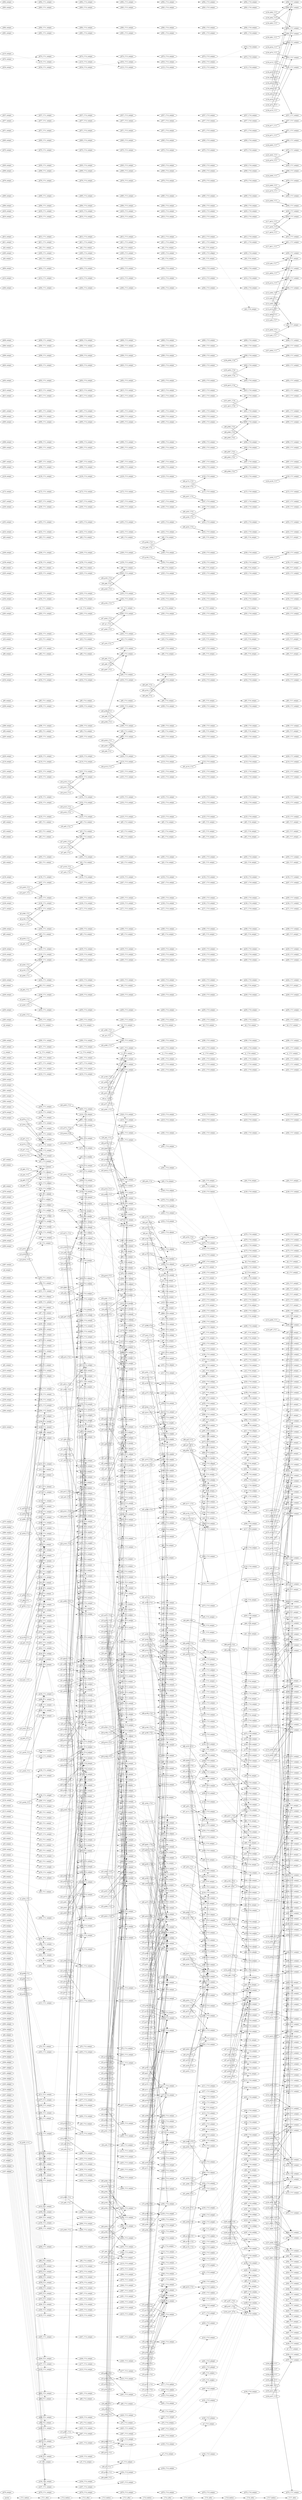 digraph G {
nodesep=0.3;
rankdir=LR;
splines=False;
"1711_after" -> "1712_before";
"1711_before" -> "1711_after";
"1712_after" -> "1713_before";
"1712_before" -> "1712_after";
"1713_after" -> "1714_before";
"1713_before" -> "1713_after";
"1714_after" -> "1715_before";
"1714_before" -> "1714_after";
"1715_after" -> "1716_before";
"1715_before" -> "1715_after";
"1716_after" -> "1717_before";
"1716_before" -> "1716_after";
"1717_before" -> "1717_after";
anchor -> "1711_before"  [edgeType=person_time, style=dotted];
p243_unique -> p243_1711_unique  [edgeType=person_time, style=dotted, weight=10];
p243_1711_unique -> p243_1712_unique  [edgeType=person_time, style=dotted, weight=100];
p243_1712_unique -> p243_1713_unique  [edgeType=person_time, style=dotted, weight=100];
p243_1713_unique -> p243_1714_unique  [edgeType=person_time, style=dotted, weight=100];
p243_1714_unique -> p243_1715_unique  [edgeType=person_time, style=dotted, weight=100];
p243_1715_unique -> p243_1716_unique  [edgeType=person_time, style=dotted, weight=100];
p243_1716_unique -> p243_1717_unique  [edgeType=person_time, style=dotted, weight=100];
p384_unique -> p384_1711_unique  [edgeType=person_time, style=dotted, weight=10];
p384_1711_unique -> p384_1712_unique  [edgeType=person_time, style=dotted, weight=100];
p384_1712_unique -> p384_1713_unique  [edgeType=person_time, style=dotted, weight=100];
p384_1713_unique -> p384_1714_unique  [edgeType=person_time, style=dotted, weight=100];
p384_1714_unique -> p384_1715_unique  [edgeType=person_time, style=dotted, weight=100];
p384_1715_unique -> p384_1716_unique  [edgeType=person_time, style=dotted, weight=100];
p384_1716_unique -> p384_1717_unique  [edgeType=person_time, style=dotted, weight=100];
p187_unique -> p187_1711_unique  [edgeType=person_time, style=dotted, weight=10];
p187_1711_unique -> p187_1712_unique  [edgeType=person_time, style=dotted, weight=100];
p187_1712_unique -> p187_1713_unique  [edgeType=person_time, style=dotted, weight=100];
p187_1713_unique -> p187_1714_unique  [edgeType=person_time, style=dotted, weight=100];
p187_1714_unique -> p187_1715_unique  [edgeType=person_time, style=dotted, weight=100];
p187_1715_unique -> p187_1716_unique  [edgeType=person_time, style=dotted, weight=100];
p187_1716_unique -> p187_1717_unique  [edgeType=person_time, style=dotted, weight=100];
p223_unique -> p223_1711_unique  [edgeType=person_time, style=dotted, weight=10];
p223_1711_unique -> p223_1712_unique  [edgeType=person_time, style=dotted, weight=100];
p223_1712_unique -> p223_1713_unique  [edgeType=person_time, style=dotted, weight=100];
p223_1713_unique -> p223_1714_unique  [edgeType=person_time, style=dotted, weight=100];
p223_1714_unique -> p223_1715_unique  [edgeType=person_time, style=dotted, weight=100];
p223_1715_unique -> p223_1716_unique  [edgeType=person_time, style=dotted, weight=100];
p223_1716_unique -> p223_1717_unique  [edgeType=person_time, style=dotted, weight=100];
p224_unique -> p224_1711_unique  [edgeType=person_time, style=dotted, weight=10];
p224_1711_unique -> p224_1712_unique  [edgeType=person_time, style=dotted, weight=100];
p224_1712_unique -> p224_1713_unique  [edgeType=person_time, style=dotted, weight=100];
p224_1713_unique -> p224_1714_unique  [edgeType=person_time, style=dotted, weight=100];
p224_1714_unique -> p224_1715_unique  [edgeType=person_time, style=dotted, weight=100];
p224_1715_unique -> p224_1716_unique  [edgeType=person_time, style=dotted, weight=100];
p224_1716_unique -> p224_1717_unique  [edgeType=person_time, style=dotted, weight=100];
p275_unique -> p275_1711_unique  [edgeType=person_time, style=dotted, weight=10];
p275_1711_unique -> p275_1712_unique  [edgeType=person_time, style=dotted, weight=100];
p275_1712_unique -> p275_1713_unique  [edgeType=person_time, style=dotted, weight=100];
p275_1713_unique -> p275_1714_unique  [edgeType=person_time, style=dotted, weight=100];
p275_1714_unique -> p275_1715_unique  [edgeType=person_time, style=dotted, weight=100];
p275_1715_unique -> p275_1716_unique  [edgeType=person_time, style=dotted, weight=100];
p275_1716_unique -> p275_1717_unique  [edgeType=person_time, style=dotted, weight=100];
p20_unique -> p20_1711_unique  [edgeType=person_time, style=dotted, weight=10];
p20_1711_unique -> p20_1712_unique  [edgeType=person_time, style=dotted, weight=100];
p20_1712_unique -> p20_1713_unique  [edgeType=person_time, style=dotted, weight=100];
p20_1713_unique -> p20_1714_unique  [edgeType=person_time, style=dotted, weight=100];
p20_1714_unique -> p20_1715_unique  [edgeType=person_time, style=dotted, weight=100];
p20_1715_unique -> p20_1716_unique  [edgeType=person_time, style=dotted, weight=100];
p20_1716_unique -> p20_1717_unique  [edgeType=person_time, style=dotted, weight=100];
p39_unique -> p39_1711_unique  [edgeType=person_time, style=dotted, weight=10];
p39_1711_unique -> p39_1712_unique  [edgeType=person_time, style=dotted, weight=100];
p39_1712_unique -> p39_1713_unique  [edgeType=person_time, style=dotted, weight=100];
p39_1713_unique -> p39_1714_unique  [edgeType=person_time, style=dotted, weight=100];
p39_1714_unique -> p39_1715_unique  [edgeType=person_time, style=dotted, weight=100];
p39_1715_unique -> p39_1716_unique  [edgeType=person_time, style=dotted, weight=100];
p39_1716_unique -> p39_1717_unique  [edgeType=person_time, style=dotted, weight=100];
p40_unique -> p40_1711_unique  [edgeType=person_time, style=dotted, weight=10];
p40_1711_unique -> p40_1712_unique  [edgeType=person_time, style=dotted, weight=100];
p40_1712_unique -> p40_1713_unique  [edgeType=person_time, style=dotted, weight=100];
p40_1713_unique -> p40_1714_unique  [edgeType=person_time, style=dotted, weight=100];
p40_1714_unique -> p40_1715_unique  [edgeType=person_time, style=dotted, weight=100];
p40_1715_unique -> p40_1716_unique  [edgeType=person_time, style=dotted, weight=100];
p40_1716_unique -> p40_1717_unique  [edgeType=person_time, style=dotted, weight=100];
p159_unique -> p159_1711_unique  [edgeType=person_time, style=dotted, weight=10];
p159_1711_unique -> p159_1712_unique  [edgeType=person_time, style=dotted, weight=100];
p159_1712_unique -> p159_1713_unique  [edgeType=person_time, style=dotted, weight=100];
p159_1713_unique -> p159_1714_unique  [edgeType=person_time, style=dotted, weight=100];
p159_1714_unique -> p159_1715_unique  [edgeType=person_time, style=dotted, weight=100];
p159_1715_unique -> p159_1716_unique  [edgeType=person_time, style=dotted, weight=100];
p159_1716_unique -> p159_1717_unique  [edgeType=person_time, style=dotted, weight=100];
p249_unique -> p249_1711_unique  [edgeType=person_time, style=dotted, weight=10];
p249_1711_unique -> p249_1712_unique  [edgeType=person_time, style=dotted, weight=100];
p249_1712_unique -> p249_1713_unique  [edgeType=person_time, style=dotted, weight=100];
p249_1713_unique -> p249_1714_unique  [edgeType=person_time, style=dotted, weight=100];
p249_1714_unique -> p249_1715_unique  [edgeType=person_time, style=dotted, weight=100];
p249_1715_unique -> p249_1716_unique  [edgeType=person_time, style=dotted, weight=100];
p249_1716_unique -> p249_1717_unique  [edgeType=person_time, style=dotted, weight=100];
p383_unique -> p383_1711_unique  [edgeType=person_time, style=dotted, weight=10];
p383_1711_unique -> p383_1712_unique  [edgeType=person_time, style=dotted, weight=100];
p383_1712_unique -> p383_1713_unique  [edgeType=person_time, style=dotted, weight=100];
p383_1713_unique -> p383_1714_unique  [edgeType=person_time, style=dotted, weight=100];
p383_1714_unique -> p383_1715_unique  [edgeType=person_time, style=dotted, weight=100];
p383_1715_unique -> p383_1716_unique  [edgeType=person_time, style=dotted, weight=100];
p383_1716_unique -> p383_1717_unique  [edgeType=person_time, style=dotted, weight=100];
p250_unique -> p250_1711_unique  [edgeType=person_time, style=dotted, weight=10];
p250_1711_unique -> p250_1712_unique  [edgeType=person_time, style=dotted, weight=100];
p250_1712_unique -> p250_1713_unique  [edgeType=person_time, style=dotted, weight=100];
p250_1713_unique -> p250_1714_unique  [edgeType=person_time, style=dotted, weight=100];
p250_1714_unique -> p250_1715_unique  [edgeType=person_time, style=dotted, weight=100];
p250_1715_unique -> p250_1716_unique  [edgeType=person_time, style=dotted, weight=100];
p250_1716_unique -> p250_1717_unique  [edgeType=person_time, style=dotted, weight=100];
p27_unique -> p27_1711_unique  [edgeType=person_time, style=dotted, weight=10];
p27_1711_unique -> p27_1712_unique  [edgeType=person_time, style=dotted, weight=100];
p27_1712_unique -> p27_1713_unique  [edgeType=person_time, style=dotted, weight=100];
p27_1713_unique -> p27_1714_unique  [edgeType=person_time, style=dotted, weight=100];
p27_1714_unique -> p27_1715_unique  [edgeType=person_time, style=dotted, weight=100];
p27_1715_unique -> p27_1716_unique  [edgeType=person_time, style=dotted, weight=100];
p27_1716_unique -> p27_1717_unique  [edgeType=person_time, style=dotted, weight=100];
p175_unique -> p175_1711_unique  [edgeType=person_time, style=dotted, weight=10];
p175_1711_unique -> p175_1712_unique  [edgeType=person_time, style=dotted, weight=100];
p175_1712_unique -> p175_1713_unique  [edgeType=person_time, style=dotted, weight=100];
p175_1713_unique -> p175_1714_unique  [edgeType=person_time, style=dotted, weight=100];
p175_1714_unique -> p175_1715_unique  [edgeType=person_time, style=dotted, weight=100];
p175_1715_unique -> p175_1716_unique  [edgeType=person_time, style=dotted, weight=100];
p175_1716_unique -> p175_1717_unique  [edgeType=person_time, style=dotted, weight=100];
p26_unique -> p26_1711_unique  [edgeType=person_time, style=dotted, weight=10];
p26_1711_unique -> p26_1712_unique  [edgeType=person_time, style=dotted, weight=100];
p26_1712_unique -> p26_1713_unique  [edgeType=person_time, style=dotted, weight=100];
p26_1713_unique -> p26_1714_unique  [edgeType=person_time, style=dotted, weight=100];
p26_1714_unique -> p26_1715_unique  [edgeType=person_time, style=dotted, weight=100];
p26_1715_unique -> p26_1716_unique  [edgeType=person_time, style=dotted, weight=100];
p26_1716_unique -> p26_1717_unique  [edgeType=person_time, style=dotted, weight=100];
p80_unique -> p80_1711_unique  [edgeType=person_time, style=dotted, weight=10];
p80_1711_unique -> p80_1712_unique  [edgeType=person_time, style=dotted, weight=100];
p80_1712_unique -> p80_1713_unique  [edgeType=person_time, style=dotted, weight=100];
p80_1713_unique -> p80_1714_unique  [edgeType=person_time, style=dotted, weight=100];
p80_1714_unique -> p80_1715_unique  [edgeType=person_time, style=dotted, weight=100];
p80_1715_unique -> p80_1716_unique  [edgeType=person_time, style=dotted, weight=100];
p80_1716_unique -> p80_1717_unique  [edgeType=person_time, style=dotted, weight=100];
p374_unique -> p374_1711_unique  [edgeType=person_time, style=dotted, weight=10];
p374_1711_unique -> p374_1712_unique  [edgeType=person_time, style=dotted, weight=100];
p374_1712_unique -> p374_1713_unique  [edgeType=person_time, style=dotted, weight=100];
p374_1713_unique -> p374_1714_unique  [edgeType=person_time, style=dotted, weight=100];
p374_1714_unique -> p374_1715_unique  [edgeType=person_time, style=dotted, weight=100];
p374_1715_unique -> p374_1716_unique  [edgeType=person_time, style=dotted, weight=100];
p374_1716_unique -> p374_1717_unique  [edgeType=person_time, style=dotted, weight=100];
p145_unique -> p145_1711_unique  [edgeType=person_time, style=dotted, weight=10];
p145_1711_unique -> p145_1712_unique  [edgeType=person_time, style=dotted, weight=100];
p145_1712_unique -> p145_1713_unique  [edgeType=person_time, style=dotted, weight=100];
p145_1713_unique -> p145_1714_unique  [edgeType=person_time, style=dotted, weight=100];
p145_1714_unique -> p145_1715_unique  [edgeType=person_time, style=dotted, weight=100];
p145_1715_unique -> p145_1716_unique  [edgeType=person_time, style=dotted, weight=100];
p145_1716_unique -> p145_1717_unique  [edgeType=person_time, style=dotted, weight=100];
p260_unique -> p260_1711_unique  [edgeType=person_time, style=dotted, weight=10];
p260_1711_unique -> p260_1712_unique  [edgeType=person_time, style=dotted, weight=100];
p260_1712_unique -> p260_1713_unique  [edgeType=person_time, style=dotted, weight=100];
p260_1713_unique -> p260_1714_unique  [edgeType=person_time, style=dotted, weight=100];
p260_1714_unique -> p260_1715_unique  [edgeType=person_time, style=dotted, weight=100];
p260_1715_unique -> p260_1716_unique  [edgeType=person_time, style=dotted, weight=100];
p260_1716_unique -> p260_1717_unique  [edgeType=person_time, style=dotted, weight=100];
p64_unique -> p64_1711_unique  [edgeType=person_time, style=dotted, weight=10];
p64_1711_unique -> p64_1712_unique  [edgeType=person_time, style=dotted, weight=100];
p64_1712_unique -> p64_1713_unique  [edgeType=person_time, style=dotted, weight=100];
p64_1713_unique -> p64_1714_unique  [edgeType=person_time, style=dotted, weight=100];
p64_1714_unique -> p64_1715_unique  [edgeType=person_time, style=dotted, weight=100];
p64_1715_unique -> p64_1716_unique  [edgeType=person_time, style=dotted, weight=100];
p64_1716_unique -> p64_1717_unique  [edgeType=person_time, style=dotted, weight=100];
p244_unique -> p244_1711_unique  [edgeType=person_time, style=dotted, weight=10];
p244_1711_unique -> p244_1712_unique  [edgeType=person_time, style=dotted, weight=100];
p244_1712_unique -> p244_1713_unique  [edgeType=person_time, style=dotted, weight=100];
p244_1713_unique -> p244_1714_unique  [edgeType=person_time, style=dotted, weight=100];
p244_1714_unique -> p244_1715_unique  [edgeType=person_time, style=dotted, weight=100];
p244_1715_unique -> p244_1716_unique  [edgeType=person_time, style=dotted, weight=100];
p244_1716_unique -> p244_1717_unique  [edgeType=person_time, style=dotted, weight=100];
p62_unique -> p62_1711_unique  [edgeType=person_time, style=dotted, weight=10];
p62_1711_unique -> p62_1712_unique  [edgeType=person_time, style=dotted, weight=100];
p62_1712_unique -> p62_1713_unique  [edgeType=person_time, style=dotted, weight=100];
p62_1713_unique -> p62_1714_unique  [edgeType=person_time, style=dotted, weight=100];
p62_1714_unique -> p62_1715_unique  [edgeType=person_time, style=dotted, weight=100];
p62_1715_unique -> p62_1716_unique  [edgeType=person_time, style=dotted, weight=100];
p62_1716_unique -> p62_1717_unique  [edgeType=person_time, style=dotted, weight=100];
p149_unique -> p149_1711_unique  [edgeType=person_time, style=dotted, weight=10];
p149_1711_unique -> p149_1712_unique  [edgeType=person_time, style=dotted, weight=100];
p149_1712_unique -> p149_1713_unique  [edgeType=person_time, style=dotted, weight=100];
p149_1713_unique -> p149_1714_unique  [edgeType=person_time, style=dotted, weight=100];
p149_1714_unique -> p149_1715_unique  [edgeType=person_time, style=dotted, weight=100];
p149_1715_unique -> p149_1716_unique  [edgeType=person_time, style=dotted, weight=100];
p149_1716_unique -> p149_1717_unique  [edgeType=person_time, style=dotted, weight=100];
p361_unique -> p361_1711_unique  [edgeType=person_time, style=dotted, weight=10];
p361_1711_unique -> p361_1712_unique  [edgeType=person_time, style=dotted, weight=100];
p361_1712_unique -> p361_1713_unique  [edgeType=person_time, style=dotted, weight=100];
p361_1713_unique -> p361_1714_unique  [edgeType=person_time, style=dotted, weight=100];
p361_1714_unique -> p361_1715_unique  [edgeType=person_time, style=dotted, weight=100];
p361_1715_unique -> p361_1716_unique  [edgeType=person_time, style=dotted, weight=100];
p361_1716_unique -> p361_1717_unique  [edgeType=person_time, style=dotted, weight=100];
p146_unique -> p146_1711_unique  [edgeType=person_time, style=dotted, weight=10];
p146_1711_unique -> p146_1712_unique  [edgeType=person_time, style=dotted, weight=100];
p146_1712_unique -> p146_1713_unique  [edgeType=person_time, style=dotted, weight=100];
p146_1713_unique -> p146_1714_unique  [edgeType=person_time, style=dotted, weight=100];
p146_1714_unique -> p146_1715_unique  [edgeType=person_time, style=dotted, weight=100];
p146_1715_unique -> p146_1716_unique  [edgeType=person_time, style=dotted, weight=100];
p146_1716_unique -> p146_1717_unique  [edgeType=person_time, style=dotted, weight=100];
p171_unique -> p171_1711_unique  [edgeType=person_time, style=dotted, weight=10];
p171_1711_unique -> p171_1712_unique  [edgeType=person_time, style=dotted, weight=100];
p171_1712_unique -> p171_1713_unique  [edgeType=person_time, style=dotted, weight=100];
p171_1713_unique -> p171_1714_unique  [edgeType=person_time, style=dotted, weight=100];
p171_1714_unique -> p171_1715_unique  [edgeType=person_time, style=dotted, weight=100];
p171_1715_unique -> p171_1716_unique  [edgeType=person_time, style=dotted, weight=100];
p171_1716_unique -> p171_1717_unique  [edgeType=person_time, style=dotted, weight=100];
p85_unique -> p85_1711_unique  [edgeType=person_time, style=dotted, weight=10];
p85_1711_unique -> p85_1712_unique  [edgeType=person_time, style=dotted, weight=100];
p85_1712_unique -> p85_1713_unique  [edgeType=person_time, style=dotted, weight=100];
p85_1713_unique -> p85_1714_unique  [edgeType=person_time, style=dotted, weight=100];
p85_1714_unique -> p85_1715_unique  [edgeType=person_time, style=dotted, weight=100];
p85_1715_unique -> p85_1716_unique  [edgeType=person_time, style=dotted, weight=100];
p85_1716_unique -> p85_1717_unique  [edgeType=person_time, style=dotted, weight=100];
p239_unique -> p239_1711_unique  [edgeType=person_time, style=dotted, weight=10];
p239_1711_unique -> p239_1712_unique  [edgeType=person_time, style=dotted, weight=100];
p239_1712_unique -> p239_1713_unique  [edgeType=person_time, style=dotted, weight=100];
p239_1713_unique -> p239_1714_unique  [edgeType=person_time, style=dotted, weight=100];
p239_1714_unique -> p239_1715_unique  [edgeType=person_time, style=dotted, weight=100];
p239_1715_unique -> p239_1716_unique  [edgeType=person_time, style=dotted, weight=100];
p239_1716_unique -> p239_1717_unique  [edgeType=person_time, style=dotted, weight=100];
p368_unique -> p368_1711_unique  [edgeType=person_time, style=dotted, weight=10];
p368_1711_unique -> p368_1712_unique  [edgeType=person_time, style=dotted, weight=100];
p368_1712_unique -> p368_1713_unique  [edgeType=person_time, style=dotted, weight=100];
p368_1713_unique -> p368_1714_unique  [edgeType=person_time, style=dotted, weight=100];
p368_1714_unique -> p368_1715_unique  [edgeType=person_time, style=dotted, weight=100];
p368_1715_unique -> p368_1716_unique  [edgeType=person_time, style=dotted, weight=100];
p368_1716_unique -> p368_1717_unique  [edgeType=person_time, style=dotted, weight=100];
p293_unique -> p293_1711_unique  [edgeType=person_time, style=dotted, weight=10];
p293_1711_unique -> p293_1712_unique  [edgeType=person_time, style=dotted, weight=100];
p293_1712_unique -> p293_1713_unique  [edgeType=person_time, style=dotted, weight=100];
p293_1713_unique -> p293_1714_unique  [edgeType=person_time, style=dotted, weight=100];
p293_1714_unique -> p293_1715_unique  [edgeType=person_time, style=dotted, weight=100];
p293_1715_unique -> p293_1716_unique  [edgeType=person_time, style=dotted, weight=100];
p293_1716_unique -> p293_1717_unique  [edgeType=person_time, style=dotted, weight=100];
p369_unique -> p369_1711_unique  [edgeType=person_time, style=dotted, weight=10];
p369_1711_unique -> p369_1712_unique  [edgeType=person_time, style=dotted, weight=100];
p369_1712_unique -> p369_1713_unique  [edgeType=person_time, style=dotted, weight=100];
p369_1713_unique -> p369_1714_unique  [edgeType=person_time, style=dotted, weight=100];
p369_1714_unique -> p369_1715_unique  [edgeType=person_time, style=dotted, weight=100];
p369_1715_unique -> p369_1716_unique  [edgeType=person_time, style=dotted, weight=100];
p369_1716_unique -> p369_1717_unique  [edgeType=person_time, style=dotted, weight=100];
p296_unique -> p296_1711_unique  [edgeType=person_time, style=dotted, weight=10];
p296_1711_unique -> p296_1712_unique  [edgeType=person_time, style=dotted, weight=100];
p296_1712_unique -> p296_1713_unique  [edgeType=person_time, style=dotted, weight=100];
p296_1713_unique -> p296_1714_unique  [edgeType=person_time, style=dotted, weight=100];
p296_1714_unique -> p296_1715_unique  [edgeType=person_time, style=dotted, weight=100];
p296_1715_unique -> p296_1716_unique  [edgeType=person_time, style=dotted, weight=100];
p296_1716_unique -> p296_1717_unique  [edgeType=person_time, style=dotted, weight=100];
p247_unique -> p247_1711_unique  [edgeType=person_time, style=dotted, weight=10];
p247_1711_unique -> p247_1712_unique  [edgeType=person_time, style=dotted, weight=100];
p247_1712_unique -> p247_1713_unique  [edgeType=person_time, style=dotted, weight=100];
p247_1713_unique -> p247_1714_unique  [edgeType=person_time, style=dotted, weight=100];
p247_1714_unique -> p247_1715_unique  [edgeType=person_time, style=dotted, weight=100];
p247_1715_unique -> p247_1716_unique  [edgeType=person_time, style=dotted, weight=100];
p247_1716_unique -> p247_1717_unique  [edgeType=person_time, style=dotted, weight=100];
p305_unique -> p305_1711_unique  [edgeType=person_time, style=dotted, weight=10];
p305_1711_unique -> p305_1712_unique  [edgeType=person_time, style=dotted, weight=100];
p305_1712_unique -> p305_1713_unique  [edgeType=person_time, style=dotted, weight=100];
p305_1713_unique -> p305_1714_unique  [edgeType=person_time, style=dotted, weight=100];
p305_1714_unique -> p305_1715_unique  [edgeType=person_time, style=dotted, weight=100];
p305_1715_unique -> p305_1716_unique  [edgeType=person_time, style=dotted, weight=100];
p305_1716_unique -> p305_1717_unique  [edgeType=person_time, style=dotted, weight=100];
p328_unique -> p328_1711_unique  [edgeType=person_time, style=dotted, weight=10];
p328_1711_unique -> p328_1712_unique  [edgeType=person_time, style=dotted, weight=100];
p328_1712_unique -> p328_1713_unique  [edgeType=person_time, style=dotted, weight=100];
p328_1713_unique -> p328_1714_unique  [edgeType=person_time, style=dotted, weight=100];
p328_1714_unique -> p328_1715_unique  [edgeType=person_time, style=dotted, weight=100];
p328_1715_unique -> p328_1716_unique  [edgeType=person_time, style=dotted, weight=100];
p328_1716_unique -> p328_1717_unique  [edgeType=person_time, style=dotted, weight=100];
p108_unique -> p108_1711_unique  [edgeType=person_time, style=dotted, weight=10];
p108_1711_unique -> p108_1712_unique  [edgeType=person_time, style=dotted, weight=100];
p108_1712_unique -> p108_1713_unique  [edgeType=person_time, style=dotted, weight=100];
p108_1713_unique -> p108_1714_unique  [edgeType=person_time, style=dotted, weight=100];
p108_1714_unique -> p108_1715_unique  [edgeType=person_time, style=dotted, weight=100];
p108_1715_unique -> p108_1716_unique  [edgeType=person_time, style=dotted, weight=100];
p108_1716_unique -> p108_1717_unique  [edgeType=person_time, style=dotted, weight=100];
p238_unique -> p238_1711_unique  [edgeType=person_time, style=dotted, weight=10];
p238_1711_unique -> p238_1712_unique  [edgeType=person_time, style=dotted, weight=100];
p238_1712_unique -> p238_1713_unique  [edgeType=person_time, style=dotted, weight=100];
p238_1713_unique -> p238_1714_unique  [edgeType=person_time, style=dotted, weight=100];
p238_1714_unique -> p238_1715_unique  [edgeType=person_time, style=dotted, weight=100];
p238_1715_unique -> p238_1716_unique  [edgeType=person_time, style=dotted, weight=100];
p238_1716_unique -> p238_1717_unique  [edgeType=person_time, style=dotted, weight=100];
p21_unique -> p21_1711_unique  [edgeType=person_time, style=dotted, weight=10];
p21_1711_unique -> p21_1712_unique  [edgeType=person_time, style=dotted, weight=100];
p21_1712_unique -> p21_1713_unique  [edgeType=person_time, style=dotted, weight=100];
p21_1713_unique -> p21_1714_unique  [edgeType=person_time, style=dotted, weight=100];
p21_1714_unique -> p21_1715_unique  [edgeType=person_time, style=dotted, weight=100];
p21_1715_unique -> p21_1716_unique  [edgeType=person_time, style=dotted, weight=100];
p21_1716_unique -> p21_1717_unique  [edgeType=person_time, style=dotted, weight=100];
p341_unique -> p341_1711_unique  [edgeType=person_time, style=dotted, weight=10];
p341_1711_unique -> p341_1712_unique  [edgeType=person_time, style=dotted, weight=100];
p341_1712_unique -> p341_1713_unique  [edgeType=person_time, style=dotted, weight=100];
p341_1713_unique -> p341_1714_unique  [edgeType=person_time, style=dotted, weight=100];
p341_1714_unique -> p341_1715_unique  [edgeType=person_time, style=dotted, weight=100];
p341_1715_unique -> p341_1716_unique  [edgeType=person_time, style=dotted, weight=100];
p341_1716_unique -> p341_1717_unique  [edgeType=person_time, style=dotted, weight=100];
p185_unique -> p185_1711_unique  [edgeType=person_time, style=dotted, weight=10];
p185_1711_unique -> p185_1712_unique  [edgeType=person_time, style=dotted, weight=100];
p185_1712_unique -> p185_1713_unique  [edgeType=person_time, style=dotted, weight=100];
p185_1713_unique -> p185_1714_unique  [edgeType=person_time, style=dotted, weight=100];
p185_1714_unique -> p185_1715_unique  [edgeType=person_time, style=dotted, weight=100];
p185_1715_unique -> p185_1716_unique  [edgeType=person_time, style=dotted, weight=100];
p185_1716_unique -> p185_1717_unique  [edgeType=person_time, style=dotted, weight=100];
p332_unique -> p332_1711_unique  [edgeType=person_time, style=dotted, weight=10];
p332_1711_unique -> p332_1712_unique  [edgeType=person_time, style=dotted, weight=100];
p332_1712_unique -> p332_1713_unique  [edgeType=person_time, style=dotted, weight=100];
p332_1713_unique -> p332_1714_unique  [edgeType=person_time, style=dotted, weight=100];
p332_1714_unique -> p332_1715_unique  [edgeType=person_time, style=dotted, weight=100];
p332_1715_unique -> p332_1716_unique  [edgeType=person_time, style=dotted, weight=100];
p332_1716_unique -> p332_1717_unique  [edgeType=person_time, style=dotted, weight=100];
p331_unique -> p331_1711_unique  [edgeType=person_time, style=dotted, weight=10];
p331_1711_unique -> p331_1712_unique  [edgeType=person_time, style=dotted, weight=100];
p331_1712_unique -> p331_1713_unique  [edgeType=person_time, style=dotted, weight=100];
p331_1713_unique -> p331_1714_unique  [edgeType=person_time, style=dotted, weight=100];
p331_1714_unique -> p331_1715_unique  [edgeType=person_time, style=dotted, weight=100];
p331_1715_unique -> p331_1716_unique  [edgeType=person_time, style=dotted, weight=100];
p331_1716_unique -> p331_1717_unique  [edgeType=person_time, style=dotted, weight=100];
p120_unique -> p120_1711_unique  [edgeType=person_time, style=dotted, weight=10];
p120_1711_unique -> p120_1712_unique  [edgeType=person_time, style=dotted, weight=100];
p120_1712_unique -> p120_1713_unique  [edgeType=person_time, style=dotted, weight=100];
p120_1713_unique -> p120_1714_unique  [edgeType=person_time, style=dotted, weight=100];
p120_1714_unique -> p120_1715_unique  [edgeType=person_time, style=dotted, weight=100];
p120_1715_unique -> p120_1716_unique  [edgeType=person_time, style=dotted, weight=100];
p120_1716_unique -> p120_1717_unique  [edgeType=person_time, style=dotted, weight=100];
p362_unique -> p362_1711_unique  [edgeType=person_time, style=dotted, weight=10];
p362_1711_unique -> p362_1712_unique  [edgeType=person_time, style=dotted, weight=100];
p362_1712_unique -> p362_1713_unique  [edgeType=person_time, style=dotted, weight=100];
p362_1713_unique -> p362_1714_unique  [edgeType=person_time, style=dotted, weight=100];
p362_1714_unique -> p362_1715_unique  [edgeType=person_time, style=dotted, weight=100];
p362_1715_unique -> p362_1716_unique  [edgeType=person_time, style=dotted, weight=100];
p362_1716_unique -> p362_1717_unique  [edgeType=person_time, style=dotted, weight=100];
p3_unique -> p3_1711_unique  [edgeType=person_time, style=dotted, weight=10];
p3_1711_unique -> p3_1712_unique  [edgeType=person_time, style=dotted, weight=100];
p3_1712_unique -> p3_1713_unique  [edgeType=person_time, style=dotted, weight=100];
p3_1713_unique -> p3_1714_unique  [edgeType=person_time, style=dotted, weight=100];
p3_1714_unique -> p3_1715_unique  [edgeType=person_time, style=dotted, weight=100];
p3_1715_unique -> p3_1716_unique  [edgeType=person_time, style=dotted, weight=100];
p3_1716_unique -> p3_1717_unique  [edgeType=person_time, style=dotted, weight=100];
p16_unique -> p16_1711_unique  [edgeType=person_time, style=dotted, weight=10];
p16_1711_unique -> p16_1712_unique  [edgeType=person_time, style=dotted, weight=100];
p16_1712_unique -> p16_1713_unique  [edgeType=person_time, style=dotted, weight=100];
p16_1713_unique -> p16_1714_unique  [edgeType=person_time, style=dotted, weight=100];
p16_1714_unique -> p16_1715_unique  [edgeType=person_time, style=dotted, weight=100];
p16_1715_unique -> p16_1716_unique  [edgeType=person_time, style=dotted, weight=100];
p16_1716_unique -> p16_1717_unique  [edgeType=person_time, style=dotted, weight=100];
p51_unique -> p51_1711_unique  [edgeType=person_time, style=dotted, weight=10];
p51_1711_unique -> p51_1712_unique  [edgeType=person_time, style=dotted, weight=100];
p51_1712_unique -> p51_1713_unique  [edgeType=person_time, style=dotted, weight=100];
p51_1713_unique -> p51_1714_unique  [edgeType=person_time, style=dotted, weight=100];
p51_1714_unique -> p51_1715_unique  [edgeType=person_time, style=dotted, weight=100];
p51_1715_unique -> p51_1716_unique  [edgeType=person_time, style=dotted, weight=100];
p51_1716_unique -> p51_1717_unique  [edgeType=person_time, style=dotted, weight=100];
p373_unique -> p373_1711_unique  [edgeType=person_time, style=dotted, weight=10];
p373_1711_unique -> p373_1712_unique  [edgeType=person_time, style=dotted, weight=100];
p373_1712_unique -> p373_1713_unique  [edgeType=person_time, style=dotted, weight=100];
p373_1713_unique -> p373_1714_unique  [edgeType=person_time, style=dotted, weight=100];
p373_1714_unique -> p373_1715_unique  [edgeType=person_time, style=dotted, weight=100];
p373_1715_unique -> p373_1716_unique  [edgeType=person_time, style=dotted, weight=100];
p373_1716_unique -> p373_1717_unique  [edgeType=person_time, style=dotted, weight=100];
p272_unique -> p272_1711_unique  [edgeType=person_time, style=dotted, weight=10];
p272_1711_unique -> p272_1712_unique  [edgeType=person_time, style=dotted, weight=100];
p272_1712_unique -> p272_1713_unique  [edgeType=person_time, style=dotted, weight=100];
p272_1713_unique -> p272_1714_unique  [edgeType=person_time, style=dotted, weight=100];
p272_1714_unique -> p272_1715_unique  [edgeType=person_time, style=dotted, weight=100];
p272_1715_unique -> p272_1716_unique  [edgeType=person_time, style=dotted, weight=100];
p272_1716_unique -> p272_1717_unique  [edgeType=person_time, style=dotted, weight=100];
p267_unique -> p267_1711_unique  [edgeType=person_time, style=dotted, weight=10];
p267_1711_unique -> p267_1712_unique  [edgeType=person_time, style=dotted, weight=100];
p267_1712_unique -> p267_1713_unique  [edgeType=person_time, style=dotted, weight=100];
p267_1713_unique -> p267_1714_unique  [edgeType=person_time, style=dotted, weight=100];
p267_1714_unique -> p267_1715_unique  [edgeType=person_time, style=dotted, weight=100];
p267_1715_unique -> p267_1716_unique  [edgeType=person_time, style=dotted, weight=100];
p267_1716_unique -> p267_1717_unique  [edgeType=person_time, style=dotted, weight=100];
p279_unique -> p279_1711_unique  [edgeType=person_time, style=dotted, weight=10];
p279_1711_unique -> p279_1712_unique  [edgeType=person_time, style=dotted, weight=100];
p279_1712_unique -> p279_1713_unique  [edgeType=person_time, style=dotted, weight=100];
p279_1713_unique -> p279_1714_unique  [edgeType=person_time, style=dotted, weight=100];
p279_1714_unique -> p279_1715_unique  [edgeType=person_time, style=dotted, weight=100];
p279_1715_unique -> p279_1716_unique  [edgeType=person_time, style=dotted, weight=100];
p279_1716_unique -> p279_1717_unique  [edgeType=person_time, style=dotted, weight=100];
p226_unique -> p226_1711_unique  [edgeType=person_time, style=dotted, weight=10];
p226_1711_unique -> p226_1712_unique  [edgeType=person_time, style=dotted, weight=100];
p226_1712_unique -> p226_1713_unique  [edgeType=person_time, style=dotted, weight=100];
p226_1713_unique -> p226_1714_unique  [edgeType=person_time, style=dotted, weight=100];
p226_1714_unique -> p226_1715_unique  [edgeType=person_time, style=dotted, weight=100];
p226_1715_unique -> p226_1716_unique  [edgeType=person_time, style=dotted, weight=100];
p226_1716_unique -> p226_1717_unique  [edgeType=person_time, style=dotted, weight=100];
p281_unique -> p281_1711_unique  [edgeType=person_time, style=dotted, weight=10];
p281_1711_unique -> p281_1712_unique  [edgeType=person_time, style=dotted, weight=100];
p281_1712_unique -> p281_1713_unique  [edgeType=person_time, style=dotted, weight=100];
p281_1713_unique -> p281_1714_unique  [edgeType=person_time, style=dotted, weight=100];
p281_1714_unique -> p281_1715_unique  [edgeType=person_time, style=dotted, weight=100];
p281_1715_unique -> p281_1716_unique  [edgeType=person_time, style=dotted, weight=100];
p281_1716_unique -> p281_1717_unique  [edgeType=person_time, style=dotted, weight=100];
p59_unique -> p59_1711_unique  [edgeType=person_time, style=dotted, weight=10];
p59_1711_unique -> p59_1712_unique  [edgeType=person_time, style=dotted, weight=100];
p59_1712_unique -> p59_1713_unique  [edgeType=person_time, style=dotted, weight=100];
p59_1713_unique -> p59_1714_unique  [edgeType=person_time, style=dotted, weight=100];
p59_1714_unique -> p59_1715_unique  [edgeType=person_time, style=dotted, weight=100];
p59_1715_unique -> p59_1716_unique  [edgeType=person_time, style=dotted, weight=100];
p59_1716_unique -> p59_1717_unique  [edgeType=person_time, style=dotted, weight=100];
p375_unique -> p375_1711_unique  [edgeType=person_time, style=dotted, weight=10];
p375_1711_unique -> p375_1712_unique  [edgeType=person_time, style=dotted, weight=100];
p375_1712_unique -> p375_1713_unique  [edgeType=person_time, style=dotted, weight=100];
p375_1713_unique -> p375_1714_unique  [edgeType=person_time, style=dotted, weight=100];
p375_1714_unique -> p375_1715_unique  [edgeType=person_time, style=dotted, weight=100];
p375_1715_unique -> p375_1716_unique  [edgeType=person_time, style=dotted, weight=100];
p375_1716_unique -> p375_1717_unique  [edgeType=person_time, style=dotted, weight=100];
p358_unique -> p358_1711_unique  [edgeType=person_time, style=dotted, weight=10];
p358_1711_unique -> p358_1712_unique  [edgeType=person_time, style=dotted, weight=100];
p358_1712_unique -> p358_1713_unique  [edgeType=person_time, style=dotted, weight=100];
p358_1713_unique -> p358_1714_unique  [edgeType=person_time, style=dotted, weight=100];
p358_1714_unique -> p358_1715_unique  [edgeType=person_time, style=dotted, weight=100];
p358_1715_unique -> p358_1716_unique  [edgeType=person_time, style=dotted, weight=100];
p358_1716_unique -> p358_1717_unique  [edgeType=person_time, style=dotted, weight=100];
p115_unique -> p115_1711_unique  [edgeType=person_time, style=dotted, weight=10];
p115_1711_unique -> p115_1712_unique  [edgeType=person_time, style=dotted, weight=100];
p115_1712_unique -> p115_1713_unique  [edgeType=person_time, style=dotted, weight=100];
p115_1713_unique -> p115_1714_unique  [edgeType=person_time, style=dotted, weight=100];
p115_1714_unique -> p115_1715_unique  [edgeType=person_time, style=dotted, weight=100];
p115_1715_unique -> p115_1716_unique  [edgeType=person_time, style=dotted, weight=100];
p115_1716_unique -> p115_1717_unique  [edgeType=person_time, style=dotted, weight=100];
p389_unique -> p389_1711_unique  [edgeType=person_time, style=dotted, weight=10];
p389_1711_unique -> p389_1712_unique  [edgeType=person_time, style=dotted, weight=100];
p389_1712_unique -> p389_1713_unique  [edgeType=person_time, style=dotted, weight=100];
p389_1713_unique -> p389_1714_unique  [edgeType=person_time, style=dotted, weight=100];
p389_1714_unique -> p389_1715_unique  [edgeType=person_time, style=dotted, weight=100];
p389_1715_unique -> p389_1716_unique  [edgeType=person_time, style=dotted, weight=100];
p389_1716_unique -> p389_1717_unique  [edgeType=person_time, style=dotted, weight=100];
p134_unique -> p134_1711_unique  [edgeType=person_time, style=dotted, weight=10];
p134_1711_unique -> p134_1712_unique  [edgeType=person_time, style=dotted, weight=100];
p134_1712_unique -> p134_1713_unique  [edgeType=person_time, style=dotted, weight=100];
p134_1713_unique -> p134_1714_unique  [edgeType=person_time, style=dotted, weight=100];
p134_1714_unique -> p134_1715_unique  [edgeType=person_time, style=dotted, weight=100];
p134_1715_unique -> p134_1716_unique  [edgeType=person_time, style=dotted, weight=100];
p134_1716_unique -> p134_1717_unique  [edgeType=person_time, style=dotted, weight=100];
p385_unique -> p385_1711_unique  [edgeType=person_time, style=dotted, weight=10];
p385_1711_unique -> p385_1712_unique  [edgeType=person_time, style=dotted, weight=100];
p385_1712_unique -> p385_1713_unique  [edgeType=person_time, style=dotted, weight=100];
p385_1713_unique -> p385_1714_unique  [edgeType=person_time, style=dotted, weight=100];
p385_1714_unique -> p385_1715_unique  [edgeType=person_time, style=dotted, weight=100];
p385_1715_unique -> p385_1716_unique  [edgeType=person_time, style=dotted, weight=100];
p385_1716_unique -> p385_1717_unique  [edgeType=person_time, style=dotted, weight=100];
p282_unique -> p282_1711_unique  [edgeType=person_time, style=dotted, weight=10];
p282_1711_unique -> p282_1712_unique  [edgeType=person_time, style=dotted, weight=100];
p282_1712_unique -> p282_1713_unique  [edgeType=person_time, style=dotted, weight=100];
p282_1713_unique -> p282_1714_unique  [edgeType=person_time, style=dotted, weight=100];
p282_1714_unique -> p282_1715_unique  [edgeType=person_time, style=dotted, weight=100];
p282_1715_unique -> p282_1716_unique  [edgeType=person_time, style=dotted, weight=100];
p282_1716_unique -> p282_1717_unique  [edgeType=person_time, style=dotted, weight=100];
p200_unique -> p200_1711_unique  [edgeType=person_time, style=dotted, weight=10];
p200_1711_unique -> p200_1712_unique  [edgeType=person_time, style=dotted, weight=100];
p200_1712_unique -> p200_1713_unique  [edgeType=person_time, style=dotted, weight=100];
p200_1713_unique -> p200_1714_unique  [edgeType=person_time, style=dotted, weight=100];
p200_1714_unique -> p200_1715_unique  [edgeType=person_time, style=dotted, weight=100];
p200_1715_unique -> p200_1716_unique  [edgeType=person_time, style=dotted, weight=100];
p200_1716_unique -> p200_1717_unique  [edgeType=person_time, style=dotted, weight=100];
p201_unique -> p201_1711_unique  [edgeType=person_time, style=dotted, weight=10];
p201_1711_unique -> p201_1712_unique  [edgeType=person_time, style=dotted, weight=100];
p201_1712_unique -> p201_1713_unique  [edgeType=person_time, style=dotted, weight=100];
p201_1713_unique -> p201_1714_unique  [edgeType=person_time, style=dotted, weight=100];
p201_1714_unique -> p201_1715_unique  [edgeType=person_time, style=dotted, weight=100];
p201_1715_unique -> p201_1716_unique  [edgeType=person_time, style=dotted, weight=100];
p201_1716_unique -> p201_1717_unique  [edgeType=person_time, style=dotted, weight=100];
p278_unique -> p278_1711_unique  [edgeType=person_time, style=dotted, weight=10];
p278_1711_unique -> p278_1712_unique  [edgeType=person_time, style=dotted, weight=100];
p278_1712_unique -> p278_1713_unique  [edgeType=person_time, style=dotted, weight=100];
p278_1713_unique -> p278_1714_unique  [edgeType=person_time, style=dotted, weight=100];
p278_1714_unique -> p278_1715_unique  [edgeType=person_time, style=dotted, weight=100];
p278_1715_unique -> p278_1716_unique  [edgeType=person_time, style=dotted, weight=100];
p278_1716_unique -> p278_1717_unique  [edgeType=person_time, style=dotted, weight=100];
p292_unique -> p292_1711_unique  [edgeType=person_time, style=dotted, weight=10];
p292_1711_unique -> p292_1712_unique  [edgeType=person_time, style=dotted, weight=100];
p292_1712_unique -> p292_1713_unique  [edgeType=person_time, style=dotted, weight=100];
p292_1713_unique -> p292_1714_unique  [edgeType=person_time, style=dotted, weight=100];
p292_1714_unique -> p292_1715_unique  [edgeType=person_time, style=dotted, weight=100];
p292_1715_unique -> p292_1716_unique  [edgeType=person_time, style=dotted, weight=100];
p292_1716_unique -> p292_1717_unique  [edgeType=person_time, style=dotted, weight=100];
p316_unique -> p316_1711_unique  [edgeType=person_time, style=dotted, weight=10];
p316_1711_unique -> p316_1712_unique  [edgeType=person_time, style=dotted, weight=100];
p316_1712_unique -> p316_1713_unique  [edgeType=person_time, style=dotted, weight=100];
p316_1713_unique -> p316_1714_unique  [edgeType=person_time, style=dotted, weight=100];
p316_1714_unique -> p316_1715_unique  [edgeType=person_time, style=dotted, weight=100];
p316_1715_unique -> p316_1716_unique  [edgeType=person_time, style=dotted, weight=100];
p316_1716_unique -> p316_1717_unique  [edgeType=person_time, style=dotted, weight=100];
p561_unique -> p561_1711_unique  [edgeType=person_time, style=dotted, weight=10];
p561_1711_unique -> p561_1712_unique  [edgeType=person_time, style=dotted, weight=100];
p561_1712_unique -> p561_1713_unique  [edgeType=person_time, style=dotted, weight=100];
p561_1713_unique -> p561_1714_unique  [edgeType=person_time, style=dotted, weight=100];
p561_1714_unique -> p561_1715_unique  [edgeType=person_time, style=dotted, weight=100];
p561_1715_unique -> p561_1716_unique  [edgeType=person_time, style=dotted, weight=100];
p561_1716_unique -> p561_1717_unique  [edgeType=person_time, style=dotted, weight=100];
p302_unique -> p302_1711_unique  [edgeType=person_time, style=dotted, weight=10];
p302_1711_unique -> p302_1712_unique  [edgeType=person_time, style=dotted, weight=100];
p302_1712_unique -> p302_1713_unique  [edgeType=person_time, style=dotted, weight=100];
p302_1713_unique -> p302_1714_unique  [edgeType=person_time, style=dotted, weight=100];
p302_1714_unique -> p302_1715_unique  [edgeType=person_time, style=dotted, weight=100];
p302_1715_unique -> p302_1716_unique  [edgeType=person_time, style=dotted, weight=100];
p302_1716_unique -> p302_1717_unique  [edgeType=person_time, style=dotted, weight=100];
p202_unique -> p202_1711_unique  [edgeType=person_time, style=dotted, weight=10];
p202_1711_unique -> p202_1712_unique  [edgeType=person_time, style=dotted, weight=100];
p202_1712_unique -> p202_1713_unique  [edgeType=person_time, style=dotted, weight=100];
p202_1713_unique -> p202_1714_unique  [edgeType=person_time, style=dotted, weight=100];
p202_1714_unique -> p202_1715_unique  [edgeType=person_time, style=dotted, weight=100];
p202_1715_unique -> p202_1716_unique  [edgeType=person_time, style=dotted, weight=100];
p202_1716_unique -> p202_1717_unique  [edgeType=person_time, style=dotted, weight=100];
p315_unique -> p315_1711_unique  [edgeType=person_time, style=dotted, weight=10];
p315_1711_unique -> p315_1712_unique  [edgeType=person_time, style=dotted, weight=100];
p315_1712_unique -> p315_1713_unique  [edgeType=person_time, style=dotted, weight=100];
p315_1713_unique -> p315_1714_unique  [edgeType=person_time, style=dotted, weight=100];
p315_1714_unique -> p315_1715_unique  [edgeType=person_time, style=dotted, weight=100];
p315_1715_unique -> p315_1716_unique  [edgeType=person_time, style=dotted, weight=100];
p315_1716_unique -> p315_1717_unique  [edgeType=person_time, style=dotted, weight=100];
p313_unique -> p313_1711_unique  [edgeType=person_time, style=dotted, weight=10];
p313_1711_unique -> p313_1712_unique  [edgeType=person_time, style=dotted, weight=100];
p313_1712_unique -> p313_1713_unique  [edgeType=person_time, style=dotted, weight=100];
p313_1713_unique -> p313_1714_unique  [edgeType=person_time, style=dotted, weight=100];
p313_1714_unique -> p313_1715_unique  [edgeType=person_time, style=dotted, weight=100];
p313_1715_unique -> p313_1716_unique  [edgeType=person_time, style=dotted, weight=100];
p313_1716_unique -> p313_1717_unique  [edgeType=person_time, style=dotted, weight=100];
p25_unique -> p25_1711_unique  [edgeType=person_time, style=dotted, weight=10];
p25_1711_unique -> p25_1712_unique  [edgeType=person_time, style=dotted, weight=100];
p25_1712_unique -> p25_1713_unique  [edgeType=person_time, style=dotted, weight=100];
p25_1713_unique -> p25_1714_unique  [edgeType=person_time, style=dotted, weight=100];
p25_1714_unique -> p25_1715_unique  [edgeType=person_time, style=dotted, weight=100];
p25_1715_unique -> p25_1716_unique  [edgeType=person_time, style=dotted, weight=100];
p25_1716_unique -> p25_1717_unique  [edgeType=person_time, style=dotted, weight=100];
p141_unique -> p141_1711_unique  [edgeType=person_time, style=dotted, weight=10];
p141_1711_unique -> p141_1712_unique  [edgeType=person_time, style=dotted, weight=100];
p141_1712_unique -> p141_1713_unique  [edgeType=person_time, style=dotted, weight=100];
p141_1713_unique -> p141_1714_unique  [edgeType=person_time, style=dotted, weight=100];
p141_1714_unique -> p141_1715_unique  [edgeType=person_time, style=dotted, weight=100];
p141_1715_unique -> p141_1716_unique  [edgeType=person_time, style=dotted, weight=100];
p141_1716_unique -> p141_1717_unique  [edgeType=person_time, style=dotted, weight=100];
p140_unique -> p140_1711_unique  [edgeType=person_time, style=dotted, weight=10];
p140_1711_unique -> p140_1712_unique  [edgeType=person_time, style=dotted, weight=100];
p140_1712_unique -> p140_1713_unique  [edgeType=person_time, style=dotted, weight=100];
p140_1713_unique -> p140_1714_unique  [edgeType=person_time, style=dotted, weight=100];
p140_1714_unique -> p140_1715_unique  [edgeType=person_time, style=dotted, weight=100];
p140_1715_unique -> p140_1716_unique  [edgeType=person_time, style=dotted, weight=100];
p140_1716_unique -> p140_1717_unique  [edgeType=person_time, style=dotted, weight=100];
p211_unique -> p211_1711_unique  [edgeType=person_time, style=dotted, weight=10];
p211_1711_unique -> p211_1712_unique  [edgeType=person_time, style=dotted, weight=100];
p211_1712_unique -> p211_1713_unique  [edgeType=person_time, style=dotted, weight=100];
p211_1713_unique -> p211_1714_unique  [edgeType=person_time, style=dotted, weight=100];
p211_1714_unique -> p211_1715_unique  [edgeType=person_time, style=dotted, weight=100];
p211_1715_unique -> p211_1716_unique  [edgeType=person_time, style=dotted, weight=100];
p211_1716_unique -> p211_1717_unique  [edgeType=person_time, style=dotted, weight=100];
p320_unique -> p320_1711_unique  [edgeType=person_time, style=dotted, weight=10];
p320_1711_unique -> p320_1712_unique  [edgeType=person_time, style=dotted, weight=100];
p320_1712_unique -> p320_1713_unique  [edgeType=person_time, style=dotted, weight=100];
p320_1713_unique -> p320_1714_unique  [edgeType=person_time, style=dotted, weight=100];
p320_1714_unique -> p320_1715_unique  [edgeType=person_time, style=dotted, weight=100];
p320_1715_unique -> p320_1716_unique  [edgeType=person_time, style=dotted, weight=100];
p320_1716_unique -> p320_1717_unique  [edgeType=person_time, style=dotted, weight=100];
p109_unique -> p109_1711_unique  [edgeType=person_time, style=dotted, weight=10];
p109_1711_unique -> p109_1712_unique  [edgeType=person_time, style=dotted, weight=100];
p109_1712_unique -> p109_1713_unique  [edgeType=person_time, style=dotted, weight=100];
p109_1713_unique -> p109_1714_unique  [edgeType=person_time, style=dotted, weight=100];
p109_1714_unique -> p109_1715_unique  [edgeType=person_time, style=dotted, weight=100];
p109_1715_unique -> p109_1716_unique  [edgeType=person_time, style=dotted, weight=100];
p109_1716_unique -> p109_1717_unique  [edgeType=person_time, style=dotted, weight=100];
p106_unique -> p106_1711_unique  [edgeType=person_time, style=dotted, weight=10];
p106_1711_unique -> p106_1712_unique  [edgeType=person_time, style=dotted, weight=100];
p106_1712_unique -> p106_1713_unique  [edgeType=person_time, style=dotted, weight=100];
p106_1713_unique -> p106_1714_unique  [edgeType=person_time, style=dotted, weight=100];
p106_1714_unique -> p106_1715_unique  [edgeType=person_time, style=dotted, weight=100];
p106_1715_unique -> p106_1716_unique  [edgeType=person_time, style=dotted, weight=100];
p106_1716_unique -> p106_1717_unique  [edgeType=person_time, style=dotted, weight=100];
p176_unique -> p176_1711_unique  [edgeType=person_time, style=dotted, weight=10];
p176_1711_unique -> p176_1712_unique  [edgeType=person_time, style=dotted, weight=100];
p176_1712_unique -> p176_1713_unique  [edgeType=person_time, style=dotted, weight=100];
p176_1713_unique -> p176_1714_unique  [edgeType=person_time, style=dotted, weight=100];
p176_1714_unique -> p176_1715_unique  [edgeType=person_time, style=dotted, weight=100];
p176_1715_unique -> p176_1716_unique  [edgeType=person_time, style=dotted, weight=100];
p176_1716_unique -> p176_1717_unique  [edgeType=person_time, style=dotted, weight=100];
p319_unique -> p319_1711_unique  [edgeType=person_time, style=dotted, weight=10];
p319_1711_unique -> p319_1712_unique  [edgeType=person_time, style=dotted, weight=100];
p319_1712_unique -> p319_1713_unique  [edgeType=person_time, style=dotted, weight=100];
p319_1713_unique -> p319_1714_unique  [edgeType=person_time, style=dotted, weight=100];
p319_1714_unique -> p319_1715_unique  [edgeType=person_time, style=dotted, weight=100];
p319_1715_unique -> p319_1716_unique  [edgeType=person_time, style=dotted, weight=100];
p319_1716_unique -> p319_1717_unique  [edgeType=person_time, style=dotted, weight=100];
p33_unique -> p33_1711_unique  [edgeType=person_time, style=dotted, weight=10];
p33_1711_unique -> p33_1712_unique  [edgeType=person_time, style=dotted, weight=100];
p33_1712_unique -> p33_1713_unique  [edgeType=person_time, style=dotted, weight=100];
p33_1713_unique -> p33_1714_unique  [edgeType=person_time, style=dotted, weight=100];
p33_1714_unique -> p33_1715_unique  [edgeType=person_time, style=dotted, weight=100];
p33_1715_unique -> p33_1716_unique  [edgeType=person_time, style=dotted, weight=100];
p33_1716_unique -> p33_1717_unique  [edgeType=person_time, style=dotted, weight=100];
p83_unique -> p83_1711_unique  [edgeType=person_time, style=dotted, weight=10];
p83_1711_unique -> p83_1712_unique  [edgeType=person_time, style=dotted, weight=100];
p83_1712_unique -> p83_1713_unique  [edgeType=person_time, style=dotted, weight=100];
p83_1713_unique -> p83_1714_unique  [edgeType=person_time, style=dotted, weight=100];
p83_1714_unique -> p83_1715_unique  [edgeType=person_time, style=dotted, weight=100];
p83_1715_unique -> p83_1716_unique  [edgeType=person_time, style=dotted, weight=100];
p83_1716_unique -> p83_1717_unique  [edgeType=person_time, style=dotted, weight=100];
p24_unique -> p24_1711_unique  [edgeType=person_time, style=dotted, weight=10];
p24_1711_unique -> p24_1712_unique  [edgeType=person_time, style=dotted, weight=100];
p24_1712_unique -> p24_1713_unique  [edgeType=person_time, style=dotted, weight=100];
p24_1713_unique -> p24_1714_unique  [edgeType=person_time, style=dotted, weight=100];
p24_1714_unique -> p24_1715_unique  [edgeType=person_time, style=dotted, weight=100];
p24_1715_unique -> p24_1716_unique  [edgeType=person_time, style=dotted, weight=100];
p24_1716_unique -> p24_1717_unique  [edgeType=person_time, style=dotted, weight=100];
p136_unique -> p136_1711_unique  [edgeType=person_time, style=dotted, weight=10];
p136_1711_unique -> p136_1712_unique  [edgeType=person_time, style=dotted, weight=100];
p136_1712_unique -> p136_1713_unique  [edgeType=person_time, style=dotted, weight=100];
p136_1713_unique -> p136_1714_unique  [edgeType=person_time, style=dotted, weight=100];
p136_1714_unique -> p136_1715_unique  [edgeType=person_time, style=dotted, weight=100];
p136_1715_unique -> p136_1716_unique  [edgeType=person_time, style=dotted, weight=100];
p136_1716_unique -> p136_1717_unique  [edgeType=person_time, style=dotted, weight=100];
p393_unique -> p393_1711_unique  [edgeType=person_time, style=dotted, weight=10];
p393_1711_unique -> p393_1712_unique  [edgeType=person_time, style=dotted, weight=100];
p393_1712_unique -> p393_1713_unique  [edgeType=person_time, style=dotted, weight=100];
p393_1713_unique -> p393_1714_unique  [edgeType=person_time, style=dotted, weight=100];
p393_1714_unique -> p393_1715_unique  [edgeType=person_time, style=dotted, weight=100];
p393_1715_unique -> p393_1716_unique  [edgeType=person_time, style=dotted, weight=100];
p393_1716_unique -> p393_1717_unique  [edgeType=person_time, style=dotted, weight=100];
p236_unique -> p236_1711_unique  [edgeType=person_time, style=dotted, weight=10];
p236_1711_unique -> p236_1712_unique  [edgeType=person_time, style=dotted, weight=100];
p236_1712_unique -> p236_1713_unique  [edgeType=person_time, style=dotted, weight=100];
p236_1713_unique -> p236_1714_unique  [edgeType=person_time, style=dotted, weight=100];
p236_1714_unique -> p236_1715_unique  [edgeType=person_time, style=dotted, weight=100];
p236_1715_unique -> p236_1716_unique  [edgeType=person_time, style=dotted, weight=100];
p236_1716_unique -> p236_1717_unique  [edgeType=person_time, style=dotted, weight=100];
p34_unique -> p34_1711_unique  [edgeType=person_time, style=dotted, weight=10];
p34_1711_unique -> p34_1712_unique  [edgeType=person_time, style=dotted, weight=100];
p34_1712_unique -> p34_1713_unique  [edgeType=person_time, style=dotted, weight=100];
p34_1713_unique -> p34_1714_unique  [edgeType=person_time, style=dotted, weight=100];
p34_1714_unique -> p34_1715_unique  [edgeType=person_time, style=dotted, weight=100];
p34_1715_unique -> p34_1716_unique  [edgeType=person_time, style=dotted, weight=100];
p34_1716_unique -> p34_1717_unique  [edgeType=person_time, style=dotted, weight=100];
p99_unique -> p99_1711_unique  [edgeType=person_time, style=dotted, weight=10];
p99_1711_unique -> p99_1712_unique  [edgeType=person_time, style=dotted, weight=100];
p99_1712_unique -> p99_1713_unique  [edgeType=person_time, style=dotted, weight=100];
p99_1713_unique -> p99_1714_unique  [edgeType=person_time, style=dotted, weight=100];
p99_1714_unique -> p99_1715_unique  [edgeType=person_time, style=dotted, weight=100];
p99_1715_unique -> p99_1716_unique  [edgeType=person_time, style=dotted, weight=100];
p99_1716_unique -> p99_1717_unique  [edgeType=person_time, style=dotted, weight=100];
p10_unique -> p10_1711_unique  [edgeType=person_time, style=dotted, weight=10];
p10_1711_unique -> p10_1712_unique  [edgeType=person_time, style=dotted, weight=100];
p10_1712_unique -> p10_1713_unique  [edgeType=person_time, style=dotted, weight=100];
p10_1713_unique -> p10_1714_unique  [edgeType=person_time, style=dotted, weight=100];
p10_1714_unique -> p10_1715_unique  [edgeType=person_time, style=dotted, weight=100];
p10_1715_unique -> p10_1716_unique  [edgeType=person_time, style=dotted, weight=100];
p10_1716_unique -> p10_1717_unique  [edgeType=person_time, style=dotted, weight=100];
p97_unique -> p97_1711_unique  [edgeType=person_time, style=dotted, weight=10];
p97_1711_unique -> p97_1712_unique  [edgeType=person_time, style=dotted, weight=100];
p97_1712_unique -> p97_1713_unique  [edgeType=person_time, style=dotted, weight=100];
p97_1713_unique -> p97_1714_unique  [edgeType=person_time, style=dotted, weight=100];
p97_1714_unique -> p97_1715_unique  [edgeType=person_time, style=dotted, weight=100];
p97_1715_unique -> p97_1716_unique  [edgeType=person_time, style=dotted, weight=100];
p97_1716_unique -> p97_1717_unique  [edgeType=person_time, style=dotted, weight=100];
p288_unique -> p288_1711_unique  [edgeType=person_time, style=dotted, weight=10];
p288_1711_unique -> p288_1712_unique  [edgeType=person_time, style=dotted, weight=100];
p288_1712_unique -> p288_1713_unique  [edgeType=person_time, style=dotted, weight=100];
p288_1713_unique -> p288_1714_unique  [edgeType=person_time, style=dotted, weight=100];
p288_1714_unique -> p288_1715_unique  [edgeType=person_time, style=dotted, weight=100];
p288_1715_unique -> p288_1716_unique  [edgeType=person_time, style=dotted, weight=100];
p288_1716_unique -> p288_1717_unique  [edgeType=person_time, style=dotted, weight=100];
p101_unique -> p101_1711_unique  [edgeType=person_time, style=dotted, weight=10];
p101_1711_unique -> p101_1712_unique  [edgeType=person_time, style=dotted, weight=100];
p101_1712_unique -> p101_1713_unique  [edgeType=person_time, style=dotted, weight=100];
p101_1713_unique -> p101_1714_unique  [edgeType=person_time, style=dotted, weight=100];
p101_1714_unique -> p101_1715_unique  [edgeType=person_time, style=dotted, weight=100];
p101_1715_unique -> p101_1716_unique  [edgeType=person_time, style=dotted, weight=100];
p101_1716_unique -> p101_1717_unique  [edgeType=person_time, style=dotted, weight=100];
p103_unique -> p103_1711_unique  [edgeType=person_time, style=dotted, weight=10];
p103_1711_unique -> p103_1712_unique  [edgeType=person_time, style=dotted, weight=100];
p103_1712_unique -> p103_1713_unique  [edgeType=person_time, style=dotted, weight=100];
p103_1713_unique -> p103_1714_unique  [edgeType=person_time, style=dotted, weight=100];
p103_1714_unique -> p103_1715_unique  [edgeType=person_time, style=dotted, weight=100];
p103_1715_unique -> p103_1716_unique  [edgeType=person_time, style=dotted, weight=100];
p103_1716_unique -> p103_1717_unique  [edgeType=person_time, style=dotted, weight=100];
p65_unique -> p65_1711_unique  [edgeType=person_time, style=dotted, weight=10];
p65_1711_unique -> p65_1712_unique  [edgeType=person_time, style=dotted, weight=100];
p65_1712_unique -> p65_1713_unique  [edgeType=person_time, style=dotted, weight=100];
p65_1713_unique -> p65_1714_unique  [edgeType=person_time, style=dotted, weight=100];
p65_1714_unique -> p65_1715_unique  [edgeType=person_time, style=dotted, weight=100];
p65_1715_unique -> p65_1716_unique  [edgeType=person_time, style=dotted, weight=100];
p65_1716_unique -> p65_1717_unique  [edgeType=person_time, style=dotted, weight=100];
p102_unique -> p102_1711_unique  [edgeType=person_time, style=dotted, weight=10];
p102_1711_unique -> p102_1712_unique  [edgeType=person_time, style=dotted, weight=100];
p102_1712_unique -> p102_1713_unique  [edgeType=person_time, style=dotted, weight=100];
p102_1713_unique -> p102_1714_unique  [edgeType=person_time, style=dotted, weight=100];
p102_1714_unique -> p102_1715_unique  [edgeType=person_time, style=dotted, weight=100];
p102_1715_unique -> p102_1716_unique  [edgeType=person_time, style=dotted, weight=100];
p102_1716_unique -> p102_1717_unique  [edgeType=person_time, style=dotted, weight=100];
p125_unique -> p125_1711_unique  [edgeType=person_time, style=dotted, weight=10];
p125_1711_unique -> p125_1712_unique  [edgeType=person_time, style=dotted, weight=100];
p125_1712_unique -> p125_1713_unique  [edgeType=person_time, style=dotted, weight=100];
p125_1713_unique -> p125_1714_unique  [edgeType=person_time, style=dotted, weight=100];
p125_1714_unique -> p125_1715_unique  [edgeType=person_time, style=dotted, weight=100];
p125_1715_unique -> p125_1716_unique  [edgeType=person_time, style=dotted, weight=100];
p125_1716_unique -> p125_1717_unique  [edgeType=person_time, style=dotted, weight=100];
p150_unique -> p150_1711_unique  [edgeType=person_time, style=dotted, weight=10];
p150_1711_unique -> p150_1712_unique  [edgeType=person_time, style=dotted, weight=100];
p150_1712_unique -> p150_1713_unique  [edgeType=person_time, style=dotted, weight=100];
p150_1713_unique -> p150_1714_unique  [edgeType=person_time, style=dotted, weight=100];
p150_1714_unique -> p150_1715_unique  [edgeType=person_time, style=dotted, weight=100];
p150_1715_unique -> p150_1716_unique  [edgeType=person_time, style=dotted, weight=100];
p150_1716_unique -> p150_1717_unique  [edgeType=person_time, style=dotted, weight=100];
p212_unique -> p212_1711_unique  [edgeType=person_time, style=dotted, weight=10];
p212_1711_unique -> p212_1712_unique  [edgeType=person_time, style=dotted, weight=100];
p212_1712_unique -> p212_1713_unique  [edgeType=person_time, style=dotted, weight=100];
p212_1713_unique -> p212_1714_unique  [edgeType=person_time, style=dotted, weight=100];
p212_1714_unique -> p212_1715_unique  [edgeType=person_time, style=dotted, weight=100];
p212_1715_unique -> p212_1716_unique  [edgeType=person_time, style=dotted, weight=100];
p212_1716_unique -> p212_1717_unique  [edgeType=person_time, style=dotted, weight=100];
p153_unique -> p153_1711_unique  [edgeType=person_time, style=dotted, weight=10];
p153_1711_unique -> p153_1712_unique  [edgeType=person_time, style=dotted, weight=100];
p153_1712_unique -> p153_1713_unique  [edgeType=person_time, style=dotted, weight=100];
p153_1713_unique -> p153_1714_unique  [edgeType=person_time, style=dotted, weight=100];
p153_1714_unique -> p153_1715_unique  [edgeType=person_time, style=dotted, weight=100];
p153_1715_unique -> p153_1716_unique  [edgeType=person_time, style=dotted, weight=100];
p153_1716_unique -> p153_1717_unique  [edgeType=person_time, style=dotted, weight=100];
p81_unique -> p81_1711_unique  [edgeType=person_time, style=dotted, weight=10];
p81_1711_unique -> p81_1712_unique  [edgeType=person_time, style=dotted, weight=100];
p81_1712_unique -> p81_1713_unique  [edgeType=person_time, style=dotted, weight=100];
p81_1713_unique -> p81_1714_unique  [edgeType=person_time, style=dotted, weight=100];
p81_1714_unique -> p81_1715_unique  [edgeType=person_time, style=dotted, weight=100];
p81_1715_unique -> p81_1716_unique  [edgeType=person_time, style=dotted, weight=100];
p81_1716_unique -> p81_1717_unique  [edgeType=person_time, style=dotted, weight=100];
p139_unique -> p139_1711_unique  [edgeType=person_time, style=dotted, weight=10];
p139_1711_unique -> p139_1712_unique  [edgeType=person_time, style=dotted, weight=100];
p139_1712_unique -> p139_1713_unique  [edgeType=person_time, style=dotted, weight=100];
p139_1713_unique -> p139_1714_unique  [edgeType=person_time, style=dotted, weight=100];
p139_1714_unique -> p139_1715_unique  [edgeType=person_time, style=dotted, weight=100];
p139_1715_unique -> p139_1716_unique  [edgeType=person_time, style=dotted, weight=100];
p139_1716_unique -> p139_1717_unique  [edgeType=person_time, style=dotted, weight=100];
p266_unique -> p266_1711_unique  [edgeType=person_time, style=dotted, weight=10];
p266_1711_unique -> p266_1712_unique  [edgeType=person_time, style=dotted, weight=100];
p266_1712_unique -> p266_1713_unique  [edgeType=person_time, style=dotted, weight=100];
p266_1713_unique -> p266_1714_unique  [edgeType=person_time, style=dotted, weight=100];
p266_1714_unique -> p266_1715_unique  [edgeType=person_time, style=dotted, weight=100];
p266_1715_unique -> p266_1716_unique  [edgeType=person_time, style=dotted, weight=100];
p266_1716_unique -> p266_1717_unique  [edgeType=person_time, style=dotted, weight=100];
p123_unique -> p123_1711_unique  [edgeType=person_time, style=dotted, weight=10];
p123_1711_unique -> p123_1712_unique  [edgeType=person_time, style=dotted, weight=100];
p123_1712_unique -> p123_1713_unique  [edgeType=person_time, style=dotted, weight=100];
p123_1713_unique -> p123_1714_unique  [edgeType=person_time, style=dotted, weight=100];
p123_1714_unique -> p123_1715_unique  [edgeType=person_time, style=dotted, weight=100];
p123_1715_unique -> p123_1716_unique  [edgeType=person_time, style=dotted, weight=100];
p123_1716_unique -> p123_1717_unique  [edgeType=person_time, style=dotted, weight=100];
p291_unique -> p291_1711_unique  [edgeType=person_time, style=dotted, weight=10];
p291_1711_unique -> p291_1712_unique  [edgeType=person_time, style=dotted, weight=100];
p291_1712_unique -> p291_1713_unique  [edgeType=person_time, style=dotted, weight=100];
p291_1713_unique -> p291_1714_unique  [edgeType=person_time, style=dotted, weight=100];
p291_1714_unique -> p291_1715_unique  [edgeType=person_time, style=dotted, weight=100];
p291_1715_unique -> p291_1716_unique  [edgeType=person_time, style=dotted, weight=100];
p291_1716_unique -> p291_1717_unique  [edgeType=person_time, style=dotted, weight=100];
p70_unique -> p70_1711_unique  [edgeType=person_time, style=dotted, weight=10];
p70_1711_unique -> p70_1712_unique  [edgeType=person_time, style=dotted, weight=100];
p70_1712_unique -> p70_1713_unique  [edgeType=person_time, style=dotted, weight=100];
p70_1713_unique -> p70_1714_unique  [edgeType=person_time, style=dotted, weight=100];
p70_1714_unique -> p70_1715_unique  [edgeType=person_time, style=dotted, weight=100];
p70_1715_unique -> p70_1716_unique  [edgeType=person_time, style=dotted, weight=100];
p70_1716_unique -> p70_1717_unique  [edgeType=person_time, style=dotted, weight=100];
p390_unique -> p390_1711_unique  [edgeType=person_time, style=dotted, weight=10];
p390_1711_unique -> p390_1712_unique  [edgeType=person_time, style=dotted, weight=100];
p390_1712_unique -> p390_1713_unique  [edgeType=person_time, style=dotted, weight=100];
p390_1713_unique -> p390_1714_unique  [edgeType=person_time, style=dotted, weight=100];
p390_1714_unique -> p390_1715_unique  [edgeType=person_time, style=dotted, weight=100];
p390_1715_unique -> p390_1716_unique  [edgeType=person_time, style=dotted, weight=100];
p390_1716_unique -> p390_1717_unique  [edgeType=person_time, style=dotted, weight=100];
p69_unique -> p69_1711_unique  [edgeType=person_time, style=dotted, weight=10];
p69_1711_unique -> p69_1712_unique  [edgeType=person_time, style=dotted, weight=100];
p69_1712_unique -> p69_1713_unique  [edgeType=person_time, style=dotted, weight=100];
p69_1713_unique -> p69_1714_unique  [edgeType=person_time, style=dotted, weight=100];
p69_1714_unique -> p69_1715_unique  [edgeType=person_time, style=dotted, weight=100];
p69_1715_unique -> p69_1716_unique  [edgeType=person_time, style=dotted, weight=100];
p69_1716_unique -> p69_1717_unique  [edgeType=person_time, style=dotted, weight=100];
p356_unique -> p356_1711_unique  [edgeType=person_time, style=dotted, weight=10];
p356_1711_unique -> p356_1712_unique  [edgeType=person_time, style=dotted, weight=100];
p356_1712_unique -> p356_1713_unique  [edgeType=person_time, style=dotted, weight=100];
p356_1713_unique -> p356_1714_unique  [edgeType=person_time, style=dotted, weight=100];
p356_1714_unique -> p356_1715_unique  [edgeType=person_time, style=dotted, weight=100];
p356_1715_unique -> p356_1716_unique  [edgeType=person_time, style=dotted, weight=100];
p356_1716_unique -> p356_1717_unique  [edgeType=person_time, style=dotted, weight=100];
p326_unique -> p326_1711_unique  [edgeType=person_time, style=dotted, weight=10];
p326_1711_unique -> p326_1712_unique  [edgeType=person_time, style=dotted, weight=100];
p326_1712_unique -> p326_1713_unique  [edgeType=person_time, style=dotted, weight=100];
p326_1713_unique -> p326_1714_unique  [edgeType=person_time, style=dotted, weight=100];
p326_1714_unique -> p326_1715_unique  [edgeType=person_time, style=dotted, weight=100];
p326_1715_unique -> p326_1716_unique  [edgeType=person_time, style=dotted, weight=100];
p326_1716_unique -> p326_1717_unique  [edgeType=person_time, style=dotted, weight=100];
p100_unique -> p100_1711_unique  [edgeType=person_time, style=dotted, weight=10];
p100_1711_unique -> p100_1712_unique  [edgeType=person_time, style=dotted, weight=100];
p100_1712_unique -> p100_1713_unique  [edgeType=person_time, style=dotted, weight=100];
p100_1713_unique -> p100_1714_unique  [edgeType=person_time, style=dotted, weight=100];
p100_1714_unique -> p100_1715_unique  [edgeType=person_time, style=dotted, weight=100];
p100_1715_unique -> p100_1716_unique  [edgeType=person_time, style=dotted, weight=100];
p100_1716_unique -> p100_1717_unique  [edgeType=person_time, style=dotted, weight=100];
p392_unique -> p392_1711_unique  [edgeType=person_time, style=dotted, weight=10];
p392_1711_unique -> p392_1712_unique  [edgeType=person_time, style=dotted, weight=100];
p392_1712_unique -> p392_1713_unique  [edgeType=person_time, style=dotted, weight=100];
p392_1713_unique -> p392_1714_unique  [edgeType=person_time, style=dotted, weight=100];
p392_1714_unique -> p392_1715_unique  [edgeType=person_time, style=dotted, weight=100];
p392_1715_unique -> p392_1716_unique  [edgeType=person_time, style=dotted, weight=100];
p392_1716_unique -> p392_1717_unique  [edgeType=person_time, style=dotted, weight=100];
p2_unique -> p2_1711_unique  [edgeType=person_time, style=dotted, weight=10];
p2_1711_unique -> p2_1712_unique  [edgeType=person_time, style=dotted, weight=100];
p2_1712_unique -> p2_1713_unique  [edgeType=person_time, style=dotted, weight=100];
p2_1713_unique -> p2_1714_unique  [edgeType=person_time, style=dotted, weight=100];
p2_1714_unique -> p2_1715_unique  [edgeType=person_time, style=dotted, weight=100];
p2_1715_unique -> p2_1716_unique  [edgeType=person_time, style=dotted, weight=100];
p2_1716_unique -> p2_1717_unique  [edgeType=person_time, style=dotted, weight=100];
p231_unique -> p231_1711_unique  [edgeType=person_time, style=dotted, weight=10];
p231_1711_unique -> p231_1712_unique  [edgeType=person_time, style=dotted, weight=100];
p231_1712_unique -> p231_1713_unique  [edgeType=person_time, style=dotted, weight=100];
p231_1713_unique -> p231_1714_unique  [edgeType=person_time, style=dotted, weight=100];
p231_1714_unique -> p231_1715_unique  [edgeType=person_time, style=dotted, weight=100];
p231_1715_unique -> p231_1716_unique  [edgeType=person_time, style=dotted, weight=100];
p231_1716_unique -> p231_1717_unique  [edgeType=person_time, style=dotted, weight=100];
p371_unique -> p371_1711_unique  [edgeType=person_time, style=dotted, weight=10];
p371_1711_unique -> p371_1712_unique  [edgeType=person_time, style=dotted, weight=100];
p371_1712_unique -> p371_1713_unique  [edgeType=person_time, style=dotted, weight=100];
p371_1713_unique -> p371_1714_unique  [edgeType=person_time, style=dotted, weight=100];
p371_1714_unique -> p371_1715_unique  [edgeType=person_time, style=dotted, weight=100];
p371_1715_unique -> p371_1716_unique  [edgeType=person_time, style=dotted, weight=100];
p371_1716_unique -> p371_1717_unique  [edgeType=person_time, style=dotted, weight=100];
p381_unique -> p381_1711_unique  [edgeType=person_time, style=dotted, weight=10];
p381_1711_unique -> p381_1712_unique  [edgeType=person_time, style=dotted, weight=100];
p381_1712_unique -> p381_1713_unique  [edgeType=person_time, style=dotted, weight=100];
p381_1713_unique -> p381_1714_unique  [edgeType=person_time, style=dotted, weight=100];
p381_1714_unique -> p381_1715_unique  [edgeType=person_time, style=dotted, weight=100];
p381_1715_unique -> p381_1716_unique  [edgeType=person_time, style=dotted, weight=100];
p381_1716_unique -> p381_1717_unique  [edgeType=person_time, style=dotted, weight=100];
p380_unique -> p380_1711_unique  [edgeType=person_time, style=dotted, weight=10];
p380_1711_unique -> p380_1712_unique  [edgeType=person_time, style=dotted, weight=100];
p380_1712_unique -> p380_1713_unique  [edgeType=person_time, style=dotted, weight=100];
p380_1713_unique -> p380_1714_unique  [edgeType=person_time, style=dotted, weight=100];
p380_1714_unique -> p380_1715_unique  [edgeType=person_time, style=dotted, weight=100];
p380_1715_unique -> p380_1716_unique  [edgeType=person_time, style=dotted, weight=100];
p380_1716_unique -> p380_1717_unique  [edgeType=person_time, style=dotted, weight=100];
"p._unique" -> "p._1711_unique"  [edgeType=person_time, style=dotted, weight=10];
"p._1711_unique" -> "p._1712_unique"  [edgeType=person_time, style=dotted, weight=100];
"p._1712_unique" -> "p._1713_unique"  [edgeType=person_time, style=dotted, weight=100];
"p._1713_unique" -> "p._1714_unique"  [edgeType=person_time, style=dotted, weight=100];
"p._1714_unique" -> "p._1715_unique"  [edgeType=person_time, style=dotted, weight=100];
"p._1715_unique" -> "p._1716_unique"  [edgeType=person_time, style=dotted, weight=100];
"p._1716_unique" -> "p._1717_unique"  [edgeType=person_time, style=dotted, weight=100];
p321_unique -> p321_1711_unique  [edgeType=person_time, style=dotted, weight=10];
p321_1711_unique -> p321_1712_unique  [edgeType=person_time, style=dotted, weight=100];
p321_1712_unique -> p321_1713_unique  [edgeType=person_time, style=dotted, weight=100];
p321_1713_unique -> p321_1714_unique  [edgeType=person_time, style=dotted, weight=100];
p321_1714_unique -> p321_1715_unique  [edgeType=person_time, style=dotted, weight=100];
p321_1715_unique -> p321_1716_unique  [edgeType=person_time, style=dotted, weight=100];
p321_1716_unique -> p321_1717_unique  [edgeType=person_time, style=dotted, weight=100];
p218_unique -> p218_1711_unique  [edgeType=person_time, style=dotted, weight=10];
p218_1711_unique -> p218_1712_unique  [edgeType=person_time, style=dotted, weight=100];
p218_1712_unique -> p218_1713_unique  [edgeType=person_time, style=dotted, weight=100];
p218_1713_unique -> p218_1714_unique  [edgeType=person_time, style=dotted, weight=100];
p218_1714_unique -> p218_1715_unique  [edgeType=person_time, style=dotted, weight=100];
p218_1715_unique -> p218_1716_unique  [edgeType=person_time, style=dotted, weight=100];
p218_1716_unique -> p218_1717_unique  [edgeType=person_time, style=dotted, weight=100];
p119_unique -> p119_1711_unique  [edgeType=person_time, style=dotted, weight=10];
p119_1711_unique -> p119_1712_unique  [edgeType=person_time, style=dotted, weight=100];
p119_1712_unique -> p119_1713_unique  [edgeType=person_time, style=dotted, weight=100];
p119_1713_unique -> p119_1714_unique  [edgeType=person_time, style=dotted, weight=100];
p119_1714_unique -> p119_1715_unique  [edgeType=person_time, style=dotted, weight=100];
p119_1715_unique -> p119_1716_unique  [edgeType=person_time, style=dotted, weight=100];
p119_1716_unique -> p119_1717_unique  [edgeType=person_time, style=dotted, weight=100];
p96_unique -> p96_1711_unique  [edgeType=person_time, style=dotted, weight=10];
p96_1711_unique -> p96_1712_unique  [edgeType=person_time, style=dotted, weight=100];
p96_1712_unique -> p96_1713_unique  [edgeType=person_time, style=dotted, weight=100];
p96_1713_unique -> p96_1714_unique  [edgeType=person_time, style=dotted, weight=100];
p96_1714_unique -> p96_1715_unique  [edgeType=person_time, style=dotted, weight=100];
p96_1715_unique -> p96_1716_unique  [edgeType=person_time, style=dotted, weight=100];
p96_1716_unique -> p96_1717_unique  [edgeType=person_time, style=dotted, weight=100];
p297_unique -> p297_1711_unique  [edgeType=person_time, style=dotted, weight=10];
p297_1711_unique -> p297_1712_unique  [edgeType=person_time, style=dotted, weight=100];
p297_1712_unique -> p297_1713_unique  [edgeType=person_time, style=dotted, weight=100];
p297_1713_unique -> p297_1714_unique  [edgeType=person_time, style=dotted, weight=100];
p297_1714_unique -> p297_1715_unique  [edgeType=person_time, style=dotted, weight=100];
p297_1715_unique -> p297_1716_unique  [edgeType=person_time, style=dotted, weight=100];
p297_1716_unique -> p297_1717_unique  [edgeType=person_time, style=dotted, weight=100];
p84_unique -> p84_1711_unique  [edgeType=person_time, style=dotted, weight=10];
p84_1711_unique -> p84_1712_unique  [edgeType=person_time, style=dotted, weight=100];
p84_1712_unique -> p84_1713_unique  [edgeType=person_time, style=dotted, weight=100];
p84_1713_unique -> p84_1714_unique  [edgeType=person_time, style=dotted, weight=100];
p84_1714_unique -> p84_1715_unique  [edgeType=person_time, style=dotted, weight=100];
p84_1715_unique -> p84_1716_unique  [edgeType=person_time, style=dotted, weight=100];
p84_1716_unique -> p84_1717_unique  [edgeType=person_time, style=dotted, weight=100];
p1_unique -> p1_1711_unique  [edgeType=person_time, style=dotted, weight=10];
p1_1711_unique -> p1_1712_unique  [edgeType=person_time, style=dotted, weight=100];
p1_1712_unique -> p1_1713_unique  [edgeType=person_time, style=dotted, weight=100];
p1_1713_unique -> p1_1714_unique  [edgeType=person_time, style=dotted, weight=100];
p1_1714_unique -> p1_1715_unique  [edgeType=person_time, style=dotted, weight=100];
p1_1715_unique -> p1_1716_unique  [edgeType=person_time, style=dotted, weight=100];
p1_1716_unique -> p1_1717_unique  [edgeType=person_time, style=dotted, weight=100];
p363_unique -> p363_1711_unique  [edgeType=person_time, style=dotted, weight=10];
p363_1711_unique -> p363_1712_unique  [edgeType=person_time, style=dotted, weight=100];
p363_1712_unique -> p363_1713_unique  [edgeType=person_time, style=dotted, weight=100];
p363_1713_unique -> p363_1714_unique  [edgeType=person_time, style=dotted, weight=100];
p363_1714_unique -> p363_1715_unique  [edgeType=person_time, style=dotted, weight=100];
p363_1715_unique -> p363_1716_unique  [edgeType=person_time, style=dotted, weight=100];
p363_1716_unique -> p363_1717_unique  [edgeType=person_time, style=dotted, weight=100];
p18_unique -> p18_1711_unique  [edgeType=person_time, style=dotted, weight=10];
p18_1711_unique -> p18_1712_unique  [edgeType=person_time, style=dotted, weight=100];
p18_1712_unique -> p18_1713_unique  [edgeType=person_time, style=dotted, weight=100];
p18_1713_unique -> p18_1714_unique  [edgeType=person_time, style=dotted, weight=100];
p18_1714_unique -> p18_1715_unique  [edgeType=person_time, style=dotted, weight=100];
p18_1715_unique -> p18_1716_unique  [edgeType=person_time, style=dotted, weight=100];
p18_1716_unique -> p18_1717_unique  [edgeType=person_time, style=dotted, weight=100];
p242_unique -> p242_1711_unique  [edgeType=person_time, style=dotted, weight=10];
p242_1711_unique -> p242_1712_unique  [edgeType=person_time, style=dotted, weight=100];
p242_1712_unique -> p242_1713_unique  [edgeType=person_time, style=dotted, weight=100];
p242_1713_unique -> p242_1714_unique  [edgeType=person_time, style=dotted, weight=100];
p242_1714_unique -> p242_1715_unique  [edgeType=person_time, style=dotted, weight=100];
p242_1715_unique -> p242_1716_unique  [edgeType=person_time, style=dotted, weight=100];
p242_1716_unique -> p242_1717_unique  [edgeType=person_time, style=dotted, weight=100];
p254_unique -> p254_1711_unique  [edgeType=person_time, style=dotted, weight=10];
p254_1711_unique -> p254_1712_unique  [edgeType=person_time, style=dotted, weight=100];
p254_1712_unique -> p254_1713_unique  [edgeType=person_time, style=dotted, weight=100];
p254_1713_unique -> p254_1714_unique  [edgeType=person_time, style=dotted, weight=100];
p254_1714_unique -> p254_1715_unique  [edgeType=person_time, style=dotted, weight=100];
p254_1715_unique -> p254_1716_unique  [edgeType=person_time, style=dotted, weight=100];
p254_1716_unique -> p254_1717_unique  [edgeType=person_time, style=dotted, weight=100];
p308_unique -> p308_1711_unique  [edgeType=person_time, style=dotted, weight=10];
p308_1711_unique -> p308_1712_unique  [edgeType=person_time, style=dotted, weight=100];
p308_1712_unique -> p308_1713_unique  [edgeType=person_time, style=dotted, weight=100];
p308_1713_unique -> p308_1714_unique  [edgeType=person_time, style=dotted, weight=100];
p308_1714_unique -> p308_1715_unique  [edgeType=person_time, style=dotted, weight=100];
p308_1715_unique -> p308_1716_unique  [edgeType=person_time, style=dotted, weight=100];
p308_1716_unique -> p308_1717_unique  [edgeType=person_time, style=dotted, weight=100];
p58_unique -> p58_1711_unique  [edgeType=person_time, style=dotted, weight=10];
p58_1711_unique -> p58_1712_unique  [edgeType=person_time, style=dotted, weight=100];
p58_1712_unique -> p58_1713_unique  [edgeType=person_time, style=dotted, weight=100];
p58_1713_unique -> p58_1714_unique  [edgeType=person_time, style=dotted, weight=100];
p58_1714_unique -> p58_1715_unique  [edgeType=person_time, style=dotted, weight=100];
p58_1715_unique -> p58_1716_unique  [edgeType=person_time, style=dotted, weight=100];
p58_1716_unique -> p58_1717_unique  [edgeType=person_time, style=dotted, weight=100];
p205_unique -> p205_1711_unique  [edgeType=person_time, style=dotted, weight=10];
p205_1711_unique -> p205_1712_unique  [edgeType=person_time, style=dotted, weight=100];
p205_1712_unique -> p205_1713_unique  [edgeType=person_time, style=dotted, weight=100];
p205_1713_unique -> p205_1714_unique  [edgeType=person_time, style=dotted, weight=100];
p205_1714_unique -> p205_1715_unique  [edgeType=person_time, style=dotted, weight=100];
p205_1715_unique -> p205_1716_unique  [edgeType=person_time, style=dotted, weight=100];
p205_1716_unique -> p205_1717_unique  [edgeType=person_time, style=dotted, weight=100];
p228_unique -> p228_1711_unique  [edgeType=person_time, style=dotted, weight=10];
p228_1711_unique -> p228_1712_unique  [edgeType=person_time, style=dotted, weight=100];
p228_1712_unique -> p228_1713_unique  [edgeType=person_time, style=dotted, weight=100];
p228_1713_unique -> p228_1714_unique  [edgeType=person_time, style=dotted, weight=100];
p228_1714_unique -> p228_1715_unique  [edgeType=person_time, style=dotted, weight=100];
p228_1715_unique -> p228_1716_unique  [edgeType=person_time, style=dotted, weight=100];
p228_1716_unique -> p228_1717_unique  [edgeType=person_time, style=dotted, weight=100];
p386_unique -> p386_1711_unique  [edgeType=person_time, style=dotted, weight=10];
p386_1711_unique -> p386_1712_unique  [edgeType=person_time, style=dotted, weight=100];
p386_1712_unique -> p386_1713_unique  [edgeType=person_time, style=dotted, weight=100];
p386_1713_unique -> p386_1714_unique  [edgeType=person_time, style=dotted, weight=100];
p386_1714_unique -> p386_1715_unique  [edgeType=person_time, style=dotted, weight=100];
p386_1715_unique -> p386_1716_unique  [edgeType=person_time, style=dotted, weight=100];
p386_1716_unique -> p386_1717_unique  [edgeType=person_time, style=dotted, weight=100];
p194_unique -> p194_1711_unique  [edgeType=person_time, style=dotted, weight=10];
p194_1711_unique -> p194_1712_unique  [edgeType=person_time, style=dotted, weight=100];
p194_1712_unique -> p194_1713_unique  [edgeType=person_time, style=dotted, weight=100];
p194_1713_unique -> p194_1714_unique  [edgeType=person_time, style=dotted, weight=100];
p194_1714_unique -> p194_1715_unique  [edgeType=person_time, style=dotted, weight=100];
p194_1715_unique -> p194_1716_unique  [edgeType=person_time, style=dotted, weight=100];
p194_1716_unique -> p194_1717_unique  [edgeType=person_time, style=dotted, weight=100];
p38_unique -> p38_1711_unique  [edgeType=person_time, style=dotted, weight=10];
p38_1711_unique -> p38_1712_unique  [edgeType=person_time, style=dotted, weight=100];
p38_1712_unique -> p38_1713_unique  [edgeType=person_time, style=dotted, weight=100];
p38_1713_unique -> p38_1714_unique  [edgeType=person_time, style=dotted, weight=100];
p38_1714_unique -> p38_1715_unique  [edgeType=person_time, style=dotted, weight=100];
p38_1715_unique -> p38_1716_unique  [edgeType=person_time, style=dotted, weight=100];
p38_1716_unique -> p38_1717_unique  [edgeType=person_time, style=dotted, weight=100];
p227_unique -> p227_1711_unique  [edgeType=person_time, style=dotted, weight=10];
p227_1711_unique -> p227_1712_unique  [edgeType=person_time, style=dotted, weight=100];
p227_1712_unique -> p227_1713_unique  [edgeType=person_time, style=dotted, weight=100];
p227_1713_unique -> p227_1714_unique  [edgeType=person_time, style=dotted, weight=100];
p227_1714_unique -> p227_1715_unique  [edgeType=person_time, style=dotted, weight=100];
p227_1715_unique -> p227_1716_unique  [edgeType=person_time, style=dotted, weight=100];
p227_1716_unique -> p227_1717_unique  [edgeType=person_time, style=dotted, weight=100];
p111_unique -> p111_1711_unique  [edgeType=person_time, style=dotted, weight=10];
p111_1711_unique -> p111_1712_unique  [edgeType=person_time, style=dotted, weight=100];
p111_1712_unique -> p111_1713_unique  [edgeType=person_time, style=dotted, weight=100];
p111_1713_unique -> p111_1714_unique  [edgeType=person_time, style=dotted, weight=100];
p111_1714_unique -> p111_1715_unique  [edgeType=person_time, style=dotted, weight=100];
p111_1715_unique -> p111_1716_unique  [edgeType=person_time, style=dotted, weight=100];
p111_1716_unique -> p111_1717_unique  [edgeType=person_time, style=dotted, weight=100];
p357_unique -> p357_1711_unique  [edgeType=person_time, style=dotted, weight=10];
p357_1711_unique -> p357_1712_unique  [edgeType=person_time, style=dotted, weight=100];
p357_1712_unique -> p357_1713_unique  [edgeType=person_time, style=dotted, weight=100];
p357_1713_unique -> p357_1714_unique  [edgeType=person_time, style=dotted, weight=100];
p357_1714_unique -> p357_1715_unique  [edgeType=person_time, style=dotted, weight=100];
p357_1715_unique -> p357_1716_unique  [edgeType=person_time, style=dotted, weight=100];
p357_1716_unique -> p357_1717_unique  [edgeType=person_time, style=dotted, weight=100];
p276_unique -> p276_1711_unique  [edgeType=person_time, style=dotted, weight=10];
p276_1711_unique -> p276_1712_unique  [edgeType=person_time, style=dotted, weight=100];
p276_1712_unique -> p276_1713_unique  [edgeType=person_time, style=dotted, weight=100];
p276_1713_unique -> p276_1714_unique  [edgeType=person_time, style=dotted, weight=100];
p276_1714_unique -> p276_1715_unique  [edgeType=person_time, style=dotted, weight=100];
p276_1715_unique -> p276_1716_unique  [edgeType=person_time, style=dotted, weight=100];
p276_1716_unique -> p276_1717_unique  [edgeType=person_time, style=dotted, weight=100];
p304_unique -> p304_1711_unique  [edgeType=person_time, style=dotted, weight=10];
p304_1711_unique -> p304_1712_unique  [edgeType=person_time, style=dotted, weight=100];
p304_1712_unique -> p304_1713_unique  [edgeType=person_time, style=dotted, weight=100];
p304_1713_unique -> p304_1714_unique  [edgeType=person_time, style=dotted, weight=100];
p304_1714_unique -> p304_1715_unique  [edgeType=person_time, style=dotted, weight=100];
p304_1715_unique -> p304_1716_unique  [edgeType=person_time, style=dotted, weight=100];
p304_1716_unique -> p304_1717_unique  [edgeType=person_time, style=dotted, weight=100];
p342_unique -> p342_1711_unique  [edgeType=person_time, style=dotted, weight=10];
p342_1711_unique -> p342_1712_unique  [edgeType=person_time, style=dotted, weight=100];
p342_1712_unique -> p342_1713_unique  [edgeType=person_time, style=dotted, weight=100];
p342_1713_unique -> p342_1714_unique  [edgeType=person_time, style=dotted, weight=100];
p342_1714_unique -> p342_1715_unique  [edgeType=person_time, style=dotted, weight=100];
p342_1715_unique -> p342_1716_unique  [edgeType=person_time, style=dotted, weight=100];
p342_1716_unique -> p342_1717_unique  [edgeType=person_time, style=dotted, weight=100];
p36_unique -> p36_1711_unique  [edgeType=person_time, style=dotted, weight=10];
p36_1711_unique -> p36_1712_unique  [edgeType=person_time, style=dotted, weight=100];
p36_1712_unique -> p36_1713_unique  [edgeType=person_time, style=dotted, weight=100];
p36_1713_unique -> p36_1714_unique  [edgeType=person_time, style=dotted, weight=100];
p36_1714_unique -> p36_1715_unique  [edgeType=person_time, style=dotted, weight=100];
p36_1715_unique -> p36_1716_unique  [edgeType=person_time, style=dotted, weight=100];
p36_1716_unique -> p36_1717_unique  [edgeType=person_time, style=dotted, weight=100];
p294_unique -> p294_1711_unique  [edgeType=person_time, style=dotted, weight=10];
p294_1711_unique -> p294_1712_unique  [edgeType=person_time, style=dotted, weight=100];
p294_1712_unique -> p294_1713_unique  [edgeType=person_time, style=dotted, weight=100];
p294_1713_unique -> p294_1714_unique  [edgeType=person_time, style=dotted, weight=100];
p294_1714_unique -> p294_1715_unique  [edgeType=person_time, style=dotted, weight=100];
p294_1715_unique -> p294_1716_unique  [edgeType=person_time, style=dotted, weight=100];
p294_1716_unique -> p294_1717_unique  [edgeType=person_time, style=dotted, weight=100];
p86_unique -> p86_1711_unique  [edgeType=person_time, style=dotted, weight=10];
p86_1711_unique -> p86_1712_unique  [edgeType=person_time, style=dotted, weight=100];
p86_1712_unique -> p86_1713_unique  [edgeType=person_time, style=dotted, weight=100];
p86_1713_unique -> p86_1714_unique  [edgeType=person_time, style=dotted, weight=100];
p86_1714_unique -> p86_1715_unique  [edgeType=person_time, style=dotted, weight=100];
p86_1715_unique -> p86_1716_unique  [edgeType=person_time, style=dotted, weight=100];
p86_1716_unique -> p86_1717_unique  [edgeType=person_time, style=dotted, weight=100];
p325_unique -> p325_1711_unique  [edgeType=person_time, style=dotted, weight=10];
p325_1711_unique -> p325_1712_unique  [edgeType=person_time, style=dotted, weight=100];
p325_1712_unique -> p325_1713_unique  [edgeType=person_time, style=dotted, weight=100];
p325_1713_unique -> p325_1714_unique  [edgeType=person_time, style=dotted, weight=100];
p325_1714_unique -> p325_1715_unique  [edgeType=person_time, style=dotted, weight=100];
p325_1715_unique -> p325_1716_unique  [edgeType=person_time, style=dotted, weight=100];
p325_1716_unique -> p325_1717_unique  [edgeType=person_time, style=dotted, weight=100];
p192_unique -> p192_1711_unique  [edgeType=person_time, style=dotted, weight=10];
p192_1711_unique -> p192_1712_unique  [edgeType=person_time, style=dotted, weight=100];
p192_1712_unique -> p192_1713_unique  [edgeType=person_time, style=dotted, weight=100];
p192_1713_unique -> p192_1714_unique  [edgeType=person_time, style=dotted, weight=100];
p192_1714_unique -> p192_1715_unique  [edgeType=person_time, style=dotted, weight=100];
p192_1715_unique -> p192_1716_unique  [edgeType=person_time, style=dotted, weight=100];
p192_1716_unique -> p192_1717_unique  [edgeType=person_time, style=dotted, weight=100];
p193_unique -> p193_1711_unique  [edgeType=person_time, style=dotted, weight=10];
p193_1711_unique -> p193_1712_unique  [edgeType=person_time, style=dotted, weight=100];
p193_1712_unique -> p193_1713_unique  [edgeType=person_time, style=dotted, weight=100];
p193_1713_unique -> p193_1714_unique  [edgeType=person_time, style=dotted, weight=100];
p193_1714_unique -> p193_1715_unique  [edgeType=person_time, style=dotted, weight=100];
p193_1715_unique -> p193_1716_unique  [edgeType=person_time, style=dotted, weight=100];
p193_1716_unique -> p193_1717_unique  [edgeType=person_time, style=dotted, weight=100];
p94_unique -> p94_1711_unique  [edgeType=person_time, style=dotted, weight=10];
p94_1711_unique -> p94_1712_unique  [edgeType=person_time, style=dotted, weight=100];
p94_1712_unique -> p94_1713_unique  [edgeType=person_time, style=dotted, weight=100];
p94_1713_unique -> p94_1714_unique  [edgeType=person_time, style=dotted, weight=100];
p94_1714_unique -> p94_1715_unique  [edgeType=person_time, style=dotted, weight=100];
p94_1715_unique -> p94_1716_unique  [edgeType=person_time, style=dotted, weight=100];
p94_1716_unique -> p94_1717_unique  [edgeType=person_time, style=dotted, weight=100];
p161_unique -> p161_1711_unique  [edgeType=person_time, style=dotted, weight=10];
p161_1711_unique -> p161_1712_unique  [edgeType=person_time, style=dotted, weight=100];
p161_1712_unique -> p161_1713_unique  [edgeType=person_time, style=dotted, weight=100];
p161_1713_unique -> p161_1714_unique  [edgeType=person_time, style=dotted, weight=100];
p161_1714_unique -> p161_1715_unique  [edgeType=person_time, style=dotted, weight=100];
p161_1715_unique -> p161_1716_unique  [edgeType=person_time, style=dotted, weight=100];
p161_1716_unique -> p161_1717_unique  [edgeType=person_time, style=dotted, weight=100];
p7_unique -> p7_1711_unique  [edgeType=person_time, style=dotted, weight=10];
p7_1711_unique -> p7_1712_unique  [edgeType=person_time, style=dotted, weight=100];
p7_1712_unique -> p7_1713_unique  [edgeType=person_time, style=dotted, weight=100];
p7_1713_unique -> p7_1714_unique  [edgeType=person_time, style=dotted, weight=100];
p7_1714_unique -> p7_1715_unique  [edgeType=person_time, style=dotted, weight=100];
p7_1715_unique -> p7_1716_unique  [edgeType=person_time, style=dotted, weight=100];
p7_1716_unique -> p7_1717_unique  [edgeType=person_time, style=dotted, weight=100];
p169_unique -> p169_1711_unique  [edgeType=person_time, style=dotted, weight=10];
p169_1711_unique -> p169_1712_unique  [edgeType=person_time, style=dotted, weight=100];
p169_1712_unique -> p169_1713_unique  [edgeType=person_time, style=dotted, weight=100];
p169_1713_unique -> p169_1714_unique  [edgeType=person_time, style=dotted, weight=100];
p169_1714_unique -> p169_1715_unique  [edgeType=person_time, style=dotted, weight=100];
p169_1715_unique -> p169_1716_unique  [edgeType=person_time, style=dotted, weight=100];
p169_1716_unique -> p169_1717_unique  [edgeType=person_time, style=dotted, weight=100];
p329_unique -> p329_1711_unique  [edgeType=person_time, style=dotted, weight=10];
p329_1711_unique -> p329_1712_unique  [edgeType=person_time, style=dotted, weight=100];
p329_1712_unique -> p329_1713_unique  [edgeType=person_time, style=dotted, weight=100];
p329_1713_unique -> p329_1714_unique  [edgeType=person_time, style=dotted, weight=100];
p329_1714_unique -> p329_1715_unique  [edgeType=person_time, style=dotted, weight=100];
p329_1715_unique -> p329_1716_unique  [edgeType=person_time, style=dotted, weight=100];
p329_1716_unique -> p329_1717_unique  [edgeType=person_time, style=dotted, weight=100];
p283_unique -> p283_1711_unique  [edgeType=person_time, style=dotted, weight=10];
p283_1711_unique -> p283_1712_unique  [edgeType=person_time, style=dotted, weight=100];
p283_1712_unique -> p283_1713_unique  [edgeType=person_time, style=dotted, weight=100];
p283_1713_unique -> p283_1714_unique  [edgeType=person_time, style=dotted, weight=100];
p283_1714_unique -> p283_1715_unique  [edgeType=person_time, style=dotted, weight=100];
p283_1715_unique -> p283_1716_unique  [edgeType=person_time, style=dotted, weight=100];
p283_1716_unique -> p283_1717_unique  [edgeType=person_time, style=dotted, weight=100];
p198_unique -> p198_1711_unique  [edgeType=person_time, style=dotted, weight=10];
p198_1711_unique -> p198_1712_unique  [edgeType=person_time, style=dotted, weight=100];
p198_1712_unique -> p198_1713_unique  [edgeType=person_time, style=dotted, weight=100];
p198_1713_unique -> p198_1714_unique  [edgeType=person_time, style=dotted, weight=100];
p198_1714_unique -> p198_1715_unique  [edgeType=person_time, style=dotted, weight=100];
p198_1715_unique -> p198_1716_unique  [edgeType=person_time, style=dotted, weight=100];
p198_1716_unique -> p198_1717_unique  [edgeType=person_time, style=dotted, weight=100];
p199_unique -> p199_1711_unique  [edgeType=person_time, style=dotted, weight=10];
p199_1711_unique -> p199_1712_unique  [edgeType=person_time, style=dotted, weight=100];
p199_1712_unique -> p199_1713_unique  [edgeType=person_time, style=dotted, weight=100];
p199_1713_unique -> p199_1714_unique  [edgeType=person_time, style=dotted, weight=100];
p199_1714_unique -> p199_1715_unique  [edgeType=person_time, style=dotted, weight=100];
p199_1715_unique -> p199_1716_unique  [edgeType=person_time, style=dotted, weight=100];
p199_1716_unique -> p199_1717_unique  [edgeType=person_time, style=dotted, weight=100];
p372_unique -> p372_1711_unique  [edgeType=person_time, style=dotted, weight=10];
p372_1711_unique -> p372_1712_unique  [edgeType=person_time, style=dotted, weight=100];
p372_1712_unique -> p372_1713_unique  [edgeType=person_time, style=dotted, weight=100];
p372_1713_unique -> p372_1714_unique  [edgeType=person_time, style=dotted, weight=100];
p372_1714_unique -> p372_1715_unique  [edgeType=person_time, style=dotted, weight=100];
p372_1715_unique -> p372_1716_unique  [edgeType=person_time, style=dotted, weight=100];
p372_1716_unique -> p372_1717_unique  [edgeType=person_time, style=dotted, weight=100];
p377_unique -> p377_1711_unique  [edgeType=person_time, style=dotted, weight=10];
p377_1711_unique -> p377_1712_unique  [edgeType=person_time, style=dotted, weight=100];
p377_1712_unique -> p377_1713_unique  [edgeType=person_time, style=dotted, weight=100];
p377_1713_unique -> p377_1714_unique  [edgeType=person_time, style=dotted, weight=100];
p377_1714_unique -> p377_1715_unique  [edgeType=person_time, style=dotted, weight=100];
p377_1715_unique -> p377_1716_unique  [edgeType=person_time, style=dotted, weight=100];
p377_1716_unique -> p377_1717_unique  [edgeType=person_time, style=dotted, weight=100];
p299_unique -> p299_1711_unique  [edgeType=person_time, style=dotted, weight=10];
p299_1711_unique -> p299_1712_unique  [edgeType=person_time, style=dotted, weight=100];
p299_1712_unique -> p299_1713_unique  [edgeType=person_time, style=dotted, weight=100];
p299_1713_unique -> p299_1714_unique  [edgeType=person_time, style=dotted, weight=100];
p299_1714_unique -> p299_1715_unique  [edgeType=person_time, style=dotted, weight=100];
p299_1715_unique -> p299_1716_unique  [edgeType=person_time, style=dotted, weight=100];
p299_1716_unique -> p299_1717_unique  [edgeType=person_time, style=dotted, weight=100];
p114_unique -> p114_1711_unique  [edgeType=person_time, style=dotted, weight=10];
p114_1711_unique -> p114_1712_unique  [edgeType=person_time, style=dotted, weight=100];
p114_1712_unique -> p114_1713_unique  [edgeType=person_time, style=dotted, weight=100];
p114_1713_unique -> p114_1714_unique  [edgeType=person_time, style=dotted, weight=100];
p114_1714_unique -> p114_1715_unique  [edgeType=person_time, style=dotted, weight=100];
p114_1715_unique -> p114_1716_unique  [edgeType=person_time, style=dotted, weight=100];
p114_1716_unique -> p114_1717_unique  [edgeType=person_time, style=dotted, weight=100];
p186_unique -> p186_1711_unique  [edgeType=person_time, style=dotted, weight=10];
p186_1711_unique -> p186_1712_unique  [edgeType=person_time, style=dotted, weight=100];
p186_1712_unique -> p186_1713_unique  [edgeType=person_time, style=dotted, weight=100];
p186_1713_unique -> p186_1714_unique  [edgeType=person_time, style=dotted, weight=100];
p186_1714_unique -> p186_1715_unique  [edgeType=person_time, style=dotted, weight=100];
p186_1715_unique -> p186_1716_unique  [edgeType=person_time, style=dotted, weight=100];
p186_1716_unique -> p186_1717_unique  [edgeType=person_time, style=dotted, weight=100];
p12_unique -> p12_1711_unique  [edgeType=person_time, style=dotted, weight=10];
p12_1711_unique -> p12_1712_unique  [edgeType=person_time, style=dotted, weight=100];
p12_1712_unique -> p12_1713_unique  [edgeType=person_time, style=dotted, weight=100];
p12_1713_unique -> p12_1714_unique  [edgeType=person_time, style=dotted, weight=100];
p12_1714_unique -> p12_1715_unique  [edgeType=person_time, style=dotted, weight=100];
p12_1715_unique -> p12_1716_unique  [edgeType=person_time, style=dotted, weight=100];
p12_1716_unique -> p12_1717_unique  [edgeType=person_time, style=dotted, weight=100];
p210_unique -> p210_1711_unique  [edgeType=person_time, style=dotted, weight=10];
p210_1711_unique -> p210_1712_unique  [edgeType=person_time, style=dotted, weight=100];
p210_1712_unique -> p210_1713_unique  [edgeType=person_time, style=dotted, weight=100];
p210_1713_unique -> p210_1714_unique  [edgeType=person_time, style=dotted, weight=100];
p210_1714_unique -> p210_1715_unique  [edgeType=person_time, style=dotted, weight=100];
p210_1715_unique -> p210_1716_unique  [edgeType=person_time, style=dotted, weight=100];
p210_1716_unique -> p210_1717_unique  [edgeType=person_time, style=dotted, weight=100];
p4_unique -> p4_1711_unique  [edgeType=person_time, style=dotted, weight=10];
p4_1711_unique -> p4_1712_unique  [edgeType=person_time, style=dotted, weight=100];
p4_1712_unique -> p4_1713_unique  [edgeType=person_time, style=dotted, weight=100];
p4_1713_unique -> p4_1714_unique  [edgeType=person_time, style=dotted, weight=100];
p4_1714_unique -> p4_1715_unique  [edgeType=person_time, style=dotted, weight=100];
p4_1715_unique -> p4_1716_unique  [edgeType=person_time, style=dotted, weight=100];
p4_1716_unique -> p4_1717_unique  [edgeType=person_time, style=dotted, weight=100];
p318_unique -> p318_1711_unique  [edgeType=person_time, style=dotted, weight=10];
p318_1711_unique -> p318_1712_unique  [edgeType=person_time, style=dotted, weight=100];
p318_1712_unique -> p318_1713_unique  [edgeType=person_time, style=dotted, weight=100];
p318_1713_unique -> p318_1714_unique  [edgeType=person_time, style=dotted, weight=100];
p318_1714_unique -> p318_1715_unique  [edgeType=person_time, style=dotted, weight=100];
p318_1715_unique -> p318_1716_unique  [edgeType=person_time, style=dotted, weight=100];
p318_1716_unique -> p318_1717_unique  [edgeType=person_time, style=dotted, weight=100];
p49_unique -> p49_1711_unique  [edgeType=person_time, style=dotted, weight=10];
p49_1711_unique -> p49_1712_unique  [edgeType=person_time, style=dotted, weight=100];
p49_1712_unique -> p49_1713_unique  [edgeType=person_time, style=dotted, weight=100];
p49_1713_unique -> p49_1714_unique  [edgeType=person_time, style=dotted, weight=100];
p49_1714_unique -> p49_1715_unique  [edgeType=person_time, style=dotted, weight=100];
p49_1715_unique -> p49_1716_unique  [edgeType=person_time, style=dotted, weight=100];
p49_1716_unique -> p49_1717_unique  [edgeType=person_time, style=dotted, weight=100];
p158_unique -> p158_1711_unique  [edgeType=person_time, style=dotted, weight=10];
p158_1711_unique -> p158_1712_unique  [edgeType=person_time, style=dotted, weight=100];
p158_1712_unique -> p158_1713_unique  [edgeType=person_time, style=dotted, weight=100];
p158_1713_unique -> p158_1714_unique  [edgeType=person_time, style=dotted, weight=100];
p158_1714_unique -> p158_1715_unique  [edgeType=person_time, style=dotted, weight=100];
p158_1715_unique -> p158_1716_unique  [edgeType=person_time, style=dotted, weight=100];
p158_1716_unique -> p158_1717_unique  [edgeType=person_time, style=dotted, weight=100];
p349_unique -> p349_1711_unique  [edgeType=person_time, style=dotted, weight=10];
p349_1711_unique -> p349_1712_unique  [edgeType=person_time, style=dotted, weight=100];
p349_1712_unique -> p349_1713_unique  [edgeType=person_time, style=dotted, weight=100];
p349_1713_unique -> p349_1714_unique  [edgeType=person_time, style=dotted, weight=100];
p349_1714_unique -> p349_1715_unique  [edgeType=person_time, style=dotted, weight=100];
p349_1715_unique -> p349_1716_unique  [edgeType=person_time, style=dotted, weight=100];
p349_1716_unique -> p349_1717_unique  [edgeType=person_time, style=dotted, weight=100];
p179_unique -> p179_1711_unique  [edgeType=person_time, style=dotted, weight=10];
p179_1711_unique -> p179_1712_unique  [edgeType=person_time, style=dotted, weight=100];
p179_1712_unique -> p179_1713_unique  [edgeType=person_time, style=dotted, weight=100];
p179_1713_unique -> p179_1714_unique  [edgeType=person_time, style=dotted, weight=100];
p179_1714_unique -> p179_1715_unique  [edgeType=person_time, style=dotted, weight=100];
p179_1715_unique -> p179_1716_unique  [edgeType=person_time, style=dotted, weight=100];
p179_1716_unique -> p179_1717_unique  [edgeType=person_time, style=dotted, weight=100];
p351_unique -> p351_1711_unique  [edgeType=person_time, style=dotted, weight=10];
p351_1711_unique -> p351_1712_unique  [edgeType=person_time, style=dotted, weight=100];
p351_1712_unique -> p351_1713_unique  [edgeType=person_time, style=dotted, weight=100];
p351_1713_unique -> p351_1714_unique  [edgeType=person_time, style=dotted, weight=100];
p351_1714_unique -> p351_1715_unique  [edgeType=person_time, style=dotted, weight=100];
p351_1715_unique -> p351_1716_unique  [edgeType=person_time, style=dotted, weight=100];
p351_1716_unique -> p351_1717_unique  [edgeType=person_time, style=dotted, weight=100];
p219_unique -> p219_1711_unique  [edgeType=person_time, style=dotted, weight=10];
p219_1711_unique -> p219_1712_unique  [edgeType=person_time, style=dotted, weight=100];
p219_1712_unique -> p219_1713_unique  [edgeType=person_time, style=dotted, weight=100];
p219_1713_unique -> p219_1714_unique  [edgeType=person_time, style=dotted, weight=100];
p219_1714_unique -> p219_1715_unique  [edgeType=person_time, style=dotted, weight=100];
p219_1715_unique -> p219_1716_unique  [edgeType=person_time, style=dotted, weight=100];
p219_1716_unique -> p219_1717_unique  [edgeType=person_time, style=dotted, weight=100];
p345_unique -> p345_1711_unique  [edgeType=person_time, style=dotted, weight=10];
p345_1711_unique -> p345_1712_unique  [edgeType=person_time, style=dotted, weight=100];
p345_1712_unique -> p345_1713_unique  [edgeType=person_time, style=dotted, weight=100];
p345_1713_unique -> p345_1714_unique  [edgeType=person_time, style=dotted, weight=100];
p345_1714_unique -> p345_1715_unique  [edgeType=person_time, style=dotted, weight=100];
p345_1715_unique -> p345_1716_unique  [edgeType=person_time, style=dotted, weight=100];
p345_1716_unique -> p345_1717_unique  [edgeType=person_time, style=dotted, weight=100];
p346_unique -> p346_1711_unique  [edgeType=person_time, style=dotted, weight=10];
p346_1711_unique -> p346_1712_unique  [edgeType=person_time, style=dotted, weight=100];
p346_1712_unique -> p346_1713_unique  [edgeType=person_time, style=dotted, weight=100];
p346_1713_unique -> p346_1714_unique  [edgeType=person_time, style=dotted, weight=100];
p346_1714_unique -> p346_1715_unique  [edgeType=person_time, style=dotted, weight=100];
p346_1715_unique -> p346_1716_unique  [edgeType=person_time, style=dotted, weight=100];
p346_1716_unique -> p346_1717_unique  [edgeType=person_time, style=dotted, weight=100];
p347_unique -> p347_1711_unique  [edgeType=person_time, style=dotted, weight=10];
p347_1711_unique -> p347_1712_unique  [edgeType=person_time, style=dotted, weight=100];
p347_1712_unique -> p347_1713_unique  [edgeType=person_time, style=dotted, weight=100];
p347_1713_unique -> p347_1714_unique  [edgeType=person_time, style=dotted, weight=100];
p347_1714_unique -> p347_1715_unique  [edgeType=person_time, style=dotted, weight=100];
p347_1715_unique -> p347_1716_unique  [edgeType=person_time, style=dotted, weight=100];
p347_1716_unique -> p347_1717_unique  [edgeType=person_time, style=dotted, weight=100];
p78_unique -> p78_1711_unique  [edgeType=person_time, style=dotted, weight=10];
p78_1711_unique -> p78_1712_unique  [edgeType=person_time, style=dotted, weight=100];
p78_1712_unique -> p78_1713_unique  [edgeType=person_time, style=dotted, weight=100];
p78_1713_unique -> p78_1714_unique  [edgeType=person_time, style=dotted, weight=100];
p78_1714_unique -> p78_1715_unique  [edgeType=person_time, style=dotted, weight=100];
p78_1715_unique -> p78_1716_unique  [edgeType=person_time, style=dotted, weight=100];
p78_1716_unique -> p78_1717_unique  [edgeType=person_time, style=dotted, weight=100];
p177_unique -> p177_1711_unique  [edgeType=person_time, style=dotted, weight=10];
p177_1711_unique -> p177_1712_unique  [edgeType=person_time, style=dotted, weight=100];
p177_1712_unique -> p177_1713_unique  [edgeType=person_time, style=dotted, weight=100];
p177_1713_unique -> p177_1714_unique  [edgeType=person_time, style=dotted, weight=100];
p177_1714_unique -> p177_1715_unique  [edgeType=person_time, style=dotted, weight=100];
p177_1715_unique -> p177_1716_unique  [edgeType=person_time, style=dotted, weight=100];
p177_1716_unique -> p177_1717_unique  [edgeType=person_time, style=dotted, weight=100];
p258_unique -> p258_1711_unique  [edgeType=person_time, style=dotted, weight=10];
p258_1711_unique -> p258_1712_unique  [edgeType=person_time, style=dotted, weight=100];
p258_1712_unique -> p258_1713_unique  [edgeType=person_time, style=dotted, weight=100];
p258_1713_unique -> p258_1714_unique  [edgeType=person_time, style=dotted, weight=100];
p258_1714_unique -> p258_1715_unique  [edgeType=person_time, style=dotted, weight=100];
p258_1715_unique -> p258_1716_unique  [edgeType=person_time, style=dotted, weight=100];
p258_1716_unique -> p258_1717_unique  [edgeType=person_time, style=dotted, weight=100];
p348_unique -> p348_1711_unique  [edgeType=person_time, style=dotted, weight=10];
p348_1711_unique -> p348_1712_unique  [edgeType=person_time, style=dotted, weight=100];
p348_1712_unique -> p348_1713_unique  [edgeType=person_time, style=dotted, weight=100];
p348_1713_unique -> p348_1714_unique  [edgeType=person_time, style=dotted, weight=100];
p348_1714_unique -> p348_1715_unique  [edgeType=person_time, style=dotted, weight=100];
p348_1715_unique -> p348_1716_unique  [edgeType=person_time, style=dotted, weight=100];
p348_1716_unique -> p348_1717_unique  [edgeType=person_time, style=dotted, weight=100];
p88_unique -> p88_1711_unique  [edgeType=person_time, style=dotted, weight=10];
p88_1711_unique -> p88_1712_unique  [edgeType=person_time, style=dotted, weight=100];
p88_1712_unique -> p88_1713_unique  [edgeType=person_time, style=dotted, weight=100];
p88_1713_unique -> p88_1714_unique  [edgeType=person_time, style=dotted, weight=100];
p88_1714_unique -> p88_1715_unique  [edgeType=person_time, style=dotted, weight=100];
p88_1715_unique -> p88_1716_unique  [edgeType=person_time, style=dotted, weight=100];
p88_1716_unique -> p88_1717_unique  [edgeType=person_time, style=dotted, weight=100];
p334_unique -> p334_1711_unique  [edgeType=person_time, style=dotted, weight=10];
p334_1711_unique -> p334_1712_unique  [edgeType=person_time, style=dotted, weight=100];
p334_1712_unique -> p334_1713_unique  [edgeType=person_time, style=dotted, weight=100];
p334_1713_unique -> p334_1714_unique  [edgeType=person_time, style=dotted, weight=100];
p334_1714_unique -> p334_1715_unique  [edgeType=person_time, style=dotted, weight=100];
p334_1715_unique -> p334_1716_unique  [edgeType=person_time, style=dotted, weight=100];
p334_1716_unique -> p334_1717_unique  [edgeType=person_time, style=dotted, weight=100];
p95_unique -> p95_1711_unique  [edgeType=person_time, style=dotted, weight=10];
p95_1711_unique -> p95_1712_unique  [edgeType=person_time, style=dotted, weight=100];
p95_1712_unique -> p95_1713_unique  [edgeType=person_time, style=dotted, weight=100];
p95_1713_unique -> p95_1714_unique  [edgeType=person_time, style=dotted, weight=100];
p95_1714_unique -> p95_1715_unique  [edgeType=person_time, style=dotted, weight=100];
p95_1715_unique -> p95_1716_unique  [edgeType=person_time, style=dotted, weight=100];
p95_1716_unique -> p95_1717_unique  [edgeType=person_time, style=dotted, weight=100];
p303_unique -> p303_1711_unique  [edgeType=person_time, style=dotted, weight=10];
p303_1711_unique -> p303_1712_unique  [edgeType=person_time, style=dotted, weight=100];
p303_1712_unique -> p303_1713_unique  [edgeType=person_time, style=dotted, weight=100];
p303_1713_unique -> p303_1714_unique  [edgeType=person_time, style=dotted, weight=100];
p303_1714_unique -> p303_1715_unique  [edgeType=person_time, style=dotted, weight=100];
p303_1715_unique -> p303_1716_unique  [edgeType=person_time, style=dotted, weight=100];
p303_1716_unique -> p303_1717_unique  [edgeType=person_time, style=dotted, weight=100];
p89_unique -> p89_1711_unique  [edgeType=person_time, style=dotted, weight=10];
p89_1711_unique -> p89_1712_unique  [edgeType=person_time, style=dotted, weight=100];
p89_1712_unique -> p89_1713_unique  [edgeType=person_time, style=dotted, weight=100];
p89_1713_unique -> p89_1714_unique  [edgeType=person_time, style=dotted, weight=100];
p89_1714_unique -> p89_1715_unique  [edgeType=person_time, style=dotted, weight=100];
p89_1715_unique -> p89_1716_unique  [edgeType=person_time, style=dotted, weight=100];
p89_1716_unique -> p89_1717_unique  [edgeType=person_time, style=dotted, weight=100];
p378_unique -> p378_1711_unique  [edgeType=person_time, style=dotted, weight=10];
p378_1711_unique -> p378_1712_unique  [edgeType=person_time, style=dotted, weight=100];
p378_1712_unique -> p378_1713_unique  [edgeType=person_time, style=dotted, weight=100];
p378_1713_unique -> p378_1714_unique  [edgeType=person_time, style=dotted, weight=100];
p378_1714_unique -> p378_1715_unique  [edgeType=person_time, style=dotted, weight=100];
p378_1715_unique -> p378_1716_unique  [edgeType=person_time, style=dotted, weight=100];
p378_1716_unique -> p378_1717_unique  [edgeType=person_time, style=dotted, weight=100];
p387_unique -> p387_1711_unique  [edgeType=person_time, style=dotted, weight=10];
p387_1711_unique -> p387_1712_unique  [edgeType=person_time, style=dotted, weight=100];
p387_1712_unique -> p387_1713_unique  [edgeType=person_time, style=dotted, weight=100];
p387_1713_unique -> p387_1714_unique  [edgeType=person_time, style=dotted, weight=100];
p387_1714_unique -> p387_1715_unique  [edgeType=person_time, style=dotted, weight=100];
p387_1715_unique -> p387_1716_unique  [edgeType=person_time, style=dotted, weight=100];
p387_1716_unique -> p387_1717_unique  [edgeType=person_time, style=dotted, weight=100];
p117_unique -> p117_1711_unique  [edgeType=person_time, style=dotted, weight=10];
p117_1711_unique -> p117_1712_unique  [edgeType=person_time, style=dotted, weight=100];
p117_1712_unique -> p117_1713_unique  [edgeType=person_time, style=dotted, weight=100];
p117_1713_unique -> p117_1714_unique  [edgeType=person_time, style=dotted, weight=100];
p117_1714_unique -> p117_1715_unique  [edgeType=person_time, style=dotted, weight=100];
p117_1715_unique -> p117_1716_unique  [edgeType=person_time, style=dotted, weight=100];
p117_1716_unique -> p117_1717_unique  [edgeType=person_time, style=dotted, weight=100];
p113_unique -> p113_1711_unique  [edgeType=person_time, style=dotted, weight=10];
p113_1711_unique -> p113_1712_unique  [edgeType=person_time, style=dotted, weight=100];
p113_1712_unique -> p113_1713_unique  [edgeType=person_time, style=dotted, weight=100];
p113_1713_unique -> p113_1714_unique  [edgeType=person_time, style=dotted, weight=100];
p113_1714_unique -> p113_1715_unique  [edgeType=person_time, style=dotted, weight=100];
p113_1715_unique -> p113_1716_unique  [edgeType=person_time, style=dotted, weight=100];
p113_1716_unique -> p113_1717_unique  [edgeType=person_time, style=dotted, weight=100];
p14_unique -> p14_1711_unique  [edgeType=person_time, style=dotted, weight=10];
p14_1711_unique -> p14_1712_unique  [edgeType=person_time, style=dotted, weight=100];
p14_1712_unique -> p14_1713_unique  [edgeType=person_time, style=dotted, weight=100];
p14_1713_unique -> p14_1714_unique  [edgeType=person_time, style=dotted, weight=100];
p14_1714_unique -> p14_1715_unique  [edgeType=person_time, style=dotted, weight=100];
p14_1715_unique -> p14_1716_unique  [edgeType=person_time, style=dotted, weight=100];
p14_1716_unique -> p14_1717_unique  [edgeType=person_time, style=dotted, weight=100];
p23_unique -> p23_1711_unique  [edgeType=person_time, style=dotted, weight=10];
p23_1711_unique -> p23_1712_unique  [edgeType=person_time, style=dotted, weight=100];
p23_1712_unique -> p23_1713_unique  [edgeType=person_time, style=dotted, weight=100];
p23_1713_unique -> p23_1714_unique  [edgeType=person_time, style=dotted, weight=100];
p23_1714_unique -> p23_1715_unique  [edgeType=person_time, style=dotted, weight=100];
p23_1715_unique -> p23_1716_unique  [edgeType=person_time, style=dotted, weight=100];
p23_1716_unique -> p23_1717_unique  [edgeType=person_time, style=dotted, weight=100];
p29_unique -> p29_1711_unique  [edgeType=person_time, style=dotted, weight=10];
p29_1711_unique -> p29_1712_unique  [edgeType=person_time, style=dotted, weight=100];
p29_1712_unique -> p29_1713_unique  [edgeType=person_time, style=dotted, weight=100];
p29_1713_unique -> p29_1714_unique  [edgeType=person_time, style=dotted, weight=100];
p29_1714_unique -> p29_1715_unique  [edgeType=person_time, style=dotted, weight=100];
p29_1715_unique -> p29_1716_unique  [edgeType=person_time, style=dotted, weight=100];
p29_1716_unique -> p29_1717_unique  [edgeType=person_time, style=dotted, weight=100];
p35_unique -> p35_1711_unique  [edgeType=person_time, style=dotted, weight=10];
p35_1711_unique -> p35_1712_unique  [edgeType=person_time, style=dotted, weight=100];
p35_1712_unique -> p35_1713_unique  [edgeType=person_time, style=dotted, weight=100];
p35_1713_unique -> p35_1714_unique  [edgeType=person_time, style=dotted, weight=100];
p35_1714_unique -> p35_1715_unique  [edgeType=person_time, style=dotted, weight=100];
p35_1715_unique -> p35_1716_unique  [edgeType=person_time, style=dotted, weight=100];
p35_1716_unique -> p35_1717_unique  [edgeType=person_time, style=dotted, weight=100];
p110_unique -> p110_1711_unique  [edgeType=person_time, style=dotted, weight=10];
p110_1711_unique -> p110_1712_unique  [edgeType=person_time, style=dotted, weight=100];
p110_1712_unique -> p110_1713_unique  [edgeType=person_time, style=dotted, weight=100];
p110_1713_unique -> p110_1714_unique  [edgeType=person_time, style=dotted, weight=100];
p110_1714_unique -> p110_1715_unique  [edgeType=person_time, style=dotted, weight=100];
p110_1715_unique -> p110_1716_unique  [edgeType=person_time, style=dotted, weight=100];
p110_1716_unique -> p110_1717_unique  [edgeType=person_time, style=dotted, weight=100];
p57_unique -> p57_1711_unique  [edgeType=person_time, style=dotted, weight=10];
p57_1711_unique -> p57_1712_unique  [edgeType=person_time, style=dotted, weight=100];
p57_1712_unique -> p57_1713_unique  [edgeType=person_time, style=dotted, weight=100];
p57_1713_unique -> p57_1714_unique  [edgeType=person_time, style=dotted, weight=100];
p57_1714_unique -> p57_1715_unique  [edgeType=person_time, style=dotted, weight=100];
p57_1715_unique -> p57_1716_unique  [edgeType=person_time, style=dotted, weight=100];
p57_1716_unique -> p57_1717_unique  [edgeType=person_time, style=dotted, weight=100];
p22_unique -> p22_1711_unique  [edgeType=person_time, style=dotted, weight=10];
p22_1711_unique -> p22_1712_unique  [edgeType=person_time, style=dotted, weight=100];
p22_1712_unique -> p22_1713_unique  [edgeType=person_time, style=dotted, weight=100];
p22_1713_unique -> p22_1714_unique  [edgeType=person_time, style=dotted, weight=100];
p22_1714_unique -> p22_1715_unique  [edgeType=person_time, style=dotted, weight=100];
p22_1715_unique -> p22_1716_unique  [edgeType=person_time, style=dotted, weight=100];
p22_1716_unique -> p22_1717_unique  [edgeType=person_time, style=dotted, weight=100];
p130_unique -> p130_1711_unique  [edgeType=person_time, style=dotted, weight=10];
p130_1711_unique -> p130_1712_unique  [edgeType=person_time, style=dotted, weight=100];
p130_1712_unique -> p130_1713_unique  [edgeType=person_time, style=dotted, weight=100];
p130_1713_unique -> p130_1714_unique  [edgeType=person_time, style=dotted, weight=100];
p130_1714_unique -> p130_1715_unique  [edgeType=person_time, style=dotted, weight=100];
p130_1715_unique -> p130_1716_unique  [edgeType=person_time, style=dotted, weight=100];
p130_1716_unique -> p130_1717_unique  [edgeType=person_time, style=dotted, weight=100];
p160_unique -> p160_1711_unique  [edgeType=person_time, style=dotted, weight=10];
p160_1711_unique -> p160_1712_unique  [edgeType=person_time, style=dotted, weight=100];
p160_1712_unique -> p160_1713_unique  [edgeType=person_time, style=dotted, weight=100];
p160_1713_unique -> p160_1714_unique  [edgeType=person_time, style=dotted, weight=100];
p160_1714_unique -> p160_1715_unique  [edgeType=person_time, style=dotted, weight=100];
p160_1715_unique -> p160_1716_unique  [edgeType=person_time, style=dotted, weight=100];
p160_1716_unique -> p160_1717_unique  [edgeType=person_time, style=dotted, weight=100];
p232_unique -> p232_1711_unique  [edgeType=person_time, style=dotted, weight=10];
p232_1711_unique -> p232_1712_unique  [edgeType=person_time, style=dotted, weight=100];
p232_1712_unique -> p232_1713_unique  [edgeType=person_time, style=dotted, weight=100];
p232_1713_unique -> p232_1714_unique  [edgeType=person_time, style=dotted, weight=100];
p232_1714_unique -> p232_1715_unique  [edgeType=person_time, style=dotted, weight=100];
p232_1715_unique -> p232_1716_unique  [edgeType=person_time, style=dotted, weight=100];
p232_1716_unique -> p232_1717_unique  [edgeType=person_time, style=dotted, weight=100];
p353_unique -> p353_1711_unique  [edgeType=person_time, style=dotted, weight=10];
p353_1711_unique -> p353_1712_unique  [edgeType=person_time, style=dotted, weight=100];
p353_1712_unique -> p353_1713_unique  [edgeType=person_time, style=dotted, weight=100];
p353_1713_unique -> p353_1714_unique  [edgeType=person_time, style=dotted, weight=100];
p353_1714_unique -> p353_1715_unique  [edgeType=person_time, style=dotted, weight=100];
p353_1715_unique -> p353_1716_unique  [edgeType=person_time, style=dotted, weight=100];
p353_1716_unique -> p353_1717_unique  [edgeType=person_time, style=dotted, weight=100];
p301_unique -> p301_1711_unique  [edgeType=person_time, style=dotted, weight=10];
p301_1711_unique -> p301_1712_unique  [edgeType=person_time, style=dotted, weight=100];
p301_1712_unique -> p301_1713_unique  [edgeType=person_time, style=dotted, weight=100];
p301_1713_unique -> p301_1714_unique  [edgeType=person_time, style=dotted, weight=100];
p301_1714_unique -> p301_1715_unique  [edgeType=person_time, style=dotted, weight=100];
p301_1715_unique -> p301_1716_unique  [edgeType=person_time, style=dotted, weight=100];
p301_1716_unique -> p301_1717_unique  [edgeType=person_time, style=dotted, weight=100];
p50_unique -> p50_1711_unique  [edgeType=person_time, style=dotted, weight=10];
p50_1711_unique -> p50_1712_unique  [edgeType=person_time, style=dotted, weight=100];
p50_1712_unique -> p50_1713_unique  [edgeType=person_time, style=dotted, weight=100];
p50_1713_unique -> p50_1714_unique  [edgeType=person_time, style=dotted, weight=100];
p50_1714_unique -> p50_1715_unique  [edgeType=person_time, style=dotted, weight=100];
p50_1715_unique -> p50_1716_unique  [edgeType=person_time, style=dotted, weight=100];
p50_1716_unique -> p50_1717_unique  [edgeType=person_time, style=dotted, weight=100];
p129_unique -> p129_1711_unique  [edgeType=person_time, style=dotted, weight=10];
p129_1711_unique -> p129_1712_unique  [edgeType=person_time, style=dotted, weight=100];
p129_1712_unique -> p129_1713_unique  [edgeType=person_time, style=dotted, weight=100];
p129_1713_unique -> p129_1714_unique  [edgeType=person_time, style=dotted, weight=100];
p129_1714_unique -> p129_1715_unique  [edgeType=person_time, style=dotted, weight=100];
p129_1715_unique -> p129_1716_unique  [edgeType=person_time, style=dotted, weight=100];
p129_1716_unique -> p129_1717_unique  [edgeType=person_time, style=dotted, weight=100];
p327_unique -> p327_1711_unique  [edgeType=person_time, style=dotted, weight=10];
p327_1711_unique -> p327_1712_unique  [edgeType=person_time, style=dotted, weight=100];
p327_1712_unique -> p327_1713_unique  [edgeType=person_time, style=dotted, weight=100];
p327_1713_unique -> p327_1714_unique  [edgeType=person_time, style=dotted, weight=100];
p327_1714_unique -> p327_1715_unique  [edgeType=person_time, style=dotted, weight=100];
p327_1715_unique -> p327_1716_unique  [edgeType=person_time, style=dotted, weight=100];
p327_1716_unique -> p327_1717_unique  [edgeType=person_time, style=dotted, weight=100];
p172_unique -> p172_1711_unique  [edgeType=person_time, style=dotted, weight=10];
p172_1711_unique -> p172_1712_unique  [edgeType=person_time, style=dotted, weight=100];
p172_1712_unique -> p172_1713_unique  [edgeType=person_time, style=dotted, weight=100];
p172_1713_unique -> p172_1714_unique  [edgeType=person_time, style=dotted, weight=100];
p172_1714_unique -> p172_1715_unique  [edgeType=person_time, style=dotted, weight=100];
p172_1715_unique -> p172_1716_unique  [edgeType=person_time, style=dotted, weight=100];
p172_1716_unique -> p172_1717_unique  [edgeType=person_time, style=dotted, weight=100];
p237_unique -> p237_1711_unique  [edgeType=person_time, style=dotted, weight=10];
p237_1711_unique -> p237_1712_unique  [edgeType=person_time, style=dotted, weight=100];
p237_1712_unique -> p237_1713_unique  [edgeType=person_time, style=dotted, weight=100];
p237_1713_unique -> p237_1714_unique  [edgeType=person_time, style=dotted, weight=100];
p237_1714_unique -> p237_1715_unique  [edgeType=person_time, style=dotted, weight=100];
p237_1715_unique -> p237_1716_unique  [edgeType=person_time, style=dotted, weight=100];
p237_1716_unique -> p237_1717_unique  [edgeType=person_time, style=dotted, weight=100];
p180_unique -> p180_1711_unique  [edgeType=person_time, style=dotted, weight=10];
p180_1711_unique -> p180_1712_unique  [edgeType=person_time, style=dotted, weight=100];
p180_1712_unique -> p180_1713_unique  [edgeType=person_time, style=dotted, weight=100];
p180_1713_unique -> p180_1714_unique  [edgeType=person_time, style=dotted, weight=100];
p180_1714_unique -> p180_1715_unique  [edgeType=person_time, style=dotted, weight=100];
p180_1715_unique -> p180_1716_unique  [edgeType=person_time, style=dotted, weight=100];
p180_1716_unique -> p180_1717_unique  [edgeType=person_time, style=dotted, weight=100];
p330_unique -> p330_1711_unique  [edgeType=person_time, style=dotted, weight=10];
p330_1711_unique -> p330_1712_unique  [edgeType=person_time, style=dotted, weight=100];
p330_1712_unique -> p330_1713_unique  [edgeType=person_time, style=dotted, weight=100];
p330_1713_unique -> p330_1714_unique  [edgeType=person_time, style=dotted, weight=100];
p330_1714_unique -> p330_1715_unique  [edgeType=person_time, style=dotted, weight=100];
p330_1715_unique -> p330_1716_unique  [edgeType=person_time, style=dotted, weight=100];
p330_1716_unique -> p330_1717_unique  [edgeType=person_time, style=dotted, weight=100];
p589_unique -> p589_1711_unique  [edgeType=person_time, style=dotted, weight=10];
p589_1711_unique -> p589_1712_unique  [edgeType=person_time, style=dotted, weight=100];
p589_1712_unique -> p589_1713_unique  [edgeType=person_time, style=dotted, weight=100];
p589_1713_unique -> p589_1714_unique  [edgeType=person_time, style=dotted, weight=100];
p589_1714_unique -> p589_1715_unique  [edgeType=person_time, style=dotted, weight=100];
p589_1715_unique -> p589_1716_unique  [edgeType=person_time, style=dotted, weight=100];
p589_1716_unique -> p589_1717_unique  [edgeType=person_time, style=dotted, weight=100];
p595_unique -> p595_1711_unique  [edgeType=person_time, style=dotted, weight=10];
p595_1711_unique -> p595_1712_unique  [edgeType=person_time, style=dotted, weight=100];
p595_1712_unique -> p595_1713_unique  [edgeType=person_time, style=dotted, weight=100];
p595_1713_unique -> p595_1714_unique  [edgeType=person_time, style=dotted, weight=100];
p595_1714_unique -> p595_1715_unique  [edgeType=person_time, style=dotted, weight=100];
p595_1715_unique -> p595_1716_unique  [edgeType=person_time, style=dotted, weight=100];
p595_1716_unique -> p595_1717_unique  [edgeType=person_time, style=dotted, weight=100];
p596_unique -> p596_1711_unique  [edgeType=person_time, style=dotted, weight=10];
p596_1711_unique -> p596_1712_unique  [edgeType=person_time, style=dotted, weight=100];
p596_1712_unique -> p596_1713_unique  [edgeType=person_time, style=dotted, weight=100];
p596_1713_unique -> p596_1714_unique  [edgeType=person_time, style=dotted, weight=100];
p596_1714_unique -> p596_1715_unique  [edgeType=person_time, style=dotted, weight=100];
p596_1715_unique -> p596_1716_unique  [edgeType=person_time, style=dotted, weight=100];
p596_1716_unique -> p596_1717_unique  [edgeType=person_time, style=dotted, weight=100];
p583_unique -> p583_1711_unique  [edgeType=person_time, style=dotted, weight=10];
p583_1711_unique -> p583_1712_unique  [edgeType=person_time, style=dotted, weight=100];
p583_1712_unique -> p583_1713_unique  [edgeType=person_time, style=dotted, weight=100];
p583_1713_unique -> p583_1714_unique  [edgeType=person_time, style=dotted, weight=100];
p583_1714_unique -> p583_1715_unique  [edgeType=person_time, style=dotted, weight=100];
p583_1715_unique -> p583_1716_unique  [edgeType=person_time, style=dotted, weight=100];
p583_1716_unique -> p583_1717_unique  [edgeType=person_time, style=dotted, weight=100];
p587_unique -> p587_1711_unique  [edgeType=person_time, style=dotted, weight=10];
p587_1711_unique -> p587_1712_unique  [edgeType=person_time, style=dotted, weight=100];
p587_1712_unique -> p587_1713_unique  [edgeType=person_time, style=dotted, weight=100];
p587_1713_unique -> p587_1714_unique  [edgeType=person_time, style=dotted, weight=100];
p587_1714_unique -> p587_1715_unique  [edgeType=person_time, style=dotted, weight=100];
p587_1715_unique -> p587_1716_unique  [edgeType=person_time, style=dotted, weight=100];
p587_1716_unique -> p587_1717_unique  [edgeType=person_time, style=dotted, weight=100];
p588_unique -> p588_1711_unique  [edgeType=person_time, style=dotted, weight=10];
p588_1711_unique -> p588_1712_unique  [edgeType=person_time, style=dotted, weight=100];
p588_1712_unique -> p588_1713_unique  [edgeType=person_time, style=dotted, weight=100];
p588_1713_unique -> p588_1714_unique  [edgeType=person_time, style=dotted, weight=100];
p588_1714_unique -> p588_1715_unique  [edgeType=person_time, style=dotted, weight=100];
p588_1715_unique -> p588_1716_unique  [edgeType=person_time, style=dotted, weight=100];
p588_1716_unique -> p588_1717_unique  [edgeType=person_time, style=dotted, weight=100];
p225_unique -> p225_1711_unique  [edgeType=person_time, style=dotted, weight=10];
p225_1711_unique -> p225_1712_unique  [edgeType=person_time, style=dotted, weight=100];
p225_1712_unique -> p225_1713_unique  [edgeType=person_time, style=dotted, weight=100];
p225_1713_unique -> p225_1714_unique  [edgeType=person_time, style=dotted, weight=100];
p225_1714_unique -> p225_1715_unique  [edgeType=person_time, style=dotted, weight=100];
p225_1715_unique -> p225_1716_unique  [edgeType=person_time, style=dotted, weight=100];
p225_1716_unique -> p225_1717_unique  [edgeType=person_time, style=dotted, weight=100];
p229_unique -> p229_1711_unique  [edgeType=person_time, style=dotted, weight=10];
p229_1711_unique -> p229_1712_unique  [edgeType=person_time, style=dotted, weight=100];
p229_1712_unique -> p229_1713_unique  [edgeType=person_time, style=dotted, weight=100];
p229_1713_unique -> p229_1714_unique  [edgeType=person_time, style=dotted, weight=100];
p229_1714_unique -> p229_1715_unique  [edgeType=person_time, style=dotted, weight=100];
p229_1715_unique -> p229_1716_unique  [edgeType=person_time, style=dotted, weight=100];
p229_1716_unique -> p229_1717_unique  [edgeType=person_time, style=dotted, weight=100];
p613_unique -> p613_1711_unique  [edgeType=person_time, style=dotted, weight=10];
p613_1711_unique -> p613_1712_unique  [edgeType=person_time, style=dotted, weight=100];
p613_1712_unique -> p613_1713_unique  [edgeType=person_time, style=dotted, weight=100];
p613_1713_unique -> p613_1714_unique  [edgeType=person_time, style=dotted, weight=100];
p613_1714_unique -> p613_1715_unique  [edgeType=person_time, style=dotted, weight=100];
p613_1715_unique -> p613_1716_unique  [edgeType=person_time, style=dotted, weight=100];
p613_1716_unique -> p613_1717_unique  [edgeType=person_time, style=dotted, weight=100];
p401_unique -> p401_1711_unique  [edgeType=person_time, style=dotted, weight=10];
p401_1711_unique -> p401_1712_unique  [edgeType=person_time, style=dotted, weight=100];
p401_1712_unique -> p401_1713_unique  [edgeType=person_time, style=dotted, weight=100];
p401_1713_unique -> p401_1714_unique  [edgeType=person_time, style=dotted, weight=100];
p401_1714_unique -> p401_1715_unique  [edgeType=person_time, style=dotted, weight=100];
p401_1715_unique -> p401_1716_unique  [edgeType=person_time, style=dotted, weight=100];
p401_1716_unique -> p401_1717_unique  [edgeType=person_time, style=dotted, weight=100];
p28_unique -> p28_1711_unique  [edgeType=person_time, style=dotted, weight=10];
p28_1711_unique -> p28_1712_unique  [edgeType=person_time, style=dotted, weight=100];
p28_1712_unique -> p28_1713_unique  [edgeType=person_time, style=dotted, weight=100];
p28_1713_unique -> p28_1714_unique  [edgeType=person_time, style=dotted, weight=100];
p28_1714_unique -> p28_1715_unique  [edgeType=person_time, style=dotted, weight=100];
p28_1715_unique -> p28_1716_unique  [edgeType=person_time, style=dotted, weight=100];
p28_1716_unique -> p28_1717_unique  [edgeType=person_time, style=dotted, weight=100];
p203_unique -> p203_1711_unique  [edgeType=person_time, style=dotted, weight=10];
p203_1711_unique -> p203_1712_unique  [edgeType=person_time, style=dotted, weight=100];
p203_1712_unique -> p203_1713_unique  [edgeType=person_time, style=dotted, weight=100];
p203_1713_unique -> p203_1714_unique  [edgeType=person_time, style=dotted, weight=100];
p203_1714_unique -> p203_1715_unique  [edgeType=person_time, style=dotted, weight=100];
p203_1715_unique -> p203_1716_unique  [edgeType=person_time, style=dotted, weight=100];
p203_1716_unique -> p203_1717_unique  [edgeType=person_time, style=dotted, weight=100];
p620_unique -> p620_1711_unique  [edgeType=person_time, style=dotted, weight=10];
p620_1711_unique -> p620_1712_unique  [edgeType=person_time, style=dotted, weight=100];
p620_1712_unique -> p620_1713_unique  [edgeType=person_time, style=dotted, weight=100];
p620_1713_unique -> p620_1714_unique  [edgeType=person_time, style=dotted, weight=100];
p620_1714_unique -> p620_1715_unique  [edgeType=person_time, style=dotted, weight=100];
p620_1715_unique -> p620_1716_unique  [edgeType=person_time, style=dotted, weight=100];
p620_1716_unique -> p620_1717_unique  [edgeType=person_time, style=dotted, weight=100];
p615_unique -> p615_1711_unique  [edgeType=person_time, style=dotted, weight=10];
p615_1711_unique -> p615_1712_unique  [edgeType=person_time, style=dotted, weight=100];
p615_1712_unique -> p615_1713_unique  [edgeType=person_time, style=dotted, weight=100];
p615_1713_unique -> p615_1714_unique  [edgeType=person_time, style=dotted, weight=100];
p615_1714_unique -> p615_1715_unique  [edgeType=person_time, style=dotted, weight=100];
p615_1715_unique -> p615_1716_unique  [edgeType=person_time, style=dotted, weight=100];
p615_1716_unique -> p615_1717_unique  [edgeType=person_time, style=dotted, weight=100];
p452_unique -> p452_1711_unique  [edgeType=person_time, style=dotted, weight=10];
p452_1711_unique -> p452_1712_unique  [edgeType=person_time, style=dotted, weight=100];
p452_1712_unique -> p452_1713_unique  [edgeType=person_time, style=dotted, weight=100];
p452_1713_unique -> p452_1714_unique  [edgeType=person_time, style=dotted, weight=100];
p452_1714_unique -> p452_1715_unique  [edgeType=person_time, style=dotted, weight=100];
p452_1715_unique -> p452_1716_unique  [edgeType=person_time, style=dotted, weight=100];
p452_1716_unique -> p452_1717_unique  [edgeType=person_time, style=dotted, weight=100];
p599_unique -> p599_1711_unique  [edgeType=person_time, style=dotted, weight=10];
p599_1711_unique -> p599_1712_unique  [edgeType=person_time, style=dotted, weight=100];
p599_1712_unique -> p599_1713_unique  [edgeType=person_time, style=dotted, weight=100];
p599_1713_unique -> p599_1714_unique  [edgeType=person_time, style=dotted, weight=100];
p599_1714_unique -> p599_1715_unique  [edgeType=person_time, style=dotted, weight=100];
p599_1715_unique -> p599_1716_unique  [edgeType=person_time, style=dotted, weight=100];
p599_1716_unique -> p599_1717_unique  [edgeType=person_time, style=dotted, weight=100];
p564_unique -> p564_1711_unique  [edgeType=person_time, style=dotted, weight=10];
p564_1711_unique -> p564_1712_unique  [edgeType=person_time, style=dotted, weight=100];
p564_1712_unique -> p564_1713_unique  [edgeType=person_time, style=dotted, weight=100];
p564_1713_unique -> p564_1714_unique  [edgeType=person_time, style=dotted, weight=100];
p564_1714_unique -> p564_1715_unique  [edgeType=person_time, style=dotted, weight=100];
p564_1715_unique -> p564_1716_unique  [edgeType=person_time, style=dotted, weight=100];
p564_1716_unique -> p564_1717_unique  [edgeType=person_time, style=dotted, weight=100];
p568_unique -> p568_1711_unique  [edgeType=person_time, style=dotted, weight=10];
p568_1711_unique -> p568_1712_unique  [edgeType=person_time, style=dotted, weight=100];
p568_1712_unique -> p568_1713_unique  [edgeType=person_time, style=dotted, weight=100];
p568_1713_unique -> p568_1714_unique  [edgeType=person_time, style=dotted, weight=100];
p568_1714_unique -> p568_1715_unique  [edgeType=person_time, style=dotted, weight=100];
p568_1715_unique -> p568_1716_unique  [edgeType=person_time, style=dotted, weight=100];
p568_1716_unique -> p568_1717_unique  [edgeType=person_time, style=dotted, weight=100];
p575_unique -> p575_1711_unique  [edgeType=person_time, style=dotted, weight=10];
p575_1711_unique -> p575_1712_unique  [edgeType=person_time, style=dotted, weight=100];
p575_1712_unique -> p575_1713_unique  [edgeType=person_time, style=dotted, weight=100];
p575_1713_unique -> p575_1714_unique  [edgeType=person_time, style=dotted, weight=100];
p575_1714_unique -> p575_1715_unique  [edgeType=person_time, style=dotted, weight=100];
p575_1715_unique -> p575_1716_unique  [edgeType=person_time, style=dotted, weight=100];
p575_1716_unique -> p575_1717_unique  [edgeType=person_time, style=dotted, weight=100];
p573_unique -> p573_1711_unique  [edgeType=person_time, style=dotted, weight=10];
p573_1711_unique -> p573_1712_unique  [edgeType=person_time, style=dotted, weight=100];
p573_1712_unique -> p573_1713_unique  [edgeType=person_time, style=dotted, weight=100];
p573_1713_unique -> p573_1714_unique  [edgeType=person_time, style=dotted, weight=100];
p573_1714_unique -> p573_1715_unique  [edgeType=person_time, style=dotted, weight=100];
p573_1715_unique -> p573_1716_unique  [edgeType=person_time, style=dotted, weight=100];
p573_1716_unique -> p573_1717_unique  [edgeType=person_time, style=dotted, weight=100];
p501_unique -> p501_1711_unique  [edgeType=person_time, style=dotted, weight=10];
p501_1711_unique -> p501_1712_unique  [edgeType=person_time, style=dotted, weight=100];
p501_1712_unique -> p501_1713_unique  [edgeType=person_time, style=dotted, weight=100];
p501_1713_unique -> p501_1714_unique  [edgeType=person_time, style=dotted, weight=100];
p501_1714_unique -> p501_1715_unique  [edgeType=person_time, style=dotted, weight=100];
p501_1715_unique -> p501_1716_unique  [edgeType=person_time, style=dotted, weight=100];
p501_1716_unique -> p501_1717_unique  [edgeType=person_time, style=dotted, weight=100];
p579_unique -> p579_1711_unique  [edgeType=person_time, style=dotted, weight=10];
p579_1711_unique -> p579_1712_unique  [edgeType=person_time, style=dotted, weight=100];
p579_1712_unique -> p579_1713_unique  [edgeType=person_time, style=dotted, weight=100];
p579_1713_unique -> p579_1714_unique  [edgeType=person_time, style=dotted, weight=100];
p579_1714_unique -> p579_1715_unique  [edgeType=person_time, style=dotted, weight=100];
p579_1715_unique -> p579_1716_unique  [edgeType=person_time, style=dotted, weight=100];
p579_1716_unique -> p579_1717_unique  [edgeType=person_time, style=dotted, weight=100];
p248_unique -> p248_1711_unique  [edgeType=person_time, style=dotted, weight=10];
p248_1711_unique -> p248_1712_unique  [edgeType=person_time, style=dotted, weight=100];
p248_1712_unique -> p248_1713_unique  [edgeType=person_time, style=dotted, weight=100];
p248_1713_unique -> p248_1714_unique  [edgeType=person_time, style=dotted, weight=100];
p248_1714_unique -> p248_1715_unique  [edgeType=person_time, style=dotted, weight=100];
p248_1715_unique -> p248_1716_unique  [edgeType=person_time, style=dotted, weight=100];
p248_1716_unique -> p248_1717_unique  [edgeType=person_time, style=dotted, weight=100];
p592_unique -> p592_1711_unique  [edgeType=person_time, style=dotted, weight=10];
p592_1711_unique -> p592_1712_unique  [edgeType=person_time, style=dotted, weight=100];
p592_1712_unique -> p592_1713_unique  [edgeType=person_time, style=dotted, weight=100];
p592_1713_unique -> p592_1714_unique  [edgeType=person_time, style=dotted, weight=100];
p592_1714_unique -> p592_1715_unique  [edgeType=person_time, style=dotted, weight=100];
p592_1715_unique -> p592_1716_unique  [edgeType=person_time, style=dotted, weight=100];
p592_1716_unique -> p592_1717_unique  [edgeType=person_time, style=dotted, weight=100];
p42_unique -> p42_1711_unique  [edgeType=person_time, style=dotted, weight=10];
p42_1711_unique -> p42_1712_unique  [edgeType=person_time, style=dotted, weight=100];
p42_1712_unique -> p42_1713_unique  [edgeType=person_time, style=dotted, weight=100];
p42_1713_unique -> p42_1714_unique  [edgeType=person_time, style=dotted, weight=100];
p42_1714_unique -> p42_1715_unique  [edgeType=person_time, style=dotted, weight=100];
p42_1715_unique -> p42_1716_unique  [edgeType=person_time, style=dotted, weight=100];
p42_1716_unique -> p42_1717_unique  [edgeType=person_time, style=dotted, weight=100];
p365_unique -> p365_1711_unique  [edgeType=person_time, style=dotted, weight=10];
p365_1711_unique -> p365_1712_unique  [edgeType=person_time, style=dotted, weight=100];
p365_1712_unique -> p365_1713_unique  [edgeType=person_time, style=dotted, weight=100];
p365_1713_unique -> p365_1714_unique  [edgeType=person_time, style=dotted, weight=100];
p365_1714_unique -> p365_1715_unique  [edgeType=person_time, style=dotted, weight=100];
p365_1715_unique -> p365_1716_unique  [edgeType=person_time, style=dotted, weight=100];
p365_1716_unique -> p365_1717_unique  [edgeType=person_time, style=dotted, weight=100];
p44_unique -> p44_1711_unique  [edgeType=person_time, style=dotted, weight=10];
p44_1711_unique -> p44_1712_unique  [edgeType=person_time, style=dotted, weight=100];
p44_1712_unique -> p44_1713_unique  [edgeType=person_time, style=dotted, weight=100];
p44_1713_unique -> p44_1714_unique  [edgeType=person_time, style=dotted, weight=100];
p44_1714_unique -> p44_1715_unique  [edgeType=person_time, style=dotted, weight=100];
p44_1715_unique -> p44_1716_unique  [edgeType=person_time, style=dotted, weight=100];
p44_1716_unique -> p44_1717_unique  [edgeType=person_time, style=dotted, weight=100];
p604_unique -> p604_1711_unique  [edgeType=person_time, style=dotted, weight=10];
p604_1711_unique -> p604_1712_unique  [edgeType=person_time, style=dotted, weight=100];
p604_1712_unique -> p604_1713_unique  [edgeType=person_time, style=dotted, weight=100];
p604_1713_unique -> p604_1714_unique  [edgeType=person_time, style=dotted, weight=100];
p604_1714_unique -> p604_1715_unique  [edgeType=person_time, style=dotted, weight=100];
p604_1715_unique -> p604_1716_unique  [edgeType=person_time, style=dotted, weight=100];
p604_1716_unique -> p604_1717_unique  [edgeType=person_time, style=dotted, weight=100];
p314_unique -> p314_1711_unique  [edgeType=person_time, style=dotted, weight=10];
p314_1711_unique -> p314_1712_unique  [edgeType=person_time, style=dotted, weight=100];
p314_1712_unique -> p314_1713_unique  [edgeType=person_time, style=dotted, weight=100];
p314_1713_unique -> p314_1714_unique  [edgeType=person_time, style=dotted, weight=100];
p314_1714_unique -> p314_1715_unique  [edgeType=person_time, style=dotted, weight=100];
p314_1715_unique -> p314_1716_unique  [edgeType=person_time, style=dotted, weight=100];
p314_1716_unique -> p314_1717_unique  [edgeType=person_time, style=dotted, weight=100];
p364_unique -> p364_1711_unique  [edgeType=person_time, style=dotted, weight=10];
p364_1711_unique -> p364_1712_unique  [edgeType=person_time, style=dotted, weight=100];
p364_1712_unique -> p364_1713_unique  [edgeType=person_time, style=dotted, weight=100];
p364_1713_unique -> p364_1714_unique  [edgeType=person_time, style=dotted, weight=100];
p364_1714_unique -> p364_1715_unique  [edgeType=person_time, style=dotted, weight=100];
p364_1715_unique -> p364_1716_unique  [edgeType=person_time, style=dotted, weight=100];
p364_1716_unique -> p364_1717_unique  [edgeType=person_time, style=dotted, weight=100];
p608_unique -> p608_1711_unique  [edgeType=person_time, style=dotted, weight=10];
p608_1711_unique -> p608_1712_unique  [edgeType=person_time, style=dotted, weight=100];
p608_1712_unique -> p608_1713_unique  [edgeType=person_time, style=dotted, weight=100];
p608_1713_unique -> p608_1714_unique  [edgeType=person_time, style=dotted, weight=100];
p608_1714_unique -> p608_1715_unique  [edgeType=person_time, style=dotted, weight=100];
p608_1715_unique -> p608_1716_unique  [edgeType=person_time, style=dotted, weight=100];
p608_1716_unique -> p608_1717_unique  [edgeType=person_time, style=dotted, weight=100];
p566_unique -> p566_1711_unique  [edgeType=person_time, style=dotted, weight=10];
p566_1711_unique -> p566_1712_unique  [edgeType=person_time, style=dotted, weight=100];
p566_1712_unique -> p566_1713_unique  [edgeType=person_time, style=dotted, weight=100];
p566_1713_unique -> p566_1714_unique  [edgeType=person_time, style=dotted, weight=100];
p566_1714_unique -> p566_1715_unique  [edgeType=person_time, style=dotted, weight=100];
p566_1715_unique -> p566_1716_unique  [edgeType=person_time, style=dotted, weight=100];
p566_1716_unique -> p566_1717_unique  [edgeType=person_time, style=dotted, weight=100];
p591_unique -> p591_1711_unique  [edgeType=person_time, style=dotted, weight=10];
p591_1711_unique -> p591_1712_unique  [edgeType=person_time, style=dotted, weight=100];
p591_1712_unique -> p591_1713_unique  [edgeType=person_time, style=dotted, weight=100];
p591_1713_unique -> p591_1714_unique  [edgeType=person_time, style=dotted, weight=100];
p591_1714_unique -> p591_1715_unique  [edgeType=person_time, style=dotted, weight=100];
p591_1715_unique -> p591_1716_unique  [edgeType=person_time, style=dotted, weight=100];
p591_1716_unique -> p591_1717_unique  [edgeType=person_time, style=dotted, weight=100];
p586_unique -> p586_1711_unique  [edgeType=person_time, style=dotted, weight=10];
p586_1711_unique -> p586_1712_unique  [edgeType=person_time, style=dotted, weight=100];
p586_1712_unique -> p586_1713_unique  [edgeType=person_time, style=dotted, weight=100];
p586_1713_unique -> p586_1714_unique  [edgeType=person_time, style=dotted, weight=100];
p586_1714_unique -> p586_1715_unique  [edgeType=person_time, style=dotted, weight=100];
p586_1715_unique -> p586_1716_unique  [edgeType=person_time, style=dotted, weight=100];
p586_1716_unique -> p586_1717_unique  [edgeType=person_time, style=dotted, weight=100];
p430_unique -> p430_1711_unique  [edgeType=person_time, style=dotted, weight=10];
p430_1711_unique -> p430_1712_unique  [edgeType=person_time, style=dotted, weight=100];
p430_1712_unique -> p430_1713_unique  [edgeType=person_time, style=dotted, weight=100];
p430_1713_unique -> p430_1714_unique  [edgeType=person_time, style=dotted, weight=100];
p430_1714_unique -> p430_1715_unique  [edgeType=person_time, style=dotted, weight=100];
p430_1715_unique -> p430_1716_unique  [edgeType=person_time, style=dotted, weight=100];
p430_1716_unique -> p430_1717_unique  [edgeType=person_time, style=dotted, weight=100];
p616_unique -> p616_1711_unique  [edgeType=person_time, style=dotted, weight=10];
p616_1711_unique -> p616_1712_unique  [edgeType=person_time, style=dotted, weight=100];
p616_1712_unique -> p616_1713_unique  [edgeType=person_time, style=dotted, weight=100];
p616_1713_unique -> p616_1714_unique  [edgeType=person_time, style=dotted, weight=100];
p616_1714_unique -> p616_1715_unique  [edgeType=person_time, style=dotted, weight=100];
p616_1715_unique -> p616_1716_unique  [edgeType=person_time, style=dotted, weight=100];
p616_1716_unique -> p616_1717_unique  [edgeType=person_time, style=dotted, weight=100];
p611_unique -> p611_1711_unique  [edgeType=person_time, style=dotted, weight=10];
p611_1711_unique -> p611_1712_unique  [edgeType=person_time, style=dotted, weight=100];
p611_1712_unique -> p611_1713_unique  [edgeType=person_time, style=dotted, weight=100];
p611_1713_unique -> p611_1714_unique  [edgeType=person_time, style=dotted, weight=100];
p611_1714_unique -> p611_1715_unique  [edgeType=person_time, style=dotted, weight=100];
p611_1715_unique -> p611_1716_unique  [edgeType=person_time, style=dotted, weight=100];
p611_1716_unique -> p611_1717_unique  [edgeType=person_time, style=dotted, weight=100];
p612_unique -> p612_1711_unique  [edgeType=person_time, style=dotted, weight=10];
p612_1711_unique -> p612_1712_unique  [edgeType=person_time, style=dotted, weight=100];
p612_1712_unique -> p612_1713_unique  [edgeType=person_time, style=dotted, weight=100];
p612_1713_unique -> p612_1714_unique  [edgeType=person_time, style=dotted, weight=100];
p612_1714_unique -> p612_1715_unique  [edgeType=person_time, style=dotted, weight=100];
p612_1715_unique -> p612_1716_unique  [edgeType=person_time, style=dotted, weight=100];
p612_1716_unique -> p612_1717_unique  [edgeType=person_time, style=dotted, weight=100];
p580_unique -> p580_1711_unique  [edgeType=person_time, style=dotted, weight=10];
p580_1711_unique -> p580_1712_unique  [edgeType=person_time, style=dotted, weight=100];
p580_1712_unique -> p580_1713_unique  [edgeType=person_time, style=dotted, weight=100];
p580_1713_unique -> p580_1714_unique  [edgeType=person_time, style=dotted, weight=100];
p580_1714_unique -> p580_1715_unique  [edgeType=person_time, style=dotted, weight=100];
p580_1715_unique -> p580_1716_unique  [edgeType=person_time, style=dotted, weight=100];
p580_1716_unique -> p580_1717_unique  [edgeType=person_time, style=dotted, weight=100];
p593_unique -> p593_1711_unique  [edgeType=person_time, style=dotted, weight=10];
p593_1711_unique -> p593_1712_unique  [edgeType=person_time, style=dotted, weight=100];
p593_1712_unique -> p593_1713_unique  [edgeType=person_time, style=dotted, weight=100];
p593_1713_unique -> p593_1714_unique  [edgeType=person_time, style=dotted, weight=100];
p593_1714_unique -> p593_1715_unique  [edgeType=person_time, style=dotted, weight=100];
p593_1715_unique -> p593_1716_unique  [edgeType=person_time, style=dotted, weight=100];
p593_1716_unique -> p593_1717_unique  [edgeType=person_time, style=dotted, weight=100];
p298_unique -> p298_1711_unique  [edgeType=person_time, style=dotted, weight=10];
p298_1711_unique -> p298_1712_unique  [edgeType=person_time, style=dotted, weight=100];
p298_1712_unique -> p298_1713_unique  [edgeType=person_time, style=dotted, weight=100];
p298_1713_unique -> p298_1714_unique  [edgeType=person_time, style=dotted, weight=100];
p298_1714_unique -> p298_1715_unique  [edgeType=person_time, style=dotted, weight=100];
p298_1715_unique -> p298_1716_unique  [edgeType=person_time, style=dotted, weight=100];
p298_1716_unique -> p298_1717_unique  [edgeType=person_time, style=dotted, weight=100];
p578_unique -> p578_1711_unique  [edgeType=person_time, style=dotted, weight=10];
p578_1711_unique -> p578_1712_unique  [edgeType=person_time, style=dotted, weight=100];
p578_1712_unique -> p578_1713_unique  [edgeType=person_time, style=dotted, weight=100];
p578_1713_unique -> p578_1714_unique  [edgeType=person_time, style=dotted, weight=100];
p578_1714_unique -> p578_1715_unique  [edgeType=person_time, style=dotted, weight=100];
p578_1715_unique -> p578_1716_unique  [edgeType=person_time, style=dotted, weight=100];
p578_1716_unique -> p578_1717_unique  [edgeType=person_time, style=dotted, weight=100];
p590_unique -> p590_1711_unique  [edgeType=person_time, style=dotted, weight=10];
p590_1711_unique -> p590_1712_unique  [edgeType=person_time, style=dotted, weight=100];
p590_1712_unique -> p590_1713_unique  [edgeType=person_time, style=dotted, weight=100];
p590_1713_unique -> p590_1714_unique  [edgeType=person_time, style=dotted, weight=100];
p590_1714_unique -> p590_1715_unique  [edgeType=person_time, style=dotted, weight=100];
p590_1715_unique -> p590_1716_unique  [edgeType=person_time, style=dotted, weight=100];
p590_1716_unique -> p590_1717_unique  [edgeType=person_time, style=dotted, weight=100];
p576_unique -> p576_1711_unique  [edgeType=person_time, style=dotted, weight=10];
p576_1711_unique -> p576_1712_unique  [edgeType=person_time, style=dotted, weight=100];
p576_1712_unique -> p576_1713_unique  [edgeType=person_time, style=dotted, weight=100];
p576_1713_unique -> p576_1714_unique  [edgeType=person_time, style=dotted, weight=100];
p576_1714_unique -> p576_1715_unique  [edgeType=person_time, style=dotted, weight=100];
p576_1715_unique -> p576_1716_unique  [edgeType=person_time, style=dotted, weight=100];
p576_1716_unique -> p576_1717_unique  [edgeType=person_time, style=dotted, weight=100];
p584_unique -> p584_1711_unique  [edgeType=person_time, style=dotted, weight=10];
p584_1711_unique -> p584_1712_unique  [edgeType=person_time, style=dotted, weight=100];
p584_1712_unique -> p584_1713_unique  [edgeType=person_time, style=dotted, weight=100];
p584_1713_unique -> p584_1714_unique  [edgeType=person_time, style=dotted, weight=100];
p584_1714_unique -> p584_1715_unique  [edgeType=person_time, style=dotted, weight=100];
p584_1715_unique -> p584_1716_unique  [edgeType=person_time, style=dotted, weight=100];
p584_1716_unique -> p584_1717_unique  [edgeType=person_time, style=dotted, weight=100];
p585_unique -> p585_1711_unique  [edgeType=person_time, style=dotted, weight=10];
p585_1711_unique -> p585_1712_unique  [edgeType=person_time, style=dotted, weight=100];
p585_1712_unique -> p585_1713_unique  [edgeType=person_time, style=dotted, weight=100];
p585_1713_unique -> p585_1714_unique  [edgeType=person_time, style=dotted, weight=100];
p585_1714_unique -> p585_1715_unique  [edgeType=person_time, style=dotted, weight=100];
p585_1715_unique -> p585_1716_unique  [edgeType=person_time, style=dotted, weight=100];
p585_1716_unique -> p585_1717_unique  [edgeType=person_time, style=dotted, weight=100];
p569_unique -> p569_1711_unique  [edgeType=person_time, style=dotted, weight=10];
p569_1711_unique -> p569_1712_unique  [edgeType=person_time, style=dotted, weight=100];
p569_1712_unique -> p569_1713_unique  [edgeType=person_time, style=dotted, weight=100];
p569_1713_unique -> p569_1714_unique  [edgeType=person_time, style=dotted, weight=100];
p569_1714_unique -> p569_1715_unique  [edgeType=person_time, style=dotted, weight=100];
p569_1715_unique -> p569_1716_unique  [edgeType=person_time, style=dotted, weight=100];
p569_1716_unique -> p569_1717_unique  [edgeType=person_time, style=dotted, weight=100];
p570_unique -> p570_1711_unique  [edgeType=person_time, style=dotted, weight=10];
p570_1711_unique -> p570_1712_unique  [edgeType=person_time, style=dotted, weight=100];
p570_1712_unique -> p570_1713_unique  [edgeType=person_time, style=dotted, weight=100];
p570_1713_unique -> p570_1714_unique  [edgeType=person_time, style=dotted, weight=100];
p570_1714_unique -> p570_1715_unique  [edgeType=person_time, style=dotted, weight=100];
p570_1715_unique -> p570_1716_unique  [edgeType=person_time, style=dotted, weight=100];
p570_1716_unique -> p570_1717_unique  [edgeType=person_time, style=dotted, weight=100];
p545_unique -> p545_1711_unique  [edgeType=person_time, style=dotted, weight=10];
p545_1711_unique -> p545_1712_unique  [edgeType=person_time, style=dotted, weight=100];
p545_1712_unique -> p545_1713_unique  [edgeType=person_time, style=dotted, weight=100];
p545_1713_unique -> p545_1714_unique  [edgeType=person_time, style=dotted, weight=100];
p545_1714_unique -> p545_1715_unique  [edgeType=person_time, style=dotted, weight=100];
p545_1715_unique -> p545_1716_unique  [edgeType=person_time, style=dotted, weight=100];
p545_1716_unique -> p545_1717_unique  [edgeType=person_time, style=dotted, weight=100];
p567_unique -> p567_1711_unique  [edgeType=person_time, style=dotted, weight=10];
p567_1711_unique -> p567_1712_unique  [edgeType=person_time, style=dotted, weight=100];
p567_1712_unique -> p567_1713_unique  [edgeType=person_time, style=dotted, weight=100];
p567_1713_unique -> p567_1714_unique  [edgeType=person_time, style=dotted, weight=100];
p567_1714_unique -> p567_1715_unique  [edgeType=person_time, style=dotted, weight=100];
p567_1715_unique -> p567_1716_unique  [edgeType=person_time, style=dotted, weight=100];
p567_1716_unique -> p567_1717_unique  [edgeType=person_time, style=dotted, weight=100];
p546_unique -> p546_1711_unique  [edgeType=person_time, style=dotted, weight=10];
p546_1711_unique -> p546_1712_unique  [edgeType=person_time, style=dotted, weight=100];
p546_1712_unique -> p546_1713_unique  [edgeType=person_time, style=dotted, weight=100];
p546_1713_unique -> p546_1714_unique  [edgeType=person_time, style=dotted, weight=100];
p546_1714_unique -> p546_1715_unique  [edgeType=person_time, style=dotted, weight=100];
p546_1715_unique -> p546_1716_unique  [edgeType=person_time, style=dotted, weight=100];
p546_1716_unique -> p546_1717_unique  [edgeType=person_time, style=dotted, weight=100];
p572_unique -> p572_1711_unique  [edgeType=person_time, style=dotted, weight=10];
p572_1711_unique -> p572_1712_unique  [edgeType=person_time, style=dotted, weight=100];
p572_1712_unique -> p572_1713_unique  [edgeType=person_time, style=dotted, weight=100];
p572_1713_unique -> p572_1714_unique  [edgeType=person_time, style=dotted, weight=100];
p572_1714_unique -> p572_1715_unique  [edgeType=person_time, style=dotted, weight=100];
p572_1715_unique -> p572_1716_unique  [edgeType=person_time, style=dotted, weight=100];
p572_1716_unique -> p572_1717_unique  [edgeType=person_time, style=dotted, weight=100];
p594_unique -> p594_1711_unique  [edgeType=person_time, style=dotted, weight=10];
p594_1711_unique -> p594_1712_unique  [edgeType=person_time, style=dotted, weight=100];
p594_1712_unique -> p594_1713_unique  [edgeType=person_time, style=dotted, weight=100];
p594_1713_unique -> p594_1714_unique  [edgeType=person_time, style=dotted, weight=100];
p594_1714_unique -> p594_1715_unique  [edgeType=person_time, style=dotted, weight=100];
p594_1715_unique -> p594_1716_unique  [edgeType=person_time, style=dotted, weight=100];
p594_1716_unique -> p594_1717_unique  [edgeType=person_time, style=dotted, weight=100];
p565_unique -> p565_1711_unique  [edgeType=person_time, style=dotted, weight=10];
p565_1711_unique -> p565_1712_unique  [edgeType=person_time, style=dotted, weight=100];
p565_1712_unique -> p565_1713_unique  [edgeType=person_time, style=dotted, weight=100];
p565_1713_unique -> p565_1714_unique  [edgeType=person_time, style=dotted, weight=100];
p565_1714_unique -> p565_1715_unique  [edgeType=person_time, style=dotted, weight=100];
p565_1715_unique -> p565_1716_unique  [edgeType=person_time, style=dotted, weight=100];
p565_1716_unique -> p565_1717_unique  [edgeType=person_time, style=dotted, weight=100];
p399_unique -> p399_1711_unique  [edgeType=person_time, style=dotted, weight=10];
p399_1711_unique -> p399_1712_unique  [edgeType=person_time, style=dotted, weight=100];
p399_1712_unique -> p399_1713_unique  [edgeType=person_time, style=dotted, weight=100];
p399_1713_unique -> p399_1714_unique  [edgeType=person_time, style=dotted, weight=100];
p399_1714_unique -> p399_1715_unique  [edgeType=person_time, style=dotted, weight=100];
p399_1715_unique -> p399_1716_unique  [edgeType=person_time, style=dotted, weight=100];
p399_1716_unique -> p399_1717_unique  [edgeType=person_time, style=dotted, weight=100];
p436_unique -> p436_1711_unique  [edgeType=person_time, style=dotted, weight=10];
p436_1711_unique -> p436_1712_unique  [edgeType=person_time, style=dotted, weight=100];
p436_1712_unique -> p436_1713_unique  [edgeType=person_time, style=dotted, weight=100];
p436_1713_unique -> p436_1714_unique  [edgeType=person_time, style=dotted, weight=100];
p436_1714_unique -> p436_1715_unique  [edgeType=person_time, style=dotted, weight=100];
p436_1715_unique -> p436_1716_unique  [edgeType=person_time, style=dotted, weight=100];
p436_1716_unique -> p436_1717_unique  [edgeType=person_time, style=dotted, weight=100];
p253_unique -> p253_1711_unique  [edgeType=person_time, style=dotted, weight=10];
p253_1711_unique -> p253_1712_unique  [edgeType=person_time, style=dotted, weight=100];
p253_1712_unique -> p253_1713_unique  [edgeType=person_time, style=dotted, weight=100];
p253_1713_unique -> p253_1714_unique  [edgeType=person_time, style=dotted, weight=100];
p253_1714_unique -> p253_1715_unique  [edgeType=person_time, style=dotted, weight=100];
p253_1715_unique -> p253_1716_unique  [edgeType=person_time, style=dotted, weight=100];
p253_1716_unique -> p253_1717_unique  [edgeType=person_time, style=dotted, weight=100];
p571_unique -> p571_1711_unique  [edgeType=person_time, style=dotted, weight=10];
p571_1711_unique -> p571_1712_unique  [edgeType=person_time, style=dotted, weight=100];
p571_1712_unique -> p571_1713_unique  [edgeType=person_time, style=dotted, weight=100];
p571_1713_unique -> p571_1714_unique  [edgeType=person_time, style=dotted, weight=100];
p571_1714_unique -> p571_1715_unique  [edgeType=person_time, style=dotted, weight=100];
p571_1715_unique -> p571_1716_unique  [edgeType=person_time, style=dotted, weight=100];
p571_1716_unique -> p571_1717_unique  [edgeType=person_time, style=dotted, weight=100];
p577_unique -> p577_1711_unique  [edgeType=person_time, style=dotted, weight=10];
p577_1711_unique -> p577_1712_unique  [edgeType=person_time, style=dotted, weight=100];
p577_1712_unique -> p577_1713_unique  [edgeType=person_time, style=dotted, weight=100];
p577_1713_unique -> p577_1714_unique  [edgeType=person_time, style=dotted, weight=100];
p577_1714_unique -> p577_1715_unique  [edgeType=person_time, style=dotted, weight=100];
p577_1715_unique -> p577_1716_unique  [edgeType=person_time, style=dotted, weight=100];
p577_1716_unique -> p577_1717_unique  [edgeType=person_time, style=dotted, weight=100];
p562_unique -> p562_1711_unique  [edgeType=person_time, style=dotted, weight=10];
p562_1711_unique -> p562_1712_unique  [edgeType=person_time, style=dotted, weight=100];
p562_1712_unique -> p562_1713_unique  [edgeType=person_time, style=dotted, weight=100];
p562_1713_unique -> p562_1714_unique  [edgeType=person_time, style=dotted, weight=100];
p562_1714_unique -> p562_1715_unique  [edgeType=person_time, style=dotted, weight=100];
p562_1715_unique -> p562_1716_unique  [edgeType=person_time, style=dotted, weight=100];
p562_1716_unique -> p562_1717_unique  [edgeType=person_time, style=dotted, weight=100];
p563_unique -> p563_1711_unique  [edgeType=person_time, style=dotted, weight=10];
p563_1711_unique -> p563_1712_unique  [edgeType=person_time, style=dotted, weight=100];
p563_1712_unique -> p563_1713_unique  [edgeType=person_time, style=dotted, weight=100];
p563_1713_unique -> p563_1714_unique  [edgeType=person_time, style=dotted, weight=100];
p563_1714_unique -> p563_1715_unique  [edgeType=person_time, style=dotted, weight=100];
p563_1715_unique -> p563_1716_unique  [edgeType=person_time, style=dotted, weight=100];
p563_1716_unique -> p563_1717_unique  [edgeType=person_time, style=dotted, weight=100];
p133_unique -> p133_1711_unique  [edgeType=person_time, style=dotted, weight=10];
p133_1711_unique -> p133_1712_unique  [edgeType=person_time, style=dotted, weight=100];
p133_1712_unique -> p133_1713_unique  [edgeType=person_time, style=dotted, weight=100];
p133_1713_unique -> p133_1714_unique  [edgeType=person_time, style=dotted, weight=100];
p133_1714_unique -> p133_1715_unique  [edgeType=person_time, style=dotted, weight=100];
p133_1715_unique -> p133_1716_unique  [edgeType=person_time, style=dotted, weight=100];
p133_1716_unique -> p133_1717_unique  [edgeType=person_time, style=dotted, weight=100];
p574_unique -> p574_1711_unique  [edgeType=person_time, style=dotted, weight=10];
p574_1711_unique -> p574_1712_unique  [edgeType=person_time, style=dotted, weight=100];
p574_1712_unique -> p574_1713_unique  [edgeType=person_time, style=dotted, weight=100];
p574_1713_unique -> p574_1714_unique  [edgeType=person_time, style=dotted, weight=100];
p574_1714_unique -> p574_1715_unique  [edgeType=person_time, style=dotted, weight=100];
p574_1715_unique -> p574_1716_unique  [edgeType=person_time, style=dotted, weight=100];
p574_1716_unique -> p574_1717_unique  [edgeType=person_time, style=dotted, weight=100];
p534_unique -> p534_1711_unique  [edgeType=person_time, style=dotted, weight=10];
p534_1711_unique -> p534_1712_unique  [edgeType=person_time, style=dotted, weight=100];
p534_1712_unique -> p534_1713_unique  [edgeType=person_time, style=dotted, weight=100];
p534_1713_unique -> p534_1714_unique  [edgeType=person_time, style=dotted, weight=100];
p534_1714_unique -> p534_1715_unique  [edgeType=person_time, style=dotted, weight=100];
p534_1715_unique -> p534_1716_unique  [edgeType=person_time, style=dotted, weight=100];
p534_1716_unique -> p534_1717_unique  [edgeType=person_time, style=dotted, weight=100];
p581_unique -> p581_1711_unique  [edgeType=person_time, style=dotted, weight=10];
p581_1711_unique -> p581_1712_unique  [edgeType=person_time, style=dotted, weight=100];
p581_1712_unique -> p581_1713_unique  [edgeType=person_time, style=dotted, weight=100];
p581_1713_unique -> p581_1714_unique  [edgeType=person_time, style=dotted, weight=100];
p581_1714_unique -> p581_1715_unique  [edgeType=person_time, style=dotted, weight=100];
p581_1715_unique -> p581_1716_unique  [edgeType=person_time, style=dotted, weight=100];
p581_1716_unique -> p581_1717_unique  [edgeType=person_time, style=dotted, weight=100];
p582_unique -> p582_1711_unique  [edgeType=person_time, style=dotted, weight=10];
p582_1711_unique -> p582_1712_unique  [edgeType=person_time, style=dotted, weight=100];
p582_1712_unique -> p582_1713_unique  [edgeType=person_time, style=dotted, weight=100];
p582_1713_unique -> p582_1714_unique  [edgeType=person_time, style=dotted, weight=100];
p582_1714_unique -> p582_1715_unique  [edgeType=person_time, style=dotted, weight=100];
p582_1715_unique -> p582_1716_unique  [edgeType=person_time, style=dotted, weight=100];
p582_1716_unique -> p582_1717_unique  [edgeType=person_time, style=dotted, weight=100];
p537_unique -> p537_1711_unique  [edgeType=person_time, style=dotted, weight=10];
p537_1711_unique -> p537_1712_unique  [edgeType=person_time, style=dotted, weight=100];
p537_1712_unique -> p537_1713_unique  [edgeType=person_time, style=dotted, weight=100];
p537_1713_unique -> p537_1714_unique  [edgeType=person_time, style=dotted, weight=100];
p537_1714_unique -> p537_1715_unique  [edgeType=person_time, style=dotted, weight=100];
p537_1715_unique -> p537_1716_unique  [edgeType=person_time, style=dotted, weight=100];
p537_1716_unique -> p537_1717_unique  [edgeType=person_time, style=dotted, weight=100];
subgraph persons {
rank=same;
anchor [entityType=person_unique];
p243_unique [entityType=person_unique];
p384_unique [entityType=person_unique];
p187_unique [entityType=person_unique];
p223_unique [entityType=person_unique];
p224_unique [entityType=person_unique];
p275_unique [entityType=person_unique];
p20_unique [entityType=person_unique];
p39_unique [entityType=person_unique];
p40_unique [entityType=person_unique];
p159_unique [entityType=person_unique];
p249_unique [entityType=person_unique];
p383_unique [entityType=person_unique];
p250_unique [entityType=person_unique];
p27_unique [entityType=person_unique];
p175_unique [entityType=person_unique];
p26_unique [entityType=person_unique];
p80_unique [entityType=person_unique];
p374_unique [entityType=person_unique];
p145_unique [entityType=person_unique];
p260_unique [entityType=person_unique];
p64_unique [entityType=person_unique];
p244_unique [entityType=person_unique];
p62_unique [entityType=person_unique];
p149_unique [entityType=person_unique];
p361_unique [entityType=person_unique];
p146_unique [entityType=person_unique];
p171_unique [entityType=person_unique];
p85_unique [entityType=person_unique];
p239_unique [entityType=person_unique];
p368_unique [entityType=person_unique];
p293_unique [entityType=person_unique];
p369_unique [entityType=person_unique];
p296_unique [entityType=person_unique];
p247_unique [entityType=person_unique];
p305_unique [entityType=person_unique];
p328_unique [entityType=person_unique];
p108_unique [entityType=person_unique];
p238_unique [entityType=person_unique];
p21_unique [entityType=person_unique];
p341_unique [entityType=person_unique];
p185_unique [entityType=person_unique];
p332_unique [entityType=person_unique];
p331_unique [entityType=person_unique];
p120_unique [entityType=person_unique];
p362_unique [entityType=person_unique];
p3_unique [entityType=person_unique];
p16_unique [entityType=person_unique];
p51_unique [entityType=person_unique];
p373_unique [entityType=person_unique];
p272_unique [entityType=person_unique];
p267_unique [entityType=person_unique];
p279_unique [entityType=person_unique];
p226_unique [entityType=person_unique];
p281_unique [entityType=person_unique];
p59_unique [entityType=person_unique];
p375_unique [entityType=person_unique];
p358_unique [entityType=person_unique];
p115_unique [entityType=person_unique];
p389_unique [entityType=person_unique];
p134_unique [entityType=person_unique];
p385_unique [entityType=person_unique];
p282_unique [entityType=person_unique];
p200_unique [entityType=person_unique];
p201_unique [entityType=person_unique];
p278_unique [entityType=person_unique];
p292_unique [entityType=person_unique];
p316_unique [entityType=person_unique];
p561_unique [entityType=person_unique];
p302_unique [entityType=person_unique];
p202_unique [entityType=person_unique];
p315_unique [entityType=person_unique];
p313_unique [entityType=person_unique];
p25_unique [entityType=person_unique];
p141_unique [entityType=person_unique];
p140_unique [entityType=person_unique];
p211_unique [entityType=person_unique];
p320_unique [entityType=person_unique];
p109_unique [entityType=person_unique];
p106_unique [entityType=person_unique];
p176_unique [entityType=person_unique];
p319_unique [entityType=person_unique];
p33_unique [entityType=person_unique];
p83_unique [entityType=person_unique];
p24_unique [entityType=person_unique];
p136_unique [entityType=person_unique];
p393_unique [entityType=person_unique];
p236_unique [entityType=person_unique];
p34_unique [entityType=person_unique];
p99_unique [entityType=person_unique];
p10_unique [entityType=person_unique];
p97_unique [entityType=person_unique];
p288_unique [entityType=person_unique];
p101_unique [entityType=person_unique];
p103_unique [entityType=person_unique];
p65_unique [entityType=person_unique];
p102_unique [entityType=person_unique];
p125_unique [entityType=person_unique];
p150_unique [entityType=person_unique];
p212_unique [entityType=person_unique];
p153_unique [entityType=person_unique];
p81_unique [entityType=person_unique];
p139_unique [entityType=person_unique];
p266_unique [entityType=person_unique];
p123_unique [entityType=person_unique];
p291_unique [entityType=person_unique];
p70_unique [entityType=person_unique];
p390_unique [entityType=person_unique];
p69_unique [entityType=person_unique];
p356_unique [entityType=person_unique];
p326_unique [entityType=person_unique];
p100_unique [entityType=person_unique];
p392_unique [entityType=person_unique];
p2_unique [entityType=person_unique];
p231_unique [entityType=person_unique];
p371_unique [entityType=person_unique];
p381_unique [entityType=person_unique];
p380_unique [entityType=person_unique];
"p._unique" [entityType=person_unique];
p321_unique [entityType=person_unique];
p218_unique [entityType=person_unique];
p119_unique [entityType=person_unique];
p96_unique [entityType=person_unique];
p297_unique [entityType=person_unique];
p84_unique [entityType=person_unique];
p1_unique [entityType=person_unique];
p363_unique [entityType=person_unique];
p18_unique [entityType=person_unique];
p242_unique [entityType=person_unique];
p254_unique [entityType=person_unique];
p308_unique [entityType=person_unique];
p58_unique [entityType=person_unique];
p205_unique [entityType=person_unique];
p228_unique [entityType=person_unique];
p386_unique [entityType=person_unique];
p194_unique [entityType=person_unique];
p38_unique [entityType=person_unique];
p227_unique [entityType=person_unique];
p111_unique [entityType=person_unique];
p357_unique [entityType=person_unique];
p276_unique [entityType=person_unique];
p304_unique [entityType=person_unique];
p342_unique [entityType=person_unique];
p36_unique [entityType=person_unique];
p294_unique [entityType=person_unique];
p86_unique [entityType=person_unique];
p325_unique [entityType=person_unique];
p192_unique [entityType=person_unique];
p193_unique [entityType=person_unique];
p94_unique [entityType=person_unique];
p161_unique [entityType=person_unique];
p7_unique [entityType=person_unique];
p169_unique [entityType=person_unique];
p329_unique [entityType=person_unique];
p283_unique [entityType=person_unique];
p198_unique [entityType=person_unique];
p199_unique [entityType=person_unique];
p372_unique [entityType=person_unique];
p377_unique [entityType=person_unique];
p299_unique [entityType=person_unique];
p114_unique [entityType=person_unique];
p186_unique [entityType=person_unique];
p12_unique [entityType=person_unique];
p210_unique [entityType=person_unique];
p4_unique [entityType=person_unique];
p318_unique [entityType=person_unique];
p49_unique [entityType=person_unique];
p158_unique [entityType=person_unique];
p349_unique [entityType=person_unique];
p179_unique [entityType=person_unique];
p351_unique [entityType=person_unique];
p219_unique [entityType=person_unique];
p345_unique [entityType=person_unique];
p346_unique [entityType=person_unique];
p347_unique [entityType=person_unique];
p78_unique [entityType=person_unique];
p177_unique [entityType=person_unique];
p258_unique [entityType=person_unique];
p348_unique [entityType=person_unique];
p88_unique [entityType=person_unique];
p334_unique [entityType=person_unique];
p95_unique [entityType=person_unique];
p303_unique [entityType=person_unique];
p89_unique [entityType=person_unique];
p378_unique [entityType=person_unique];
p387_unique [entityType=person_unique];
p117_unique [entityType=person_unique];
p113_unique [entityType=person_unique];
p14_unique [entityType=person_unique];
p23_unique [entityType=person_unique];
p29_unique [entityType=person_unique];
p35_unique [entityType=person_unique];
p110_unique [entityType=person_unique];
p57_unique [entityType=person_unique];
p22_unique [entityType=person_unique];
p130_unique [entityType=person_unique];
p160_unique [entityType=person_unique];
p232_unique [entityType=person_unique];
p353_unique [entityType=person_unique];
p301_unique [entityType=person_unique];
p50_unique [entityType=person_unique];
p129_unique [entityType=person_unique];
p327_unique [entityType=person_unique];
p172_unique [entityType=person_unique];
p237_unique [entityType=person_unique];
p180_unique [entityType=person_unique];
p330_unique [entityType=person_unique];
p589_unique [entityType=person_unique];
p595_unique [entityType=person_unique];
p596_unique [entityType=person_unique];
p583_unique [entityType=person_unique];
p587_unique [entityType=person_unique];
p588_unique [entityType=person_unique];
p225_unique [entityType=person_unique];
p229_unique [entityType=person_unique];
p613_unique [entityType=person_unique];
p401_unique [entityType=person_unique];
p28_unique [entityType=person_unique];
p203_unique [entityType=person_unique];
p620_unique [entityType=person_unique];
p615_unique [entityType=person_unique];
p452_unique [entityType=person_unique];
p599_unique [entityType=person_unique];
p564_unique [entityType=person_unique];
p568_unique [entityType=person_unique];
p575_unique [entityType=person_unique];
p573_unique [entityType=person_unique];
p501_unique [entityType=person_unique];
p579_unique [entityType=person_unique];
p248_unique [entityType=person_unique];
p592_unique [entityType=person_unique];
p42_unique [entityType=person_unique];
p365_unique [entityType=person_unique];
p44_unique [entityType=person_unique];
p604_unique [entityType=person_unique];
p314_unique [entityType=person_unique];
p364_unique [entityType=person_unique];
p608_unique [entityType=person_unique];
p566_unique [entityType=person_unique];
p591_unique [entityType=person_unique];
p586_unique [entityType=person_unique];
p430_unique [entityType=person_unique];
p616_unique [entityType=person_unique];
p611_unique [entityType=person_unique];
p612_unique [entityType=person_unique];
p580_unique [entityType=person_unique];
p593_unique [entityType=person_unique];
p298_unique [entityType=person_unique];
p578_unique [entityType=person_unique];
p590_unique [entityType=person_unique];
p576_unique [entityType=person_unique];
p584_unique [entityType=person_unique];
p585_unique [entityType=person_unique];
p569_unique [entityType=person_unique];
p570_unique [entityType=person_unique];
p545_unique [entityType=person_unique];
p567_unique [entityType=person_unique];
p546_unique [entityType=person_unique];
p572_unique [entityType=person_unique];
p594_unique [entityType=person_unique];
p565_unique [entityType=person_unique];
p399_unique [entityType=person_unique];
p436_unique [entityType=person_unique];
p253_unique [entityType=person_unique];
p571_unique [entityType=person_unique];
p577_unique [entityType=person_unique];
p562_unique [entityType=person_unique];
p563_unique [entityType=person_unique];
p133_unique [entityType=person_unique];
p574_unique [entityType=person_unique];
p534_unique [entityType=person_unique];
p581_unique [entityType=person_unique];
p582_unique [entityType=person_unique];
p537_unique [entityType=person_unique];
}

a1_p243_1711 -> p243_1711_unique  [edgeType=person];
a1_p384_1711 -> p384_1711_unique  [edgeType=person];
a1_p187_1711 -> p187_1711_unique  [edgeType=person];
a1_p223_1711 -> p223_1711_unique  [edgeType=person];
a1_p224_1711 -> p224_1711_unique  [edgeType=person];
a1_p275_1711 -> p275_1711_unique  [edgeType=person];
a1_p243_1711 -> a1_p384_1711  [dir=none, style=invis, weight=10000000];
a1_p384_1711 -> a1_p243_1711  [dir=none, style=invis, weight=10000000];
a1_p243_1711 -> a1_p187_1711  [dir=none, style=invis, weight=10000000];
a1_p187_1711 -> a1_p243_1711  [dir=none, style=invis, weight=10000000];
a1_p243_1711 -> a1_p223_1711  [dir=none, style=invis, weight=10000000];
a1_p223_1711 -> a1_p243_1711  [dir=none, style=invis, weight=10000000];
a1_p243_1711 -> a1_p224_1711  [dir=none, style=invis, weight=10000000];
a1_p224_1711 -> a1_p243_1711  [dir=none, style=invis, weight=10000000];
a1_p243_1711 -> a1_p275_1711  [dir=none, style=invis, weight=10000000];
a1_p275_1711 -> a1_p243_1711  [dir=none, style=invis, weight=10000000];
a1_p384_1711 -> a1_p187_1711  [dir=none, style=invis, weight=10000000];
a1_p187_1711 -> a1_p384_1711  [dir=none, style=invis, weight=10000000];
a1_p384_1711 -> a1_p223_1711  [dir=none, style=invis, weight=10000000];
a1_p223_1711 -> a1_p384_1711  [dir=none, style=invis, weight=10000000];
a1_p384_1711 -> a1_p224_1711  [dir=none, style=invis, weight=10000000];
a1_p224_1711 -> a1_p384_1711  [dir=none, style=invis, weight=10000000];
a1_p384_1711 -> a1_p275_1711  [dir=none, style=invis, weight=10000000];
a1_p275_1711 -> a1_p384_1711  [dir=none, style=invis, weight=10000000];
a1_p187_1711 -> a1_p223_1711  [dir=none, style=invis, weight=10000000];
a1_p223_1711 -> a1_p187_1711  [dir=none, style=invis, weight=10000000];
a1_p187_1711 -> a1_p224_1711  [dir=none, style=invis, weight=10000000];
a1_p224_1711 -> a1_p187_1711  [dir=none, style=invis, weight=10000000];
a1_p187_1711 -> a1_p275_1711  [dir=none, style=invis, weight=10000000];
a1_p275_1711 -> a1_p187_1711  [dir=none, style=invis, weight=10000000];
a1_p223_1711 -> a1_p224_1711  [dir=none, style=invis, weight=10000000];
a1_p224_1711 -> a1_p223_1711  [dir=none, style=invis, weight=10000000];
a1_p223_1711 -> a1_p275_1711  [dir=none, style=invis, weight=10000000];
a1_p275_1711 -> a1_p223_1711  [dir=none, style=invis, weight=10000000];
a1_p224_1711 -> a1_p275_1711  [dir=none, style=invis, weight=10000000];
a1_p275_1711 -> a1_p224_1711  [dir=none, style=invis, weight=10000000];
a2_p20_1711 -> p20_1711_unique  [edgeType=person];
a2_p39_1711 -> p39_1711_unique  [edgeType=person];
a2_p40_1711 -> p40_1711_unique  [edgeType=person];
a2_p159_1711 -> p159_1711_unique  [edgeType=person];
a2_p20_1711 -> a2_p39_1711  [dir=none, style=invis, weight=10000000];
a2_p39_1711 -> a2_p20_1711  [dir=none, style=invis, weight=10000000];
a2_p20_1711 -> a2_p40_1711  [dir=none, style=invis, weight=10000000];
a2_p40_1711 -> a2_p20_1711  [dir=none, style=invis, weight=10000000];
a2_p20_1711 -> a2_p159_1711  [dir=none, style=invis, weight=10000000];
a2_p159_1711 -> a2_p20_1711  [dir=none, style=invis, weight=10000000];
a2_p39_1711 -> a2_p40_1711  [dir=none, style=invis, weight=10000000];
a2_p40_1711 -> a2_p39_1711  [dir=none, style=invis, weight=10000000];
a2_p39_1711 -> a2_p159_1711  [dir=none, style=invis, weight=10000000];
a2_p159_1711 -> a2_p39_1711  [dir=none, style=invis, weight=10000000];
a2_p40_1711 -> a2_p159_1711  [dir=none, style=invis, weight=10000000];
a2_p159_1711 -> a2_p40_1711  [dir=none, style=invis, weight=10000000];
a3_p249_1711 -> p249_1711_unique  [edgeType=person];
a3_p383_1711 -> p383_1711_unique  [edgeType=person];
a3_p250_1711 -> p250_1711_unique  [edgeType=person];
a3_p249_1711 -> a3_p383_1711  [dir=none, style=invis, weight=10000000];
a3_p383_1711 -> a3_p249_1711  [dir=none, style=invis, weight=10000000];
a3_p249_1711 -> a3_p250_1711  [dir=none, style=invis, weight=10000000];
a3_p250_1711 -> a3_p249_1711  [dir=none, style=invis, weight=10000000];
a3_p383_1711 -> a3_p250_1711  [dir=none, style=invis, weight=10000000];
a3_p250_1711 -> a3_p383_1711  [dir=none, style=invis, weight=10000000];
a4_p27_1711 -> p27_1711_unique  [edgeType=person];
a4_p175_1711 -> p175_1711_unique  [edgeType=person];
a4_p26_1711 -> p26_1711_unique  [edgeType=person];
a4_p80_1711 -> p80_1711_unique  [edgeType=person];
a4_p374_1711 -> p374_1711_unique  [edgeType=person];
a4_p27_1711 -> a4_p175_1711  [dir=none, style=invis, weight=10000000];
a4_p175_1711 -> a4_p27_1711  [dir=none, style=invis, weight=10000000];
a4_p27_1711 -> a4_p26_1711  [dir=none, style=invis, weight=10000000];
a4_p26_1711 -> a4_p27_1711  [dir=none, style=invis, weight=10000000];
a4_p27_1711 -> a4_p80_1711  [dir=none, style=invis, weight=10000000];
a4_p80_1711 -> a4_p27_1711  [dir=none, style=invis, weight=10000000];
a4_p27_1711 -> a4_p374_1711  [dir=none, style=invis, weight=10000000];
a4_p374_1711 -> a4_p27_1711  [dir=none, style=invis, weight=10000000];
a4_p175_1711 -> a4_p26_1711  [dir=none, style=invis, weight=10000000];
a4_p26_1711 -> a4_p175_1711  [dir=none, style=invis, weight=10000000];
a4_p175_1711 -> a4_p80_1711  [dir=none, style=invis, weight=10000000];
a4_p80_1711 -> a4_p175_1711  [dir=none, style=invis, weight=10000000];
a4_p175_1711 -> a4_p374_1711  [dir=none, style=invis, weight=10000000];
a4_p374_1711 -> a4_p175_1711  [dir=none, style=invis, weight=10000000];
a4_p26_1711 -> a4_p80_1711  [dir=none, style=invis, weight=10000000];
a4_p80_1711 -> a4_p26_1711  [dir=none, style=invis, weight=10000000];
a4_p26_1711 -> a4_p374_1711  [dir=none, style=invis, weight=10000000];
a4_p374_1711 -> a4_p26_1711  [dir=none, style=invis, weight=10000000];
a4_p80_1711 -> a4_p374_1711  [dir=none, style=invis, weight=10000000];
a4_p374_1711 -> a4_p80_1711  [dir=none, style=invis, weight=10000000];
a5_p27_1711 -> p27_1711_unique  [edgeType=person];
a5_p175_1711 -> p175_1711_unique  [edgeType=person];
a5_p26_1711 -> p26_1711_unique  [edgeType=person];
a5_p80_1711 -> p80_1711_unique  [edgeType=person];
a5_p374_1711 -> p374_1711_unique  [edgeType=person];
a5_p27_1711 -> a5_p175_1711  [dir=none, style=invis, weight=10000000];
a5_p175_1711 -> a5_p27_1711  [dir=none, style=invis, weight=10000000];
a5_p27_1711 -> a5_p26_1711  [dir=none, style=invis, weight=10000000];
a5_p26_1711 -> a5_p27_1711  [dir=none, style=invis, weight=10000000];
a5_p27_1711 -> a5_p80_1711  [dir=none, style=invis, weight=10000000];
a5_p80_1711 -> a5_p27_1711  [dir=none, style=invis, weight=10000000];
a5_p27_1711 -> a5_p374_1711  [dir=none, style=invis, weight=10000000];
a5_p374_1711 -> a5_p27_1711  [dir=none, style=invis, weight=10000000];
a5_p175_1711 -> a5_p26_1711  [dir=none, style=invis, weight=10000000];
a5_p26_1711 -> a5_p175_1711  [dir=none, style=invis, weight=10000000];
a5_p175_1711 -> a5_p80_1711  [dir=none, style=invis, weight=10000000];
a5_p80_1711 -> a5_p175_1711  [dir=none, style=invis, weight=10000000];
a5_p175_1711 -> a5_p374_1711  [dir=none, style=invis, weight=10000000];
a5_p374_1711 -> a5_p175_1711  [dir=none, style=invis, weight=10000000];
a5_p26_1711 -> a5_p80_1711  [dir=none, style=invis, weight=10000000];
a5_p80_1711 -> a5_p26_1711  [dir=none, style=invis, weight=10000000];
a5_p26_1711 -> a5_p374_1711  [dir=none, style=invis, weight=10000000];
a5_p374_1711 -> a5_p26_1711  [dir=none, style=invis, weight=10000000];
a5_p80_1711 -> a5_p374_1711  [dir=none, style=invis, weight=10000000];
a5_p374_1711 -> a5_p80_1711  [dir=none, style=invis, weight=10000000];
a6_p145_1711 -> p145_1711_unique  [edgeType=person];
a6_p260_1711 -> p260_1711_unique  [edgeType=person];
a6_p64_1711 -> p64_1711_unique  [edgeType=person];
a6_p244_1711 -> p244_1711_unique  [edgeType=person];
a6_p145_1711 -> a6_p260_1711  [dir=none, style=invis, weight=10000000];
a6_p260_1711 -> a6_p145_1711  [dir=none, style=invis, weight=10000000];
a6_p145_1711 -> a6_p64_1711  [dir=none, style=invis, weight=10000000];
a6_p64_1711 -> a6_p145_1711  [dir=none, style=invis, weight=10000000];
a6_p145_1711 -> a6_p244_1711  [dir=none, style=invis, weight=10000000];
a6_p244_1711 -> a6_p145_1711  [dir=none, style=invis, weight=10000000];
a6_p260_1711 -> a6_p64_1711  [dir=none, style=invis, weight=10000000];
a6_p64_1711 -> a6_p260_1711  [dir=none, style=invis, weight=10000000];
a6_p260_1711 -> a6_p244_1711  [dir=none, style=invis, weight=10000000];
a6_p244_1711 -> a6_p260_1711  [dir=none, style=invis, weight=10000000];
a6_p64_1711 -> a6_p244_1711  [dir=none, style=invis, weight=10000000];
a6_p244_1711 -> a6_p64_1711  [dir=none, style=invis, weight=10000000];
a7_p62_1711 -> p62_1711_unique  [edgeType=person];
a7_p149_1711 -> p149_1711_unique  [edgeType=person];
a7_p361_1711 -> p361_1711_unique  [edgeType=person];
a7_p62_1711 -> a7_p149_1711  [dir=none, style=invis, weight=10000000];
a7_p149_1711 -> a7_p62_1711  [dir=none, style=invis, weight=10000000];
a7_p62_1711 -> a7_p361_1711  [dir=none, style=invis, weight=10000000];
a7_p361_1711 -> a7_p62_1711  [dir=none, style=invis, weight=10000000];
a7_p149_1711 -> a7_p361_1711  [dir=none, style=invis, weight=10000000];
a7_p361_1711 -> a7_p149_1711  [dir=none, style=invis, weight=10000000];
a8_p146_1711 -> p146_1711_unique  [edgeType=person];
a8_p171_1711 -> p171_1711_unique  [edgeType=person];
a8_p85_1711 -> p85_1711_unique  [edgeType=person];
a8_p239_1711 -> p239_1711_unique  [edgeType=person];
a8_p368_1711 -> p368_1711_unique  [edgeType=person];
a8_p146_1711 -> a8_p171_1711  [dir=none, style=invis, weight=10000000];
a8_p171_1711 -> a8_p146_1711  [dir=none, style=invis, weight=10000000];
a8_p146_1711 -> a8_p85_1711  [dir=none, style=invis, weight=10000000];
a8_p85_1711 -> a8_p146_1711  [dir=none, style=invis, weight=10000000];
a8_p146_1711 -> a8_p239_1711  [dir=none, style=invis, weight=10000000];
a8_p239_1711 -> a8_p146_1711  [dir=none, style=invis, weight=10000000];
a8_p146_1711 -> a8_p368_1711  [dir=none, style=invis, weight=10000000];
a8_p368_1711 -> a8_p146_1711  [dir=none, style=invis, weight=10000000];
a8_p171_1711 -> a8_p85_1711  [dir=none, style=invis, weight=10000000];
a8_p85_1711 -> a8_p171_1711  [dir=none, style=invis, weight=10000000];
a8_p171_1711 -> a8_p239_1711  [dir=none, style=invis, weight=10000000];
a8_p239_1711 -> a8_p171_1711  [dir=none, style=invis, weight=10000000];
a8_p171_1711 -> a8_p368_1711  [dir=none, style=invis, weight=10000000];
a8_p368_1711 -> a8_p171_1711  [dir=none, style=invis, weight=10000000];
a8_p85_1711 -> a8_p239_1711  [dir=none, style=invis, weight=10000000];
a8_p239_1711 -> a8_p85_1711  [dir=none, style=invis, weight=10000000];
a8_p85_1711 -> a8_p368_1711  [dir=none, style=invis, weight=10000000];
a8_p368_1711 -> a8_p85_1711  [dir=none, style=invis, weight=10000000];
a8_p239_1711 -> a8_p368_1711  [dir=none, style=invis, weight=10000000];
a8_p368_1711 -> a8_p239_1711  [dir=none, style=invis, weight=10000000];
a9_p293_1711 -> p293_1711_unique  [edgeType=person];
a9_p369_1711 -> p369_1711_unique  [edgeType=person];
a9_p224_1711 -> p224_1711_unique  [edgeType=person];
a9_p296_1711 -> p296_1711_unique  [edgeType=person];
a9_p293_1711 -> a9_p369_1711  [dir=none, style=invis, weight=10000000];
a9_p369_1711 -> a9_p293_1711  [dir=none, style=invis, weight=10000000];
a9_p293_1711 -> a9_p224_1711  [dir=none, style=invis, weight=10000000];
a9_p224_1711 -> a9_p293_1711  [dir=none, style=invis, weight=10000000];
a9_p293_1711 -> a9_p296_1711  [dir=none, style=invis, weight=10000000];
a9_p296_1711 -> a9_p293_1711  [dir=none, style=invis, weight=10000000];
a9_p369_1711 -> a9_p224_1711  [dir=none, style=invis, weight=10000000];
a9_p224_1711 -> a9_p369_1711  [dir=none, style=invis, weight=10000000];
a9_p369_1711 -> a9_p296_1711  [dir=none, style=invis, weight=10000000];
a9_p296_1711 -> a9_p369_1711  [dir=none, style=invis, weight=10000000];
a9_p224_1711 -> a9_p296_1711  [dir=none, style=invis, weight=10000000];
a9_p296_1711 -> a9_p224_1711  [dir=none, style=invis, weight=10000000];
a10_p247_1711 -> p247_1711_unique  [edgeType=person];
a10_p305_1711 -> p305_1711_unique  [edgeType=person];
a10_p247_1711 -> a10_p305_1711  [dir=none, style=invis, weight=10000000];
a10_p305_1711 -> a10_p247_1711  [dir=none, style=invis, weight=10000000];
a11_p328_1711 -> p328_1711_unique  [edgeType=person];
a11_p108_1711 -> p108_1711_unique  [edgeType=person];
a11_p238_1711 -> p238_1711_unique  [edgeType=person];
a11_p328_1711 -> a11_p108_1711  [dir=none, style=invis, weight=10000000];
a11_p108_1711 -> a11_p328_1711  [dir=none, style=invis, weight=10000000];
a11_p328_1711 -> a11_p238_1711  [dir=none, style=invis, weight=10000000];
a11_p238_1711 -> a11_p328_1711  [dir=none, style=invis, weight=10000000];
a11_p108_1711 -> a11_p238_1711  [dir=none, style=invis, weight=10000000];
a11_p238_1711 -> a11_p108_1711  [dir=none, style=invis, weight=10000000];
a12_p21_1711 -> p21_1711_unique  [edgeType=person];
a12_p341_1711 -> p341_1711_unique  [edgeType=person];
a12_p21_1711 -> a12_p341_1711  [dir=none, style=invis, weight=10000000];
a12_p341_1711 -> a12_p21_1711  [dir=none, style=invis, weight=10000000];
a13_p185_1711 -> p185_1711_unique  [edgeType=person];
a13_p332_1711 -> p332_1711_unique  [edgeType=person];
a13_p331_1711 -> p331_1711_unique  [edgeType=person];
a13_p185_1711 -> a13_p332_1711  [dir=none, style=invis, weight=10000000];
a13_p332_1711 -> a13_p185_1711  [dir=none, style=invis, weight=10000000];
a13_p185_1711 -> a13_p331_1711  [dir=none, style=invis, weight=10000000];
a13_p331_1711 -> a13_p185_1711  [dir=none, style=invis, weight=10000000];
a13_p332_1711 -> a13_p331_1711  [dir=none, style=invis, weight=10000000];
a13_p331_1711 -> a13_p332_1711  [dir=none, style=invis, weight=10000000];
a14_p120_1712 -> p120_1712_unique  [edgeType=person];
a14_p362_1712 -> p362_1712_unique  [edgeType=person];
a14_p3_1712 -> p3_1712_unique  [edgeType=person];
a14_p16_1712 -> p16_1712_unique  [edgeType=person];
a14_p39_1712 -> p39_1712_unique  [edgeType=person];
a14_p51_1712 -> p51_1712_unique  [edgeType=person];
a14_p159_1712 -> p159_1712_unique  [edgeType=person];
a14_p373_1712 -> p373_1712_unique  [edgeType=person];
a14_p374_1712 -> p374_1712_unique  [edgeType=person];
a14_p120_1712 -> a14_p362_1712  [dir=none, style=invis, weight=10000000];
a14_p362_1712 -> a14_p120_1712  [dir=none, style=invis, weight=10000000];
a14_p120_1712 -> a14_p3_1712  [dir=none, style=invis, weight=10000000];
a14_p3_1712 -> a14_p120_1712  [dir=none, style=invis, weight=10000000];
a14_p120_1712 -> a14_p16_1712  [dir=none, style=invis, weight=10000000];
a14_p16_1712 -> a14_p120_1712  [dir=none, style=invis, weight=10000000];
a14_p120_1712 -> a14_p39_1712  [dir=none, style=invis, weight=10000000];
a14_p39_1712 -> a14_p120_1712  [dir=none, style=invis, weight=10000000];
a14_p120_1712 -> a14_p51_1712  [dir=none, style=invis, weight=10000000];
a14_p51_1712 -> a14_p120_1712  [dir=none, style=invis, weight=10000000];
a14_p120_1712 -> a14_p159_1712  [dir=none, style=invis, weight=10000000];
a14_p159_1712 -> a14_p120_1712  [dir=none, style=invis, weight=10000000];
a14_p120_1712 -> a14_p373_1712  [dir=none, style=invis, weight=10000000];
a14_p373_1712 -> a14_p120_1712  [dir=none, style=invis, weight=10000000];
a14_p120_1712 -> a14_p374_1712  [dir=none, style=invis, weight=10000000];
a14_p374_1712 -> a14_p120_1712  [dir=none, style=invis, weight=10000000];
a14_p362_1712 -> a14_p3_1712  [dir=none, style=invis, weight=10000000];
a14_p3_1712 -> a14_p362_1712  [dir=none, style=invis, weight=10000000];
a14_p362_1712 -> a14_p16_1712  [dir=none, style=invis, weight=10000000];
a14_p16_1712 -> a14_p362_1712  [dir=none, style=invis, weight=10000000];
a14_p362_1712 -> a14_p39_1712  [dir=none, style=invis, weight=10000000];
a14_p39_1712 -> a14_p362_1712  [dir=none, style=invis, weight=10000000];
a14_p362_1712 -> a14_p51_1712  [dir=none, style=invis, weight=10000000];
a14_p51_1712 -> a14_p362_1712  [dir=none, style=invis, weight=10000000];
a14_p362_1712 -> a14_p159_1712  [dir=none, style=invis, weight=10000000];
a14_p159_1712 -> a14_p362_1712  [dir=none, style=invis, weight=10000000];
a14_p362_1712 -> a14_p373_1712  [dir=none, style=invis, weight=10000000];
a14_p373_1712 -> a14_p362_1712  [dir=none, style=invis, weight=10000000];
a14_p362_1712 -> a14_p374_1712  [dir=none, style=invis, weight=10000000];
a14_p374_1712 -> a14_p362_1712  [dir=none, style=invis, weight=10000000];
a14_p3_1712 -> a14_p16_1712  [dir=none, style=invis, weight=10000000];
a14_p16_1712 -> a14_p3_1712  [dir=none, style=invis, weight=10000000];
a14_p3_1712 -> a14_p39_1712  [dir=none, style=invis, weight=10000000];
a14_p39_1712 -> a14_p3_1712  [dir=none, style=invis, weight=10000000];
a14_p3_1712 -> a14_p51_1712  [dir=none, style=invis, weight=10000000];
a14_p51_1712 -> a14_p3_1712  [dir=none, style=invis, weight=10000000];
a14_p3_1712 -> a14_p159_1712  [dir=none, style=invis, weight=10000000];
a14_p159_1712 -> a14_p3_1712  [dir=none, style=invis, weight=10000000];
a14_p3_1712 -> a14_p373_1712  [dir=none, style=invis, weight=10000000];
a14_p373_1712 -> a14_p3_1712  [dir=none, style=invis, weight=10000000];
a14_p3_1712 -> a14_p374_1712  [dir=none, style=invis, weight=10000000];
a14_p374_1712 -> a14_p3_1712  [dir=none, style=invis, weight=10000000];
a14_p16_1712 -> a14_p39_1712  [dir=none, style=invis, weight=10000000];
a14_p39_1712 -> a14_p16_1712  [dir=none, style=invis, weight=10000000];
a14_p16_1712 -> a14_p51_1712  [dir=none, style=invis, weight=10000000];
a14_p51_1712 -> a14_p16_1712  [dir=none, style=invis, weight=10000000];
a14_p16_1712 -> a14_p159_1712  [dir=none, style=invis, weight=10000000];
a14_p159_1712 -> a14_p16_1712  [dir=none, style=invis, weight=10000000];
a14_p16_1712 -> a14_p373_1712  [dir=none, style=invis, weight=10000000];
a14_p373_1712 -> a14_p16_1712  [dir=none, style=invis, weight=10000000];
a14_p16_1712 -> a14_p374_1712  [dir=none, style=invis, weight=10000000];
a14_p374_1712 -> a14_p16_1712  [dir=none, style=invis, weight=10000000];
a14_p39_1712 -> a14_p51_1712  [dir=none, style=invis, weight=10000000];
a14_p51_1712 -> a14_p39_1712  [dir=none, style=invis, weight=10000000];
a14_p39_1712 -> a14_p159_1712  [dir=none, style=invis, weight=10000000];
a14_p159_1712 -> a14_p39_1712  [dir=none, style=invis, weight=10000000];
a14_p39_1712 -> a14_p373_1712  [dir=none, style=invis, weight=10000000];
a14_p373_1712 -> a14_p39_1712  [dir=none, style=invis, weight=10000000];
a14_p39_1712 -> a14_p374_1712  [dir=none, style=invis, weight=10000000];
a14_p374_1712 -> a14_p39_1712  [dir=none, style=invis, weight=10000000];
a14_p51_1712 -> a14_p159_1712  [dir=none, style=invis, weight=10000000];
a14_p159_1712 -> a14_p51_1712  [dir=none, style=invis, weight=10000000];
a14_p51_1712 -> a14_p373_1712  [dir=none, style=invis, weight=10000000];
a14_p373_1712 -> a14_p51_1712  [dir=none, style=invis, weight=10000000];
a14_p51_1712 -> a14_p374_1712  [dir=none, style=invis, weight=10000000];
a14_p374_1712 -> a14_p51_1712  [dir=none, style=invis, weight=10000000];
a14_p159_1712 -> a14_p373_1712  [dir=none, style=invis, weight=10000000];
a14_p373_1712 -> a14_p159_1712  [dir=none, style=invis, weight=10000000];
a14_p159_1712 -> a14_p374_1712  [dir=none, style=invis, weight=10000000];
a14_p374_1712 -> a14_p159_1712  [dir=none, style=invis, weight=10000000];
a14_p373_1712 -> a14_p374_1712  [dir=none, style=invis, weight=10000000];
a14_p374_1712 -> a14_p373_1712  [dir=none, style=invis, weight=10000000];
a15_p272_1712 -> p272_1712_unique  [edgeType=person];
a15_p267_1712 -> p267_1712_unique  [edgeType=person];
a15_p272_1712 -> a15_p267_1712  [dir=none, style=invis, weight=10000000];
a15_p267_1712 -> a15_p272_1712  [dir=none, style=invis, weight=10000000];
a16_p223_1712 -> p223_1712_unique  [edgeType=person];
a16_p279_1712 -> p279_1712_unique  [edgeType=person];
a16_p226_1712 -> p226_1712_unique  [edgeType=person];
a16_p281_1712 -> p281_1712_unique  [edgeType=person];
a16_p223_1712 -> a16_p279_1712  [dir=none, style=invis, weight=10000000];
a16_p279_1712 -> a16_p223_1712  [dir=none, style=invis, weight=10000000];
a16_p223_1712 -> a16_p226_1712  [dir=none, style=invis, weight=10000000];
a16_p226_1712 -> a16_p223_1712  [dir=none, style=invis, weight=10000000];
a16_p223_1712 -> a16_p281_1712  [dir=none, style=invis, weight=10000000];
a16_p281_1712 -> a16_p223_1712  [dir=none, style=invis, weight=10000000];
a16_p279_1712 -> a16_p226_1712  [dir=none, style=invis, weight=10000000];
a16_p226_1712 -> a16_p279_1712  [dir=none, style=invis, weight=10000000];
a16_p279_1712 -> a16_p281_1712  [dir=none, style=invis, weight=10000000];
a16_p281_1712 -> a16_p279_1712  [dir=none, style=invis, weight=10000000];
a16_p226_1712 -> a16_p281_1712  [dir=none, style=invis, weight=10000000];
a16_p281_1712 -> a16_p226_1712  [dir=none, style=invis, weight=10000000];
a17_p39_1712 -> p39_1712_unique  [edgeType=person];
a17_p59_1712 -> p59_1712_unique  [edgeType=person];
a17_p51_1712 -> p51_1712_unique  [edgeType=person];
a17_p159_1712 -> p159_1712_unique  [edgeType=person];
a17_p375_1712 -> p375_1712_unique  [edgeType=person];
a17_p39_1712 -> a17_p59_1712  [dir=none, style=invis, weight=10000000];
a17_p59_1712 -> a17_p39_1712  [dir=none, style=invis, weight=10000000];
a17_p39_1712 -> a17_p51_1712  [dir=none, style=invis, weight=10000000];
a17_p51_1712 -> a17_p39_1712  [dir=none, style=invis, weight=10000000];
a17_p39_1712 -> a17_p159_1712  [dir=none, style=invis, weight=10000000];
a17_p159_1712 -> a17_p39_1712  [dir=none, style=invis, weight=10000000];
a17_p39_1712 -> a17_p375_1712  [dir=none, style=invis, weight=10000000];
a17_p375_1712 -> a17_p39_1712  [dir=none, style=invis, weight=10000000];
a17_p59_1712 -> a17_p51_1712  [dir=none, style=invis, weight=10000000];
a17_p51_1712 -> a17_p59_1712  [dir=none, style=invis, weight=10000000];
a17_p59_1712 -> a17_p159_1712  [dir=none, style=invis, weight=10000000];
a17_p159_1712 -> a17_p59_1712  [dir=none, style=invis, weight=10000000];
a17_p59_1712 -> a17_p375_1712  [dir=none, style=invis, weight=10000000];
a17_p375_1712 -> a17_p59_1712  [dir=none, style=invis, weight=10000000];
a17_p51_1712 -> a17_p159_1712  [dir=none, style=invis, weight=10000000];
a17_p159_1712 -> a17_p51_1712  [dir=none, style=invis, weight=10000000];
a17_p51_1712 -> a17_p375_1712  [dir=none, style=invis, weight=10000000];
a17_p375_1712 -> a17_p51_1712  [dir=none, style=invis, weight=10000000];
a17_p159_1712 -> a17_p375_1712  [dir=none, style=invis, weight=10000000];
a17_p375_1712 -> a17_p159_1712  [dir=none, style=invis, weight=10000000];
a18_p159_1712 -> p159_1712_unique  [edgeType=person];
a18_p358_1712 -> p358_1712_unique  [edgeType=person];
a18_p39_1712 -> p39_1712_unique  [edgeType=person];
a18_p40_1712 -> p40_1712_unique  [edgeType=person];
a18_p115_1712 -> p115_1712_unique  [edgeType=person];
a18_p159_1712 -> a18_p358_1712  [dir=none, style=invis, weight=10000000];
a18_p358_1712 -> a18_p159_1712  [dir=none, style=invis, weight=10000000];
a18_p159_1712 -> a18_p39_1712  [dir=none, style=invis, weight=10000000];
a18_p39_1712 -> a18_p159_1712  [dir=none, style=invis, weight=10000000];
a18_p159_1712 -> a18_p40_1712  [dir=none, style=invis, weight=10000000];
a18_p40_1712 -> a18_p159_1712  [dir=none, style=invis, weight=10000000];
a18_p159_1712 -> a18_p115_1712  [dir=none, style=invis, weight=10000000];
a18_p115_1712 -> a18_p159_1712  [dir=none, style=invis, weight=10000000];
a18_p358_1712 -> a18_p39_1712  [dir=none, style=invis, weight=10000000];
a18_p39_1712 -> a18_p358_1712  [dir=none, style=invis, weight=10000000];
a18_p358_1712 -> a18_p40_1712  [dir=none, style=invis, weight=10000000];
a18_p40_1712 -> a18_p358_1712  [dir=none, style=invis, weight=10000000];
a18_p358_1712 -> a18_p115_1712  [dir=none, style=invis, weight=10000000];
a18_p115_1712 -> a18_p358_1712  [dir=none, style=invis, weight=10000000];
a18_p39_1712 -> a18_p40_1712  [dir=none, style=invis, weight=10000000];
a18_p40_1712 -> a18_p39_1712  [dir=none, style=invis, weight=10000000];
a18_p39_1712 -> a18_p115_1712  [dir=none, style=invis, weight=10000000];
a18_p115_1712 -> a18_p39_1712  [dir=none, style=invis, weight=10000000];
a18_p40_1712 -> a18_p115_1712  [dir=none, style=invis, weight=10000000];
a18_p115_1712 -> a18_p40_1712  [dir=none, style=invis, weight=10000000];
a19_p80_1712 -> p80_1712_unique  [edgeType=person];
a19_p389_1712 -> p389_1712_unique  [edgeType=person];
a19_p369_1712 -> p369_1712_unique  [edgeType=person];
a19_p80_1712 -> a19_p389_1712  [dir=none, style=invis, weight=10000000];
a19_p389_1712 -> a19_p80_1712  [dir=none, style=invis, weight=10000000];
a19_p80_1712 -> a19_p369_1712  [dir=none, style=invis, weight=10000000];
a19_p369_1712 -> a19_p80_1712  [dir=none, style=invis, weight=10000000];
a19_p389_1712 -> a19_p369_1712  [dir=none, style=invis, weight=10000000];
a19_p369_1712 -> a19_p389_1712  [dir=none, style=invis, weight=10000000];
a20_p134_1712 -> p134_1712_unique  [edgeType=person];
a20_p385_1712 -> p385_1712_unique  [edgeType=person];
a20_p331_1712 -> p331_1712_unique  [edgeType=person];
a20_p332_1712 -> p332_1712_unique  [edgeType=person];
a20_p134_1712 -> a20_p385_1712  [dir=none, style=invis, weight=10000000];
a20_p385_1712 -> a20_p134_1712  [dir=none, style=invis, weight=10000000];
a20_p134_1712 -> a20_p331_1712  [dir=none, style=invis, weight=10000000];
a20_p331_1712 -> a20_p134_1712  [dir=none, style=invis, weight=10000000];
a20_p134_1712 -> a20_p332_1712  [dir=none, style=invis, weight=10000000];
a20_p332_1712 -> a20_p134_1712  [dir=none, style=invis, weight=10000000];
a20_p385_1712 -> a20_p331_1712  [dir=none, style=invis, weight=10000000];
a20_p331_1712 -> a20_p385_1712  [dir=none, style=invis, weight=10000000];
a20_p385_1712 -> a20_p332_1712  [dir=none, style=invis, weight=10000000];
a20_p332_1712 -> a20_p385_1712  [dir=none, style=invis, weight=10000000];
a20_p331_1712 -> a20_p332_1712  [dir=none, style=invis, weight=10000000];
a20_p332_1712 -> a20_p331_1712  [dir=none, style=invis, weight=10000000];
a21_p223_1712 -> p223_1712_unique  [edgeType=person];
a21_p282_1712 -> p282_1712_unique  [edgeType=person];
a21_p200_1712 -> p200_1712_unique  [edgeType=person];
a21_p201_1712 -> p201_1712_unique  [edgeType=person];
a21_p226_1712 -> p226_1712_unique  [edgeType=person];
a21_p275_1712 -> p275_1712_unique  [edgeType=person];
a21_p278_1712 -> p278_1712_unique  [edgeType=person];
a21_p292_1712 -> p292_1712_unique  [edgeType=person];
a21_p223_1712 -> a21_p282_1712  [dir=none, style=invis, weight=10000000];
a21_p282_1712 -> a21_p223_1712  [dir=none, style=invis, weight=10000000];
a21_p223_1712 -> a21_p200_1712  [dir=none, style=invis, weight=10000000];
a21_p200_1712 -> a21_p223_1712  [dir=none, style=invis, weight=10000000];
a21_p223_1712 -> a21_p201_1712  [dir=none, style=invis, weight=10000000];
a21_p201_1712 -> a21_p223_1712  [dir=none, style=invis, weight=10000000];
a21_p223_1712 -> a21_p226_1712  [dir=none, style=invis, weight=10000000];
a21_p226_1712 -> a21_p223_1712  [dir=none, style=invis, weight=10000000];
a21_p223_1712 -> a21_p275_1712  [dir=none, style=invis, weight=10000000];
a21_p275_1712 -> a21_p223_1712  [dir=none, style=invis, weight=10000000];
a21_p223_1712 -> a21_p278_1712  [dir=none, style=invis, weight=10000000];
a21_p278_1712 -> a21_p223_1712  [dir=none, style=invis, weight=10000000];
a21_p223_1712 -> a21_p292_1712  [dir=none, style=invis, weight=10000000];
a21_p292_1712 -> a21_p223_1712  [dir=none, style=invis, weight=10000000];
a21_p282_1712 -> a21_p200_1712  [dir=none, style=invis, weight=10000000];
a21_p200_1712 -> a21_p282_1712  [dir=none, style=invis, weight=10000000];
a21_p282_1712 -> a21_p201_1712  [dir=none, style=invis, weight=10000000];
a21_p201_1712 -> a21_p282_1712  [dir=none, style=invis, weight=10000000];
a21_p282_1712 -> a21_p226_1712  [dir=none, style=invis, weight=10000000];
a21_p226_1712 -> a21_p282_1712  [dir=none, style=invis, weight=10000000];
a21_p282_1712 -> a21_p275_1712  [dir=none, style=invis, weight=10000000];
a21_p275_1712 -> a21_p282_1712  [dir=none, style=invis, weight=10000000];
a21_p282_1712 -> a21_p278_1712  [dir=none, style=invis, weight=10000000];
a21_p278_1712 -> a21_p282_1712  [dir=none, style=invis, weight=10000000];
a21_p282_1712 -> a21_p292_1712  [dir=none, style=invis, weight=10000000];
a21_p292_1712 -> a21_p282_1712  [dir=none, style=invis, weight=10000000];
a21_p200_1712 -> a21_p201_1712  [dir=none, style=invis, weight=10000000];
a21_p201_1712 -> a21_p200_1712  [dir=none, style=invis, weight=10000000];
a21_p200_1712 -> a21_p226_1712  [dir=none, style=invis, weight=10000000];
a21_p226_1712 -> a21_p200_1712  [dir=none, style=invis, weight=10000000];
a21_p200_1712 -> a21_p275_1712  [dir=none, style=invis, weight=10000000];
a21_p275_1712 -> a21_p200_1712  [dir=none, style=invis, weight=10000000];
a21_p200_1712 -> a21_p278_1712  [dir=none, style=invis, weight=10000000];
a21_p278_1712 -> a21_p200_1712  [dir=none, style=invis, weight=10000000];
a21_p200_1712 -> a21_p292_1712  [dir=none, style=invis, weight=10000000];
a21_p292_1712 -> a21_p200_1712  [dir=none, style=invis, weight=10000000];
a21_p201_1712 -> a21_p226_1712  [dir=none, style=invis, weight=10000000];
a21_p226_1712 -> a21_p201_1712  [dir=none, style=invis, weight=10000000];
a21_p201_1712 -> a21_p275_1712  [dir=none, style=invis, weight=10000000];
a21_p275_1712 -> a21_p201_1712  [dir=none, style=invis, weight=10000000];
a21_p201_1712 -> a21_p278_1712  [dir=none, style=invis, weight=10000000];
a21_p278_1712 -> a21_p201_1712  [dir=none, style=invis, weight=10000000];
a21_p201_1712 -> a21_p292_1712  [dir=none, style=invis, weight=10000000];
a21_p292_1712 -> a21_p201_1712  [dir=none, style=invis, weight=10000000];
a21_p226_1712 -> a21_p275_1712  [dir=none, style=invis, weight=10000000];
a21_p275_1712 -> a21_p226_1712  [dir=none, style=invis, weight=10000000];
a21_p226_1712 -> a21_p278_1712  [dir=none, style=invis, weight=10000000];
a21_p278_1712 -> a21_p226_1712  [dir=none, style=invis, weight=10000000];
a21_p226_1712 -> a21_p292_1712  [dir=none, style=invis, weight=10000000];
a21_p292_1712 -> a21_p226_1712  [dir=none, style=invis, weight=10000000];
a21_p275_1712 -> a21_p278_1712  [dir=none, style=invis, weight=10000000];
a21_p278_1712 -> a21_p275_1712  [dir=none, style=invis, weight=10000000];
a21_p275_1712 -> a21_p292_1712  [dir=none, style=invis, weight=10000000];
a21_p292_1712 -> a21_p275_1712  [dir=none, style=invis, weight=10000000];
a21_p278_1712 -> a21_p292_1712  [dir=none, style=invis, weight=10000000];
a21_p292_1712 -> a21_p278_1712  [dir=none, style=invis, weight=10000000];
a22_p275_1712 -> p275_1712_unique  [edgeType=person];
a22_p316_1712 -> p316_1712_unique  [edgeType=person];
a22_p561_1712 -> p561_1712_unique  [edgeType=person];
a22_p226_1712 -> p226_1712_unique  [edgeType=person];
a22_p279_1712 -> p279_1712_unique  [edgeType=person];
a22_p302_1712 -> p302_1712_unique  [edgeType=person];
a22_p275_1712 -> a22_p316_1712  [dir=none, style=invis, weight=10000000];
a22_p316_1712 -> a22_p275_1712  [dir=none, style=invis, weight=10000000];
a22_p275_1712 -> a22_p561_1712  [dir=none, style=invis, weight=10000000];
a22_p561_1712 -> a22_p275_1712  [dir=none, style=invis, weight=10000000];
a22_p275_1712 -> a22_p226_1712  [dir=none, style=invis, weight=10000000];
a22_p226_1712 -> a22_p275_1712  [dir=none, style=invis, weight=10000000];
a22_p275_1712 -> a22_p279_1712  [dir=none, style=invis, weight=10000000];
a22_p279_1712 -> a22_p275_1712  [dir=none, style=invis, weight=10000000];
a22_p275_1712 -> a22_p302_1712  [dir=none, style=invis, weight=10000000];
a22_p302_1712 -> a22_p275_1712  [dir=none, style=invis, weight=10000000];
a22_p316_1712 -> a22_p561_1712  [dir=none, style=invis, weight=10000000];
a22_p561_1712 -> a22_p316_1712  [dir=none, style=invis, weight=10000000];
a22_p316_1712 -> a22_p226_1712  [dir=none, style=invis, weight=10000000];
a22_p226_1712 -> a22_p316_1712  [dir=none, style=invis, weight=10000000];
a22_p316_1712 -> a22_p279_1712  [dir=none, style=invis, weight=10000000];
a22_p279_1712 -> a22_p316_1712  [dir=none, style=invis, weight=10000000];
a22_p316_1712 -> a22_p302_1712  [dir=none, style=invis, weight=10000000];
a22_p302_1712 -> a22_p316_1712  [dir=none, style=invis, weight=10000000];
a22_p561_1712 -> a22_p226_1712  [dir=none, style=invis, weight=10000000];
a22_p226_1712 -> a22_p561_1712  [dir=none, style=invis, weight=10000000];
a22_p561_1712 -> a22_p279_1712  [dir=none, style=invis, weight=10000000];
a22_p279_1712 -> a22_p561_1712  [dir=none, style=invis, weight=10000000];
a22_p561_1712 -> a22_p302_1712  [dir=none, style=invis, weight=10000000];
a22_p302_1712 -> a22_p561_1712  [dir=none, style=invis, weight=10000000];
a22_p226_1712 -> a22_p279_1712  [dir=none, style=invis, weight=10000000];
a22_p279_1712 -> a22_p226_1712  [dir=none, style=invis, weight=10000000];
a22_p226_1712 -> a22_p302_1712  [dir=none, style=invis, weight=10000000];
a22_p302_1712 -> a22_p226_1712  [dir=none, style=invis, weight=10000000];
a22_p279_1712 -> a22_p302_1712  [dir=none, style=invis, weight=10000000];
a22_p302_1712 -> a22_p279_1712  [dir=none, style=invis, weight=10000000];
a23_p202_1712 -> p202_1712_unique  [edgeType=person];
a23_p315_1712 -> p315_1712_unique  [edgeType=person];
a23_p226_1712 -> p226_1712_unique  [edgeType=person];
a23_p275_1712 -> p275_1712_unique  [edgeType=person];
a23_p302_1712 -> p302_1712_unique  [edgeType=person];
a23_p313_1712 -> p313_1712_unique  [edgeType=person];
a23_p202_1712 -> a23_p315_1712  [dir=none, style=invis, weight=10000000];
a23_p315_1712 -> a23_p202_1712  [dir=none, style=invis, weight=10000000];
a23_p202_1712 -> a23_p226_1712  [dir=none, style=invis, weight=10000000];
a23_p226_1712 -> a23_p202_1712  [dir=none, style=invis, weight=10000000];
a23_p202_1712 -> a23_p275_1712  [dir=none, style=invis, weight=10000000];
a23_p275_1712 -> a23_p202_1712  [dir=none, style=invis, weight=10000000];
a23_p202_1712 -> a23_p302_1712  [dir=none, style=invis, weight=10000000];
a23_p302_1712 -> a23_p202_1712  [dir=none, style=invis, weight=10000000];
a23_p202_1712 -> a23_p313_1712  [dir=none, style=invis, weight=10000000];
a23_p313_1712 -> a23_p202_1712  [dir=none, style=invis, weight=10000000];
a23_p315_1712 -> a23_p226_1712  [dir=none, style=invis, weight=10000000];
a23_p226_1712 -> a23_p315_1712  [dir=none, style=invis, weight=10000000];
a23_p315_1712 -> a23_p275_1712  [dir=none, style=invis, weight=10000000];
a23_p275_1712 -> a23_p315_1712  [dir=none, style=invis, weight=10000000];
a23_p315_1712 -> a23_p302_1712  [dir=none, style=invis, weight=10000000];
a23_p302_1712 -> a23_p315_1712  [dir=none, style=invis, weight=10000000];
a23_p315_1712 -> a23_p313_1712  [dir=none, style=invis, weight=10000000];
a23_p313_1712 -> a23_p315_1712  [dir=none, style=invis, weight=10000000];
a23_p226_1712 -> a23_p275_1712  [dir=none, style=invis, weight=10000000];
a23_p275_1712 -> a23_p226_1712  [dir=none, style=invis, weight=10000000];
a23_p226_1712 -> a23_p302_1712  [dir=none, style=invis, weight=10000000];
a23_p302_1712 -> a23_p226_1712  [dir=none, style=invis, weight=10000000];
a23_p226_1712 -> a23_p313_1712  [dir=none, style=invis, weight=10000000];
a23_p313_1712 -> a23_p226_1712  [dir=none, style=invis, weight=10000000];
a23_p275_1712 -> a23_p302_1712  [dir=none, style=invis, weight=10000000];
a23_p302_1712 -> a23_p275_1712  [dir=none, style=invis, weight=10000000];
a23_p275_1712 -> a23_p313_1712  [dir=none, style=invis, weight=10000000];
a23_p313_1712 -> a23_p275_1712  [dir=none, style=invis, weight=10000000];
a23_p302_1712 -> a23_p313_1712  [dir=none, style=invis, weight=10000000];
a23_p313_1712 -> a23_p302_1712  [dir=none, style=invis, weight=10000000];
a24_p25_1712 -> p25_1712_unique  [edgeType=person];
a24_p141_1712 -> p141_1712_unique  [edgeType=person];
a24_p140_1712 -> p140_1712_unique  [edgeType=person];
a24_p211_1712 -> p211_1712_unique  [edgeType=person];
a24_p320_1712 -> p320_1712_unique  [edgeType=person];
a24_p25_1712 -> a24_p141_1712  [dir=none, style=invis, weight=10000000];
a24_p141_1712 -> a24_p25_1712  [dir=none, style=invis, weight=10000000];
a24_p25_1712 -> a24_p140_1712  [dir=none, style=invis, weight=10000000];
a24_p140_1712 -> a24_p25_1712  [dir=none, style=invis, weight=10000000];
a24_p25_1712 -> a24_p211_1712  [dir=none, style=invis, weight=10000000];
a24_p211_1712 -> a24_p25_1712  [dir=none, style=invis, weight=10000000];
a24_p25_1712 -> a24_p320_1712  [dir=none, style=invis, weight=10000000];
a24_p320_1712 -> a24_p25_1712  [dir=none, style=invis, weight=10000000];
a24_p141_1712 -> a24_p140_1712  [dir=none, style=invis, weight=10000000];
a24_p140_1712 -> a24_p141_1712  [dir=none, style=invis, weight=10000000];
a24_p141_1712 -> a24_p211_1712  [dir=none, style=invis, weight=10000000];
a24_p211_1712 -> a24_p141_1712  [dir=none, style=invis, weight=10000000];
a24_p141_1712 -> a24_p320_1712  [dir=none, style=invis, weight=10000000];
a24_p320_1712 -> a24_p141_1712  [dir=none, style=invis, weight=10000000];
a24_p140_1712 -> a24_p211_1712  [dir=none, style=invis, weight=10000000];
a24_p211_1712 -> a24_p140_1712  [dir=none, style=invis, weight=10000000];
a24_p140_1712 -> a24_p320_1712  [dir=none, style=invis, weight=10000000];
a24_p320_1712 -> a24_p140_1712  [dir=none, style=invis, weight=10000000];
a24_p211_1712 -> a24_p320_1712  [dir=none, style=invis, weight=10000000];
a24_p320_1712 -> a24_p211_1712  [dir=none, style=invis, weight=10000000];
a25_p27_1712 -> p27_1712_unique  [edgeType=person];
a25_p109_1712 -> p109_1712_unique  [edgeType=person];
a25_p106_1712 -> p106_1712_unique  [edgeType=person];
a25_p176_1712 -> p176_1712_unique  [edgeType=person];
a25_p175_1712 -> p175_1712_unique  [edgeType=person];
a25_p319_1712 -> p319_1712_unique  [edgeType=person];
a25_p27_1712 -> a25_p109_1712  [dir=none, style=invis, weight=10000000];
a25_p109_1712 -> a25_p27_1712  [dir=none, style=invis, weight=10000000];
a25_p27_1712 -> a25_p106_1712  [dir=none, style=invis, weight=10000000];
a25_p106_1712 -> a25_p27_1712  [dir=none, style=invis, weight=10000000];
a25_p27_1712 -> a25_p176_1712  [dir=none, style=invis, weight=10000000];
a25_p176_1712 -> a25_p27_1712  [dir=none, style=invis, weight=10000000];
a25_p27_1712 -> a25_p175_1712  [dir=none, style=invis, weight=10000000];
a25_p175_1712 -> a25_p27_1712  [dir=none, style=invis, weight=10000000];
a25_p27_1712 -> a25_p319_1712  [dir=none, style=invis, weight=10000000];
a25_p319_1712 -> a25_p27_1712  [dir=none, style=invis, weight=10000000];
a25_p109_1712 -> a25_p106_1712  [dir=none, style=invis, weight=10000000];
a25_p106_1712 -> a25_p109_1712  [dir=none, style=invis, weight=10000000];
a25_p109_1712 -> a25_p176_1712  [dir=none, style=invis, weight=10000000];
a25_p176_1712 -> a25_p109_1712  [dir=none, style=invis, weight=10000000];
a25_p109_1712 -> a25_p175_1712  [dir=none, style=invis, weight=10000000];
a25_p175_1712 -> a25_p109_1712  [dir=none, style=invis, weight=10000000];
a25_p109_1712 -> a25_p319_1712  [dir=none, style=invis, weight=10000000];
a25_p319_1712 -> a25_p109_1712  [dir=none, style=invis, weight=10000000];
a25_p106_1712 -> a25_p176_1712  [dir=none, style=invis, weight=10000000];
a25_p176_1712 -> a25_p106_1712  [dir=none, style=invis, weight=10000000];
a25_p106_1712 -> a25_p175_1712  [dir=none, style=invis, weight=10000000];
a25_p175_1712 -> a25_p106_1712  [dir=none, style=invis, weight=10000000];
a25_p106_1712 -> a25_p319_1712  [dir=none, style=invis, weight=10000000];
a25_p319_1712 -> a25_p106_1712  [dir=none, style=invis, weight=10000000];
a25_p176_1712 -> a25_p175_1712  [dir=none, style=invis, weight=10000000];
a25_p175_1712 -> a25_p176_1712  [dir=none, style=invis, weight=10000000];
a25_p176_1712 -> a25_p319_1712  [dir=none, style=invis, weight=10000000];
a25_p319_1712 -> a25_p176_1712  [dir=none, style=invis, weight=10000000];
a25_p175_1712 -> a25_p319_1712  [dir=none, style=invis, weight=10000000];
a25_p319_1712 -> a25_p175_1712  [dir=none, style=invis, weight=10000000];
a26_p62_1712 -> p62_1712_unique  [edgeType=person];
a26_p200_1712 -> p200_1712_unique  [edgeType=person];
a26_p226_1712 -> p226_1712_unique  [edgeType=person];
a26_p62_1712 -> a26_p200_1712  [dir=none, style=invis, weight=10000000];
a26_p200_1712 -> a26_p62_1712  [dir=none, style=invis, weight=10000000];
a26_p62_1712 -> a26_p226_1712  [dir=none, style=invis, weight=10000000];
a26_p226_1712 -> a26_p62_1712  [dir=none, style=invis, weight=10000000];
a26_p200_1712 -> a26_p226_1712  [dir=none, style=invis, weight=10000000];
a26_p226_1712 -> a26_p200_1712  [dir=none, style=invis, weight=10000000];
a27_p33_1712 -> p33_1712_unique  [edgeType=person];
a27_p83_1712 -> p83_1712_unique  [edgeType=person];
a27_p24_1712 -> p24_1712_unique  [edgeType=person];
a27_p136_1712 -> p136_1712_unique  [edgeType=person];
a27_p393_1712 -> p393_1712_unique  [edgeType=person];
a27_p33_1712 -> a27_p83_1712  [dir=none, style=invis, weight=10000000];
a27_p83_1712 -> a27_p33_1712  [dir=none, style=invis, weight=10000000];
a27_p33_1712 -> a27_p24_1712  [dir=none, style=invis, weight=10000000];
a27_p24_1712 -> a27_p33_1712  [dir=none, style=invis, weight=10000000];
a27_p33_1712 -> a27_p136_1712  [dir=none, style=invis, weight=10000000];
a27_p136_1712 -> a27_p33_1712  [dir=none, style=invis, weight=10000000];
a27_p33_1712 -> a27_p393_1712  [dir=none, style=invis, weight=10000000];
a27_p393_1712 -> a27_p33_1712  [dir=none, style=invis, weight=10000000];
a27_p83_1712 -> a27_p24_1712  [dir=none, style=invis, weight=10000000];
a27_p24_1712 -> a27_p83_1712  [dir=none, style=invis, weight=10000000];
a27_p83_1712 -> a27_p136_1712  [dir=none, style=invis, weight=10000000];
a27_p136_1712 -> a27_p83_1712  [dir=none, style=invis, weight=10000000];
a27_p83_1712 -> a27_p393_1712  [dir=none, style=invis, weight=10000000];
a27_p393_1712 -> a27_p83_1712  [dir=none, style=invis, weight=10000000];
a27_p24_1712 -> a27_p136_1712  [dir=none, style=invis, weight=10000000];
a27_p136_1712 -> a27_p24_1712  [dir=none, style=invis, weight=10000000];
a27_p24_1712 -> a27_p393_1712  [dir=none, style=invis, weight=10000000];
a27_p393_1712 -> a27_p24_1712  [dir=none, style=invis, weight=10000000];
a27_p136_1712 -> a27_p393_1712  [dir=none, style=invis, weight=10000000];
a27_p393_1712 -> a27_p136_1712  [dir=none, style=invis, weight=10000000];
a28_p106_1712 -> p106_1712_unique  [edgeType=person];
a28_p236_1712 -> p236_1712_unique  [edgeType=person];
a28_p108_1712 -> p108_1712_unique  [edgeType=person];
a28_p106_1712 -> a28_p236_1712  [dir=none, style=invis, weight=10000000];
a28_p236_1712 -> a28_p106_1712  [dir=none, style=invis, weight=10000000];
a28_p106_1712 -> a28_p108_1712  [dir=none, style=invis, weight=10000000];
a28_p108_1712 -> a28_p106_1712  [dir=none, style=invis, weight=10000000];
a28_p236_1712 -> a28_p108_1712  [dir=none, style=invis, weight=10000000];
a28_p108_1712 -> a28_p236_1712  [dir=none, style=invis, weight=10000000];
a29_p34_1712 -> p34_1712_unique  [edgeType=person];
a29_p99_1712 -> p99_1712_unique  [edgeType=person];
a29_p10_1712 -> p10_1712_unique  [edgeType=person];
a29_p97_1712 -> p97_1712_unique  [edgeType=person];
a29_p288_1712 -> p288_1712_unique  [edgeType=person];
a29_p34_1712 -> a29_p99_1712  [dir=none, style=invis, weight=10000000];
a29_p99_1712 -> a29_p34_1712  [dir=none, style=invis, weight=10000000];
a29_p34_1712 -> a29_p10_1712  [dir=none, style=invis, weight=10000000];
a29_p10_1712 -> a29_p34_1712  [dir=none, style=invis, weight=10000000];
a29_p34_1712 -> a29_p97_1712  [dir=none, style=invis, weight=10000000];
a29_p97_1712 -> a29_p34_1712  [dir=none, style=invis, weight=10000000];
a29_p34_1712 -> a29_p288_1712  [dir=none, style=invis, weight=10000000];
a29_p288_1712 -> a29_p34_1712  [dir=none, style=invis, weight=10000000];
a29_p99_1712 -> a29_p10_1712  [dir=none, style=invis, weight=10000000];
a29_p10_1712 -> a29_p99_1712  [dir=none, style=invis, weight=10000000];
a29_p99_1712 -> a29_p97_1712  [dir=none, style=invis, weight=10000000];
a29_p97_1712 -> a29_p99_1712  [dir=none, style=invis, weight=10000000];
a29_p99_1712 -> a29_p288_1712  [dir=none, style=invis, weight=10000000];
a29_p288_1712 -> a29_p99_1712  [dir=none, style=invis, weight=10000000];
a29_p10_1712 -> a29_p97_1712  [dir=none, style=invis, weight=10000000];
a29_p97_1712 -> a29_p10_1712  [dir=none, style=invis, weight=10000000];
a29_p10_1712 -> a29_p288_1712  [dir=none, style=invis, weight=10000000];
a29_p288_1712 -> a29_p10_1712  [dir=none, style=invis, weight=10000000];
a29_p97_1712 -> a29_p288_1712  [dir=none, style=invis, weight=10000000];
a29_p288_1712 -> a29_p97_1712  [dir=none, style=invis, weight=10000000];
a30_p101_1712 -> p101_1712_unique  [edgeType=person];
a30_p103_1712 -> p103_1712_unique  [edgeType=person];
a30_p65_1712 -> p65_1712_unique  [edgeType=person];
a30_p102_1712 -> p102_1712_unique  [edgeType=person];
a30_p125_1712 -> p125_1712_unique  [edgeType=person];
a30_p150_1712 -> p150_1712_unique  [edgeType=person];
a30_p101_1712 -> a30_p103_1712  [dir=none, style=invis, weight=10000000];
a30_p103_1712 -> a30_p101_1712  [dir=none, style=invis, weight=10000000];
a30_p101_1712 -> a30_p65_1712  [dir=none, style=invis, weight=10000000];
a30_p65_1712 -> a30_p101_1712  [dir=none, style=invis, weight=10000000];
a30_p101_1712 -> a30_p102_1712  [dir=none, style=invis, weight=10000000];
a30_p102_1712 -> a30_p101_1712  [dir=none, style=invis, weight=10000000];
a30_p101_1712 -> a30_p125_1712  [dir=none, style=invis, weight=10000000];
a30_p125_1712 -> a30_p101_1712  [dir=none, style=invis, weight=10000000];
a30_p101_1712 -> a30_p150_1712  [dir=none, style=invis, weight=10000000];
a30_p150_1712 -> a30_p101_1712  [dir=none, style=invis, weight=10000000];
a30_p103_1712 -> a30_p65_1712  [dir=none, style=invis, weight=10000000];
a30_p65_1712 -> a30_p103_1712  [dir=none, style=invis, weight=10000000];
a30_p103_1712 -> a30_p102_1712  [dir=none, style=invis, weight=10000000];
a30_p102_1712 -> a30_p103_1712  [dir=none, style=invis, weight=10000000];
a30_p103_1712 -> a30_p125_1712  [dir=none, style=invis, weight=10000000];
a30_p125_1712 -> a30_p103_1712  [dir=none, style=invis, weight=10000000];
a30_p103_1712 -> a30_p150_1712  [dir=none, style=invis, weight=10000000];
a30_p150_1712 -> a30_p103_1712  [dir=none, style=invis, weight=10000000];
a30_p65_1712 -> a30_p102_1712  [dir=none, style=invis, weight=10000000];
a30_p102_1712 -> a30_p65_1712  [dir=none, style=invis, weight=10000000];
a30_p65_1712 -> a30_p125_1712  [dir=none, style=invis, weight=10000000];
a30_p125_1712 -> a30_p65_1712  [dir=none, style=invis, weight=10000000];
a30_p65_1712 -> a30_p150_1712  [dir=none, style=invis, weight=10000000];
a30_p150_1712 -> a30_p65_1712  [dir=none, style=invis, weight=10000000];
a30_p102_1712 -> a30_p125_1712  [dir=none, style=invis, weight=10000000];
a30_p125_1712 -> a30_p102_1712  [dir=none, style=invis, weight=10000000];
a30_p102_1712 -> a30_p150_1712  [dir=none, style=invis, weight=10000000];
a30_p150_1712 -> a30_p102_1712  [dir=none, style=invis, weight=10000000];
a30_p125_1712 -> a30_p150_1712  [dir=none, style=invis, weight=10000000];
a30_p150_1712 -> a30_p125_1712  [dir=none, style=invis, weight=10000000];
a31_p212_1712 -> p212_1712_unique  [edgeType=person];
a31_p332_1712 -> p332_1712_unique  [edgeType=person];
a31_p331_1712 -> p331_1712_unique  [edgeType=person];
a31_p212_1712 -> a31_p332_1712  [dir=none, style=invis, weight=10000000];
a31_p332_1712 -> a31_p212_1712  [dir=none, style=invis, weight=10000000];
a31_p212_1712 -> a31_p331_1712  [dir=none, style=invis, weight=10000000];
a31_p331_1712 -> a31_p212_1712  [dir=none, style=invis, weight=10000000];
a31_p332_1712 -> a31_p331_1712  [dir=none, style=invis, weight=10000000];
a31_p331_1712 -> a31_p332_1712  [dir=none, style=invis, weight=10000000];
a32_p27_1713 -> p27_1713_unique  [edgeType=person];
a32_p332_1713 -> p332_1713_unique  [edgeType=person];
a32_p331_1713 -> p331_1713_unique  [edgeType=person];
a32_p27_1713 -> a32_p332_1713  [dir=none, style=invis, weight=10000000];
a32_p332_1713 -> a32_p27_1713  [dir=none, style=invis, weight=10000000];
a32_p27_1713 -> a32_p331_1713  [dir=none, style=invis, weight=10000000];
a32_p331_1713 -> a32_p27_1713  [dir=none, style=invis, weight=10000000];
a32_p332_1713 -> a32_p331_1713  [dir=none, style=invis, weight=10000000];
a32_p331_1713 -> a32_p332_1713  [dir=none, style=invis, weight=10000000];
a33_p153_1713 -> p153_1713_unique  [edgeType=person];
a33_p272_1713 -> p272_1713_unique  [edgeType=person];
a33_p80_1713 -> p80_1713_unique  [edgeType=person];
a33_p81_1713 -> p81_1713_unique  [edgeType=person];
a33_p139_1713 -> p139_1713_unique  [edgeType=person];
a33_p223_1713 -> p223_1713_unique  [edgeType=person];
a33_p226_1713 -> p226_1713_unique  [edgeType=person];
a33_p266_1713 -> p266_1713_unique  [edgeType=person];
a33_p275_1713 -> p275_1713_unique  [edgeType=person];
a33_p153_1713 -> a33_p272_1713  [dir=none, style=invis, weight=10000000];
a33_p272_1713 -> a33_p153_1713  [dir=none, style=invis, weight=10000000];
a33_p153_1713 -> a33_p80_1713  [dir=none, style=invis, weight=10000000];
a33_p80_1713 -> a33_p153_1713  [dir=none, style=invis, weight=10000000];
a33_p153_1713 -> a33_p81_1713  [dir=none, style=invis, weight=10000000];
a33_p81_1713 -> a33_p153_1713  [dir=none, style=invis, weight=10000000];
a33_p153_1713 -> a33_p139_1713  [dir=none, style=invis, weight=10000000];
a33_p139_1713 -> a33_p153_1713  [dir=none, style=invis, weight=10000000];
a33_p153_1713 -> a33_p223_1713  [dir=none, style=invis, weight=10000000];
a33_p223_1713 -> a33_p153_1713  [dir=none, style=invis, weight=10000000];
a33_p153_1713 -> a33_p226_1713  [dir=none, style=invis, weight=10000000];
a33_p226_1713 -> a33_p153_1713  [dir=none, style=invis, weight=10000000];
a33_p153_1713 -> a33_p266_1713  [dir=none, style=invis, weight=10000000];
a33_p266_1713 -> a33_p153_1713  [dir=none, style=invis, weight=10000000];
a33_p153_1713 -> a33_p275_1713  [dir=none, style=invis, weight=10000000];
a33_p275_1713 -> a33_p153_1713  [dir=none, style=invis, weight=10000000];
a33_p272_1713 -> a33_p80_1713  [dir=none, style=invis, weight=10000000];
a33_p80_1713 -> a33_p272_1713  [dir=none, style=invis, weight=10000000];
a33_p272_1713 -> a33_p81_1713  [dir=none, style=invis, weight=10000000];
a33_p81_1713 -> a33_p272_1713  [dir=none, style=invis, weight=10000000];
a33_p272_1713 -> a33_p139_1713  [dir=none, style=invis, weight=10000000];
a33_p139_1713 -> a33_p272_1713  [dir=none, style=invis, weight=10000000];
a33_p272_1713 -> a33_p223_1713  [dir=none, style=invis, weight=10000000];
a33_p223_1713 -> a33_p272_1713  [dir=none, style=invis, weight=10000000];
a33_p272_1713 -> a33_p226_1713  [dir=none, style=invis, weight=10000000];
a33_p226_1713 -> a33_p272_1713  [dir=none, style=invis, weight=10000000];
a33_p272_1713 -> a33_p266_1713  [dir=none, style=invis, weight=10000000];
a33_p266_1713 -> a33_p272_1713  [dir=none, style=invis, weight=10000000];
a33_p272_1713 -> a33_p275_1713  [dir=none, style=invis, weight=10000000];
a33_p275_1713 -> a33_p272_1713  [dir=none, style=invis, weight=10000000];
a33_p80_1713 -> a33_p81_1713  [dir=none, style=invis, weight=10000000];
a33_p81_1713 -> a33_p80_1713  [dir=none, style=invis, weight=10000000];
a33_p80_1713 -> a33_p139_1713  [dir=none, style=invis, weight=10000000];
a33_p139_1713 -> a33_p80_1713  [dir=none, style=invis, weight=10000000];
a33_p80_1713 -> a33_p223_1713  [dir=none, style=invis, weight=10000000];
a33_p223_1713 -> a33_p80_1713  [dir=none, style=invis, weight=10000000];
a33_p80_1713 -> a33_p226_1713  [dir=none, style=invis, weight=10000000];
a33_p226_1713 -> a33_p80_1713  [dir=none, style=invis, weight=10000000];
a33_p80_1713 -> a33_p266_1713  [dir=none, style=invis, weight=10000000];
a33_p266_1713 -> a33_p80_1713  [dir=none, style=invis, weight=10000000];
a33_p80_1713 -> a33_p275_1713  [dir=none, style=invis, weight=10000000];
a33_p275_1713 -> a33_p80_1713  [dir=none, style=invis, weight=10000000];
a33_p81_1713 -> a33_p139_1713  [dir=none, style=invis, weight=10000000];
a33_p139_1713 -> a33_p81_1713  [dir=none, style=invis, weight=10000000];
a33_p81_1713 -> a33_p223_1713  [dir=none, style=invis, weight=10000000];
a33_p223_1713 -> a33_p81_1713  [dir=none, style=invis, weight=10000000];
a33_p81_1713 -> a33_p226_1713  [dir=none, style=invis, weight=10000000];
a33_p226_1713 -> a33_p81_1713  [dir=none, style=invis, weight=10000000];
a33_p81_1713 -> a33_p266_1713  [dir=none, style=invis, weight=10000000];
a33_p266_1713 -> a33_p81_1713  [dir=none, style=invis, weight=10000000];
a33_p81_1713 -> a33_p275_1713  [dir=none, style=invis, weight=10000000];
a33_p275_1713 -> a33_p81_1713  [dir=none, style=invis, weight=10000000];
a33_p139_1713 -> a33_p223_1713  [dir=none, style=invis, weight=10000000];
a33_p223_1713 -> a33_p139_1713  [dir=none, style=invis, weight=10000000];
a33_p139_1713 -> a33_p226_1713  [dir=none, style=invis, weight=10000000];
a33_p226_1713 -> a33_p139_1713  [dir=none, style=invis, weight=10000000];
a33_p139_1713 -> a33_p266_1713  [dir=none, style=invis, weight=10000000];
a33_p266_1713 -> a33_p139_1713  [dir=none, style=invis, weight=10000000];
a33_p139_1713 -> a33_p275_1713  [dir=none, style=invis, weight=10000000];
a33_p275_1713 -> a33_p139_1713  [dir=none, style=invis, weight=10000000];
a33_p223_1713 -> a33_p226_1713  [dir=none, style=invis, weight=10000000];
a33_p226_1713 -> a33_p223_1713  [dir=none, style=invis, weight=10000000];
a33_p223_1713 -> a33_p266_1713  [dir=none, style=invis, weight=10000000];
a33_p266_1713 -> a33_p223_1713  [dir=none, style=invis, weight=10000000];
a33_p223_1713 -> a33_p275_1713  [dir=none, style=invis, weight=10000000];
a33_p275_1713 -> a33_p223_1713  [dir=none, style=invis, weight=10000000];
a33_p226_1713 -> a33_p266_1713  [dir=none, style=invis, weight=10000000];
a33_p266_1713 -> a33_p226_1713  [dir=none, style=invis, weight=10000000];
a33_p226_1713 -> a33_p275_1713  [dir=none, style=invis, weight=10000000];
a33_p275_1713 -> a33_p226_1713  [dir=none, style=invis, weight=10000000];
a33_p266_1713 -> a33_p275_1713  [dir=none, style=invis, weight=10000000];
a33_p275_1713 -> a33_p266_1713  [dir=none, style=invis, weight=10000000];
a34_p200_1713 -> p200_1713_unique  [edgeType=person];
a34_p279_1713 -> p279_1713_unique  [edgeType=person];
a34_p51_1713 -> p51_1713_unique  [edgeType=person];
a34_p202_1713 -> p202_1713_unique  [edgeType=person];
a34_p281_1713 -> p281_1713_unique  [edgeType=person];
a34_p315_1713 -> p315_1713_unique  [edgeType=person];
a34_p316_1713 -> p316_1713_unique  [edgeType=person];
a34_p200_1713 -> a34_p279_1713  [dir=none, style=invis, weight=10000000];
a34_p279_1713 -> a34_p200_1713  [dir=none, style=invis, weight=10000000];
a34_p200_1713 -> a34_p51_1713  [dir=none, style=invis, weight=10000000];
a34_p51_1713 -> a34_p200_1713  [dir=none, style=invis, weight=10000000];
a34_p200_1713 -> a34_p202_1713  [dir=none, style=invis, weight=10000000];
a34_p202_1713 -> a34_p200_1713  [dir=none, style=invis, weight=10000000];
a34_p200_1713 -> a34_p281_1713  [dir=none, style=invis, weight=10000000];
a34_p281_1713 -> a34_p200_1713  [dir=none, style=invis, weight=10000000];
a34_p200_1713 -> a34_p315_1713  [dir=none, style=invis, weight=10000000];
a34_p315_1713 -> a34_p200_1713  [dir=none, style=invis, weight=10000000];
a34_p200_1713 -> a34_p316_1713  [dir=none, style=invis, weight=10000000];
a34_p316_1713 -> a34_p200_1713  [dir=none, style=invis, weight=10000000];
a34_p279_1713 -> a34_p51_1713  [dir=none, style=invis, weight=10000000];
a34_p51_1713 -> a34_p279_1713  [dir=none, style=invis, weight=10000000];
a34_p279_1713 -> a34_p202_1713  [dir=none, style=invis, weight=10000000];
a34_p202_1713 -> a34_p279_1713  [dir=none, style=invis, weight=10000000];
a34_p279_1713 -> a34_p281_1713  [dir=none, style=invis, weight=10000000];
a34_p281_1713 -> a34_p279_1713  [dir=none, style=invis, weight=10000000];
a34_p279_1713 -> a34_p315_1713  [dir=none, style=invis, weight=10000000];
a34_p315_1713 -> a34_p279_1713  [dir=none, style=invis, weight=10000000];
a34_p279_1713 -> a34_p316_1713  [dir=none, style=invis, weight=10000000];
a34_p316_1713 -> a34_p279_1713  [dir=none, style=invis, weight=10000000];
a34_p51_1713 -> a34_p202_1713  [dir=none, style=invis, weight=10000000];
a34_p202_1713 -> a34_p51_1713  [dir=none, style=invis, weight=10000000];
a34_p51_1713 -> a34_p281_1713  [dir=none, style=invis, weight=10000000];
a34_p281_1713 -> a34_p51_1713  [dir=none, style=invis, weight=10000000];
a34_p51_1713 -> a34_p315_1713  [dir=none, style=invis, weight=10000000];
a34_p315_1713 -> a34_p51_1713  [dir=none, style=invis, weight=10000000];
a34_p51_1713 -> a34_p316_1713  [dir=none, style=invis, weight=10000000];
a34_p316_1713 -> a34_p51_1713  [dir=none, style=invis, weight=10000000];
a34_p202_1713 -> a34_p281_1713  [dir=none, style=invis, weight=10000000];
a34_p281_1713 -> a34_p202_1713  [dir=none, style=invis, weight=10000000];
a34_p202_1713 -> a34_p315_1713  [dir=none, style=invis, weight=10000000];
a34_p315_1713 -> a34_p202_1713  [dir=none, style=invis, weight=10000000];
a34_p202_1713 -> a34_p316_1713  [dir=none, style=invis, weight=10000000];
a34_p316_1713 -> a34_p202_1713  [dir=none, style=invis, weight=10000000];
a34_p281_1713 -> a34_p315_1713  [dir=none, style=invis, weight=10000000];
a34_p315_1713 -> a34_p281_1713  [dir=none, style=invis, weight=10000000];
a34_p281_1713 -> a34_p316_1713  [dir=none, style=invis, weight=10000000];
a34_p316_1713 -> a34_p281_1713  [dir=none, style=invis, weight=10000000];
a34_p315_1713 -> a34_p316_1713  [dir=none, style=invis, weight=10000000];
a34_p316_1713 -> a34_p315_1713  [dir=none, style=invis, weight=10000000];
a35_p123_1713 -> p123_1713_unique  [edgeType=person];
a35_p291_1713 -> p291_1713_unique  [edgeType=person];
a35_p331_1713 -> p331_1713_unique  [edgeType=person];
a35_p332_1713 -> p332_1713_unique  [edgeType=person];
a35_p123_1713 -> a35_p291_1713  [dir=none, style=invis, weight=10000000];
a35_p291_1713 -> a35_p123_1713  [dir=none, style=invis, weight=10000000];
a35_p123_1713 -> a35_p331_1713  [dir=none, style=invis, weight=10000000];
a35_p331_1713 -> a35_p123_1713  [dir=none, style=invis, weight=10000000];
a35_p123_1713 -> a35_p332_1713  [dir=none, style=invis, weight=10000000];
a35_p332_1713 -> a35_p123_1713  [dir=none, style=invis, weight=10000000];
a35_p291_1713 -> a35_p331_1713  [dir=none, style=invis, weight=10000000];
a35_p331_1713 -> a35_p291_1713  [dir=none, style=invis, weight=10000000];
a35_p291_1713 -> a35_p332_1713  [dir=none, style=invis, weight=10000000];
a35_p332_1713 -> a35_p291_1713  [dir=none, style=invis, weight=10000000];
a35_p331_1713 -> a35_p332_1713  [dir=none, style=invis, weight=10000000];
a35_p332_1713 -> a35_p331_1713  [dir=none, style=invis, weight=10000000];
a36_p70_1713 -> p70_1713_unique  [edgeType=person];
a36_p390_1713 -> p390_1713_unique  [edgeType=person];
a36_p69_1713 -> p69_1713_unique  [edgeType=person];
a36_p70_1713 -> a36_p390_1713  [dir=none, style=invis, weight=10000000];
a36_p390_1713 -> a36_p70_1713  [dir=none, style=invis, weight=10000000];
a36_p70_1713 -> a36_p69_1713  [dir=none, style=invis, weight=10000000];
a36_p69_1713 -> a36_p70_1713  [dir=none, style=invis, weight=10000000];
a36_p390_1713 -> a36_p69_1713  [dir=none, style=invis, weight=10000000];
a36_p69_1713 -> a36_p390_1713  [dir=none, style=invis, weight=10000000];
a37_p356_1713 -> p356_1713_unique  [edgeType=person];
a37_p375_1713 -> p375_1713_unique  [edgeType=person];
a37_p39_1713 -> p39_1713_unique  [edgeType=person];
a37_p356_1713 -> a37_p375_1713  [dir=none, style=invis, weight=10000000];
a37_p375_1713 -> a37_p356_1713  [dir=none, style=invis, weight=10000000];
a37_p356_1713 -> a37_p39_1713  [dir=none, style=invis, weight=10000000];
a37_p39_1713 -> a37_p356_1713  [dir=none, style=invis, weight=10000000];
a37_p375_1713 -> a37_p39_1713  [dir=none, style=invis, weight=10000000];
a37_p39_1713 -> a37_p375_1713  [dir=none, style=invis, weight=10000000];
a38_p62_1713 -> p62_1713_unique  [edgeType=person];
a38_p279_1713 -> p279_1713_unique  [edgeType=person];
a38_p200_1713 -> p200_1713_unique  [edgeType=person];
a38_p62_1713 -> a38_p279_1713  [dir=none, style=invis, weight=10000000];
a38_p279_1713 -> a38_p62_1713  [dir=none, style=invis, weight=10000000];
a38_p62_1713 -> a38_p200_1713  [dir=none, style=invis, weight=10000000];
a38_p200_1713 -> a38_p62_1713  [dir=none, style=invis, weight=10000000];
a38_p279_1713 -> a38_p200_1713  [dir=none, style=invis, weight=10000000];
a38_p200_1713 -> a38_p279_1713  [dir=none, style=invis, weight=10000000];
a39_p106_1713 -> p106_1713_unique  [edgeType=person];
a39_p326_1713 -> p326_1713_unique  [edgeType=person];
a39_p108_1713 -> p108_1713_unique  [edgeType=person];
a39_p319_1713 -> p319_1713_unique  [edgeType=person];
a39_p106_1713 -> a39_p326_1713  [dir=none, style=invis, weight=10000000];
a39_p326_1713 -> a39_p106_1713  [dir=none, style=invis, weight=10000000];
a39_p106_1713 -> a39_p108_1713  [dir=none, style=invis, weight=10000000];
a39_p108_1713 -> a39_p106_1713  [dir=none, style=invis, weight=10000000];
a39_p106_1713 -> a39_p319_1713  [dir=none, style=invis, weight=10000000];
a39_p319_1713 -> a39_p106_1713  [dir=none, style=invis, weight=10000000];
a39_p326_1713 -> a39_p108_1713  [dir=none, style=invis, weight=10000000];
a39_p108_1713 -> a39_p326_1713  [dir=none, style=invis, weight=10000000];
a39_p326_1713 -> a39_p319_1713  [dir=none, style=invis, weight=10000000];
a39_p319_1713 -> a39_p326_1713  [dir=none, style=invis, weight=10000000];
a39_p108_1713 -> a39_p319_1713  [dir=none, style=invis, weight=10000000];
a39_p319_1713 -> a39_p108_1713  [dir=none, style=invis, weight=10000000];
a40_p100_1713 -> p100_1713_unique  [edgeType=person];
a40_p389_1713 -> p389_1713_unique  [edgeType=person];
a40_p392_1713 -> p392_1713_unique  [edgeType=person];
a40_p100_1713 -> a40_p389_1713  [dir=none, style=invis, weight=10000000];
a40_p389_1713 -> a40_p100_1713  [dir=none, style=invis, weight=10000000];
a40_p100_1713 -> a40_p392_1713  [dir=none, style=invis, weight=10000000];
a40_p392_1713 -> a40_p100_1713  [dir=none, style=invis, weight=10000000];
a40_p389_1713 -> a40_p392_1713  [dir=none, style=invis, weight=10000000];
a40_p392_1713 -> a40_p389_1713  [dir=none, style=invis, weight=10000000];
a41_p2_1713 -> p2_1713_unique  [edgeType=person];
a41_p149_1713 -> p149_1713_unique  [edgeType=person];
a41_p231_1713 -> p231_1713_unique  [edgeType=person];
a41_p371_1713 -> p371_1713_unique  [edgeType=person];
a41_p381_1713 -> p381_1713_unique  [edgeType=person];
a41_p380_1713 -> p380_1713_unique  [edgeType=person];
a41_p2_1713 -> a41_p149_1713  [dir=none, style=invis, weight=10000000];
a41_p149_1713 -> a41_p2_1713  [dir=none, style=invis, weight=10000000];
a41_p2_1713 -> a41_p231_1713  [dir=none, style=invis, weight=10000000];
a41_p231_1713 -> a41_p2_1713  [dir=none, style=invis, weight=10000000];
a41_p2_1713 -> a41_p371_1713  [dir=none, style=invis, weight=10000000];
a41_p371_1713 -> a41_p2_1713  [dir=none, style=invis, weight=10000000];
a41_p2_1713 -> a41_p381_1713  [dir=none, style=invis, weight=10000000];
a41_p381_1713 -> a41_p2_1713  [dir=none, style=invis, weight=10000000];
a41_p2_1713 -> a41_p380_1713  [dir=none, style=invis, weight=10000000];
a41_p380_1713 -> a41_p2_1713  [dir=none, style=invis, weight=10000000];
a41_p149_1713 -> a41_p231_1713  [dir=none, style=invis, weight=10000000];
a41_p231_1713 -> a41_p149_1713  [dir=none, style=invis, weight=10000000];
a41_p149_1713 -> a41_p371_1713  [dir=none, style=invis, weight=10000000];
a41_p371_1713 -> a41_p149_1713  [dir=none, style=invis, weight=10000000];
a41_p149_1713 -> a41_p381_1713  [dir=none, style=invis, weight=10000000];
a41_p381_1713 -> a41_p149_1713  [dir=none, style=invis, weight=10000000];
a41_p149_1713 -> a41_p380_1713  [dir=none, style=invis, weight=10000000];
a41_p380_1713 -> a41_p149_1713  [dir=none, style=invis, weight=10000000];
a41_p231_1713 -> a41_p371_1713  [dir=none, style=invis, weight=10000000];
a41_p371_1713 -> a41_p231_1713  [dir=none, style=invis, weight=10000000];
a41_p231_1713 -> a41_p381_1713  [dir=none, style=invis, weight=10000000];
a41_p381_1713 -> a41_p231_1713  [dir=none, style=invis, weight=10000000];
a41_p231_1713 -> a41_p380_1713  [dir=none, style=invis, weight=10000000];
a41_p380_1713 -> a41_p231_1713  [dir=none, style=invis, weight=10000000];
a41_p371_1713 -> a41_p381_1713  [dir=none, style=invis, weight=10000000];
a41_p381_1713 -> a41_p371_1713  [dir=none, style=invis, weight=10000000];
a41_p371_1713 -> a41_p380_1713  [dir=none, style=invis, weight=10000000];
a41_p380_1713 -> a41_p371_1713  [dir=none, style=invis, weight=10000000];
a41_p381_1713 -> a41_p380_1713  [dir=none, style=invis, weight=10000000];
a41_p380_1713 -> a41_p381_1713  [dir=none, style=invis, weight=10000000];
"a42_p._1713" -> "p._1713_unique"  [edgeType=person];
a42_p371_1713 -> p371_1713_unique  [edgeType=person];
a42_p381_1713 -> p381_1713_unique  [edgeType=person];
a42_p380_1713 -> p380_1713_unique  [edgeType=person];
"a42_p._1713" -> a42_p371_1713  [dir=none, style=invis, weight=10000000];
a42_p371_1713 -> "a42_p._1713"  [dir=none, style=invis, weight=10000000];
"a42_p._1713" -> a42_p381_1713  [dir=none, style=invis, weight=10000000];
a42_p381_1713 -> "a42_p._1713"  [dir=none, style=invis, weight=10000000];
"a42_p._1713" -> a42_p380_1713  [dir=none, style=invis, weight=10000000];
a42_p380_1713 -> "a42_p._1713"  [dir=none, style=invis, weight=10000000];
a42_p371_1713 -> a42_p381_1713  [dir=none, style=invis, weight=10000000];
a42_p381_1713 -> a42_p371_1713  [dir=none, style=invis, weight=10000000];
a42_p371_1713 -> a42_p380_1713  [dir=none, style=invis, weight=10000000];
a42_p380_1713 -> a42_p371_1713  [dir=none, style=invis, weight=10000000];
a42_p381_1713 -> a42_p380_1713  [dir=none, style=invis, weight=10000000];
a42_p380_1713 -> a42_p381_1713  [dir=none, style=invis, weight=10000000];
a43_p149_1713 -> p149_1713_unique  [edgeType=person];
a43_p321_1713 -> p321_1713_unique  [edgeType=person];
a43_p218_1713 -> p218_1713_unique  [edgeType=person];
a43_p374_1713 -> p374_1713_unique  [edgeType=person];
a43_p149_1713 -> a43_p321_1713  [dir=none, style=invis, weight=10000000];
a43_p321_1713 -> a43_p149_1713  [dir=none, style=invis, weight=10000000];
a43_p149_1713 -> a43_p218_1713  [dir=none, style=invis, weight=10000000];
a43_p218_1713 -> a43_p149_1713  [dir=none, style=invis, weight=10000000];
a43_p149_1713 -> a43_p374_1713  [dir=none, style=invis, weight=10000000];
a43_p374_1713 -> a43_p149_1713  [dir=none, style=invis, weight=10000000];
a43_p321_1713 -> a43_p218_1713  [dir=none, style=invis, weight=10000000];
a43_p218_1713 -> a43_p321_1713  [dir=none, style=invis, weight=10000000];
a43_p321_1713 -> a43_p374_1713  [dir=none, style=invis, weight=10000000];
a43_p374_1713 -> a43_p321_1713  [dir=none, style=invis, weight=10000000];
a43_p218_1713 -> a43_p374_1713  [dir=none, style=invis, weight=10000000];
a43_p374_1713 -> a43_p218_1713  [dir=none, style=invis, weight=10000000];
a44_p119_1713 -> p119_1713_unique  [edgeType=person];
a45_p96_1713 -> p96_1713_unique  [edgeType=person];
a45_p297_1713 -> p297_1713_unique  [edgeType=person];
a45_p84_1713 -> p84_1713_unique  [edgeType=person];
a45_p96_1713 -> a45_p297_1713  [dir=none, style=invis, weight=10000000];
a45_p297_1713 -> a45_p96_1713  [dir=none, style=invis, weight=10000000];
a45_p96_1713 -> a45_p84_1713  [dir=none, style=invis, weight=10000000];
a45_p84_1713 -> a45_p96_1713  [dir=none, style=invis, weight=10000000];
a45_p297_1713 -> a45_p84_1713  [dir=none, style=invis, weight=10000000];
a45_p84_1713 -> a45_p297_1713  [dir=none, style=invis, weight=10000000];
a46_p100_1713 -> p100_1713_unique  [edgeType=person];
a46_p392_1713 -> p392_1713_unique  [edgeType=person];
a46_p389_1713 -> p389_1713_unique  [edgeType=person];
a46_p100_1713 -> a46_p392_1713  [dir=none, style=invis, weight=10000000];
a46_p392_1713 -> a46_p100_1713  [dir=none, style=invis, weight=10000000];
a46_p100_1713 -> a46_p389_1713  [dir=none, style=invis, weight=10000000];
a46_p389_1713 -> a46_p100_1713  [dir=none, style=invis, weight=10000000];
a46_p392_1713 -> a46_p389_1713  [dir=none, style=invis, weight=10000000];
a46_p389_1713 -> a46_p392_1713  [dir=none, style=invis, weight=10000000];
a47_p1_1713 -> p1_1713_unique  [edgeType=person];
a47_p363_1713 -> p363_1713_unique  [edgeType=person];
a47_p18_1713 -> p18_1713_unique  [edgeType=person];
a47_p242_1713 -> p242_1713_unique  [edgeType=person];
a47_p1_1713 -> a47_p363_1713  [dir=none, style=invis, weight=10000000];
a47_p363_1713 -> a47_p1_1713  [dir=none, style=invis, weight=10000000];
a47_p1_1713 -> a47_p18_1713  [dir=none, style=invis, weight=10000000];
a47_p18_1713 -> a47_p1_1713  [dir=none, style=invis, weight=10000000];
a47_p1_1713 -> a47_p242_1713  [dir=none, style=invis, weight=10000000];
a47_p242_1713 -> a47_p1_1713  [dir=none, style=invis, weight=10000000];
a47_p363_1713 -> a47_p18_1713  [dir=none, style=invis, weight=10000000];
a47_p18_1713 -> a47_p363_1713  [dir=none, style=invis, weight=10000000];
a47_p363_1713 -> a47_p242_1713  [dir=none, style=invis, weight=10000000];
a47_p242_1713 -> a47_p363_1713  [dir=none, style=invis, weight=10000000];
a47_p18_1713 -> a47_p242_1713  [dir=none, style=invis, weight=10000000];
a47_p242_1713 -> a47_p18_1713  [dir=none, style=invis, weight=10000000];
a48_p254_1713 -> p254_1713_unique  [edgeType=person];
a48_p392_1713 -> p392_1713_unique  [edgeType=person];
a48_p389_1713 -> p389_1713_unique  [edgeType=person];
a48_p254_1713 -> a48_p392_1713  [dir=none, style=invis, weight=10000000];
a48_p392_1713 -> a48_p254_1713  [dir=none, style=invis, weight=10000000];
a48_p254_1713 -> a48_p389_1713  [dir=none, style=invis, weight=10000000];
a48_p389_1713 -> a48_p254_1713  [dir=none, style=invis, weight=10000000];
a48_p392_1713 -> a48_p389_1713  [dir=none, style=invis, weight=10000000];
a48_p389_1713 -> a48_p392_1713  [dir=none, style=invis, weight=10000000];
a49_p96_1713 -> p96_1713_unique  [edgeType=person];
a49_p308_1713 -> p308_1713_unique  [edgeType=person];
a49_p58_1713 -> p58_1713_unique  [edgeType=person];
a49_p205_1713 -> p205_1713_unique  [edgeType=person];
a49_p228_1713 -> p228_1713_unique  [edgeType=person];
a49_p386_1713 -> p386_1713_unique  [edgeType=person];
a49_p96_1713 -> a49_p308_1713  [dir=none, style=invis, weight=10000000];
a49_p308_1713 -> a49_p96_1713  [dir=none, style=invis, weight=10000000];
a49_p96_1713 -> a49_p58_1713  [dir=none, style=invis, weight=10000000];
a49_p58_1713 -> a49_p96_1713  [dir=none, style=invis, weight=10000000];
a49_p96_1713 -> a49_p205_1713  [dir=none, style=invis, weight=10000000];
a49_p205_1713 -> a49_p96_1713  [dir=none, style=invis, weight=10000000];
a49_p96_1713 -> a49_p228_1713  [dir=none, style=invis, weight=10000000];
a49_p228_1713 -> a49_p96_1713  [dir=none, style=invis, weight=10000000];
a49_p96_1713 -> a49_p386_1713  [dir=none, style=invis, weight=10000000];
a49_p386_1713 -> a49_p96_1713  [dir=none, style=invis, weight=10000000];
a49_p308_1713 -> a49_p58_1713  [dir=none, style=invis, weight=10000000];
a49_p58_1713 -> a49_p308_1713  [dir=none, style=invis, weight=10000000];
a49_p308_1713 -> a49_p205_1713  [dir=none, style=invis, weight=10000000];
a49_p205_1713 -> a49_p308_1713  [dir=none, style=invis, weight=10000000];
a49_p308_1713 -> a49_p228_1713  [dir=none, style=invis, weight=10000000];
a49_p228_1713 -> a49_p308_1713  [dir=none, style=invis, weight=10000000];
a49_p308_1713 -> a49_p386_1713  [dir=none, style=invis, weight=10000000];
a49_p386_1713 -> a49_p308_1713  [dir=none, style=invis, weight=10000000];
a49_p58_1713 -> a49_p205_1713  [dir=none, style=invis, weight=10000000];
a49_p205_1713 -> a49_p58_1713  [dir=none, style=invis, weight=10000000];
a49_p58_1713 -> a49_p228_1713  [dir=none, style=invis, weight=10000000];
a49_p228_1713 -> a49_p58_1713  [dir=none, style=invis, weight=10000000];
a49_p58_1713 -> a49_p386_1713  [dir=none, style=invis, weight=10000000];
a49_p386_1713 -> a49_p58_1713  [dir=none, style=invis, weight=10000000];
a49_p205_1713 -> a49_p228_1713  [dir=none, style=invis, weight=10000000];
a49_p228_1713 -> a49_p205_1713  [dir=none, style=invis, weight=10000000];
a49_p205_1713 -> a49_p386_1713  [dir=none, style=invis, weight=10000000];
a49_p386_1713 -> a49_p205_1713  [dir=none, style=invis, weight=10000000];
a49_p228_1713 -> a49_p386_1713  [dir=none, style=invis, weight=10000000];
a49_p386_1713 -> a49_p228_1713  [dir=none, style=invis, weight=10000000];
a50_p194_1713 -> p194_1713_unique  [edgeType=person];
a50_p266_1713 -> p266_1713_unique  [edgeType=person];
a50_p194_1713 -> a50_p266_1713  [dir=none, style=invis, weight=10000000];
a50_p266_1713 -> a50_p194_1713  [dir=none, style=invis, weight=10000000];
a51_p27_1713 -> p27_1713_unique  [edgeType=person];
a51_p38_1713 -> p38_1713_unique  [edgeType=person];
a51_p10_1713 -> p10_1713_unique  [edgeType=person];
a51_p97_1713 -> p97_1713_unique  [edgeType=person];
a51_p288_1713 -> p288_1713_unique  [edgeType=person];
a51_p27_1713 -> a51_p38_1713  [dir=none, style=invis, weight=10000000];
a51_p38_1713 -> a51_p27_1713  [dir=none, style=invis, weight=10000000];
a51_p27_1713 -> a51_p10_1713  [dir=none, style=invis, weight=10000000];
a51_p10_1713 -> a51_p27_1713  [dir=none, style=invis, weight=10000000];
a51_p27_1713 -> a51_p97_1713  [dir=none, style=invis, weight=10000000];
a51_p97_1713 -> a51_p27_1713  [dir=none, style=invis, weight=10000000];
a51_p27_1713 -> a51_p288_1713  [dir=none, style=invis, weight=10000000];
a51_p288_1713 -> a51_p27_1713  [dir=none, style=invis, weight=10000000];
a51_p38_1713 -> a51_p10_1713  [dir=none, style=invis, weight=10000000];
a51_p10_1713 -> a51_p38_1713  [dir=none, style=invis, weight=10000000];
a51_p38_1713 -> a51_p97_1713  [dir=none, style=invis, weight=10000000];
a51_p97_1713 -> a51_p38_1713  [dir=none, style=invis, weight=10000000];
a51_p38_1713 -> a51_p288_1713  [dir=none, style=invis, weight=10000000];
a51_p288_1713 -> a51_p38_1713  [dir=none, style=invis, weight=10000000];
a51_p10_1713 -> a51_p97_1713  [dir=none, style=invis, weight=10000000];
a51_p97_1713 -> a51_p10_1713  [dir=none, style=invis, weight=10000000];
a51_p10_1713 -> a51_p288_1713  [dir=none, style=invis, weight=10000000];
a51_p288_1713 -> a51_p10_1713  [dir=none, style=invis, weight=10000000];
a51_p97_1713 -> a51_p288_1713  [dir=none, style=invis, weight=10000000];
a51_p288_1713 -> a51_p97_1713  [dir=none, style=invis, weight=10000000];
a52_p153_1713 -> p153_1713_unique  [edgeType=person];
a52_p227_1713 -> p227_1713_unique  [edgeType=person];
a52_p111_1713 -> p111_1713_unique  [edgeType=person];
a52_p223_1713 -> p223_1713_unique  [edgeType=person];
a52_p266_1713 -> p266_1713_unique  [edgeType=person];
a52_p275_1713 -> p275_1713_unique  [edgeType=person];
a52_p302_1713 -> p302_1713_unique  [edgeType=person];
a52_p153_1713 -> a52_p227_1713  [dir=none, style=invis, weight=10000000];
a52_p227_1713 -> a52_p153_1713  [dir=none, style=invis, weight=10000000];
a52_p153_1713 -> a52_p111_1713  [dir=none, style=invis, weight=10000000];
a52_p111_1713 -> a52_p153_1713  [dir=none, style=invis, weight=10000000];
a52_p153_1713 -> a52_p223_1713  [dir=none, style=invis, weight=10000000];
a52_p223_1713 -> a52_p153_1713  [dir=none, style=invis, weight=10000000];
a52_p153_1713 -> a52_p266_1713  [dir=none, style=invis, weight=10000000];
a52_p266_1713 -> a52_p153_1713  [dir=none, style=invis, weight=10000000];
a52_p153_1713 -> a52_p275_1713  [dir=none, style=invis, weight=10000000];
a52_p275_1713 -> a52_p153_1713  [dir=none, style=invis, weight=10000000];
a52_p153_1713 -> a52_p302_1713  [dir=none, style=invis, weight=10000000];
a52_p302_1713 -> a52_p153_1713  [dir=none, style=invis, weight=10000000];
a52_p227_1713 -> a52_p111_1713  [dir=none, style=invis, weight=10000000];
a52_p111_1713 -> a52_p227_1713  [dir=none, style=invis, weight=10000000];
a52_p227_1713 -> a52_p223_1713  [dir=none, style=invis, weight=10000000];
a52_p223_1713 -> a52_p227_1713  [dir=none, style=invis, weight=10000000];
a52_p227_1713 -> a52_p266_1713  [dir=none, style=invis, weight=10000000];
a52_p266_1713 -> a52_p227_1713  [dir=none, style=invis, weight=10000000];
a52_p227_1713 -> a52_p275_1713  [dir=none, style=invis, weight=10000000];
a52_p275_1713 -> a52_p227_1713  [dir=none, style=invis, weight=10000000];
a52_p227_1713 -> a52_p302_1713  [dir=none, style=invis, weight=10000000];
a52_p302_1713 -> a52_p227_1713  [dir=none, style=invis, weight=10000000];
a52_p111_1713 -> a52_p223_1713  [dir=none, style=invis, weight=10000000];
a52_p223_1713 -> a52_p111_1713  [dir=none, style=invis, weight=10000000];
a52_p111_1713 -> a52_p266_1713  [dir=none, style=invis, weight=10000000];
a52_p266_1713 -> a52_p111_1713  [dir=none, style=invis, weight=10000000];
a52_p111_1713 -> a52_p275_1713  [dir=none, style=invis, weight=10000000];
a52_p275_1713 -> a52_p111_1713  [dir=none, style=invis, weight=10000000];
a52_p111_1713 -> a52_p302_1713  [dir=none, style=invis, weight=10000000];
a52_p302_1713 -> a52_p111_1713  [dir=none, style=invis, weight=10000000];
a52_p223_1713 -> a52_p266_1713  [dir=none, style=invis, weight=10000000];
a52_p266_1713 -> a52_p223_1713  [dir=none, style=invis, weight=10000000];
a52_p223_1713 -> a52_p275_1713  [dir=none, style=invis, weight=10000000];
a52_p275_1713 -> a52_p223_1713  [dir=none, style=invis, weight=10000000];
a52_p223_1713 -> a52_p302_1713  [dir=none, style=invis, weight=10000000];
a52_p302_1713 -> a52_p223_1713  [dir=none, style=invis, weight=10000000];
a52_p266_1713 -> a52_p275_1713  [dir=none, style=invis, weight=10000000];
a52_p275_1713 -> a52_p266_1713  [dir=none, style=invis, weight=10000000];
a52_p266_1713 -> a52_p302_1713  [dir=none, style=invis, weight=10000000];
a52_p302_1713 -> a52_p266_1713  [dir=none, style=invis, weight=10000000];
a52_p275_1713 -> a52_p302_1713  [dir=none, style=invis, weight=10000000];
a52_p302_1713 -> a52_p275_1713  [dir=none, style=invis, weight=10000000];
a53_p292_1713 -> p292_1713_unique  [edgeType=person];
a53_p357_1713 -> p357_1713_unique  [edgeType=person];
a53_p223_1713 -> p223_1713_unique  [edgeType=person];
a53_p266_1713 -> p266_1713_unique  [edgeType=person];
a53_p276_1713 -> p276_1713_unique  [edgeType=person];
a53_p302_1713 -> p302_1713_unique  [edgeType=person];
a53_p292_1713 -> a53_p357_1713  [dir=none, style=invis, weight=10000000];
a53_p357_1713 -> a53_p292_1713  [dir=none, style=invis, weight=10000000];
a53_p292_1713 -> a53_p223_1713  [dir=none, style=invis, weight=10000000];
a53_p223_1713 -> a53_p292_1713  [dir=none, style=invis, weight=10000000];
a53_p292_1713 -> a53_p266_1713  [dir=none, style=invis, weight=10000000];
a53_p266_1713 -> a53_p292_1713  [dir=none, style=invis, weight=10000000];
a53_p292_1713 -> a53_p276_1713  [dir=none, style=invis, weight=10000000];
a53_p276_1713 -> a53_p292_1713  [dir=none, style=invis, weight=10000000];
a53_p292_1713 -> a53_p302_1713  [dir=none, style=invis, weight=10000000];
a53_p302_1713 -> a53_p292_1713  [dir=none, style=invis, weight=10000000];
a53_p357_1713 -> a53_p223_1713  [dir=none, style=invis, weight=10000000];
a53_p223_1713 -> a53_p357_1713  [dir=none, style=invis, weight=10000000];
a53_p357_1713 -> a53_p266_1713  [dir=none, style=invis, weight=10000000];
a53_p266_1713 -> a53_p357_1713  [dir=none, style=invis, weight=10000000];
a53_p357_1713 -> a53_p276_1713  [dir=none, style=invis, weight=10000000];
a53_p276_1713 -> a53_p357_1713  [dir=none, style=invis, weight=10000000];
a53_p357_1713 -> a53_p302_1713  [dir=none, style=invis, weight=10000000];
a53_p302_1713 -> a53_p357_1713  [dir=none, style=invis, weight=10000000];
a53_p223_1713 -> a53_p266_1713  [dir=none, style=invis, weight=10000000];
a53_p266_1713 -> a53_p223_1713  [dir=none, style=invis, weight=10000000];
a53_p223_1713 -> a53_p276_1713  [dir=none, style=invis, weight=10000000];
a53_p276_1713 -> a53_p223_1713  [dir=none, style=invis, weight=10000000];
a53_p223_1713 -> a53_p302_1713  [dir=none, style=invis, weight=10000000];
a53_p302_1713 -> a53_p223_1713  [dir=none, style=invis, weight=10000000];
a53_p266_1713 -> a53_p276_1713  [dir=none, style=invis, weight=10000000];
a53_p276_1713 -> a53_p266_1713  [dir=none, style=invis, weight=10000000];
a53_p266_1713 -> a53_p302_1713  [dir=none, style=invis, weight=10000000];
a53_p302_1713 -> a53_p266_1713  [dir=none, style=invis, weight=10000000];
a53_p276_1713 -> a53_p302_1713  [dir=none, style=invis, weight=10000000];
a53_p302_1713 -> a53_p276_1713  [dir=none, style=invis, weight=10000000];
a54_p304_1713 -> p304_1713_unique  [edgeType=person];
a54_p342_1713 -> p342_1713_unique  [edgeType=person];
a54_p36_1713 -> p36_1713_unique  [edgeType=person];
a54_p294_1713 -> p294_1713_unique  [edgeType=person];
a54_p341_1713 -> p341_1713_unique  [edgeType=person];
a54_p374_1713 -> p374_1713_unique  [edgeType=person];
a54_p304_1713 -> a54_p342_1713  [dir=none, style=invis, weight=10000000];
a54_p342_1713 -> a54_p304_1713  [dir=none, style=invis, weight=10000000];
a54_p304_1713 -> a54_p36_1713  [dir=none, style=invis, weight=10000000];
a54_p36_1713 -> a54_p304_1713  [dir=none, style=invis, weight=10000000];
a54_p304_1713 -> a54_p294_1713  [dir=none, style=invis, weight=10000000];
a54_p294_1713 -> a54_p304_1713  [dir=none, style=invis, weight=10000000];
a54_p304_1713 -> a54_p341_1713  [dir=none, style=invis, weight=10000000];
a54_p341_1713 -> a54_p304_1713  [dir=none, style=invis, weight=10000000];
a54_p304_1713 -> a54_p374_1713  [dir=none, style=invis, weight=10000000];
a54_p374_1713 -> a54_p304_1713  [dir=none, style=invis, weight=10000000];
a54_p342_1713 -> a54_p36_1713  [dir=none, style=invis, weight=10000000];
a54_p36_1713 -> a54_p342_1713  [dir=none, style=invis, weight=10000000];
a54_p342_1713 -> a54_p294_1713  [dir=none, style=invis, weight=10000000];
a54_p294_1713 -> a54_p342_1713  [dir=none, style=invis, weight=10000000];
a54_p342_1713 -> a54_p341_1713  [dir=none, style=invis, weight=10000000];
a54_p341_1713 -> a54_p342_1713  [dir=none, style=invis, weight=10000000];
a54_p342_1713 -> a54_p374_1713  [dir=none, style=invis, weight=10000000];
a54_p374_1713 -> a54_p342_1713  [dir=none, style=invis, weight=10000000];
a54_p36_1713 -> a54_p294_1713  [dir=none, style=invis, weight=10000000];
a54_p294_1713 -> a54_p36_1713  [dir=none, style=invis, weight=10000000];
a54_p36_1713 -> a54_p341_1713  [dir=none, style=invis, weight=10000000];
a54_p341_1713 -> a54_p36_1713  [dir=none, style=invis, weight=10000000];
a54_p36_1713 -> a54_p374_1713  [dir=none, style=invis, weight=10000000];
a54_p374_1713 -> a54_p36_1713  [dir=none, style=invis, weight=10000000];
a54_p294_1713 -> a54_p341_1713  [dir=none, style=invis, weight=10000000];
a54_p341_1713 -> a54_p294_1713  [dir=none, style=invis, weight=10000000];
a54_p294_1713 -> a54_p374_1713  [dir=none, style=invis, weight=10000000];
a54_p374_1713 -> a54_p294_1713  [dir=none, style=invis, weight=10000000];
a54_p341_1713 -> a54_p374_1713  [dir=none, style=invis, weight=10000000];
a54_p374_1713 -> a54_p341_1713  [dir=none, style=invis, weight=10000000];
a55_p153_1713 -> p153_1713_unique  [edgeType=person];
a55_p223_1713 -> p223_1713_unique  [edgeType=person];
a55_p200_1713 -> p200_1713_unique  [edgeType=person];
a55_p202_1713 -> p202_1713_unique  [edgeType=person];
a55_p315_1713 -> p315_1713_unique  [edgeType=person];
a55_p153_1713 -> a55_p223_1713  [dir=none, style=invis, weight=10000000];
a55_p223_1713 -> a55_p153_1713  [dir=none, style=invis, weight=10000000];
a55_p153_1713 -> a55_p200_1713  [dir=none, style=invis, weight=10000000];
a55_p200_1713 -> a55_p153_1713  [dir=none, style=invis, weight=10000000];
a55_p153_1713 -> a55_p202_1713  [dir=none, style=invis, weight=10000000];
a55_p202_1713 -> a55_p153_1713  [dir=none, style=invis, weight=10000000];
a55_p153_1713 -> a55_p315_1713  [dir=none, style=invis, weight=10000000];
a55_p315_1713 -> a55_p153_1713  [dir=none, style=invis, weight=10000000];
a55_p223_1713 -> a55_p200_1713  [dir=none, style=invis, weight=10000000];
a55_p200_1713 -> a55_p223_1713  [dir=none, style=invis, weight=10000000];
a55_p223_1713 -> a55_p202_1713  [dir=none, style=invis, weight=10000000];
a55_p202_1713 -> a55_p223_1713  [dir=none, style=invis, weight=10000000];
a55_p223_1713 -> a55_p315_1713  [dir=none, style=invis, weight=10000000];
a55_p315_1713 -> a55_p223_1713  [dir=none, style=invis, weight=10000000];
a55_p200_1713 -> a55_p202_1713  [dir=none, style=invis, weight=10000000];
a55_p202_1713 -> a55_p200_1713  [dir=none, style=invis, weight=10000000];
a55_p200_1713 -> a55_p315_1713  [dir=none, style=invis, weight=10000000];
a55_p315_1713 -> a55_p200_1713  [dir=none, style=invis, weight=10000000];
a55_p202_1713 -> a55_p315_1713  [dir=none, style=invis, weight=10000000];
a55_p315_1713 -> a55_p202_1713  [dir=none, style=invis, weight=10000000];
a56_p86_1713 -> p86_1713_unique  [edgeType=person];
a56_p325_1713 -> p325_1713_unique  [edgeType=person];
a56_p192_1713 -> p192_1713_unique  [edgeType=person];
a56_p193_1713 -> p193_1713_unique  [edgeType=person];
a56_p86_1713 -> a56_p325_1713  [dir=none, style=invis, weight=10000000];
a56_p325_1713 -> a56_p86_1713  [dir=none, style=invis, weight=10000000];
a56_p86_1713 -> a56_p192_1713  [dir=none, style=invis, weight=10000000];
a56_p192_1713 -> a56_p86_1713  [dir=none, style=invis, weight=10000000];
a56_p86_1713 -> a56_p193_1713  [dir=none, style=invis, weight=10000000];
a56_p193_1713 -> a56_p86_1713  [dir=none, style=invis, weight=10000000];
a56_p325_1713 -> a56_p192_1713  [dir=none, style=invis, weight=10000000];
a56_p192_1713 -> a56_p325_1713  [dir=none, style=invis, weight=10000000];
a56_p325_1713 -> a56_p193_1713  [dir=none, style=invis, weight=10000000];
a56_p193_1713 -> a56_p325_1713  [dir=none, style=invis, weight=10000000];
a56_p192_1713 -> a56_p193_1713  [dir=none, style=invis, weight=10000000];
a56_p193_1713 -> a56_p192_1713  [dir=none, style=invis, weight=10000000];
a57_p94_1713 -> p94_1713_unique  [edgeType=person];
a57_p389_1713 -> p389_1713_unique  [edgeType=person];
a57_p369_1713 -> p369_1713_unique  [edgeType=person];
a57_p94_1713 -> a57_p389_1713  [dir=none, style=invis, weight=10000000];
a57_p389_1713 -> a57_p94_1713  [dir=none, style=invis, weight=10000000];
a57_p94_1713 -> a57_p369_1713  [dir=none, style=invis, weight=10000000];
a57_p369_1713 -> a57_p94_1713  [dir=none, style=invis, weight=10000000];
a57_p389_1713 -> a57_p369_1713  [dir=none, style=invis, weight=10000000];
a57_p369_1713 -> a57_p389_1713  [dir=none, style=invis, weight=10000000];
a58_p161_1713 -> p161_1713_unique  [edgeType=person];
a58_p272_1713 -> p272_1713_unique  [edgeType=person];
a58_p7_1713 -> p7_1713_unique  [edgeType=person];
a58_p169_1713 -> p169_1713_unique  [edgeType=person];
a58_p161_1713 -> a58_p272_1713  [dir=none, style=invis, weight=10000000];
a58_p272_1713 -> a58_p161_1713  [dir=none, style=invis, weight=10000000];
a58_p161_1713 -> a58_p7_1713  [dir=none, style=invis, weight=10000000];
a58_p7_1713 -> a58_p161_1713  [dir=none, style=invis, weight=10000000];
a58_p161_1713 -> a58_p169_1713  [dir=none, style=invis, weight=10000000];
a58_p169_1713 -> a58_p161_1713  [dir=none, style=invis, weight=10000000];
a58_p272_1713 -> a58_p7_1713  [dir=none, style=invis, weight=10000000];
a58_p7_1713 -> a58_p272_1713  [dir=none, style=invis, weight=10000000];
a58_p272_1713 -> a58_p169_1713  [dir=none, style=invis, weight=10000000];
a58_p169_1713 -> a58_p272_1713  [dir=none, style=invis, weight=10000000];
a58_p7_1713 -> a58_p169_1713  [dir=none, style=invis, weight=10000000];
a58_p169_1713 -> a58_p7_1713  [dir=none, style=invis, weight=10000000];
a59_p329_1714 -> p329_1714_unique  [edgeType=person];
a59_p390_1714 -> p390_1714_unique  [edgeType=person];
a59_p100_1714 -> p100_1714_unique  [edgeType=person];
a59_p392_1714 -> p392_1714_unique  [edgeType=person];
a59_p329_1714 -> a59_p390_1714  [dir=none, style=invis, weight=10000000];
a59_p390_1714 -> a59_p329_1714  [dir=none, style=invis, weight=10000000];
a59_p329_1714 -> a59_p100_1714  [dir=none, style=invis, weight=10000000];
a59_p100_1714 -> a59_p329_1714  [dir=none, style=invis, weight=10000000];
a59_p329_1714 -> a59_p392_1714  [dir=none, style=invis, weight=10000000];
a59_p392_1714 -> a59_p329_1714  [dir=none, style=invis, weight=10000000];
a59_p390_1714 -> a59_p100_1714  [dir=none, style=invis, weight=10000000];
a59_p100_1714 -> a59_p390_1714  [dir=none, style=invis, weight=10000000];
a59_p390_1714 -> a59_p392_1714  [dir=none, style=invis, weight=10000000];
a59_p392_1714 -> a59_p390_1714  [dir=none, style=invis, weight=10000000];
a59_p100_1714 -> a59_p392_1714  [dir=none, style=invis, weight=10000000];
a59_p392_1714 -> a59_p100_1714  [dir=none, style=invis, weight=10000000];
a60_p266_1714 -> p266_1714_unique  [edgeType=person];
a60_p226_1714 -> p226_1714_unique  [edgeType=person];
a60_p223_1714 -> p223_1714_unique  [edgeType=person];
a60_p275_1714 -> p275_1714_unique  [edgeType=person];
a60_p283_1714 -> p283_1714_unique  [edgeType=person];
a60_p302_1714 -> p302_1714_unique  [edgeType=person];
a60_p266_1714 -> a60_p226_1714  [dir=none, style=invis, weight=10000000];
a60_p226_1714 -> a60_p266_1714  [dir=none, style=invis, weight=10000000];
a60_p266_1714 -> a60_p223_1714  [dir=none, style=invis, weight=10000000];
a60_p223_1714 -> a60_p266_1714  [dir=none, style=invis, weight=10000000];
a60_p266_1714 -> a60_p275_1714  [dir=none, style=invis, weight=10000000];
a60_p275_1714 -> a60_p266_1714  [dir=none, style=invis, weight=10000000];
a60_p266_1714 -> a60_p283_1714  [dir=none, style=invis, weight=10000000];
a60_p283_1714 -> a60_p266_1714  [dir=none, style=invis, weight=10000000];
a60_p266_1714 -> a60_p302_1714  [dir=none, style=invis, weight=10000000];
a60_p302_1714 -> a60_p266_1714  [dir=none, style=invis, weight=10000000];
a60_p226_1714 -> a60_p223_1714  [dir=none, style=invis, weight=10000000];
a60_p223_1714 -> a60_p226_1714  [dir=none, style=invis, weight=10000000];
a60_p226_1714 -> a60_p275_1714  [dir=none, style=invis, weight=10000000];
a60_p275_1714 -> a60_p226_1714  [dir=none, style=invis, weight=10000000];
a60_p226_1714 -> a60_p283_1714  [dir=none, style=invis, weight=10000000];
a60_p283_1714 -> a60_p226_1714  [dir=none, style=invis, weight=10000000];
a60_p226_1714 -> a60_p302_1714  [dir=none, style=invis, weight=10000000];
a60_p302_1714 -> a60_p226_1714  [dir=none, style=invis, weight=10000000];
a60_p223_1714 -> a60_p275_1714  [dir=none, style=invis, weight=10000000];
a60_p275_1714 -> a60_p223_1714  [dir=none, style=invis, weight=10000000];
a60_p223_1714 -> a60_p283_1714  [dir=none, style=invis, weight=10000000];
a60_p283_1714 -> a60_p223_1714  [dir=none, style=invis, weight=10000000];
a60_p223_1714 -> a60_p302_1714  [dir=none, style=invis, weight=10000000];
a60_p302_1714 -> a60_p223_1714  [dir=none, style=invis, weight=10000000];
a60_p275_1714 -> a60_p283_1714  [dir=none, style=invis, weight=10000000];
a60_p283_1714 -> a60_p275_1714  [dir=none, style=invis, weight=10000000];
a60_p275_1714 -> a60_p302_1714  [dir=none, style=invis, weight=10000000];
a60_p302_1714 -> a60_p275_1714  [dir=none, style=invis, weight=10000000];
a60_p283_1714 -> a60_p302_1714  [dir=none, style=invis, weight=10000000];
a60_p302_1714 -> a60_p283_1714  [dir=none, style=invis, weight=10000000];
a61_p198_1714 -> p198_1714_unique  [edgeType=person];
a61_p199_1714 -> p199_1714_unique  [edgeType=person];
a61_p341_1714 -> p341_1714_unique  [edgeType=person];
a61_p342_1714 -> p342_1714_unique  [edgeType=person];
a61_p372_1714 -> p372_1714_unique  [edgeType=person];
a61_p373_1714 -> p373_1714_unique  [edgeType=person];
a61_p374_1714 -> p374_1714_unique  [edgeType=person];
a61_p198_1714 -> a61_p199_1714  [dir=none, style=invis, weight=10000000];
a61_p199_1714 -> a61_p198_1714  [dir=none, style=invis, weight=10000000];
a61_p198_1714 -> a61_p341_1714  [dir=none, style=invis, weight=10000000];
a61_p341_1714 -> a61_p198_1714  [dir=none, style=invis, weight=10000000];
a61_p198_1714 -> a61_p342_1714  [dir=none, style=invis, weight=10000000];
a61_p342_1714 -> a61_p198_1714  [dir=none, style=invis, weight=10000000];
a61_p198_1714 -> a61_p372_1714  [dir=none, style=invis, weight=10000000];
a61_p372_1714 -> a61_p198_1714  [dir=none, style=invis, weight=10000000];
a61_p198_1714 -> a61_p373_1714  [dir=none, style=invis, weight=10000000];
a61_p373_1714 -> a61_p198_1714  [dir=none, style=invis, weight=10000000];
a61_p198_1714 -> a61_p374_1714  [dir=none, style=invis, weight=10000000];
a61_p374_1714 -> a61_p198_1714  [dir=none, style=invis, weight=10000000];
a61_p199_1714 -> a61_p341_1714  [dir=none, style=invis, weight=10000000];
a61_p341_1714 -> a61_p199_1714  [dir=none, style=invis, weight=10000000];
a61_p199_1714 -> a61_p342_1714  [dir=none, style=invis, weight=10000000];
a61_p342_1714 -> a61_p199_1714  [dir=none, style=invis, weight=10000000];
a61_p199_1714 -> a61_p372_1714  [dir=none, style=invis, weight=10000000];
a61_p372_1714 -> a61_p199_1714  [dir=none, style=invis, weight=10000000];
a61_p199_1714 -> a61_p373_1714  [dir=none, style=invis, weight=10000000];
a61_p373_1714 -> a61_p199_1714  [dir=none, style=invis, weight=10000000];
a61_p199_1714 -> a61_p374_1714  [dir=none, style=invis, weight=10000000];
a61_p374_1714 -> a61_p199_1714  [dir=none, style=invis, weight=10000000];
a61_p341_1714 -> a61_p342_1714  [dir=none, style=invis, weight=10000000];
a61_p342_1714 -> a61_p341_1714  [dir=none, style=invis, weight=10000000];
a61_p341_1714 -> a61_p372_1714  [dir=none, style=invis, weight=10000000];
a61_p372_1714 -> a61_p341_1714  [dir=none, style=invis, weight=10000000];
a61_p341_1714 -> a61_p373_1714  [dir=none, style=invis, weight=10000000];
a61_p373_1714 -> a61_p341_1714  [dir=none, style=invis, weight=10000000];
a61_p341_1714 -> a61_p374_1714  [dir=none, style=invis, weight=10000000];
a61_p374_1714 -> a61_p341_1714  [dir=none, style=invis, weight=10000000];
a61_p342_1714 -> a61_p372_1714  [dir=none, style=invis, weight=10000000];
a61_p372_1714 -> a61_p342_1714  [dir=none, style=invis, weight=10000000];
a61_p342_1714 -> a61_p373_1714  [dir=none, style=invis, weight=10000000];
a61_p373_1714 -> a61_p342_1714  [dir=none, style=invis, weight=10000000];
a61_p342_1714 -> a61_p374_1714  [dir=none, style=invis, weight=10000000];
a61_p374_1714 -> a61_p342_1714  [dir=none, style=invis, weight=10000000];
a61_p372_1714 -> a61_p373_1714  [dir=none, style=invis, weight=10000000];
a61_p373_1714 -> a61_p372_1714  [dir=none, style=invis, weight=10000000];
a61_p372_1714 -> a61_p374_1714  [dir=none, style=invis, weight=10000000];
a61_p374_1714 -> a61_p372_1714  [dir=none, style=invis, weight=10000000];
a61_p373_1714 -> a61_p374_1714  [dir=none, style=invis, weight=10000000];
a61_p374_1714 -> a61_p373_1714  [dir=none, style=invis, weight=10000000];
a62_p377_1714 -> p377_1714_unique  [edgeType=person];
a62_p299_1714 -> p299_1714_unique  [edgeType=person];
a62_p111_1714 -> p111_1714_unique  [edgeType=person];
a62_p187_1714 -> p187_1714_unique  [edgeType=person];
a62_p223_1714 -> p223_1714_unique  [edgeType=person];
a62_p226_1714 -> p226_1714_unique  [edgeType=person];
a62_p266_1714 -> p266_1714_unique  [edgeType=person];
a62_p275_1714 -> p275_1714_unique  [edgeType=person];
a62_p302_1714 -> p302_1714_unique  [edgeType=person];
a62_p377_1714 -> a62_p299_1714  [dir=none, style=invis, weight=10000000];
a62_p299_1714 -> a62_p377_1714  [dir=none, style=invis, weight=10000000];
a62_p377_1714 -> a62_p111_1714  [dir=none, style=invis, weight=10000000];
a62_p111_1714 -> a62_p377_1714  [dir=none, style=invis, weight=10000000];
a62_p377_1714 -> a62_p187_1714  [dir=none, style=invis, weight=10000000];
a62_p187_1714 -> a62_p377_1714  [dir=none, style=invis, weight=10000000];
a62_p377_1714 -> a62_p223_1714  [dir=none, style=invis, weight=10000000];
a62_p223_1714 -> a62_p377_1714  [dir=none, style=invis, weight=10000000];
a62_p377_1714 -> a62_p226_1714  [dir=none, style=invis, weight=10000000];
a62_p226_1714 -> a62_p377_1714  [dir=none, style=invis, weight=10000000];
a62_p377_1714 -> a62_p266_1714  [dir=none, style=invis, weight=10000000];
a62_p266_1714 -> a62_p377_1714  [dir=none, style=invis, weight=10000000];
a62_p377_1714 -> a62_p275_1714  [dir=none, style=invis, weight=10000000];
a62_p275_1714 -> a62_p377_1714  [dir=none, style=invis, weight=10000000];
a62_p377_1714 -> a62_p302_1714  [dir=none, style=invis, weight=10000000];
a62_p302_1714 -> a62_p377_1714  [dir=none, style=invis, weight=10000000];
a62_p299_1714 -> a62_p111_1714  [dir=none, style=invis, weight=10000000];
a62_p111_1714 -> a62_p299_1714  [dir=none, style=invis, weight=10000000];
a62_p299_1714 -> a62_p187_1714  [dir=none, style=invis, weight=10000000];
a62_p187_1714 -> a62_p299_1714  [dir=none, style=invis, weight=10000000];
a62_p299_1714 -> a62_p223_1714  [dir=none, style=invis, weight=10000000];
a62_p223_1714 -> a62_p299_1714  [dir=none, style=invis, weight=10000000];
a62_p299_1714 -> a62_p226_1714  [dir=none, style=invis, weight=10000000];
a62_p226_1714 -> a62_p299_1714  [dir=none, style=invis, weight=10000000];
a62_p299_1714 -> a62_p266_1714  [dir=none, style=invis, weight=10000000];
a62_p266_1714 -> a62_p299_1714  [dir=none, style=invis, weight=10000000];
a62_p299_1714 -> a62_p275_1714  [dir=none, style=invis, weight=10000000];
a62_p275_1714 -> a62_p299_1714  [dir=none, style=invis, weight=10000000];
a62_p299_1714 -> a62_p302_1714  [dir=none, style=invis, weight=10000000];
a62_p302_1714 -> a62_p299_1714  [dir=none, style=invis, weight=10000000];
a62_p111_1714 -> a62_p187_1714  [dir=none, style=invis, weight=10000000];
a62_p187_1714 -> a62_p111_1714  [dir=none, style=invis, weight=10000000];
a62_p111_1714 -> a62_p223_1714  [dir=none, style=invis, weight=10000000];
a62_p223_1714 -> a62_p111_1714  [dir=none, style=invis, weight=10000000];
a62_p111_1714 -> a62_p226_1714  [dir=none, style=invis, weight=10000000];
a62_p226_1714 -> a62_p111_1714  [dir=none, style=invis, weight=10000000];
a62_p111_1714 -> a62_p266_1714  [dir=none, style=invis, weight=10000000];
a62_p266_1714 -> a62_p111_1714  [dir=none, style=invis, weight=10000000];
a62_p111_1714 -> a62_p275_1714  [dir=none, style=invis, weight=10000000];
a62_p275_1714 -> a62_p111_1714  [dir=none, style=invis, weight=10000000];
a62_p111_1714 -> a62_p302_1714  [dir=none, style=invis, weight=10000000];
a62_p302_1714 -> a62_p111_1714  [dir=none, style=invis, weight=10000000];
a62_p187_1714 -> a62_p223_1714  [dir=none, style=invis, weight=10000000];
a62_p223_1714 -> a62_p187_1714  [dir=none, style=invis, weight=10000000];
a62_p187_1714 -> a62_p226_1714  [dir=none, style=invis, weight=10000000];
a62_p226_1714 -> a62_p187_1714  [dir=none, style=invis, weight=10000000];
a62_p187_1714 -> a62_p266_1714  [dir=none, style=invis, weight=10000000];
a62_p266_1714 -> a62_p187_1714  [dir=none, style=invis, weight=10000000];
a62_p187_1714 -> a62_p275_1714  [dir=none, style=invis, weight=10000000];
a62_p275_1714 -> a62_p187_1714  [dir=none, style=invis, weight=10000000];
a62_p187_1714 -> a62_p302_1714  [dir=none, style=invis, weight=10000000];
a62_p302_1714 -> a62_p187_1714  [dir=none, style=invis, weight=10000000];
a62_p223_1714 -> a62_p226_1714  [dir=none, style=invis, weight=10000000];
a62_p226_1714 -> a62_p223_1714  [dir=none, style=invis, weight=10000000];
a62_p223_1714 -> a62_p266_1714  [dir=none, style=invis, weight=10000000];
a62_p266_1714 -> a62_p223_1714  [dir=none, style=invis, weight=10000000];
a62_p223_1714 -> a62_p275_1714  [dir=none, style=invis, weight=10000000];
a62_p275_1714 -> a62_p223_1714  [dir=none, style=invis, weight=10000000];
a62_p223_1714 -> a62_p302_1714  [dir=none, style=invis, weight=10000000];
a62_p302_1714 -> a62_p223_1714  [dir=none, style=invis, weight=10000000];
a62_p226_1714 -> a62_p266_1714  [dir=none, style=invis, weight=10000000];
a62_p266_1714 -> a62_p226_1714  [dir=none, style=invis, weight=10000000];
a62_p226_1714 -> a62_p275_1714  [dir=none, style=invis, weight=10000000];
a62_p275_1714 -> a62_p226_1714  [dir=none, style=invis, weight=10000000];
a62_p226_1714 -> a62_p302_1714  [dir=none, style=invis, weight=10000000];
a62_p302_1714 -> a62_p226_1714  [dir=none, style=invis, weight=10000000];
a62_p266_1714 -> a62_p275_1714  [dir=none, style=invis, weight=10000000];
a62_p275_1714 -> a62_p266_1714  [dir=none, style=invis, weight=10000000];
a62_p266_1714 -> a62_p302_1714  [dir=none, style=invis, weight=10000000];
a62_p302_1714 -> a62_p266_1714  [dir=none, style=invis, weight=10000000];
a62_p275_1714 -> a62_p302_1714  [dir=none, style=invis, weight=10000000];
a62_p302_1714 -> a62_p275_1714  [dir=none, style=invis, weight=10000000];
a63_p114_1714 -> p114_1714_unique  [edgeType=person];
a63_p186_1714 -> p186_1714_unique  [edgeType=person];
a63_p12_1714 -> p12_1714_unique  [edgeType=person];
a63_p210_1714 -> p210_1714_unique  [edgeType=person];
a63_p320_1714 -> p320_1714_unique  [edgeType=person];
a63_p361_1714 -> p361_1714_unique  [edgeType=person];
a63_p375_1714 -> p375_1714_unique  [edgeType=person];
a63_p114_1714 -> a63_p186_1714  [dir=none, style=invis, weight=10000000];
a63_p186_1714 -> a63_p114_1714  [dir=none, style=invis, weight=10000000];
a63_p114_1714 -> a63_p12_1714  [dir=none, style=invis, weight=10000000];
a63_p12_1714 -> a63_p114_1714  [dir=none, style=invis, weight=10000000];
a63_p114_1714 -> a63_p210_1714  [dir=none, style=invis, weight=10000000];
a63_p210_1714 -> a63_p114_1714  [dir=none, style=invis, weight=10000000];
a63_p114_1714 -> a63_p320_1714  [dir=none, style=invis, weight=10000000];
a63_p320_1714 -> a63_p114_1714  [dir=none, style=invis, weight=10000000];
a63_p114_1714 -> a63_p361_1714  [dir=none, style=invis, weight=10000000];
a63_p361_1714 -> a63_p114_1714  [dir=none, style=invis, weight=10000000];
a63_p114_1714 -> a63_p375_1714  [dir=none, style=invis, weight=10000000];
a63_p375_1714 -> a63_p114_1714  [dir=none, style=invis, weight=10000000];
a63_p186_1714 -> a63_p12_1714  [dir=none, style=invis, weight=10000000];
a63_p12_1714 -> a63_p186_1714  [dir=none, style=invis, weight=10000000];
a63_p186_1714 -> a63_p210_1714  [dir=none, style=invis, weight=10000000];
a63_p210_1714 -> a63_p186_1714  [dir=none, style=invis, weight=10000000];
a63_p186_1714 -> a63_p320_1714  [dir=none, style=invis, weight=10000000];
a63_p320_1714 -> a63_p186_1714  [dir=none, style=invis, weight=10000000];
a63_p186_1714 -> a63_p361_1714  [dir=none, style=invis, weight=10000000];
a63_p361_1714 -> a63_p186_1714  [dir=none, style=invis, weight=10000000];
a63_p186_1714 -> a63_p375_1714  [dir=none, style=invis, weight=10000000];
a63_p375_1714 -> a63_p186_1714  [dir=none, style=invis, weight=10000000];
a63_p12_1714 -> a63_p210_1714  [dir=none, style=invis, weight=10000000];
a63_p210_1714 -> a63_p12_1714  [dir=none, style=invis, weight=10000000];
a63_p12_1714 -> a63_p320_1714  [dir=none, style=invis, weight=10000000];
a63_p320_1714 -> a63_p12_1714  [dir=none, style=invis, weight=10000000];
a63_p12_1714 -> a63_p361_1714  [dir=none, style=invis, weight=10000000];
a63_p361_1714 -> a63_p12_1714  [dir=none, style=invis, weight=10000000];
a63_p12_1714 -> a63_p375_1714  [dir=none, style=invis, weight=10000000];
a63_p375_1714 -> a63_p12_1714  [dir=none, style=invis, weight=10000000];
a63_p210_1714 -> a63_p320_1714  [dir=none, style=invis, weight=10000000];
a63_p320_1714 -> a63_p210_1714  [dir=none, style=invis, weight=10000000];
a63_p210_1714 -> a63_p361_1714  [dir=none, style=invis, weight=10000000];
a63_p361_1714 -> a63_p210_1714  [dir=none, style=invis, weight=10000000];
a63_p210_1714 -> a63_p375_1714  [dir=none, style=invis, weight=10000000];
a63_p375_1714 -> a63_p210_1714  [dir=none, style=invis, weight=10000000];
a63_p320_1714 -> a63_p361_1714  [dir=none, style=invis, weight=10000000];
a63_p361_1714 -> a63_p320_1714  [dir=none, style=invis, weight=10000000];
a63_p320_1714 -> a63_p375_1714  [dir=none, style=invis, weight=10000000];
a63_p375_1714 -> a63_p320_1714  [dir=none, style=invis, weight=10000000];
a63_p361_1714 -> a63_p375_1714  [dir=none, style=invis, weight=10000000];
a63_p375_1714 -> a63_p361_1714  [dir=none, style=invis, weight=10000000];
a64_p27_1714 -> p27_1714_unique  [edgeType=person];
a64_p272_1714 -> p272_1714_unique  [edgeType=person];
a64_p4_1714 -> p4_1714_unique  [edgeType=person];
a64_p175_1714 -> p175_1714_unique  [edgeType=person];
a64_p27_1714 -> a64_p272_1714  [dir=none, style=invis, weight=10000000];
a64_p272_1714 -> a64_p27_1714  [dir=none, style=invis, weight=10000000];
a64_p27_1714 -> a64_p4_1714  [dir=none, style=invis, weight=10000000];
a64_p4_1714 -> a64_p27_1714  [dir=none, style=invis, weight=10000000];
a64_p27_1714 -> a64_p175_1714  [dir=none, style=invis, weight=10000000];
a64_p175_1714 -> a64_p27_1714  [dir=none, style=invis, weight=10000000];
a64_p272_1714 -> a64_p4_1714  [dir=none, style=invis, weight=10000000];
a64_p4_1714 -> a64_p272_1714  [dir=none, style=invis, weight=10000000];
a64_p272_1714 -> a64_p175_1714  [dir=none, style=invis, weight=10000000];
a64_p175_1714 -> a64_p272_1714  [dir=none, style=invis, weight=10000000];
a64_p4_1714 -> a64_p175_1714  [dir=none, style=invis, weight=10000000];
a64_p175_1714 -> a64_p4_1714  [dir=none, style=invis, weight=10000000];
a65_p377_1714 -> p377_1714_unique  [edgeType=person];
a65_p227_1714 -> p227_1714_unique  [edgeType=person];
a65_p153_1714 -> p153_1714_unique  [edgeType=person];
a65_p223_1714 -> p223_1714_unique  [edgeType=person];
a65_p377_1714 -> a65_p227_1714  [dir=none, style=invis, weight=10000000];
a65_p227_1714 -> a65_p377_1714  [dir=none, style=invis, weight=10000000];
a65_p377_1714 -> a65_p153_1714  [dir=none, style=invis, weight=10000000];
a65_p153_1714 -> a65_p377_1714  [dir=none, style=invis, weight=10000000];
a65_p377_1714 -> a65_p223_1714  [dir=none, style=invis, weight=10000000];
a65_p223_1714 -> a65_p377_1714  [dir=none, style=invis, weight=10000000];
a65_p227_1714 -> a65_p153_1714  [dir=none, style=invis, weight=10000000];
a65_p153_1714 -> a65_p227_1714  [dir=none, style=invis, weight=10000000];
a65_p227_1714 -> a65_p223_1714  [dir=none, style=invis, weight=10000000];
a65_p223_1714 -> a65_p227_1714  [dir=none, style=invis, weight=10000000];
a65_p153_1714 -> a65_p223_1714  [dir=none, style=invis, weight=10000000];
a65_p223_1714 -> a65_p153_1714  [dir=none, style=invis, weight=10000000];
a66_p238_1714 -> p238_1714_unique  [edgeType=person];
a66_p106_1714 -> p106_1714_unique  [edgeType=person];
a66_p108_1714 -> p108_1714_unique  [edgeType=person];
a66_p318_1714 -> p318_1714_unique  [edgeType=person];
a66_p238_1714 -> a66_p106_1714  [dir=none, style=invis, weight=10000000];
a66_p106_1714 -> a66_p238_1714  [dir=none, style=invis, weight=10000000];
a66_p238_1714 -> a66_p108_1714  [dir=none, style=invis, weight=10000000];
a66_p108_1714 -> a66_p238_1714  [dir=none, style=invis, weight=10000000];
a66_p238_1714 -> a66_p318_1714  [dir=none, style=invis, weight=10000000];
a66_p318_1714 -> a66_p238_1714  [dir=none, style=invis, weight=10000000];
a66_p106_1714 -> a66_p108_1714  [dir=none, style=invis, weight=10000000];
a66_p108_1714 -> a66_p106_1714  [dir=none, style=invis, weight=10000000];
a66_p106_1714 -> a66_p318_1714  [dir=none, style=invis, weight=10000000];
a66_p318_1714 -> a66_p106_1714  [dir=none, style=invis, weight=10000000];
a66_p108_1714 -> a66_p318_1714  [dir=none, style=invis, weight=10000000];
a66_p318_1714 -> a66_p108_1714  [dir=none, style=invis, weight=10000000];
a67_p238_1714 -> p238_1714_unique  [edgeType=person];
a67_p319_1714 -> p319_1714_unique  [edgeType=person];
a67_p108_1714 -> p108_1714_unique  [edgeType=person];
a67_p238_1714 -> a67_p319_1714  [dir=none, style=invis, weight=10000000];
a67_p319_1714 -> a67_p238_1714  [dir=none, style=invis, weight=10000000];
a67_p238_1714 -> a67_p108_1714  [dir=none, style=invis, weight=10000000];
a67_p108_1714 -> a67_p238_1714  [dir=none, style=invis, weight=10000000];
a67_p319_1714 -> a67_p108_1714  [dir=none, style=invis, weight=10000000];
a67_p108_1714 -> a67_p319_1714  [dir=none, style=invis, weight=10000000];
a68_p377_1714 -> p377_1714_unique  [edgeType=person];
a68_p153_1714 -> p153_1714_unique  [edgeType=person];
a68_p111_1714 -> p111_1714_unique  [edgeType=person];
a68_p223_1714 -> p223_1714_unique  [edgeType=person];
a68_p377_1714 -> a68_p153_1714  [dir=none, style=invis, weight=10000000];
a68_p153_1714 -> a68_p377_1714  [dir=none, style=invis, weight=10000000];
a68_p377_1714 -> a68_p111_1714  [dir=none, style=invis, weight=10000000];
a68_p111_1714 -> a68_p377_1714  [dir=none, style=invis, weight=10000000];
a68_p377_1714 -> a68_p223_1714  [dir=none, style=invis, weight=10000000];
a68_p223_1714 -> a68_p377_1714  [dir=none, style=invis, weight=10000000];
a68_p153_1714 -> a68_p111_1714  [dir=none, style=invis, weight=10000000];
a68_p111_1714 -> a68_p153_1714  [dir=none, style=invis, weight=10000000];
a68_p153_1714 -> a68_p223_1714  [dir=none, style=invis, weight=10000000];
a68_p223_1714 -> a68_p153_1714  [dir=none, style=invis, weight=10000000];
a68_p111_1714 -> a68_p223_1714  [dir=none, style=invis, weight=10000000];
a68_p223_1714 -> a68_p111_1714  [dir=none, style=invis, weight=10000000];
a69_p109_1714 -> p109_1714_unique  [edgeType=person];
a69_p272_1714 -> p272_1714_unique  [edgeType=person];
a69_p4_1714 -> p4_1714_unique  [edgeType=person];
a69_p26_1714 -> p26_1714_unique  [edgeType=person];
a69_p175_1714 -> p175_1714_unique  [edgeType=person];
a69_p109_1714 -> a69_p272_1714  [dir=none, style=invis, weight=10000000];
a69_p272_1714 -> a69_p109_1714  [dir=none, style=invis, weight=10000000];
a69_p109_1714 -> a69_p4_1714  [dir=none, style=invis, weight=10000000];
a69_p4_1714 -> a69_p109_1714  [dir=none, style=invis, weight=10000000];
a69_p109_1714 -> a69_p26_1714  [dir=none, style=invis, weight=10000000];
a69_p26_1714 -> a69_p109_1714  [dir=none, style=invis, weight=10000000];
a69_p109_1714 -> a69_p175_1714  [dir=none, style=invis, weight=10000000];
a69_p175_1714 -> a69_p109_1714  [dir=none, style=invis, weight=10000000];
a69_p272_1714 -> a69_p4_1714  [dir=none, style=invis, weight=10000000];
a69_p4_1714 -> a69_p272_1714  [dir=none, style=invis, weight=10000000];
a69_p272_1714 -> a69_p26_1714  [dir=none, style=invis, weight=10000000];
a69_p26_1714 -> a69_p272_1714  [dir=none, style=invis, weight=10000000];
a69_p272_1714 -> a69_p175_1714  [dir=none, style=invis, weight=10000000];
a69_p175_1714 -> a69_p272_1714  [dir=none, style=invis, weight=10000000];
a69_p4_1714 -> a69_p26_1714  [dir=none, style=invis, weight=10000000];
a69_p26_1714 -> a69_p4_1714  [dir=none, style=invis, weight=10000000];
a69_p4_1714 -> a69_p175_1714  [dir=none, style=invis, weight=10000000];
a69_p175_1714 -> a69_p4_1714  [dir=none, style=invis, weight=10000000];
a69_p26_1714 -> a69_p175_1714  [dir=none, style=invis, weight=10000000];
a69_p175_1714 -> a69_p26_1714  [dir=none, style=invis, weight=10000000];
a70_p49_1714 -> p49_1714_unique  [edgeType=person];
a70_p158_1714 -> p158_1714_unique  [edgeType=person];
a70_p349_1714 -> p349_1714_unique  [edgeType=person];
a70_p49_1714 -> a70_p158_1714  [dir=none, style=invis, weight=10000000];
a70_p158_1714 -> a70_p49_1714  [dir=none, style=invis, weight=10000000];
a70_p49_1714 -> a70_p349_1714  [dir=none, style=invis, weight=10000000];
a70_p349_1714 -> a70_p49_1714  [dir=none, style=invis, weight=10000000];
a70_p158_1714 -> a70_p349_1714  [dir=none, style=invis, weight=10000000];
a70_p349_1714 -> a70_p158_1714  [dir=none, style=invis, weight=10000000];
a71_p236_1714 -> p236_1714_unique  [edgeType=person];
a72_p179_1714 -> p179_1714_unique  [edgeType=person];
a72_p351_1714 -> p351_1714_unique  [edgeType=person];
a72_p219_1714 -> p219_1714_unique  [edgeType=person];
a72_p345_1714 -> p345_1714_unique  [edgeType=person];
a72_p346_1714 -> p346_1714_unique  [edgeType=person];
a72_p347_1714 -> p347_1714_unique  [edgeType=person];
a72_p179_1714 -> a72_p351_1714  [dir=none, style=invis, weight=10000000];
a72_p351_1714 -> a72_p179_1714  [dir=none, style=invis, weight=10000000];
a72_p179_1714 -> a72_p219_1714  [dir=none, style=invis, weight=10000000];
a72_p219_1714 -> a72_p179_1714  [dir=none, style=invis, weight=10000000];
a72_p179_1714 -> a72_p345_1714  [dir=none, style=invis, weight=10000000];
a72_p345_1714 -> a72_p179_1714  [dir=none, style=invis, weight=10000000];
a72_p179_1714 -> a72_p346_1714  [dir=none, style=invis, weight=10000000];
a72_p346_1714 -> a72_p179_1714  [dir=none, style=invis, weight=10000000];
a72_p179_1714 -> a72_p347_1714  [dir=none, style=invis, weight=10000000];
a72_p347_1714 -> a72_p179_1714  [dir=none, style=invis, weight=10000000];
a72_p351_1714 -> a72_p219_1714  [dir=none, style=invis, weight=10000000];
a72_p219_1714 -> a72_p351_1714  [dir=none, style=invis, weight=10000000];
a72_p351_1714 -> a72_p345_1714  [dir=none, style=invis, weight=10000000];
a72_p345_1714 -> a72_p351_1714  [dir=none, style=invis, weight=10000000];
a72_p351_1714 -> a72_p346_1714  [dir=none, style=invis, weight=10000000];
a72_p346_1714 -> a72_p351_1714  [dir=none, style=invis, weight=10000000];
a72_p351_1714 -> a72_p347_1714  [dir=none, style=invis, weight=10000000];
a72_p347_1714 -> a72_p351_1714  [dir=none, style=invis, weight=10000000];
a72_p219_1714 -> a72_p345_1714  [dir=none, style=invis, weight=10000000];
a72_p345_1714 -> a72_p219_1714  [dir=none, style=invis, weight=10000000];
a72_p219_1714 -> a72_p346_1714  [dir=none, style=invis, weight=10000000];
a72_p346_1714 -> a72_p219_1714  [dir=none, style=invis, weight=10000000];
a72_p219_1714 -> a72_p347_1714  [dir=none, style=invis, weight=10000000];
a72_p347_1714 -> a72_p219_1714  [dir=none, style=invis, weight=10000000];
a72_p345_1714 -> a72_p346_1714  [dir=none, style=invis, weight=10000000];
a72_p346_1714 -> a72_p345_1714  [dir=none, style=invis, weight=10000000];
a72_p345_1714 -> a72_p347_1714  [dir=none, style=invis, weight=10000000];
a72_p347_1714 -> a72_p345_1714  [dir=none, style=invis, weight=10000000];
a72_p346_1714 -> a72_p347_1714  [dir=none, style=invis, weight=10000000];
a72_p347_1714 -> a72_p346_1714  [dir=none, style=invis, weight=10000000];
a73_p78_1714 -> p78_1714_unique  [edgeType=person];
a73_p153_1714 -> p153_1714_unique  [edgeType=person];
a73_p62_1714 -> p62_1714_unique  [edgeType=person];
a73_p187_1714 -> p187_1714_unique  [edgeType=person];
a73_p202_1714 -> p202_1714_unique  [edgeType=person];
a73_p223_1714 -> p223_1714_unique  [edgeType=person];
a73_p226_1714 -> p226_1714_unique  [edgeType=person];
a73_p275_1714 -> p275_1714_unique  [edgeType=person];
a73_p316_1714 -> p316_1714_unique  [edgeType=person];
a73_p78_1714 -> a73_p153_1714  [dir=none, style=invis, weight=10000000];
a73_p153_1714 -> a73_p78_1714  [dir=none, style=invis, weight=10000000];
a73_p78_1714 -> a73_p62_1714  [dir=none, style=invis, weight=10000000];
a73_p62_1714 -> a73_p78_1714  [dir=none, style=invis, weight=10000000];
a73_p78_1714 -> a73_p187_1714  [dir=none, style=invis, weight=10000000];
a73_p187_1714 -> a73_p78_1714  [dir=none, style=invis, weight=10000000];
a73_p78_1714 -> a73_p202_1714  [dir=none, style=invis, weight=10000000];
a73_p202_1714 -> a73_p78_1714  [dir=none, style=invis, weight=10000000];
a73_p78_1714 -> a73_p223_1714  [dir=none, style=invis, weight=10000000];
a73_p223_1714 -> a73_p78_1714  [dir=none, style=invis, weight=10000000];
a73_p78_1714 -> a73_p226_1714  [dir=none, style=invis, weight=10000000];
a73_p226_1714 -> a73_p78_1714  [dir=none, style=invis, weight=10000000];
a73_p78_1714 -> a73_p275_1714  [dir=none, style=invis, weight=10000000];
a73_p275_1714 -> a73_p78_1714  [dir=none, style=invis, weight=10000000];
a73_p78_1714 -> a73_p316_1714  [dir=none, style=invis, weight=10000000];
a73_p316_1714 -> a73_p78_1714  [dir=none, style=invis, weight=10000000];
a73_p153_1714 -> a73_p62_1714  [dir=none, style=invis, weight=10000000];
a73_p62_1714 -> a73_p153_1714  [dir=none, style=invis, weight=10000000];
a73_p153_1714 -> a73_p187_1714  [dir=none, style=invis, weight=10000000];
a73_p187_1714 -> a73_p153_1714  [dir=none, style=invis, weight=10000000];
a73_p153_1714 -> a73_p202_1714  [dir=none, style=invis, weight=10000000];
a73_p202_1714 -> a73_p153_1714  [dir=none, style=invis, weight=10000000];
a73_p153_1714 -> a73_p223_1714  [dir=none, style=invis, weight=10000000];
a73_p223_1714 -> a73_p153_1714  [dir=none, style=invis, weight=10000000];
a73_p153_1714 -> a73_p226_1714  [dir=none, style=invis, weight=10000000];
a73_p226_1714 -> a73_p153_1714  [dir=none, style=invis, weight=10000000];
a73_p153_1714 -> a73_p275_1714  [dir=none, style=invis, weight=10000000];
a73_p275_1714 -> a73_p153_1714  [dir=none, style=invis, weight=10000000];
a73_p153_1714 -> a73_p316_1714  [dir=none, style=invis, weight=10000000];
a73_p316_1714 -> a73_p153_1714  [dir=none, style=invis, weight=10000000];
a73_p62_1714 -> a73_p187_1714  [dir=none, style=invis, weight=10000000];
a73_p187_1714 -> a73_p62_1714  [dir=none, style=invis, weight=10000000];
a73_p62_1714 -> a73_p202_1714  [dir=none, style=invis, weight=10000000];
a73_p202_1714 -> a73_p62_1714  [dir=none, style=invis, weight=10000000];
a73_p62_1714 -> a73_p223_1714  [dir=none, style=invis, weight=10000000];
a73_p223_1714 -> a73_p62_1714  [dir=none, style=invis, weight=10000000];
a73_p62_1714 -> a73_p226_1714  [dir=none, style=invis, weight=10000000];
a73_p226_1714 -> a73_p62_1714  [dir=none, style=invis, weight=10000000];
a73_p62_1714 -> a73_p275_1714  [dir=none, style=invis, weight=10000000];
a73_p275_1714 -> a73_p62_1714  [dir=none, style=invis, weight=10000000];
a73_p62_1714 -> a73_p316_1714  [dir=none, style=invis, weight=10000000];
a73_p316_1714 -> a73_p62_1714  [dir=none, style=invis, weight=10000000];
a73_p187_1714 -> a73_p202_1714  [dir=none, style=invis, weight=10000000];
a73_p202_1714 -> a73_p187_1714  [dir=none, style=invis, weight=10000000];
a73_p187_1714 -> a73_p223_1714  [dir=none, style=invis, weight=10000000];
a73_p223_1714 -> a73_p187_1714  [dir=none, style=invis, weight=10000000];
a73_p187_1714 -> a73_p226_1714  [dir=none, style=invis, weight=10000000];
a73_p226_1714 -> a73_p187_1714  [dir=none, style=invis, weight=10000000];
a73_p187_1714 -> a73_p275_1714  [dir=none, style=invis, weight=10000000];
a73_p275_1714 -> a73_p187_1714  [dir=none, style=invis, weight=10000000];
a73_p187_1714 -> a73_p316_1714  [dir=none, style=invis, weight=10000000];
a73_p316_1714 -> a73_p187_1714  [dir=none, style=invis, weight=10000000];
a73_p202_1714 -> a73_p223_1714  [dir=none, style=invis, weight=10000000];
a73_p223_1714 -> a73_p202_1714  [dir=none, style=invis, weight=10000000];
a73_p202_1714 -> a73_p226_1714  [dir=none, style=invis, weight=10000000];
a73_p226_1714 -> a73_p202_1714  [dir=none, style=invis, weight=10000000];
a73_p202_1714 -> a73_p275_1714  [dir=none, style=invis, weight=10000000];
a73_p275_1714 -> a73_p202_1714  [dir=none, style=invis, weight=10000000];
a73_p202_1714 -> a73_p316_1714  [dir=none, style=invis, weight=10000000];
a73_p316_1714 -> a73_p202_1714  [dir=none, style=invis, weight=10000000];
a73_p223_1714 -> a73_p226_1714  [dir=none, style=invis, weight=10000000];
a73_p226_1714 -> a73_p223_1714  [dir=none, style=invis, weight=10000000];
a73_p223_1714 -> a73_p275_1714  [dir=none, style=invis, weight=10000000];
a73_p275_1714 -> a73_p223_1714  [dir=none, style=invis, weight=10000000];
a73_p223_1714 -> a73_p316_1714  [dir=none, style=invis, weight=10000000];
a73_p316_1714 -> a73_p223_1714  [dir=none, style=invis, weight=10000000];
a73_p226_1714 -> a73_p275_1714  [dir=none, style=invis, weight=10000000];
a73_p275_1714 -> a73_p226_1714  [dir=none, style=invis, weight=10000000];
a73_p226_1714 -> a73_p316_1714  [dir=none, style=invis, weight=10000000];
a73_p316_1714 -> a73_p226_1714  [dir=none, style=invis, weight=10000000];
a73_p275_1714 -> a73_p316_1714  [dir=none, style=invis, weight=10000000];
a73_p316_1714 -> a73_p275_1714  [dir=none, style=invis, weight=10000000];
a74_p109_1714 -> p109_1714_unique  [edgeType=person];
a74_p4_1714 -> p4_1714_unique  [edgeType=person];
a74_p177_1714 -> p177_1714_unique  [edgeType=person];
a74_p109_1714 -> a74_p4_1714  [dir=none, style=invis, weight=10000000];
a74_p4_1714 -> a74_p109_1714  [dir=none, style=invis, weight=10000000];
a74_p109_1714 -> a74_p177_1714  [dir=none, style=invis, weight=10000000];
a74_p177_1714 -> a74_p109_1714  [dir=none, style=invis, weight=10000000];
a74_p4_1714 -> a74_p177_1714  [dir=none, style=invis, weight=10000000];
a74_p177_1714 -> a74_p4_1714  [dir=none, style=invis, weight=10000000];
a75_p392_1714 -> p392_1714_unique  [edgeType=person];
a76_p392_1714 -> p392_1714_unique  [edgeType=person];
a76_p278_1714 -> p278_1714_unique  [edgeType=person];
a76_p258_1714 -> p258_1714_unique  [edgeType=person];
a76_p283_1714 -> p283_1714_unique  [edgeType=person];
a76_p281_1714 -> p281_1714_unique  [edgeType=person];
a76_p342_1714 -> p342_1714_unique  [edgeType=person];
a76_p373_1714 -> p373_1714_unique  [edgeType=person];
a76_p374_1714 -> p374_1714_unique  [edgeType=person];
a76_p392_1714 -> a76_p278_1714  [dir=none, style=invis, weight=10000000];
a76_p278_1714 -> a76_p392_1714  [dir=none, style=invis, weight=10000000];
a76_p392_1714 -> a76_p258_1714  [dir=none, style=invis, weight=10000000];
a76_p258_1714 -> a76_p392_1714  [dir=none, style=invis, weight=10000000];
a76_p392_1714 -> a76_p283_1714  [dir=none, style=invis, weight=10000000];
a76_p283_1714 -> a76_p392_1714  [dir=none, style=invis, weight=10000000];
a76_p392_1714 -> a76_p281_1714  [dir=none, style=invis, weight=10000000];
a76_p281_1714 -> a76_p392_1714  [dir=none, style=invis, weight=10000000];
a76_p392_1714 -> a76_p342_1714  [dir=none, style=invis, weight=10000000];
a76_p342_1714 -> a76_p392_1714  [dir=none, style=invis, weight=10000000];
a76_p392_1714 -> a76_p373_1714  [dir=none, style=invis, weight=10000000];
a76_p373_1714 -> a76_p392_1714  [dir=none, style=invis, weight=10000000];
a76_p392_1714 -> a76_p374_1714  [dir=none, style=invis, weight=10000000];
a76_p374_1714 -> a76_p392_1714  [dir=none, style=invis, weight=10000000];
a76_p278_1714 -> a76_p258_1714  [dir=none, style=invis, weight=10000000];
a76_p258_1714 -> a76_p278_1714  [dir=none, style=invis, weight=10000000];
a76_p278_1714 -> a76_p283_1714  [dir=none, style=invis, weight=10000000];
a76_p283_1714 -> a76_p278_1714  [dir=none, style=invis, weight=10000000];
a76_p278_1714 -> a76_p281_1714  [dir=none, style=invis, weight=10000000];
a76_p281_1714 -> a76_p278_1714  [dir=none, style=invis, weight=10000000];
a76_p278_1714 -> a76_p342_1714  [dir=none, style=invis, weight=10000000];
a76_p342_1714 -> a76_p278_1714  [dir=none, style=invis, weight=10000000];
a76_p278_1714 -> a76_p373_1714  [dir=none, style=invis, weight=10000000];
a76_p373_1714 -> a76_p278_1714  [dir=none, style=invis, weight=10000000];
a76_p278_1714 -> a76_p374_1714  [dir=none, style=invis, weight=10000000];
a76_p374_1714 -> a76_p278_1714  [dir=none, style=invis, weight=10000000];
a76_p258_1714 -> a76_p283_1714  [dir=none, style=invis, weight=10000000];
a76_p283_1714 -> a76_p258_1714  [dir=none, style=invis, weight=10000000];
a76_p258_1714 -> a76_p281_1714  [dir=none, style=invis, weight=10000000];
a76_p281_1714 -> a76_p258_1714  [dir=none, style=invis, weight=10000000];
a76_p258_1714 -> a76_p342_1714  [dir=none, style=invis, weight=10000000];
a76_p342_1714 -> a76_p258_1714  [dir=none, style=invis, weight=10000000];
a76_p258_1714 -> a76_p373_1714  [dir=none, style=invis, weight=10000000];
a76_p373_1714 -> a76_p258_1714  [dir=none, style=invis, weight=10000000];
a76_p258_1714 -> a76_p374_1714  [dir=none, style=invis, weight=10000000];
a76_p374_1714 -> a76_p258_1714  [dir=none, style=invis, weight=10000000];
a76_p283_1714 -> a76_p281_1714  [dir=none, style=invis, weight=10000000];
a76_p281_1714 -> a76_p283_1714  [dir=none, style=invis, weight=10000000];
a76_p283_1714 -> a76_p342_1714  [dir=none, style=invis, weight=10000000];
a76_p342_1714 -> a76_p283_1714  [dir=none, style=invis, weight=10000000];
a76_p283_1714 -> a76_p373_1714  [dir=none, style=invis, weight=10000000];
a76_p373_1714 -> a76_p283_1714  [dir=none, style=invis, weight=10000000];
a76_p283_1714 -> a76_p374_1714  [dir=none, style=invis, weight=10000000];
a76_p374_1714 -> a76_p283_1714  [dir=none, style=invis, weight=10000000];
a76_p281_1714 -> a76_p342_1714  [dir=none, style=invis, weight=10000000];
a76_p342_1714 -> a76_p281_1714  [dir=none, style=invis, weight=10000000];
a76_p281_1714 -> a76_p373_1714  [dir=none, style=invis, weight=10000000];
a76_p373_1714 -> a76_p281_1714  [dir=none, style=invis, weight=10000000];
a76_p281_1714 -> a76_p374_1714  [dir=none, style=invis, weight=10000000];
a76_p374_1714 -> a76_p281_1714  [dir=none, style=invis, weight=10000000];
a76_p342_1714 -> a76_p373_1714  [dir=none, style=invis, weight=10000000];
a76_p373_1714 -> a76_p342_1714  [dir=none, style=invis, weight=10000000];
a76_p342_1714 -> a76_p374_1714  [dir=none, style=invis, weight=10000000];
a76_p374_1714 -> a76_p342_1714  [dir=none, style=invis, weight=10000000];
a76_p373_1714 -> a76_p374_1714  [dir=none, style=invis, weight=10000000];
a76_p374_1714 -> a76_p373_1714  [dir=none, style=invis, weight=10000000];
a77_p10_1714 -> p10_1714_unique  [edgeType=person];
a77_p97_1714 -> p97_1714_unique  [edgeType=person];
a77_p288_1714 -> p288_1714_unique  [edgeType=person];
a77_p10_1714 -> a77_p97_1714  [dir=none, style=invis, weight=10000000];
a77_p97_1714 -> a77_p10_1714  [dir=none, style=invis, weight=10000000];
a77_p10_1714 -> a77_p288_1714  [dir=none, style=invis, weight=10000000];
a77_p288_1714 -> a77_p10_1714  [dir=none, style=invis, weight=10000000];
a77_p97_1714 -> a77_p288_1714  [dir=none, style=invis, weight=10000000];
a77_p288_1714 -> a77_p97_1714  [dir=none, style=invis, weight=10000000];
a78_p10_1714 -> p10_1714_unique  [edgeType=person];
a78_p351_1714 -> p351_1714_unique  [edgeType=person];
a78_p219_1714 -> p219_1714_unique  [edgeType=person];
a78_p345_1714 -> p345_1714_unique  [edgeType=person];
a78_p346_1714 -> p346_1714_unique  [edgeType=person];
a78_p347_1714 -> p347_1714_unique  [edgeType=person];
a78_p348_1714 -> p348_1714_unique  [edgeType=person];
a78_p10_1714 -> a78_p351_1714  [dir=none, style=invis, weight=10000000];
a78_p351_1714 -> a78_p10_1714  [dir=none, style=invis, weight=10000000];
a78_p10_1714 -> a78_p219_1714  [dir=none, style=invis, weight=10000000];
a78_p219_1714 -> a78_p10_1714  [dir=none, style=invis, weight=10000000];
a78_p10_1714 -> a78_p345_1714  [dir=none, style=invis, weight=10000000];
a78_p345_1714 -> a78_p10_1714  [dir=none, style=invis, weight=10000000];
a78_p10_1714 -> a78_p346_1714  [dir=none, style=invis, weight=10000000];
a78_p346_1714 -> a78_p10_1714  [dir=none, style=invis, weight=10000000];
a78_p10_1714 -> a78_p347_1714  [dir=none, style=invis, weight=10000000];
a78_p347_1714 -> a78_p10_1714  [dir=none, style=invis, weight=10000000];
a78_p10_1714 -> a78_p348_1714  [dir=none, style=invis, weight=10000000];
a78_p348_1714 -> a78_p10_1714  [dir=none, style=invis, weight=10000000];
a78_p351_1714 -> a78_p219_1714  [dir=none, style=invis, weight=10000000];
a78_p219_1714 -> a78_p351_1714  [dir=none, style=invis, weight=10000000];
a78_p351_1714 -> a78_p345_1714  [dir=none, style=invis, weight=10000000];
a78_p345_1714 -> a78_p351_1714  [dir=none, style=invis, weight=10000000];
a78_p351_1714 -> a78_p346_1714  [dir=none, style=invis, weight=10000000];
a78_p346_1714 -> a78_p351_1714  [dir=none, style=invis, weight=10000000];
a78_p351_1714 -> a78_p347_1714  [dir=none, style=invis, weight=10000000];
a78_p347_1714 -> a78_p351_1714  [dir=none, style=invis, weight=10000000];
a78_p351_1714 -> a78_p348_1714  [dir=none, style=invis, weight=10000000];
a78_p348_1714 -> a78_p351_1714  [dir=none, style=invis, weight=10000000];
a78_p219_1714 -> a78_p345_1714  [dir=none, style=invis, weight=10000000];
a78_p345_1714 -> a78_p219_1714  [dir=none, style=invis, weight=10000000];
a78_p219_1714 -> a78_p346_1714  [dir=none, style=invis, weight=10000000];
a78_p346_1714 -> a78_p219_1714  [dir=none, style=invis, weight=10000000];
a78_p219_1714 -> a78_p347_1714  [dir=none, style=invis, weight=10000000];
a78_p347_1714 -> a78_p219_1714  [dir=none, style=invis, weight=10000000];
a78_p219_1714 -> a78_p348_1714  [dir=none, style=invis, weight=10000000];
a78_p348_1714 -> a78_p219_1714  [dir=none, style=invis, weight=10000000];
a78_p345_1714 -> a78_p346_1714  [dir=none, style=invis, weight=10000000];
a78_p346_1714 -> a78_p345_1714  [dir=none, style=invis, weight=10000000];
a78_p345_1714 -> a78_p347_1714  [dir=none, style=invis, weight=10000000];
a78_p347_1714 -> a78_p345_1714  [dir=none, style=invis, weight=10000000];
a78_p345_1714 -> a78_p348_1714  [dir=none, style=invis, weight=10000000];
a78_p348_1714 -> a78_p345_1714  [dir=none, style=invis, weight=10000000];
a78_p346_1714 -> a78_p347_1714  [dir=none, style=invis, weight=10000000];
a78_p347_1714 -> a78_p346_1714  [dir=none, style=invis, weight=10000000];
a78_p346_1714 -> a78_p348_1714  [dir=none, style=invis, weight=10000000];
a78_p348_1714 -> a78_p346_1714  [dir=none, style=invis, weight=10000000];
a78_p347_1714 -> a78_p348_1714  [dir=none, style=invis, weight=10000000];
a78_p348_1714 -> a78_p347_1714  [dir=none, style=invis, weight=10000000];
a79_p88_1714 -> p88_1714_unique  [edgeType=person];
a79_p258_1714 -> p258_1714_unique  [edgeType=person];
a79_p283_1714 -> p283_1714_unique  [edgeType=person];
a79_p281_1714 -> p281_1714_unique  [edgeType=person];
a79_p341_1714 -> p341_1714_unique  [edgeType=person];
a79_p374_1714 -> p374_1714_unique  [edgeType=person];
a79_p88_1714 -> a79_p258_1714  [dir=none, style=invis, weight=10000000];
a79_p258_1714 -> a79_p88_1714  [dir=none, style=invis, weight=10000000];
a79_p88_1714 -> a79_p283_1714  [dir=none, style=invis, weight=10000000];
a79_p283_1714 -> a79_p88_1714  [dir=none, style=invis, weight=10000000];
a79_p88_1714 -> a79_p281_1714  [dir=none, style=invis, weight=10000000];
a79_p281_1714 -> a79_p88_1714  [dir=none, style=invis, weight=10000000];
a79_p88_1714 -> a79_p341_1714  [dir=none, style=invis, weight=10000000];
a79_p341_1714 -> a79_p88_1714  [dir=none, style=invis, weight=10000000];
a79_p88_1714 -> a79_p374_1714  [dir=none, style=invis, weight=10000000];
a79_p374_1714 -> a79_p88_1714  [dir=none, style=invis, weight=10000000];
a79_p258_1714 -> a79_p283_1714  [dir=none, style=invis, weight=10000000];
a79_p283_1714 -> a79_p258_1714  [dir=none, style=invis, weight=10000000];
a79_p258_1714 -> a79_p281_1714  [dir=none, style=invis, weight=10000000];
a79_p281_1714 -> a79_p258_1714  [dir=none, style=invis, weight=10000000];
a79_p258_1714 -> a79_p341_1714  [dir=none, style=invis, weight=10000000];
a79_p341_1714 -> a79_p258_1714  [dir=none, style=invis, weight=10000000];
a79_p258_1714 -> a79_p374_1714  [dir=none, style=invis, weight=10000000];
a79_p374_1714 -> a79_p258_1714  [dir=none, style=invis, weight=10000000];
a79_p283_1714 -> a79_p281_1714  [dir=none, style=invis, weight=10000000];
a79_p281_1714 -> a79_p283_1714  [dir=none, style=invis, weight=10000000];
a79_p283_1714 -> a79_p341_1714  [dir=none, style=invis, weight=10000000];
a79_p341_1714 -> a79_p283_1714  [dir=none, style=invis, weight=10000000];
a79_p283_1714 -> a79_p374_1714  [dir=none, style=invis, weight=10000000];
a79_p374_1714 -> a79_p283_1714  [dir=none, style=invis, weight=10000000];
a79_p281_1714 -> a79_p341_1714  [dir=none, style=invis, weight=10000000];
a79_p341_1714 -> a79_p281_1714  [dir=none, style=invis, weight=10000000];
a79_p281_1714 -> a79_p374_1714  [dir=none, style=invis, weight=10000000];
a79_p374_1714 -> a79_p281_1714  [dir=none, style=invis, weight=10000000];
a79_p341_1714 -> a79_p374_1714  [dir=none, style=invis, weight=10000000];
a79_p374_1714 -> a79_p341_1714  [dir=none, style=invis, weight=10000000];
a80_p334_1714 -> p334_1714_unique  [edgeType=person];
a80_p95_1714 -> p95_1714_unique  [edgeType=person];
a80_p84_1714 -> p84_1714_unique  [edgeType=person];
a80_p334_1714 -> a80_p95_1714  [dir=none, style=invis, weight=10000000];
a80_p95_1714 -> a80_p334_1714  [dir=none, style=invis, weight=10000000];
a80_p334_1714 -> a80_p84_1714  [dir=none, style=invis, weight=10000000];
a80_p84_1714 -> a80_p334_1714  [dir=none, style=invis, weight=10000000];
a80_p95_1714 -> a80_p84_1714  [dir=none, style=invis, weight=10000000];
a80_p84_1714 -> a80_p95_1714  [dir=none, style=invis, weight=10000000];
a81_p119_1715 -> p119_1715_unique  [edgeType=person];
a82_p316_1715 -> p316_1715_unique  [edgeType=person];
a82_p223_1715 -> p223_1715_unique  [edgeType=person];
a82_p226_1715 -> p226_1715_unique  [edgeType=person];
a82_p275_1715 -> p275_1715_unique  [edgeType=person];
a82_p302_1715 -> p302_1715_unique  [edgeType=person];
a82_p316_1715 -> a82_p223_1715  [dir=none, style=invis, weight=10000000];
a82_p223_1715 -> a82_p316_1715  [dir=none, style=invis, weight=10000000];
a82_p316_1715 -> a82_p226_1715  [dir=none, style=invis, weight=10000000];
a82_p226_1715 -> a82_p316_1715  [dir=none, style=invis, weight=10000000];
a82_p316_1715 -> a82_p275_1715  [dir=none, style=invis, weight=10000000];
a82_p275_1715 -> a82_p316_1715  [dir=none, style=invis, weight=10000000];
a82_p316_1715 -> a82_p302_1715  [dir=none, style=invis, weight=10000000];
a82_p302_1715 -> a82_p316_1715  [dir=none, style=invis, weight=10000000];
a82_p223_1715 -> a82_p226_1715  [dir=none, style=invis, weight=10000000];
a82_p226_1715 -> a82_p223_1715  [dir=none, style=invis, weight=10000000];
a82_p223_1715 -> a82_p275_1715  [dir=none, style=invis, weight=10000000];
a82_p275_1715 -> a82_p223_1715  [dir=none, style=invis, weight=10000000];
a82_p223_1715 -> a82_p302_1715  [dir=none, style=invis, weight=10000000];
a82_p302_1715 -> a82_p223_1715  [dir=none, style=invis, weight=10000000];
a82_p226_1715 -> a82_p275_1715  [dir=none, style=invis, weight=10000000];
a82_p275_1715 -> a82_p226_1715  [dir=none, style=invis, weight=10000000];
a82_p226_1715 -> a82_p302_1715  [dir=none, style=invis, weight=10000000];
a82_p302_1715 -> a82_p226_1715  [dir=none, style=invis, weight=10000000];
a82_p275_1715 -> a82_p302_1715  [dir=none, style=invis, weight=10000000];
a82_p302_1715 -> a82_p275_1715  [dir=none, style=invis, weight=10000000];
a83_p78_1715 -> p78_1715_unique  [edgeType=person];
a83_p303_1715 -> p303_1715_unique  [edgeType=person];
a83_p202_1715 -> p202_1715_unique  [edgeType=person];
a83_p226_1715 -> p226_1715_unique  [edgeType=person];
a83_p275_1715 -> p275_1715_unique  [edgeType=person];
a83_p78_1715 -> a83_p303_1715  [dir=none, style=invis, weight=10000000];
a83_p303_1715 -> a83_p78_1715  [dir=none, style=invis, weight=10000000];
a83_p78_1715 -> a83_p202_1715  [dir=none, style=invis, weight=10000000];
a83_p202_1715 -> a83_p78_1715  [dir=none, style=invis, weight=10000000];
a83_p78_1715 -> a83_p226_1715  [dir=none, style=invis, weight=10000000];
a83_p226_1715 -> a83_p78_1715  [dir=none, style=invis, weight=10000000];
a83_p78_1715 -> a83_p275_1715  [dir=none, style=invis, weight=10000000];
a83_p275_1715 -> a83_p78_1715  [dir=none, style=invis, weight=10000000];
a83_p303_1715 -> a83_p202_1715  [dir=none, style=invis, weight=10000000];
a83_p202_1715 -> a83_p303_1715  [dir=none, style=invis, weight=10000000];
a83_p303_1715 -> a83_p226_1715  [dir=none, style=invis, weight=10000000];
a83_p226_1715 -> a83_p303_1715  [dir=none, style=invis, weight=10000000];
a83_p303_1715 -> a83_p275_1715  [dir=none, style=invis, weight=10000000];
a83_p275_1715 -> a83_p303_1715  [dir=none, style=invis, weight=10000000];
a83_p202_1715 -> a83_p226_1715  [dir=none, style=invis, weight=10000000];
a83_p226_1715 -> a83_p202_1715  [dir=none, style=invis, weight=10000000];
a83_p202_1715 -> a83_p275_1715  [dir=none, style=invis, weight=10000000];
a83_p275_1715 -> a83_p202_1715  [dir=none, style=invis, weight=10000000];
a83_p226_1715 -> a83_p275_1715  [dir=none, style=invis, weight=10000000];
a83_p275_1715 -> a83_p226_1715  [dir=none, style=invis, weight=10000000];
a84_p282_1715 -> p282_1715_unique  [edgeType=person];
a84_p153_1715 -> p153_1715_unique  [edgeType=person];
a84_p89_1715 -> p89_1715_unique  [edgeType=person];
a84_p202_1715 -> p202_1715_unique  [edgeType=person];
a84_p226_1715 -> p226_1715_unique  [edgeType=person];
a84_p275_1715 -> p275_1715_unique  [edgeType=person];
a84_p282_1715 -> a84_p153_1715  [dir=none, style=invis, weight=10000000];
a84_p153_1715 -> a84_p282_1715  [dir=none, style=invis, weight=10000000];
a84_p282_1715 -> a84_p89_1715  [dir=none, style=invis, weight=10000000];
a84_p89_1715 -> a84_p282_1715  [dir=none, style=invis, weight=10000000];
a84_p282_1715 -> a84_p202_1715  [dir=none, style=invis, weight=10000000];
a84_p202_1715 -> a84_p282_1715  [dir=none, style=invis, weight=10000000];
a84_p282_1715 -> a84_p226_1715  [dir=none, style=invis, weight=10000000];
a84_p226_1715 -> a84_p282_1715  [dir=none, style=invis, weight=10000000];
a84_p282_1715 -> a84_p275_1715  [dir=none, style=invis, weight=10000000];
a84_p275_1715 -> a84_p282_1715  [dir=none, style=invis, weight=10000000];
a84_p153_1715 -> a84_p89_1715  [dir=none, style=invis, weight=10000000];
a84_p89_1715 -> a84_p153_1715  [dir=none, style=invis, weight=10000000];
a84_p153_1715 -> a84_p202_1715  [dir=none, style=invis, weight=10000000];
a84_p202_1715 -> a84_p153_1715  [dir=none, style=invis, weight=10000000];
a84_p153_1715 -> a84_p226_1715  [dir=none, style=invis, weight=10000000];
a84_p226_1715 -> a84_p153_1715  [dir=none, style=invis, weight=10000000];
a84_p153_1715 -> a84_p275_1715  [dir=none, style=invis, weight=10000000];
a84_p275_1715 -> a84_p153_1715  [dir=none, style=invis, weight=10000000];
a84_p89_1715 -> a84_p202_1715  [dir=none, style=invis, weight=10000000];
a84_p202_1715 -> a84_p89_1715  [dir=none, style=invis, weight=10000000];
a84_p89_1715 -> a84_p226_1715  [dir=none, style=invis, weight=10000000];
a84_p226_1715 -> a84_p89_1715  [dir=none, style=invis, weight=10000000];
a84_p89_1715 -> a84_p275_1715  [dir=none, style=invis, weight=10000000];
a84_p275_1715 -> a84_p89_1715  [dir=none, style=invis, weight=10000000];
a84_p202_1715 -> a84_p226_1715  [dir=none, style=invis, weight=10000000];
a84_p226_1715 -> a84_p202_1715  [dir=none, style=invis, weight=10000000];
a84_p202_1715 -> a84_p275_1715  [dir=none, style=invis, weight=10000000];
a84_p275_1715 -> a84_p202_1715  [dir=none, style=invis, weight=10000000];
a84_p226_1715 -> a84_p275_1715  [dir=none, style=invis, weight=10000000];
a84_p275_1715 -> a84_p226_1715  [dir=none, style=invis, weight=10000000];
a85_p378_1715 -> p378_1715_unique  [edgeType=person];
a85_p387_1715 -> p387_1715_unique  [edgeType=person];
a85_p117_1715 -> p117_1715_unique  [edgeType=person];
a85_p332_1715 -> p332_1715_unique  [edgeType=person];
a85_p378_1715 -> a85_p387_1715  [dir=none, style=invis, weight=10000000];
a85_p387_1715 -> a85_p378_1715  [dir=none, style=invis, weight=10000000];
a85_p378_1715 -> a85_p117_1715  [dir=none, style=invis, weight=10000000];
a85_p117_1715 -> a85_p378_1715  [dir=none, style=invis, weight=10000000];
a85_p378_1715 -> a85_p332_1715  [dir=none, style=invis, weight=10000000];
a85_p332_1715 -> a85_p378_1715  [dir=none, style=invis, weight=10000000];
a85_p387_1715 -> a85_p117_1715  [dir=none, style=invis, weight=10000000];
a85_p117_1715 -> a85_p387_1715  [dir=none, style=invis, weight=10000000];
a85_p387_1715 -> a85_p332_1715  [dir=none, style=invis, weight=10000000];
a85_p332_1715 -> a85_p387_1715  [dir=none, style=invis, weight=10000000];
a85_p117_1715 -> a85_p332_1715  [dir=none, style=invis, weight=10000000];
a85_p332_1715 -> a85_p117_1715  [dir=none, style=invis, weight=10000000];
a86_p390_1715 -> p390_1715_unique  [edgeType=person];
a86_p227_1715 -> p227_1715_unique  [edgeType=person];
a86_p226_1715 -> p226_1715_unique  [edgeType=person];
a86_p316_1715 -> p316_1715_unique  [edgeType=person];
a86_p390_1715 -> a86_p227_1715  [dir=none, style=invis, weight=10000000];
a86_p227_1715 -> a86_p390_1715  [dir=none, style=invis, weight=10000000];
a86_p390_1715 -> a86_p226_1715  [dir=none, style=invis, weight=10000000];
a86_p226_1715 -> a86_p390_1715  [dir=none, style=invis, weight=10000000];
a86_p390_1715 -> a86_p316_1715  [dir=none, style=invis, weight=10000000];
a86_p316_1715 -> a86_p390_1715  [dir=none, style=invis, weight=10000000];
a86_p227_1715 -> a86_p226_1715  [dir=none, style=invis, weight=10000000];
a86_p226_1715 -> a86_p227_1715  [dir=none, style=invis, weight=10000000];
a86_p227_1715 -> a86_p316_1715  [dir=none, style=invis, weight=10000000];
a86_p316_1715 -> a86_p227_1715  [dir=none, style=invis, weight=10000000];
a86_p226_1715 -> a86_p316_1715  [dir=none, style=invis, weight=10000000];
a86_p316_1715 -> a86_p226_1715  [dir=none, style=invis, weight=10000000];
a87_p113_1715 -> p113_1715_unique  [edgeType=person];
a87_p14_1715 -> p14_1715_unique  [edgeType=person];
a87_p23_1715 -> p23_1715_unique  [edgeType=person];
a87_p29_1715 -> p29_1715_unique  [edgeType=person];
a87_p35_1715 -> p35_1715_unique  [edgeType=person];
a87_p113_1715 -> a87_p14_1715  [dir=none, style=invis, weight=10000000];
a87_p14_1715 -> a87_p113_1715  [dir=none, style=invis, weight=10000000];
a87_p113_1715 -> a87_p23_1715  [dir=none, style=invis, weight=10000000];
a87_p23_1715 -> a87_p113_1715  [dir=none, style=invis, weight=10000000];
a87_p113_1715 -> a87_p29_1715  [dir=none, style=invis, weight=10000000];
a87_p29_1715 -> a87_p113_1715  [dir=none, style=invis, weight=10000000];
a87_p113_1715 -> a87_p35_1715  [dir=none, style=invis, weight=10000000];
a87_p35_1715 -> a87_p113_1715  [dir=none, style=invis, weight=10000000];
a87_p14_1715 -> a87_p23_1715  [dir=none, style=invis, weight=10000000];
a87_p23_1715 -> a87_p14_1715  [dir=none, style=invis, weight=10000000];
a87_p14_1715 -> a87_p29_1715  [dir=none, style=invis, weight=10000000];
a87_p29_1715 -> a87_p14_1715  [dir=none, style=invis, weight=10000000];
a87_p14_1715 -> a87_p35_1715  [dir=none, style=invis, weight=10000000];
a87_p35_1715 -> a87_p14_1715  [dir=none, style=invis, weight=10000000];
a87_p23_1715 -> a87_p29_1715  [dir=none, style=invis, weight=10000000];
a87_p29_1715 -> a87_p23_1715  [dir=none, style=invis, weight=10000000];
a87_p23_1715 -> a87_p35_1715  [dir=none, style=invis, weight=10000000];
a87_p35_1715 -> a87_p23_1715  [dir=none, style=invis, weight=10000000];
a87_p29_1715 -> a87_p35_1715  [dir=none, style=invis, weight=10000000];
a87_p35_1715 -> a87_p29_1715  [dir=none, style=invis, weight=10000000];
a88_p179_1715 -> p179_1715_unique  [edgeType=person];
a88_p139_1715 -> p139_1715_unique  [edgeType=person];
a88_p110_1715 -> p110_1715_unique  [edgeType=person];
a88_p219_1715 -> p219_1715_unique  [edgeType=person];
a88_p179_1715 -> a88_p139_1715  [dir=none, style=invis, weight=10000000];
a88_p139_1715 -> a88_p179_1715  [dir=none, style=invis, weight=10000000];
a88_p179_1715 -> a88_p110_1715  [dir=none, style=invis, weight=10000000];
a88_p110_1715 -> a88_p179_1715  [dir=none, style=invis, weight=10000000];
a88_p179_1715 -> a88_p219_1715  [dir=none, style=invis, weight=10000000];
a88_p219_1715 -> a88_p179_1715  [dir=none, style=invis, weight=10000000];
a88_p139_1715 -> a88_p110_1715  [dir=none, style=invis, weight=10000000];
a88_p110_1715 -> a88_p139_1715  [dir=none, style=invis, weight=10000000];
a88_p139_1715 -> a88_p219_1715  [dir=none, style=invis, weight=10000000];
a88_p219_1715 -> a88_p139_1715  [dir=none, style=invis, weight=10000000];
a88_p110_1715 -> a88_p219_1715  [dir=none, style=invis, weight=10000000];
a88_p219_1715 -> a88_p110_1715  [dir=none, style=invis, weight=10000000];
a89_p57_1715 -> p57_1715_unique  [edgeType=person];
a89_p22_1715 -> p22_1715_unique  [edgeType=person];
a89_p117_1715 -> p117_1715_unique  [edgeType=person];
a89_p130_1715 -> p130_1715_unique  [edgeType=person];
a89_p361_1715 -> p361_1715_unique  [edgeType=person];
a89_p57_1715 -> a89_p22_1715  [dir=none, style=invis, weight=10000000];
a89_p22_1715 -> a89_p57_1715  [dir=none, style=invis, weight=10000000];
a89_p57_1715 -> a89_p117_1715  [dir=none, style=invis, weight=10000000];
a89_p117_1715 -> a89_p57_1715  [dir=none, style=invis, weight=10000000];
a89_p57_1715 -> a89_p130_1715  [dir=none, style=invis, weight=10000000];
a89_p130_1715 -> a89_p57_1715  [dir=none, style=invis, weight=10000000];
a89_p57_1715 -> a89_p361_1715  [dir=none, style=invis, weight=10000000];
a89_p361_1715 -> a89_p57_1715  [dir=none, style=invis, weight=10000000];
a89_p22_1715 -> a89_p117_1715  [dir=none, style=invis, weight=10000000];
a89_p117_1715 -> a89_p22_1715  [dir=none, style=invis, weight=10000000];
a89_p22_1715 -> a89_p130_1715  [dir=none, style=invis, weight=10000000];
a89_p130_1715 -> a89_p22_1715  [dir=none, style=invis, weight=10000000];
a89_p22_1715 -> a89_p361_1715  [dir=none, style=invis, weight=10000000];
a89_p361_1715 -> a89_p22_1715  [dir=none, style=invis, weight=10000000];
a89_p117_1715 -> a89_p130_1715  [dir=none, style=invis, weight=10000000];
a89_p130_1715 -> a89_p117_1715  [dir=none, style=invis, weight=10000000];
a89_p117_1715 -> a89_p361_1715  [dir=none, style=invis, weight=10000000];
a89_p361_1715 -> a89_p117_1715  [dir=none, style=invis, weight=10000000];
a89_p130_1715 -> a89_p361_1715  [dir=none, style=invis, weight=10000000];
a89_p361_1715 -> a89_p130_1715  [dir=none, style=invis, weight=10000000];
a90_p160_1715 -> p160_1715_unique  [edgeType=person];
a90_p232_1715 -> p232_1715_unique  [edgeType=person];
a90_p353_1715 -> p353_1715_unique  [edgeType=person];
a90_p160_1715 -> a90_p232_1715  [dir=none, style=invis, weight=10000000];
a90_p232_1715 -> a90_p160_1715  [dir=none, style=invis, weight=10000000];
a90_p160_1715 -> a90_p353_1715  [dir=none, style=invis, weight=10000000];
a90_p353_1715 -> a90_p160_1715  [dir=none, style=invis, weight=10000000];
a90_p232_1715 -> a90_p353_1715  [dir=none, style=invis, weight=10000000];
a90_p353_1715 -> a90_p232_1715  [dir=none, style=invis, weight=10000000];
a91_p254_1715 -> p254_1715_unique  [edgeType=person];
a91_p389_1715 -> p389_1715_unique  [edgeType=person];
a91_p100_1715 -> p100_1715_unique  [edgeType=person];
a91_p392_1715 -> p392_1715_unique  [edgeType=person];
a91_p254_1715 -> a91_p389_1715  [dir=none, style=invis, weight=10000000];
a91_p389_1715 -> a91_p254_1715  [dir=none, style=invis, weight=10000000];
a91_p254_1715 -> a91_p100_1715  [dir=none, style=invis, weight=10000000];
a91_p100_1715 -> a91_p254_1715  [dir=none, style=invis, weight=10000000];
a91_p254_1715 -> a91_p392_1715  [dir=none, style=invis, weight=10000000];
a91_p392_1715 -> a91_p254_1715  [dir=none, style=invis, weight=10000000];
a91_p389_1715 -> a91_p100_1715  [dir=none, style=invis, weight=10000000];
a91_p100_1715 -> a91_p389_1715  [dir=none, style=invis, weight=10000000];
a91_p389_1715 -> a91_p392_1715  [dir=none, style=invis, weight=10000000];
a91_p392_1715 -> a91_p389_1715  [dir=none, style=invis, weight=10000000];
a91_p100_1715 -> a91_p392_1715  [dir=none, style=invis, weight=10000000];
a91_p392_1715 -> a91_p100_1715  [dir=none, style=invis, weight=10000000];
a92_p389_1715 -> p389_1715_unique  [edgeType=person];
a92_p390_1715 -> p390_1715_unique  [edgeType=person];
a92_p369_1715 -> p369_1715_unique  [edgeType=person];
a92_p389_1715 -> a92_p390_1715  [dir=none, style=invis, weight=10000000];
a92_p390_1715 -> a92_p389_1715  [dir=none, style=invis, weight=10000000];
a92_p389_1715 -> a92_p369_1715  [dir=none, style=invis, weight=10000000];
a92_p369_1715 -> a92_p389_1715  [dir=none, style=invis, weight=10000000];
a92_p390_1715 -> a92_p369_1715  [dir=none, style=invis, weight=10000000];
a92_p369_1715 -> a92_p390_1715  [dir=none, style=invis, weight=10000000];
a93_p301_1715 -> p301_1715_unique  [edgeType=person];
a93_p153_1715 -> p153_1715_unique  [edgeType=person];
a93_p50_1715 -> p50_1715_unique  [edgeType=person];
a93_p200_1715 -> p200_1715_unique  [edgeType=person];
a93_p226_1715 -> p226_1715_unique  [edgeType=person];
a93_p301_1715 -> a93_p153_1715  [dir=none, style=invis, weight=10000000];
a93_p153_1715 -> a93_p301_1715  [dir=none, style=invis, weight=10000000];
a93_p301_1715 -> a93_p50_1715  [dir=none, style=invis, weight=10000000];
a93_p50_1715 -> a93_p301_1715  [dir=none, style=invis, weight=10000000];
a93_p301_1715 -> a93_p200_1715  [dir=none, style=invis, weight=10000000];
a93_p200_1715 -> a93_p301_1715  [dir=none, style=invis, weight=10000000];
a93_p301_1715 -> a93_p226_1715  [dir=none, style=invis, weight=10000000];
a93_p226_1715 -> a93_p301_1715  [dir=none, style=invis, weight=10000000];
a93_p153_1715 -> a93_p50_1715  [dir=none, style=invis, weight=10000000];
a93_p50_1715 -> a93_p153_1715  [dir=none, style=invis, weight=10000000];
a93_p153_1715 -> a93_p200_1715  [dir=none, style=invis, weight=10000000];
a93_p200_1715 -> a93_p153_1715  [dir=none, style=invis, weight=10000000];
a93_p153_1715 -> a93_p226_1715  [dir=none, style=invis, weight=10000000];
a93_p226_1715 -> a93_p153_1715  [dir=none, style=invis, weight=10000000];
a93_p50_1715 -> a93_p200_1715  [dir=none, style=invis, weight=10000000];
a93_p200_1715 -> a93_p50_1715  [dir=none, style=invis, weight=10000000];
a93_p50_1715 -> a93_p226_1715  [dir=none, style=invis, weight=10000000];
a93_p226_1715 -> a93_p50_1715  [dir=none, style=invis, weight=10000000];
a93_p200_1715 -> a93_p226_1715  [dir=none, style=invis, weight=10000000];
a93_p226_1715 -> a93_p200_1715  [dir=none, style=invis, weight=10000000];
a94_p129_1715 -> p129_1715_unique  [edgeType=person];
a94_p327_1715 -> p327_1715_unique  [edgeType=person];
a94_p172_1715 -> p172_1715_unique  [edgeType=person];
a94_p129_1715 -> a94_p327_1715  [dir=none, style=invis, weight=10000000];
a94_p327_1715 -> a94_p129_1715  [dir=none, style=invis, weight=10000000];
a94_p129_1715 -> a94_p172_1715  [dir=none, style=invis, weight=10000000];
a94_p172_1715 -> a94_p129_1715  [dir=none, style=invis, weight=10000000];
a94_p327_1715 -> a94_p172_1715  [dir=none, style=invis, weight=10000000];
a94_p172_1715 -> a94_p327_1715  [dir=none, style=invis, weight=10000000];
a95_p319_1715 -> p319_1715_unique  [edgeType=person];
a96_p108_1716 -> p108_1716_unique  [edgeType=person];
a96_p237_1716 -> p237_1716_unique  [edgeType=person];
a96_p35_1716 -> p35_1716_unique  [edgeType=person];
a96_p180_1716 -> p180_1716_unique  [edgeType=person];
a96_p292_1716 -> p292_1716_unique  [edgeType=person];
a96_p330_1716 -> p330_1716_unique  [edgeType=person];
a96_p108_1716 -> a96_p237_1716  [dir=none, style=invis, weight=10000000];
a96_p237_1716 -> a96_p108_1716  [dir=none, style=invis, weight=10000000];
a96_p108_1716 -> a96_p35_1716  [dir=none, style=invis, weight=10000000];
a96_p35_1716 -> a96_p108_1716  [dir=none, style=invis, weight=10000000];
a96_p108_1716 -> a96_p180_1716  [dir=none, style=invis, weight=10000000];
a96_p180_1716 -> a96_p108_1716  [dir=none, style=invis, weight=10000000];
a96_p108_1716 -> a96_p292_1716  [dir=none, style=invis, weight=10000000];
a96_p292_1716 -> a96_p108_1716  [dir=none, style=invis, weight=10000000];
a96_p108_1716 -> a96_p330_1716  [dir=none, style=invis, weight=10000000];
a96_p330_1716 -> a96_p108_1716  [dir=none, style=invis, weight=10000000];
a96_p237_1716 -> a96_p35_1716  [dir=none, style=invis, weight=10000000];
a96_p35_1716 -> a96_p237_1716  [dir=none, style=invis, weight=10000000];
a96_p237_1716 -> a96_p180_1716  [dir=none, style=invis, weight=10000000];
a96_p180_1716 -> a96_p237_1716  [dir=none, style=invis, weight=10000000];
a96_p237_1716 -> a96_p292_1716  [dir=none, style=invis, weight=10000000];
a96_p292_1716 -> a96_p237_1716  [dir=none, style=invis, weight=10000000];
a96_p237_1716 -> a96_p330_1716  [dir=none, style=invis, weight=10000000];
a96_p330_1716 -> a96_p237_1716  [dir=none, style=invis, weight=10000000];
a96_p35_1716 -> a96_p180_1716  [dir=none, style=invis, weight=10000000];
a96_p180_1716 -> a96_p35_1716  [dir=none, style=invis, weight=10000000];
a96_p35_1716 -> a96_p292_1716  [dir=none, style=invis, weight=10000000];
a96_p292_1716 -> a96_p35_1716  [dir=none, style=invis, weight=10000000];
a96_p35_1716 -> a96_p330_1716  [dir=none, style=invis, weight=10000000];
a96_p330_1716 -> a96_p35_1716  [dir=none, style=invis, weight=10000000];
a96_p180_1716 -> a96_p292_1716  [dir=none, style=invis, weight=10000000];
a96_p292_1716 -> a96_p180_1716  [dir=none, style=invis, weight=10000000];
a96_p180_1716 -> a96_p330_1716  [dir=none, style=invis, weight=10000000];
a96_p330_1716 -> a96_p180_1716  [dir=none, style=invis, weight=10000000];
a96_p292_1716 -> a96_p330_1716  [dir=none, style=invis, weight=10000000];
a96_p330_1716 -> a96_p292_1716  [dir=none, style=invis, weight=10000000];
a97_p40_1716 -> p40_1716_unique  [edgeType=person];
a97_p272_1716 -> p272_1716_unique  [edgeType=person];
a97_p111_1716 -> p111_1716_unique  [edgeType=person];
a97_p187_1716 -> p187_1716_unique  [edgeType=person];
a97_p223_1716 -> p223_1716_unique  [edgeType=person];
a97_p226_1716 -> p226_1716_unique  [edgeType=person];
a97_p266_1716 -> p266_1716_unique  [edgeType=person];
a97_p275_1716 -> p275_1716_unique  [edgeType=person];
a97_p40_1716 -> a97_p272_1716  [dir=none, style=invis, weight=10000000];
a97_p272_1716 -> a97_p40_1716  [dir=none, style=invis, weight=10000000];
a97_p40_1716 -> a97_p111_1716  [dir=none, style=invis, weight=10000000];
a97_p111_1716 -> a97_p40_1716  [dir=none, style=invis, weight=10000000];
a97_p40_1716 -> a97_p187_1716  [dir=none, style=invis, weight=10000000];
a97_p187_1716 -> a97_p40_1716  [dir=none, style=invis, weight=10000000];
a97_p40_1716 -> a97_p223_1716  [dir=none, style=invis, weight=10000000];
a97_p223_1716 -> a97_p40_1716  [dir=none, style=invis, weight=10000000];
a97_p40_1716 -> a97_p226_1716  [dir=none, style=invis, weight=10000000];
a97_p226_1716 -> a97_p40_1716  [dir=none, style=invis, weight=10000000];
a97_p40_1716 -> a97_p266_1716  [dir=none, style=invis, weight=10000000];
a97_p266_1716 -> a97_p40_1716  [dir=none, style=invis, weight=10000000];
a97_p40_1716 -> a97_p275_1716  [dir=none, style=invis, weight=10000000];
a97_p275_1716 -> a97_p40_1716  [dir=none, style=invis, weight=10000000];
a97_p272_1716 -> a97_p111_1716  [dir=none, style=invis, weight=10000000];
a97_p111_1716 -> a97_p272_1716  [dir=none, style=invis, weight=10000000];
a97_p272_1716 -> a97_p187_1716  [dir=none, style=invis, weight=10000000];
a97_p187_1716 -> a97_p272_1716  [dir=none, style=invis, weight=10000000];
a97_p272_1716 -> a97_p223_1716  [dir=none, style=invis, weight=10000000];
a97_p223_1716 -> a97_p272_1716  [dir=none, style=invis, weight=10000000];
a97_p272_1716 -> a97_p226_1716  [dir=none, style=invis, weight=10000000];
a97_p226_1716 -> a97_p272_1716  [dir=none, style=invis, weight=10000000];
a97_p272_1716 -> a97_p266_1716  [dir=none, style=invis, weight=10000000];
a97_p266_1716 -> a97_p272_1716  [dir=none, style=invis, weight=10000000];
a97_p272_1716 -> a97_p275_1716  [dir=none, style=invis, weight=10000000];
a97_p275_1716 -> a97_p272_1716  [dir=none, style=invis, weight=10000000];
a97_p111_1716 -> a97_p187_1716  [dir=none, style=invis, weight=10000000];
a97_p187_1716 -> a97_p111_1716  [dir=none, style=invis, weight=10000000];
a97_p111_1716 -> a97_p223_1716  [dir=none, style=invis, weight=10000000];
a97_p223_1716 -> a97_p111_1716  [dir=none, style=invis, weight=10000000];
a97_p111_1716 -> a97_p226_1716  [dir=none, style=invis, weight=10000000];
a97_p226_1716 -> a97_p111_1716  [dir=none, style=invis, weight=10000000];
a97_p111_1716 -> a97_p266_1716  [dir=none, style=invis, weight=10000000];
a97_p266_1716 -> a97_p111_1716  [dir=none, style=invis, weight=10000000];
a97_p111_1716 -> a97_p275_1716  [dir=none, style=invis, weight=10000000];
a97_p275_1716 -> a97_p111_1716  [dir=none, style=invis, weight=10000000];
a97_p187_1716 -> a97_p223_1716  [dir=none, style=invis, weight=10000000];
a97_p223_1716 -> a97_p187_1716  [dir=none, style=invis, weight=10000000];
a97_p187_1716 -> a97_p226_1716  [dir=none, style=invis, weight=10000000];
a97_p226_1716 -> a97_p187_1716  [dir=none, style=invis, weight=10000000];
a97_p187_1716 -> a97_p266_1716  [dir=none, style=invis, weight=10000000];
a97_p266_1716 -> a97_p187_1716  [dir=none, style=invis, weight=10000000];
a97_p187_1716 -> a97_p275_1716  [dir=none, style=invis, weight=10000000];
a97_p275_1716 -> a97_p187_1716  [dir=none, style=invis, weight=10000000];
a97_p223_1716 -> a97_p226_1716  [dir=none, style=invis, weight=10000000];
a97_p226_1716 -> a97_p223_1716  [dir=none, style=invis, weight=10000000];
a97_p223_1716 -> a97_p266_1716  [dir=none, style=invis, weight=10000000];
a97_p266_1716 -> a97_p223_1716  [dir=none, style=invis, weight=10000000];
a97_p223_1716 -> a97_p275_1716  [dir=none, style=invis, weight=10000000];
a97_p275_1716 -> a97_p223_1716  [dir=none, style=invis, weight=10000000];
a97_p226_1716 -> a97_p266_1716  [dir=none, style=invis, weight=10000000];
a97_p266_1716 -> a97_p226_1716  [dir=none, style=invis, weight=10000000];
a97_p226_1716 -> a97_p275_1716  [dir=none, style=invis, weight=10000000];
a97_p275_1716 -> a97_p226_1716  [dir=none, style=invis, weight=10000000];
a97_p266_1716 -> a97_p275_1716  [dir=none, style=invis, weight=10000000];
a97_p275_1716 -> a97_p266_1716  [dir=none, style=invis, weight=10000000];
a98_p384_1716 -> p384_1716_unique  [edgeType=person];
a98_p153_1716 -> p153_1716_unique  [edgeType=person];
a98_p187_1716 -> p187_1716_unique  [edgeType=person];
a98_p223_1716 -> p223_1716_unique  [edgeType=person];
a98_p226_1716 -> p226_1716_unique  [edgeType=person];
a98_p266_1716 -> p266_1716_unique  [edgeType=person];
a98_p275_1716 -> p275_1716_unique  [edgeType=person];
a98_p384_1716 -> a98_p153_1716  [dir=none, style=invis, weight=10000000];
a98_p153_1716 -> a98_p384_1716  [dir=none, style=invis, weight=10000000];
a98_p384_1716 -> a98_p187_1716  [dir=none, style=invis, weight=10000000];
a98_p187_1716 -> a98_p384_1716  [dir=none, style=invis, weight=10000000];
a98_p384_1716 -> a98_p223_1716  [dir=none, style=invis, weight=10000000];
a98_p223_1716 -> a98_p384_1716  [dir=none, style=invis, weight=10000000];
a98_p384_1716 -> a98_p226_1716  [dir=none, style=invis, weight=10000000];
a98_p226_1716 -> a98_p384_1716  [dir=none, style=invis, weight=10000000];
a98_p384_1716 -> a98_p266_1716  [dir=none, style=invis, weight=10000000];
a98_p266_1716 -> a98_p384_1716  [dir=none, style=invis, weight=10000000];
a98_p384_1716 -> a98_p275_1716  [dir=none, style=invis, weight=10000000];
a98_p275_1716 -> a98_p384_1716  [dir=none, style=invis, weight=10000000];
a98_p153_1716 -> a98_p187_1716  [dir=none, style=invis, weight=10000000];
a98_p187_1716 -> a98_p153_1716  [dir=none, style=invis, weight=10000000];
a98_p153_1716 -> a98_p223_1716  [dir=none, style=invis, weight=10000000];
a98_p223_1716 -> a98_p153_1716  [dir=none, style=invis, weight=10000000];
a98_p153_1716 -> a98_p226_1716  [dir=none, style=invis, weight=10000000];
a98_p226_1716 -> a98_p153_1716  [dir=none, style=invis, weight=10000000];
a98_p153_1716 -> a98_p266_1716  [dir=none, style=invis, weight=10000000];
a98_p266_1716 -> a98_p153_1716  [dir=none, style=invis, weight=10000000];
a98_p153_1716 -> a98_p275_1716  [dir=none, style=invis, weight=10000000];
a98_p275_1716 -> a98_p153_1716  [dir=none, style=invis, weight=10000000];
a98_p187_1716 -> a98_p223_1716  [dir=none, style=invis, weight=10000000];
a98_p223_1716 -> a98_p187_1716  [dir=none, style=invis, weight=10000000];
a98_p187_1716 -> a98_p226_1716  [dir=none, style=invis, weight=10000000];
a98_p226_1716 -> a98_p187_1716  [dir=none, style=invis, weight=10000000];
a98_p187_1716 -> a98_p266_1716  [dir=none, style=invis, weight=10000000];
a98_p266_1716 -> a98_p187_1716  [dir=none, style=invis, weight=10000000];
a98_p187_1716 -> a98_p275_1716  [dir=none, style=invis, weight=10000000];
a98_p275_1716 -> a98_p187_1716  [dir=none, style=invis, weight=10000000];
a98_p223_1716 -> a98_p226_1716  [dir=none, style=invis, weight=10000000];
a98_p226_1716 -> a98_p223_1716  [dir=none, style=invis, weight=10000000];
a98_p223_1716 -> a98_p266_1716  [dir=none, style=invis, weight=10000000];
a98_p266_1716 -> a98_p223_1716  [dir=none, style=invis, weight=10000000];
a98_p223_1716 -> a98_p275_1716  [dir=none, style=invis, weight=10000000];
a98_p275_1716 -> a98_p223_1716  [dir=none, style=invis, weight=10000000];
a98_p226_1716 -> a98_p266_1716  [dir=none, style=invis, weight=10000000];
a98_p266_1716 -> a98_p226_1716  [dir=none, style=invis, weight=10000000];
a98_p226_1716 -> a98_p275_1716  [dir=none, style=invis, weight=10000000];
a98_p275_1716 -> a98_p226_1716  [dir=none, style=invis, weight=10000000];
a98_p266_1716 -> a98_p275_1716  [dir=none, style=invis, weight=10000000];
a98_p275_1716 -> a98_p266_1716  [dir=none, style=invis, weight=10000000];
a99_p589_1716 -> p589_1716_unique  [edgeType=person];
a99_p595_1716 -> p595_1716_unique  [edgeType=person];
a99_p596_1716 -> p596_1716_unique  [edgeType=person];
a99_p583_1716 -> p583_1716_unique  [edgeType=person];
a99_p587_1716 -> p587_1716_unique  [edgeType=person];
a99_p588_1716 -> p588_1716_unique  [edgeType=person];
a99_p589_1716 -> a99_p595_1716  [dir=none, style=invis, weight=10000000];
a99_p595_1716 -> a99_p589_1716  [dir=none, style=invis, weight=10000000];
a99_p589_1716 -> a99_p596_1716  [dir=none, style=invis, weight=10000000];
a99_p596_1716 -> a99_p589_1716  [dir=none, style=invis, weight=10000000];
a99_p589_1716 -> a99_p583_1716  [dir=none, style=invis, weight=10000000];
a99_p583_1716 -> a99_p589_1716  [dir=none, style=invis, weight=10000000];
a99_p589_1716 -> a99_p587_1716  [dir=none, style=invis, weight=10000000];
a99_p587_1716 -> a99_p589_1716  [dir=none, style=invis, weight=10000000];
a99_p589_1716 -> a99_p588_1716  [dir=none, style=invis, weight=10000000];
a99_p588_1716 -> a99_p589_1716  [dir=none, style=invis, weight=10000000];
a99_p595_1716 -> a99_p596_1716  [dir=none, style=invis, weight=10000000];
a99_p596_1716 -> a99_p595_1716  [dir=none, style=invis, weight=10000000];
a99_p595_1716 -> a99_p583_1716  [dir=none, style=invis, weight=10000000];
a99_p583_1716 -> a99_p595_1716  [dir=none, style=invis, weight=10000000];
a99_p595_1716 -> a99_p587_1716  [dir=none, style=invis, weight=10000000];
a99_p587_1716 -> a99_p595_1716  [dir=none, style=invis, weight=10000000];
a99_p595_1716 -> a99_p588_1716  [dir=none, style=invis, weight=10000000];
a99_p588_1716 -> a99_p595_1716  [dir=none, style=invis, weight=10000000];
a99_p596_1716 -> a99_p583_1716  [dir=none, style=invis, weight=10000000];
a99_p583_1716 -> a99_p596_1716  [dir=none, style=invis, weight=10000000];
a99_p596_1716 -> a99_p587_1716  [dir=none, style=invis, weight=10000000];
a99_p587_1716 -> a99_p596_1716  [dir=none, style=invis, weight=10000000];
a99_p596_1716 -> a99_p588_1716  [dir=none, style=invis, weight=10000000];
a99_p588_1716 -> a99_p596_1716  [dir=none, style=invis, weight=10000000];
a99_p583_1716 -> a99_p587_1716  [dir=none, style=invis, weight=10000000];
a99_p587_1716 -> a99_p583_1716  [dir=none, style=invis, weight=10000000];
a99_p583_1716 -> a99_p588_1716  [dir=none, style=invis, weight=10000000];
a99_p588_1716 -> a99_p583_1716  [dir=none, style=invis, weight=10000000];
a99_p587_1716 -> a99_p588_1716  [dir=none, style=invis, weight=10000000];
a99_p588_1716 -> a99_p587_1716  [dir=none, style=invis, weight=10000000];
a100_p225_1716 -> p225_1716_unique  [edgeType=person];
a100_p153_1716 -> p153_1716_unique  [edgeType=person];
a100_p187_1716 -> p187_1716_unique  [edgeType=person];
a100_p226_1716 -> p226_1716_unique  [edgeType=person];
a100_p229_1716 -> p229_1716_unique  [edgeType=person];
a100_p266_1716 -> p266_1716_unique  [edgeType=person];
a100_p225_1716 -> a100_p153_1716  [dir=none, style=invis, weight=10000000];
a100_p153_1716 -> a100_p225_1716  [dir=none, style=invis, weight=10000000];
a100_p225_1716 -> a100_p187_1716  [dir=none, style=invis, weight=10000000];
a100_p187_1716 -> a100_p225_1716  [dir=none, style=invis, weight=10000000];
a100_p225_1716 -> a100_p226_1716  [dir=none, style=invis, weight=10000000];
a100_p226_1716 -> a100_p225_1716  [dir=none, style=invis, weight=10000000];
a100_p225_1716 -> a100_p229_1716  [dir=none, style=invis, weight=10000000];
a100_p229_1716 -> a100_p225_1716  [dir=none, style=invis, weight=10000000];
a100_p225_1716 -> a100_p266_1716  [dir=none, style=invis, weight=10000000];
a100_p266_1716 -> a100_p225_1716  [dir=none, style=invis, weight=10000000];
a100_p153_1716 -> a100_p187_1716  [dir=none, style=invis, weight=10000000];
a100_p187_1716 -> a100_p153_1716  [dir=none, style=invis, weight=10000000];
a100_p153_1716 -> a100_p226_1716  [dir=none, style=invis, weight=10000000];
a100_p226_1716 -> a100_p153_1716  [dir=none, style=invis, weight=10000000];
a100_p153_1716 -> a100_p229_1716  [dir=none, style=invis, weight=10000000];
a100_p229_1716 -> a100_p153_1716  [dir=none, style=invis, weight=10000000];
a100_p153_1716 -> a100_p266_1716  [dir=none, style=invis, weight=10000000];
a100_p266_1716 -> a100_p153_1716  [dir=none, style=invis, weight=10000000];
a100_p187_1716 -> a100_p226_1716  [dir=none, style=invis, weight=10000000];
a100_p226_1716 -> a100_p187_1716  [dir=none, style=invis, weight=10000000];
a100_p187_1716 -> a100_p229_1716  [dir=none, style=invis, weight=10000000];
a100_p229_1716 -> a100_p187_1716  [dir=none, style=invis, weight=10000000];
a100_p187_1716 -> a100_p266_1716  [dir=none, style=invis, weight=10000000];
a100_p266_1716 -> a100_p187_1716  [dir=none, style=invis, weight=10000000];
a100_p226_1716 -> a100_p229_1716  [dir=none, style=invis, weight=10000000];
a100_p229_1716 -> a100_p226_1716  [dir=none, style=invis, weight=10000000];
a100_p226_1716 -> a100_p266_1716  [dir=none, style=invis, weight=10000000];
a100_p266_1716 -> a100_p226_1716  [dir=none, style=invis, weight=10000000];
a100_p229_1716 -> a100_p266_1716  [dir=none, style=invis, weight=10000000];
a100_p266_1716 -> a100_p229_1716  [dir=none, style=invis, weight=10000000];
a101_p613_1716 -> p613_1716_unique  [edgeType=person];
a101_p401_1716 -> p401_1716_unique  [edgeType=person];
a101_p613_1716 -> a101_p401_1716  [dir=none, style=invis, weight=10000000];
a101_p401_1716 -> a101_p613_1716  [dir=none, style=invis, weight=10000000];
a102_p28_1716 -> p28_1716_unique  [edgeType=person];
a102_p385_1716 -> p385_1716_unique  [edgeType=person];
a102_p23_1716 -> p23_1716_unique  [edgeType=person];
a102_p28_1716 -> a102_p385_1716  [dir=none, style=invis, weight=10000000];
a102_p385_1716 -> a102_p28_1716  [dir=none, style=invis, weight=10000000];
a102_p28_1716 -> a102_p23_1716  [dir=none, style=invis, weight=10000000];
a102_p23_1716 -> a102_p28_1716  [dir=none, style=invis, weight=10000000];
a102_p385_1716 -> a102_p23_1716  [dir=none, style=invis, weight=10000000];
a102_p23_1716 -> a102_p385_1716  [dir=none, style=invis, weight=10000000];
a103_p319_1716 -> p319_1716_unique  [edgeType=person];
a104_p203_1716 -> p203_1716_unique  [edgeType=person];
a104_p374_1716 -> p374_1716_unique  [edgeType=person];
a104_p88_1716 -> p88_1716_unique  [edgeType=person];
a104_p283_1716 -> p283_1716_unique  [edgeType=person];
a104_p281_1716 -> p281_1716_unique  [edgeType=person];
a104_p203_1716 -> a104_p374_1716  [dir=none, style=invis, weight=10000000];
a104_p374_1716 -> a104_p203_1716  [dir=none, style=invis, weight=10000000];
a104_p203_1716 -> a104_p88_1716  [dir=none, style=invis, weight=10000000];
a104_p88_1716 -> a104_p203_1716  [dir=none, style=invis, weight=10000000];
a104_p203_1716 -> a104_p283_1716  [dir=none, style=invis, weight=10000000];
a104_p283_1716 -> a104_p203_1716  [dir=none, style=invis, weight=10000000];
a104_p203_1716 -> a104_p281_1716  [dir=none, style=invis, weight=10000000];
a104_p281_1716 -> a104_p203_1716  [dir=none, style=invis, weight=10000000];
a104_p374_1716 -> a104_p88_1716  [dir=none, style=invis, weight=10000000];
a104_p88_1716 -> a104_p374_1716  [dir=none, style=invis, weight=10000000];
a104_p374_1716 -> a104_p283_1716  [dir=none, style=invis, weight=10000000];
a104_p283_1716 -> a104_p374_1716  [dir=none, style=invis, weight=10000000];
a104_p374_1716 -> a104_p281_1716  [dir=none, style=invis, weight=10000000];
a104_p281_1716 -> a104_p374_1716  [dir=none, style=invis, weight=10000000];
a104_p88_1716 -> a104_p283_1716  [dir=none, style=invis, weight=10000000];
a104_p283_1716 -> a104_p88_1716  [dir=none, style=invis, weight=10000000];
a104_p88_1716 -> a104_p281_1716  [dir=none, style=invis, weight=10000000];
a104_p281_1716 -> a104_p88_1716  [dir=none, style=invis, weight=10000000];
a104_p283_1716 -> a104_p281_1716  [dir=none, style=invis, weight=10000000];
a104_p281_1716 -> a104_p283_1716  [dir=none, style=invis, weight=10000000];
a105_p620_1716 -> p620_1716_unique  [edgeType=person];
a105_p615_1716 -> p615_1716_unique  [edgeType=person];
a105_p452_1716 -> p452_1716_unique  [edgeType=person];
a105_p620_1716 -> a105_p615_1716  [dir=none, style=invis, weight=10000000];
a105_p615_1716 -> a105_p620_1716  [dir=none, style=invis, weight=10000000];
a105_p620_1716 -> a105_p452_1716  [dir=none, style=invis, weight=10000000];
a105_p452_1716 -> a105_p620_1716  [dir=none, style=invis, weight=10000000];
a105_p615_1716 -> a105_p452_1716  [dir=none, style=invis, weight=10000000];
a105_p452_1716 -> a105_p615_1716  [dir=none, style=invis, weight=10000000];
a106_p599_1716 -> p599_1716_unique  [edgeType=person];
a107_p564_1717 -> p564_1717_unique  [edgeType=person];
a108_p568_1717 -> p568_1717_unique  [edgeType=person];
a108_p575_1717 -> p575_1717_unique  [edgeType=person];
a108_p16_1717 -> p16_1717_unique  [edgeType=person];
a108_p117_1717 -> p117_1717_unique  [edgeType=person];
a108_p573_1717 -> p573_1717_unique  [edgeType=person];
a108_p130_1717 -> p130_1717_unique  [edgeType=person];
a108_p159_1717 -> p159_1717_unique  [edgeType=person];
a108_p568_1717 -> a108_p575_1717  [dir=none, style=invis, weight=10000000];
a108_p575_1717 -> a108_p568_1717  [dir=none, style=invis, weight=10000000];
a108_p568_1717 -> a108_p16_1717  [dir=none, style=invis, weight=10000000];
a108_p16_1717 -> a108_p568_1717  [dir=none, style=invis, weight=10000000];
a108_p568_1717 -> a108_p117_1717  [dir=none, style=invis, weight=10000000];
a108_p117_1717 -> a108_p568_1717  [dir=none, style=invis, weight=10000000];
a108_p568_1717 -> a108_p573_1717  [dir=none, style=invis, weight=10000000];
a108_p573_1717 -> a108_p568_1717  [dir=none, style=invis, weight=10000000];
a108_p568_1717 -> a108_p130_1717  [dir=none, style=invis, weight=10000000];
a108_p130_1717 -> a108_p568_1717  [dir=none, style=invis, weight=10000000];
a108_p568_1717 -> a108_p159_1717  [dir=none, style=invis, weight=10000000];
a108_p159_1717 -> a108_p568_1717  [dir=none, style=invis, weight=10000000];
a108_p575_1717 -> a108_p16_1717  [dir=none, style=invis, weight=10000000];
a108_p16_1717 -> a108_p575_1717  [dir=none, style=invis, weight=10000000];
a108_p575_1717 -> a108_p117_1717  [dir=none, style=invis, weight=10000000];
a108_p117_1717 -> a108_p575_1717  [dir=none, style=invis, weight=10000000];
a108_p575_1717 -> a108_p573_1717  [dir=none, style=invis, weight=10000000];
a108_p573_1717 -> a108_p575_1717  [dir=none, style=invis, weight=10000000];
a108_p575_1717 -> a108_p130_1717  [dir=none, style=invis, weight=10000000];
a108_p130_1717 -> a108_p575_1717  [dir=none, style=invis, weight=10000000];
a108_p575_1717 -> a108_p159_1717  [dir=none, style=invis, weight=10000000];
a108_p159_1717 -> a108_p575_1717  [dir=none, style=invis, weight=10000000];
a108_p16_1717 -> a108_p117_1717  [dir=none, style=invis, weight=10000000];
a108_p117_1717 -> a108_p16_1717  [dir=none, style=invis, weight=10000000];
a108_p16_1717 -> a108_p573_1717  [dir=none, style=invis, weight=10000000];
a108_p573_1717 -> a108_p16_1717  [dir=none, style=invis, weight=10000000];
a108_p16_1717 -> a108_p130_1717  [dir=none, style=invis, weight=10000000];
a108_p130_1717 -> a108_p16_1717  [dir=none, style=invis, weight=10000000];
a108_p16_1717 -> a108_p159_1717  [dir=none, style=invis, weight=10000000];
a108_p159_1717 -> a108_p16_1717  [dir=none, style=invis, weight=10000000];
a108_p117_1717 -> a108_p573_1717  [dir=none, style=invis, weight=10000000];
a108_p573_1717 -> a108_p117_1717  [dir=none, style=invis, weight=10000000];
a108_p117_1717 -> a108_p130_1717  [dir=none, style=invis, weight=10000000];
a108_p130_1717 -> a108_p117_1717  [dir=none, style=invis, weight=10000000];
a108_p117_1717 -> a108_p159_1717  [dir=none, style=invis, weight=10000000];
a108_p159_1717 -> a108_p117_1717  [dir=none, style=invis, weight=10000000];
a108_p573_1717 -> a108_p130_1717  [dir=none, style=invis, weight=10000000];
a108_p130_1717 -> a108_p573_1717  [dir=none, style=invis, weight=10000000];
a108_p573_1717 -> a108_p159_1717  [dir=none, style=invis, weight=10000000];
a108_p159_1717 -> a108_p573_1717  [dir=none, style=invis, weight=10000000];
a108_p130_1717 -> a108_p159_1717  [dir=none, style=invis, weight=10000000];
a108_p159_1717 -> a108_p130_1717  [dir=none, style=invis, weight=10000000];
a109_p227_1717 -> p227_1717_unique  [edgeType=person];
a109_p153_1717 -> p153_1717_unique  [edgeType=person];
a109_p187_1717 -> p187_1717_unique  [edgeType=person];
a109_p223_1717 -> p223_1717_unique  [edgeType=person];
a109_p501_1717 -> p501_1717_unique  [edgeType=person];
a109_p266_1717 -> p266_1717_unique  [edgeType=person];
a109_p579_1717 -> p579_1717_unique  [edgeType=person];
a109_p227_1717 -> a109_p153_1717  [dir=none, style=invis, weight=10000000];
a109_p153_1717 -> a109_p227_1717  [dir=none, style=invis, weight=10000000];
a109_p227_1717 -> a109_p187_1717  [dir=none, style=invis, weight=10000000];
a109_p187_1717 -> a109_p227_1717  [dir=none, style=invis, weight=10000000];
a109_p227_1717 -> a109_p223_1717  [dir=none, style=invis, weight=10000000];
a109_p223_1717 -> a109_p227_1717  [dir=none, style=invis, weight=10000000];
a109_p227_1717 -> a109_p501_1717  [dir=none, style=invis, weight=10000000];
a109_p501_1717 -> a109_p227_1717  [dir=none, style=invis, weight=10000000];
a109_p227_1717 -> a109_p266_1717  [dir=none, style=invis, weight=10000000];
a109_p266_1717 -> a109_p227_1717  [dir=none, style=invis, weight=10000000];
a109_p227_1717 -> a109_p579_1717  [dir=none, style=invis, weight=10000000];
a109_p579_1717 -> a109_p227_1717  [dir=none, style=invis, weight=10000000];
a109_p153_1717 -> a109_p187_1717  [dir=none, style=invis, weight=10000000];
a109_p187_1717 -> a109_p153_1717  [dir=none, style=invis, weight=10000000];
a109_p153_1717 -> a109_p223_1717  [dir=none, style=invis, weight=10000000];
a109_p223_1717 -> a109_p153_1717  [dir=none, style=invis, weight=10000000];
a109_p153_1717 -> a109_p501_1717  [dir=none, style=invis, weight=10000000];
a109_p501_1717 -> a109_p153_1717  [dir=none, style=invis, weight=10000000];
a109_p153_1717 -> a109_p266_1717  [dir=none, style=invis, weight=10000000];
a109_p266_1717 -> a109_p153_1717  [dir=none, style=invis, weight=10000000];
a109_p153_1717 -> a109_p579_1717  [dir=none, style=invis, weight=10000000];
a109_p579_1717 -> a109_p153_1717  [dir=none, style=invis, weight=10000000];
a109_p187_1717 -> a109_p223_1717  [dir=none, style=invis, weight=10000000];
a109_p223_1717 -> a109_p187_1717  [dir=none, style=invis, weight=10000000];
a109_p187_1717 -> a109_p501_1717  [dir=none, style=invis, weight=10000000];
a109_p501_1717 -> a109_p187_1717  [dir=none, style=invis, weight=10000000];
a109_p187_1717 -> a109_p266_1717  [dir=none, style=invis, weight=10000000];
a109_p266_1717 -> a109_p187_1717  [dir=none, style=invis, weight=10000000];
a109_p187_1717 -> a109_p579_1717  [dir=none, style=invis, weight=10000000];
a109_p579_1717 -> a109_p187_1717  [dir=none, style=invis, weight=10000000];
a109_p223_1717 -> a109_p501_1717  [dir=none, style=invis, weight=10000000];
a109_p501_1717 -> a109_p223_1717  [dir=none, style=invis, weight=10000000];
a109_p223_1717 -> a109_p266_1717  [dir=none, style=invis, weight=10000000];
a109_p266_1717 -> a109_p223_1717  [dir=none, style=invis, weight=10000000];
a109_p223_1717 -> a109_p579_1717  [dir=none, style=invis, weight=10000000];
a109_p579_1717 -> a109_p223_1717  [dir=none, style=invis, weight=10000000];
a109_p501_1717 -> a109_p266_1717  [dir=none, style=invis, weight=10000000];
a109_p266_1717 -> a109_p501_1717  [dir=none, style=invis, weight=10000000];
a109_p501_1717 -> a109_p579_1717  [dir=none, style=invis, weight=10000000];
a109_p579_1717 -> a109_p501_1717  [dir=none, style=invis, weight=10000000];
a109_p266_1717 -> a109_p579_1717  [dir=none, style=invis, weight=10000000];
a109_p579_1717 -> a109_p266_1717  [dir=none, style=invis, weight=10000000];
a110_p97_1717 -> p97_1717_unique  [edgeType=person];
a110_p288_1717 -> p288_1717_unique  [edgeType=person];
a110_p97_1717 -> a110_p288_1717  [dir=none, style=invis, weight=10000000];
a110_p288_1717 -> a110_p97_1717  [dir=none, style=invis, weight=10000000];
a111_p248_1717 -> p248_1717_unique  [edgeType=person];
a111_p369_1717 -> p369_1717_unique  [edgeType=person];
a111_p592_1717 -> p592_1717_unique  [edgeType=person];
a111_p248_1717 -> a111_p369_1717  [dir=none, style=invis, weight=10000000];
a111_p369_1717 -> a111_p248_1717  [dir=none, style=invis, weight=10000000];
a111_p248_1717 -> a111_p592_1717  [dir=none, style=invis, weight=10000000];
a111_p592_1717 -> a111_p248_1717  [dir=none, style=invis, weight=10000000];
a111_p369_1717 -> a111_p592_1717  [dir=none, style=invis, weight=10000000];
a111_p592_1717 -> a111_p369_1717  [dir=none, style=invis, weight=10000000];
a112_p42_1717 -> p42_1717_unique  [edgeType=person];
a112_p365_1717 -> p365_1717_unique  [edgeType=person];
a112_p44_1717 -> p44_1717_unique  [edgeType=person];
a112_p604_1717 -> p604_1717_unique  [edgeType=person];
a112_p314_1717 -> p314_1717_unique  [edgeType=person];
a112_p364_1717 -> p364_1717_unique  [edgeType=person];
a112_p42_1717 -> a112_p365_1717  [dir=none, style=invis, weight=10000000];
a112_p365_1717 -> a112_p42_1717  [dir=none, style=invis, weight=10000000];
a112_p42_1717 -> a112_p44_1717  [dir=none, style=invis, weight=10000000];
a112_p44_1717 -> a112_p42_1717  [dir=none, style=invis, weight=10000000];
a112_p42_1717 -> a112_p604_1717  [dir=none, style=invis, weight=10000000];
a112_p604_1717 -> a112_p42_1717  [dir=none, style=invis, weight=10000000];
a112_p42_1717 -> a112_p314_1717  [dir=none, style=invis, weight=10000000];
a112_p314_1717 -> a112_p42_1717  [dir=none, style=invis, weight=10000000];
a112_p42_1717 -> a112_p364_1717  [dir=none, style=invis, weight=10000000];
a112_p364_1717 -> a112_p42_1717  [dir=none, style=invis, weight=10000000];
a112_p365_1717 -> a112_p44_1717  [dir=none, style=invis, weight=10000000];
a112_p44_1717 -> a112_p365_1717  [dir=none, style=invis, weight=10000000];
a112_p365_1717 -> a112_p604_1717  [dir=none, style=invis, weight=10000000];
a112_p604_1717 -> a112_p365_1717  [dir=none, style=invis, weight=10000000];
a112_p365_1717 -> a112_p314_1717  [dir=none, style=invis, weight=10000000];
a112_p314_1717 -> a112_p365_1717  [dir=none, style=invis, weight=10000000];
a112_p365_1717 -> a112_p364_1717  [dir=none, style=invis, weight=10000000];
a112_p364_1717 -> a112_p365_1717  [dir=none, style=invis, weight=10000000];
a112_p44_1717 -> a112_p604_1717  [dir=none, style=invis, weight=10000000];
a112_p604_1717 -> a112_p44_1717  [dir=none, style=invis, weight=10000000];
a112_p44_1717 -> a112_p314_1717  [dir=none, style=invis, weight=10000000];
a112_p314_1717 -> a112_p44_1717  [dir=none, style=invis, weight=10000000];
a112_p44_1717 -> a112_p364_1717  [dir=none, style=invis, weight=10000000];
a112_p364_1717 -> a112_p44_1717  [dir=none, style=invis, weight=10000000];
a112_p604_1717 -> a112_p314_1717  [dir=none, style=invis, weight=10000000];
a112_p314_1717 -> a112_p604_1717  [dir=none, style=invis, weight=10000000];
a112_p604_1717 -> a112_p364_1717  [dir=none, style=invis, weight=10000000];
a112_p364_1717 -> a112_p604_1717  [dir=none, style=invis, weight=10000000];
a112_p314_1717 -> a112_p364_1717  [dir=none, style=invis, weight=10000000];
a112_p364_1717 -> a112_p314_1717  [dir=none, style=invis, weight=10000000];
a113_p62_1717 -> p62_1717_unique  [edgeType=person];
a113_p202_1717 -> p202_1717_unique  [edgeType=person];
a113_p283_1717 -> p283_1717_unique  [edgeType=person];
a113_p316_1717 -> p316_1717_unique  [edgeType=person];
a113_p62_1717 -> a113_p202_1717  [dir=none, style=invis, weight=10000000];
a113_p202_1717 -> a113_p62_1717  [dir=none, style=invis, weight=10000000];
a113_p62_1717 -> a113_p283_1717  [dir=none, style=invis, weight=10000000];
a113_p283_1717 -> a113_p62_1717  [dir=none, style=invis, weight=10000000];
a113_p62_1717 -> a113_p316_1717  [dir=none, style=invis, weight=10000000];
a113_p316_1717 -> a113_p62_1717  [dir=none, style=invis, weight=10000000];
a113_p202_1717 -> a113_p283_1717  [dir=none, style=invis, weight=10000000];
a113_p283_1717 -> a113_p202_1717  [dir=none, style=invis, weight=10000000];
a113_p202_1717 -> a113_p316_1717  [dir=none, style=invis, weight=10000000];
a113_p316_1717 -> a113_p202_1717  [dir=none, style=invis, weight=10000000];
a113_p283_1717 -> a113_p316_1717  [dir=none, style=invis, weight=10000000];
a113_p316_1717 -> a113_p283_1717  [dir=none, style=invis, weight=10000000];
a114_p272_1717 -> p272_1717_unique  [edgeType=person];
a114_p227_1717 -> p227_1717_unique  [edgeType=person];
a114_p226_1717 -> p226_1717_unique  [edgeType=person];
a114_p275_1717 -> p275_1717_unique  [edgeType=person];
a114_p272_1717 -> a114_p227_1717  [dir=none, style=invis, weight=10000000];
a114_p227_1717 -> a114_p272_1717  [dir=none, style=invis, weight=10000000];
a114_p272_1717 -> a114_p226_1717  [dir=none, style=invis, weight=10000000];
a114_p226_1717 -> a114_p272_1717  [dir=none, style=invis, weight=10000000];
a114_p272_1717 -> a114_p275_1717  [dir=none, style=invis, weight=10000000];
a114_p275_1717 -> a114_p272_1717  [dir=none, style=invis, weight=10000000];
a114_p227_1717 -> a114_p226_1717  [dir=none, style=invis, weight=10000000];
a114_p226_1717 -> a114_p227_1717  [dir=none, style=invis, weight=10000000];
a114_p227_1717 -> a114_p275_1717  [dir=none, style=invis, weight=10000000];
a114_p275_1717 -> a114_p227_1717  [dir=none, style=invis, weight=10000000];
a114_p226_1717 -> a114_p275_1717  [dir=none, style=invis, weight=10000000];
a114_p275_1717 -> a114_p226_1717  [dir=none, style=invis, weight=10000000];
a115_p42_1717 -> p42_1717_unique  [edgeType=person];
a115_p608_1717 -> p608_1717_unique  [edgeType=person];
a115_p42_1717 -> a115_p608_1717  [dir=none, style=invis, weight=10000000];
a115_p608_1717 -> a115_p42_1717  [dir=none, style=invis, weight=10000000];
a116_p566_1717 -> p566_1717_unique  [edgeType=person];
a116_p114_1717 -> p114_1717_unique  [edgeType=person];
a116_p591_1717 -> p591_1717_unique  [edgeType=person];
a116_p586_1717 -> p586_1717_unique  [edgeType=person];
a116_p566_1717 -> a116_p114_1717  [dir=none, style=invis, weight=10000000];
a116_p114_1717 -> a116_p566_1717  [dir=none, style=invis, weight=10000000];
a116_p566_1717 -> a116_p591_1717  [dir=none, style=invis, weight=10000000];
a116_p591_1717 -> a116_p566_1717  [dir=none, style=invis, weight=10000000];
a116_p566_1717 -> a116_p586_1717  [dir=none, style=invis, weight=10000000];
a116_p586_1717 -> a116_p566_1717  [dir=none, style=invis, weight=10000000];
a116_p114_1717 -> a116_p591_1717  [dir=none, style=invis, weight=10000000];
a116_p591_1717 -> a116_p114_1717  [dir=none, style=invis, weight=10000000];
a116_p114_1717 -> a116_p586_1717  [dir=none, style=invis, weight=10000000];
a116_p586_1717 -> a116_p114_1717  [dir=none, style=invis, weight=10000000];
a116_p591_1717 -> a116_p586_1717  [dir=none, style=invis, weight=10000000];
a116_p586_1717 -> a116_p591_1717  [dir=none, style=invis, weight=10000000];
a117_p430_1717 -> p430_1717_unique  [edgeType=person];
a117_p616_1717 -> p616_1717_unique  [edgeType=person];
a117_p611_1717 -> p611_1717_unique  [edgeType=person];
a117_p612_1717 -> p612_1717_unique  [edgeType=person];
a117_p430_1717 -> a117_p616_1717  [dir=none, style=invis, weight=10000000];
a117_p616_1717 -> a117_p430_1717  [dir=none, style=invis, weight=10000000];
a117_p430_1717 -> a117_p611_1717  [dir=none, style=invis, weight=10000000];
a117_p611_1717 -> a117_p430_1717  [dir=none, style=invis, weight=10000000];
a117_p430_1717 -> a117_p612_1717  [dir=none, style=invis, weight=10000000];
a117_p612_1717 -> a117_p430_1717  [dir=none, style=invis, weight=10000000];
a117_p616_1717 -> a117_p611_1717  [dir=none, style=invis, weight=10000000];
a117_p611_1717 -> a117_p616_1717  [dir=none, style=invis, weight=10000000];
a117_p616_1717 -> a117_p612_1717  [dir=none, style=invis, weight=10000000];
a117_p612_1717 -> a117_p616_1717  [dir=none, style=invis, weight=10000000];
a117_p611_1717 -> a117_p612_1717  [dir=none, style=invis, weight=10000000];
a117_p612_1717 -> a117_p611_1717  [dir=none, style=invis, weight=10000000];
a118_p384_1717 -> p384_1717_unique  [edgeType=person];
a118_p227_1717 -> p227_1717_unique  [edgeType=person];
a118_p580_1717 -> p580_1717_unique  [edgeType=person];
a118_p302_1717 -> p302_1717_unique  [edgeType=person];
a118_p384_1717 -> a118_p227_1717  [dir=none, style=invis, weight=10000000];
a118_p227_1717 -> a118_p384_1717  [dir=none, style=invis, weight=10000000];
a118_p384_1717 -> a118_p580_1717  [dir=none, style=invis, weight=10000000];
a118_p580_1717 -> a118_p384_1717  [dir=none, style=invis, weight=10000000];
a118_p384_1717 -> a118_p302_1717  [dir=none, style=invis, weight=10000000];
a118_p302_1717 -> a118_p384_1717  [dir=none, style=invis, weight=10000000];
a118_p227_1717 -> a118_p580_1717  [dir=none, style=invis, weight=10000000];
a118_p580_1717 -> a118_p227_1717  [dir=none, style=invis, weight=10000000];
a118_p227_1717 -> a118_p302_1717  [dir=none, style=invis, weight=10000000];
a118_p302_1717 -> a118_p227_1717  [dir=none, style=invis, weight=10000000];
a118_p580_1717 -> a118_p302_1717  [dir=none, style=invis, weight=10000000];
a118_p302_1717 -> a118_p580_1717  [dir=none, style=invis, weight=10000000];
a119_p593_1717 -> p593_1717_unique  [edgeType=person];
a119_p153_1717 -> p153_1717_unique  [edgeType=person];
a119_p50_1717 -> p50_1717_unique  [edgeType=person];
a119_p292_1717 -> p292_1717_unique  [edgeType=person];
a119_p298_1717 -> p298_1717_unique  [edgeType=person];
a119_p593_1717 -> a119_p153_1717  [dir=none, style=invis, weight=10000000];
a119_p153_1717 -> a119_p593_1717  [dir=none, style=invis, weight=10000000];
a119_p593_1717 -> a119_p50_1717  [dir=none, style=invis, weight=10000000];
a119_p50_1717 -> a119_p593_1717  [dir=none, style=invis, weight=10000000];
a119_p593_1717 -> a119_p292_1717  [dir=none, style=invis, weight=10000000];
a119_p292_1717 -> a119_p593_1717  [dir=none, style=invis, weight=10000000];
a119_p593_1717 -> a119_p298_1717  [dir=none, style=invis, weight=10000000];
a119_p298_1717 -> a119_p593_1717  [dir=none, style=invis, weight=10000000];
a119_p153_1717 -> a119_p50_1717  [dir=none, style=invis, weight=10000000];
a119_p50_1717 -> a119_p153_1717  [dir=none, style=invis, weight=10000000];
a119_p153_1717 -> a119_p292_1717  [dir=none, style=invis, weight=10000000];
a119_p292_1717 -> a119_p153_1717  [dir=none, style=invis, weight=10000000];
a119_p153_1717 -> a119_p298_1717  [dir=none, style=invis, weight=10000000];
a119_p298_1717 -> a119_p153_1717  [dir=none, style=invis, weight=10000000];
a119_p50_1717 -> a119_p292_1717  [dir=none, style=invis, weight=10000000];
a119_p292_1717 -> a119_p50_1717  [dir=none, style=invis, weight=10000000];
a119_p50_1717 -> a119_p298_1717  [dir=none, style=invis, weight=10000000];
a119_p298_1717 -> a119_p50_1717  [dir=none, style=invis, weight=10000000];
a119_p292_1717 -> a119_p298_1717  [dir=none, style=invis, weight=10000000];
a119_p298_1717 -> a119_p292_1717  [dir=none, style=invis, weight=10000000];
a120_p129_1717 -> p129_1717_unique  [edgeType=person];
a121_p592_1717 -> p592_1717_unique  [edgeType=person];
a121_p578_1717 -> p578_1717_unique  [edgeType=person];
a121_p288_1717 -> p288_1717_unique  [edgeType=person];
a121_p592_1717 -> a121_p578_1717  [dir=none, style=invis, weight=10000000];
a121_p578_1717 -> a121_p592_1717  [dir=none, style=invis, weight=10000000];
a121_p592_1717 -> a121_p288_1717  [dir=none, style=invis, weight=10000000];
a121_p288_1717 -> a121_p592_1717  [dir=none, style=invis, weight=10000000];
a121_p578_1717 -> a121_p288_1717  [dir=none, style=invis, weight=10000000];
a121_p288_1717 -> a121_p578_1717  [dir=none, style=invis, weight=10000000];
a122_p590_1717 -> p590_1717_unique  [edgeType=person];
a122_p389_1717 -> p389_1717_unique  [edgeType=person];
a122_p369_1717 -> p369_1717_unique  [edgeType=person];
a122_p590_1717 -> a122_p389_1717  [dir=none, style=invis, weight=10000000];
a122_p389_1717 -> a122_p590_1717  [dir=none, style=invis, weight=10000000];
a122_p590_1717 -> a122_p369_1717  [dir=none, style=invis, weight=10000000];
a122_p369_1717 -> a122_p590_1717  [dir=none, style=invis, weight=10000000];
a122_p389_1717 -> a122_p369_1717  [dir=none, style=invis, weight=10000000];
a122_p369_1717 -> a122_p389_1717  [dir=none, style=invis, weight=10000000];
a123_p576_1717 -> p576_1717_unique  [edgeType=person];
a123_p584_1717 -> p584_1717_unique  [edgeType=person];
a123_p585_1717 -> p585_1717_unique  [edgeType=person];
a123_p576_1717 -> a123_p584_1717  [dir=none, style=invis, weight=10000000];
a123_p584_1717 -> a123_p576_1717  [dir=none, style=invis, weight=10000000];
a123_p576_1717 -> a123_p585_1717  [dir=none, style=invis, weight=10000000];
a123_p585_1717 -> a123_p576_1717  [dir=none, style=invis, weight=10000000];
a123_p584_1717 -> a123_p585_1717  [dir=none, style=invis, weight=10000000];
a123_p585_1717 -> a123_p584_1717  [dir=none, style=invis, weight=10000000];
a124_p569_1717 -> p569_1717_unique  [edgeType=person];
a125_p570_1717 -> p570_1717_unique  [edgeType=person];
a125_p545_1717 -> p545_1717_unique  [edgeType=person];
a125_p570_1717 -> a125_p545_1717  [dir=none, style=invis, weight=10000000];
a125_p545_1717 -> a125_p570_1717  [dir=none, style=invis, weight=10000000];
a126_p329_1717 -> p329_1717_unique  [edgeType=person];
a126_p389_1717 -> p389_1717_unique  [edgeType=person];
a126_p100_1717 -> p100_1717_unique  [edgeType=person];
a126_p392_1717 -> p392_1717_unique  [edgeType=person];
a126_p329_1717 -> a126_p389_1717  [dir=none, style=invis, weight=10000000];
a126_p389_1717 -> a126_p329_1717  [dir=none, style=invis, weight=10000000];
a126_p329_1717 -> a126_p100_1717  [dir=none, style=invis, weight=10000000];
a126_p100_1717 -> a126_p329_1717  [dir=none, style=invis, weight=10000000];
a126_p329_1717 -> a126_p392_1717  [dir=none, style=invis, weight=10000000];
a126_p392_1717 -> a126_p329_1717  [dir=none, style=invis, weight=10000000];
a126_p389_1717 -> a126_p100_1717  [dir=none, style=invis, weight=10000000];
a126_p100_1717 -> a126_p389_1717  [dir=none, style=invis, weight=10000000];
a126_p389_1717 -> a126_p392_1717  [dir=none, style=invis, weight=10000000];
a126_p392_1717 -> a126_p389_1717  [dir=none, style=invis, weight=10000000];
a126_p100_1717 -> a126_p392_1717  [dir=none, style=invis, weight=10000000];
a126_p392_1717 -> a126_p100_1717  [dir=none, style=invis, weight=10000000];
a127_p578_1717 -> p578_1717_unique  [edgeType=person];
a127_p567_1717 -> p567_1717_unique  [edgeType=person];
a127_p546_1717 -> p546_1717_unique  [edgeType=person];
a127_p578_1717 -> a127_p567_1717  [dir=none, style=invis, weight=10000000];
a127_p567_1717 -> a127_p578_1717  [dir=none, style=invis, weight=10000000];
a127_p578_1717 -> a127_p546_1717  [dir=none, style=invis, weight=10000000];
a127_p546_1717 -> a127_p578_1717  [dir=none, style=invis, weight=10000000];
a127_p567_1717 -> a127_p546_1717  [dir=none, style=invis, weight=10000000];
a127_p546_1717 -> a127_p567_1717  [dir=none, style=invis, weight=10000000];
a128_p572_1717 -> p572_1717_unique  [edgeType=person];
a128_p594_1717 -> p594_1717_unique  [edgeType=person];
a128_p369_1717 -> p369_1717_unique  [edgeType=person];
a128_p572_1717 -> a128_p594_1717  [dir=none, style=invis, weight=10000000];
a128_p594_1717 -> a128_p572_1717  [dir=none, style=invis, weight=10000000];
a128_p572_1717 -> a128_p369_1717  [dir=none, style=invis, weight=10000000];
a128_p369_1717 -> a128_p572_1717  [dir=none, style=invis, weight=10000000];
a128_p594_1717 -> a128_p369_1717  [dir=none, style=invis, weight=10000000];
a128_p369_1717 -> a128_p594_1717  [dir=none, style=invis, weight=10000000];
a129_p565_1717 -> p565_1717_unique  [edgeType=person];
a130_p399_1717 -> p399_1717_unique  [edgeType=person];
a130_p575_1717 -> p575_1717_unique  [edgeType=person];
a130_p117_1717 -> p117_1717_unique  [edgeType=person];
a130_p573_1717 -> p573_1717_unique  [edgeType=person];
a130_p361_1717 -> p361_1717_unique  [edgeType=person];
a130_p399_1717 -> a130_p575_1717  [dir=none, style=invis, weight=10000000];
a130_p575_1717 -> a130_p399_1717  [dir=none, style=invis, weight=10000000];
a130_p399_1717 -> a130_p117_1717  [dir=none, style=invis, weight=10000000];
a130_p117_1717 -> a130_p399_1717  [dir=none, style=invis, weight=10000000];
a130_p399_1717 -> a130_p573_1717  [dir=none, style=invis, weight=10000000];
a130_p573_1717 -> a130_p399_1717  [dir=none, style=invis, weight=10000000];
a130_p399_1717 -> a130_p361_1717  [dir=none, style=invis, weight=10000000];
a130_p361_1717 -> a130_p399_1717  [dir=none, style=invis, weight=10000000];
a130_p575_1717 -> a130_p117_1717  [dir=none, style=invis, weight=10000000];
a130_p117_1717 -> a130_p575_1717  [dir=none, style=invis, weight=10000000];
a130_p575_1717 -> a130_p573_1717  [dir=none, style=invis, weight=10000000];
a130_p573_1717 -> a130_p575_1717  [dir=none, style=invis, weight=10000000];
a130_p575_1717 -> a130_p361_1717  [dir=none, style=invis, weight=10000000];
a130_p361_1717 -> a130_p575_1717  [dir=none, style=invis, weight=10000000];
a130_p117_1717 -> a130_p573_1717  [dir=none, style=invis, weight=10000000];
a130_p573_1717 -> a130_p117_1717  [dir=none, style=invis, weight=10000000];
a130_p117_1717 -> a130_p361_1717  [dir=none, style=invis, weight=10000000];
a130_p361_1717 -> a130_p117_1717  [dir=none, style=invis, weight=10000000];
a130_p573_1717 -> a130_p361_1717  [dir=none, style=invis, weight=10000000];
a130_p361_1717 -> a130_p573_1717  [dir=none, style=invis, weight=10000000];
a131_p62_1717 -> p62_1717_unique  [edgeType=person];
a131_p272_1717 -> p272_1717_unique  [edgeType=person];
a131_p223_1717 -> p223_1717_unique  [edgeType=person];
a131_p226_1717 -> p226_1717_unique  [edgeType=person];
a131_p266_1717 -> p266_1717_unique  [edgeType=person];
a131_p275_1717 -> p275_1717_unique  [edgeType=person];
a131_p301_1717 -> p301_1717_unique  [edgeType=person];
a131_p62_1717 -> a131_p272_1717  [dir=none, style=invis, weight=10000000];
a131_p272_1717 -> a131_p62_1717  [dir=none, style=invis, weight=10000000];
a131_p62_1717 -> a131_p223_1717  [dir=none, style=invis, weight=10000000];
a131_p223_1717 -> a131_p62_1717  [dir=none, style=invis, weight=10000000];
a131_p62_1717 -> a131_p226_1717  [dir=none, style=invis, weight=10000000];
a131_p226_1717 -> a131_p62_1717  [dir=none, style=invis, weight=10000000];
a131_p62_1717 -> a131_p266_1717  [dir=none, style=invis, weight=10000000];
a131_p266_1717 -> a131_p62_1717  [dir=none, style=invis, weight=10000000];
a131_p62_1717 -> a131_p275_1717  [dir=none, style=invis, weight=10000000];
a131_p275_1717 -> a131_p62_1717  [dir=none, style=invis, weight=10000000];
a131_p62_1717 -> a131_p301_1717  [dir=none, style=invis, weight=10000000];
a131_p301_1717 -> a131_p62_1717  [dir=none, style=invis, weight=10000000];
a131_p272_1717 -> a131_p223_1717  [dir=none, style=invis, weight=10000000];
a131_p223_1717 -> a131_p272_1717  [dir=none, style=invis, weight=10000000];
a131_p272_1717 -> a131_p226_1717  [dir=none, style=invis, weight=10000000];
a131_p226_1717 -> a131_p272_1717  [dir=none, style=invis, weight=10000000];
a131_p272_1717 -> a131_p266_1717  [dir=none, style=invis, weight=10000000];
a131_p266_1717 -> a131_p272_1717  [dir=none, style=invis, weight=10000000];
a131_p272_1717 -> a131_p275_1717  [dir=none, style=invis, weight=10000000];
a131_p275_1717 -> a131_p272_1717  [dir=none, style=invis, weight=10000000];
a131_p272_1717 -> a131_p301_1717  [dir=none, style=invis, weight=10000000];
a131_p301_1717 -> a131_p272_1717  [dir=none, style=invis, weight=10000000];
a131_p223_1717 -> a131_p226_1717  [dir=none, style=invis, weight=10000000];
a131_p226_1717 -> a131_p223_1717  [dir=none, style=invis, weight=10000000];
a131_p223_1717 -> a131_p266_1717  [dir=none, style=invis, weight=10000000];
a131_p266_1717 -> a131_p223_1717  [dir=none, style=invis, weight=10000000];
a131_p223_1717 -> a131_p275_1717  [dir=none, style=invis, weight=10000000];
a131_p275_1717 -> a131_p223_1717  [dir=none, style=invis, weight=10000000];
a131_p223_1717 -> a131_p301_1717  [dir=none, style=invis, weight=10000000];
a131_p301_1717 -> a131_p223_1717  [dir=none, style=invis, weight=10000000];
a131_p226_1717 -> a131_p266_1717  [dir=none, style=invis, weight=10000000];
a131_p266_1717 -> a131_p226_1717  [dir=none, style=invis, weight=10000000];
a131_p226_1717 -> a131_p275_1717  [dir=none, style=invis, weight=10000000];
a131_p275_1717 -> a131_p226_1717  [dir=none, style=invis, weight=10000000];
a131_p226_1717 -> a131_p301_1717  [dir=none, style=invis, weight=10000000];
a131_p301_1717 -> a131_p226_1717  [dir=none, style=invis, weight=10000000];
a131_p266_1717 -> a131_p275_1717  [dir=none, style=invis, weight=10000000];
a131_p275_1717 -> a131_p266_1717  [dir=none, style=invis, weight=10000000];
a131_p266_1717 -> a131_p301_1717  [dir=none, style=invis, weight=10000000];
a131_p301_1717 -> a131_p266_1717  [dir=none, style=invis, weight=10000000];
a131_p275_1717 -> a131_p301_1717  [dir=none, style=invis, weight=10000000];
a131_p301_1717 -> a131_p275_1717  [dir=none, style=invis, weight=10000000];
a132_p436_1717 -> p436_1717_unique  [edgeType=person];
a132_p253_1717 -> p253_1717_unique  [edgeType=person];
a132_p117_1717 -> p117_1717_unique  [edgeType=person];
a132_p573_1717 -> p573_1717_unique  [edgeType=person];
a132_p436_1717 -> a132_p253_1717  [dir=none, style=invis, weight=10000000];
a132_p253_1717 -> a132_p436_1717  [dir=none, style=invis, weight=10000000];
a132_p436_1717 -> a132_p117_1717  [dir=none, style=invis, weight=10000000];
a132_p117_1717 -> a132_p436_1717  [dir=none, style=invis, weight=10000000];
a132_p436_1717 -> a132_p573_1717  [dir=none, style=invis, weight=10000000];
a132_p573_1717 -> a132_p436_1717  [dir=none, style=invis, weight=10000000];
a132_p253_1717 -> a132_p117_1717  [dir=none, style=invis, weight=10000000];
a132_p117_1717 -> a132_p253_1717  [dir=none, style=invis, weight=10000000];
a132_p253_1717 -> a132_p573_1717  [dir=none, style=invis, weight=10000000];
a132_p573_1717 -> a132_p253_1717  [dir=none, style=invis, weight=10000000];
a132_p117_1717 -> a132_p573_1717  [dir=none, style=invis, weight=10000000];
a132_p573_1717 -> a132_p117_1717  [dir=none, style=invis, weight=10000000];
a133_p44_1717 -> p44_1717_unique  [edgeType=person];
a134_p571_1717 -> p571_1717_unique  [edgeType=person];
a135_p314_1717 -> p314_1717_unique  [edgeType=person];
a136_p577_1717 -> p577_1717_unique  [edgeType=person];
a137_p349_1717 -> p349_1717_unique  [edgeType=person];
a138_p562_1717 -> p562_1717_unique  [edgeType=person];
a138_p563_1717 -> p563_1717_unique  [edgeType=person];
a138_p133_1717 -> p133_1717_unique  [edgeType=person];
a138_p574_1717 -> p574_1717_unique  [edgeType=person];
a138_p534_1717 -> p534_1717_unique  [edgeType=person];
a138_p581_1717 -> p581_1717_unique  [edgeType=person];
a138_p582_1717 -> p582_1717_unique  [edgeType=person];
a138_p537_1717 -> p537_1717_unique  [edgeType=person];
a138_p562_1717 -> a138_p563_1717  [dir=none, style=invis, weight=10000000];
a138_p563_1717 -> a138_p562_1717  [dir=none, style=invis, weight=10000000];
a138_p562_1717 -> a138_p133_1717  [dir=none, style=invis, weight=10000000];
a138_p133_1717 -> a138_p562_1717  [dir=none, style=invis, weight=10000000];
a138_p562_1717 -> a138_p574_1717  [dir=none, style=invis, weight=10000000];
a138_p574_1717 -> a138_p562_1717  [dir=none, style=invis, weight=10000000];
a138_p562_1717 -> a138_p534_1717  [dir=none, style=invis, weight=10000000];
a138_p534_1717 -> a138_p562_1717  [dir=none, style=invis, weight=10000000];
a138_p562_1717 -> a138_p581_1717  [dir=none, style=invis, weight=10000000];
a138_p581_1717 -> a138_p562_1717  [dir=none, style=invis, weight=10000000];
a138_p562_1717 -> a138_p582_1717  [dir=none, style=invis, weight=10000000];
a138_p582_1717 -> a138_p562_1717  [dir=none, style=invis, weight=10000000];
a138_p562_1717 -> a138_p537_1717  [dir=none, style=invis, weight=10000000];
a138_p537_1717 -> a138_p562_1717  [dir=none, style=invis, weight=10000000];
a138_p563_1717 -> a138_p133_1717  [dir=none, style=invis, weight=10000000];
a138_p133_1717 -> a138_p563_1717  [dir=none, style=invis, weight=10000000];
a138_p563_1717 -> a138_p574_1717  [dir=none, style=invis, weight=10000000];
a138_p574_1717 -> a138_p563_1717  [dir=none, style=invis, weight=10000000];
a138_p563_1717 -> a138_p534_1717  [dir=none, style=invis, weight=10000000];
a138_p534_1717 -> a138_p563_1717  [dir=none, style=invis, weight=10000000];
a138_p563_1717 -> a138_p581_1717  [dir=none, style=invis, weight=10000000];
a138_p581_1717 -> a138_p563_1717  [dir=none, style=invis, weight=10000000];
a138_p563_1717 -> a138_p582_1717  [dir=none, style=invis, weight=10000000];
a138_p582_1717 -> a138_p563_1717  [dir=none, style=invis, weight=10000000];
a138_p563_1717 -> a138_p537_1717  [dir=none, style=invis, weight=10000000];
a138_p537_1717 -> a138_p563_1717  [dir=none, style=invis, weight=10000000];
a138_p133_1717 -> a138_p574_1717  [dir=none, style=invis, weight=10000000];
a138_p574_1717 -> a138_p133_1717  [dir=none, style=invis, weight=10000000];
a138_p133_1717 -> a138_p534_1717  [dir=none, style=invis, weight=10000000];
a138_p534_1717 -> a138_p133_1717  [dir=none, style=invis, weight=10000000];
a138_p133_1717 -> a138_p581_1717  [dir=none, style=invis, weight=10000000];
a138_p581_1717 -> a138_p133_1717  [dir=none, style=invis, weight=10000000];
a138_p133_1717 -> a138_p582_1717  [dir=none, style=invis, weight=10000000];
a138_p582_1717 -> a138_p133_1717  [dir=none, style=invis, weight=10000000];
a138_p133_1717 -> a138_p537_1717  [dir=none, style=invis, weight=10000000];
a138_p537_1717 -> a138_p133_1717  [dir=none, style=invis, weight=10000000];
a138_p574_1717 -> a138_p534_1717  [dir=none, style=invis, weight=10000000];
a138_p534_1717 -> a138_p574_1717  [dir=none, style=invis, weight=10000000];
a138_p574_1717 -> a138_p581_1717  [dir=none, style=invis, weight=10000000];
a138_p581_1717 -> a138_p574_1717  [dir=none, style=invis, weight=10000000];
a138_p574_1717 -> a138_p582_1717  [dir=none, style=invis, weight=10000000];
a138_p582_1717 -> a138_p574_1717  [dir=none, style=invis, weight=10000000];
a138_p574_1717 -> a138_p537_1717  [dir=none, style=invis, weight=10000000];
a138_p537_1717 -> a138_p574_1717  [dir=none, style=invis, weight=10000000];
a138_p534_1717 -> a138_p581_1717  [dir=none, style=invis, weight=10000000];
a138_p581_1717 -> a138_p534_1717  [dir=none, style=invis, weight=10000000];
a138_p534_1717 -> a138_p582_1717  [dir=none, style=invis, weight=10000000];
a138_p582_1717 -> a138_p534_1717  [dir=none, style=invis, weight=10000000];
a138_p534_1717 -> a138_p537_1717  [dir=none, style=invis, weight=10000000];
a138_p537_1717 -> a138_p534_1717  [dir=none, style=invis, weight=10000000];
a138_p581_1717 -> a138_p582_1717  [dir=none, style=invis, weight=10000000];
a138_p582_1717 -> a138_p581_1717  [dir=none, style=invis, weight=10000000];
a138_p581_1717 -> a138_p537_1717  [dir=none, style=invis, weight=10000000];
a138_p537_1717 -> a138_p581_1717  [dir=none, style=invis, weight=10000000];
a138_p582_1717 -> a138_p537_1717  [dir=none, style=invis, weight=10000000];
a138_p537_1717 -> a138_p582_1717  [dir=none, style=invis, weight=10000000];
a139_p562_1717 -> p562_1717_unique  [edgeType=person];
a139_p563_1717 -> p563_1717_unique  [edgeType=person];
a139_p133_1717 -> p133_1717_unique  [edgeType=person];
a139_p574_1717 -> p574_1717_unique  [edgeType=person];
a139_p534_1717 -> p534_1717_unique  [edgeType=person];
a139_p581_1717 -> p581_1717_unique  [edgeType=person];
a139_p582_1717 -> p582_1717_unique  [edgeType=person];
a139_p562_1717 -> a139_p563_1717  [dir=none, style=invis, weight=10000000];
a139_p563_1717 -> a139_p562_1717  [dir=none, style=invis, weight=10000000];
a139_p562_1717 -> a139_p133_1717  [dir=none, style=invis, weight=10000000];
a139_p133_1717 -> a139_p562_1717  [dir=none, style=invis, weight=10000000];
a139_p562_1717 -> a139_p574_1717  [dir=none, style=invis, weight=10000000];
a139_p574_1717 -> a139_p562_1717  [dir=none, style=invis, weight=10000000];
a139_p562_1717 -> a139_p534_1717  [dir=none, style=invis, weight=10000000];
a139_p534_1717 -> a139_p562_1717  [dir=none, style=invis, weight=10000000];
a139_p562_1717 -> a139_p581_1717  [dir=none, style=invis, weight=10000000];
a139_p581_1717 -> a139_p562_1717  [dir=none, style=invis, weight=10000000];
a139_p562_1717 -> a139_p582_1717  [dir=none, style=invis, weight=10000000];
a139_p582_1717 -> a139_p562_1717  [dir=none, style=invis, weight=10000000];
a139_p563_1717 -> a139_p133_1717  [dir=none, style=invis, weight=10000000];
a139_p133_1717 -> a139_p563_1717  [dir=none, style=invis, weight=10000000];
a139_p563_1717 -> a139_p574_1717  [dir=none, style=invis, weight=10000000];
a139_p574_1717 -> a139_p563_1717  [dir=none, style=invis, weight=10000000];
a139_p563_1717 -> a139_p534_1717  [dir=none, style=invis, weight=10000000];
a139_p534_1717 -> a139_p563_1717  [dir=none, style=invis, weight=10000000];
a139_p563_1717 -> a139_p581_1717  [dir=none, style=invis, weight=10000000];
a139_p581_1717 -> a139_p563_1717  [dir=none, style=invis, weight=10000000];
a139_p563_1717 -> a139_p582_1717  [dir=none, style=invis, weight=10000000];
a139_p582_1717 -> a139_p563_1717  [dir=none, style=invis, weight=10000000];
a139_p133_1717 -> a139_p574_1717  [dir=none, style=invis, weight=10000000];
a139_p574_1717 -> a139_p133_1717  [dir=none, style=invis, weight=10000000];
a139_p133_1717 -> a139_p534_1717  [dir=none, style=invis, weight=10000000];
a139_p534_1717 -> a139_p133_1717  [dir=none, style=invis, weight=10000000];
a139_p133_1717 -> a139_p581_1717  [dir=none, style=invis, weight=10000000];
a139_p581_1717 -> a139_p133_1717  [dir=none, style=invis, weight=10000000];
a139_p133_1717 -> a139_p582_1717  [dir=none, style=invis, weight=10000000];
a139_p582_1717 -> a139_p133_1717  [dir=none, style=invis, weight=10000000];
a139_p574_1717 -> a139_p534_1717  [dir=none, style=invis, weight=10000000];
a139_p534_1717 -> a139_p574_1717  [dir=none, style=invis, weight=10000000];
a139_p574_1717 -> a139_p581_1717  [dir=none, style=invis, weight=10000000];
a139_p581_1717 -> a139_p574_1717  [dir=none, style=invis, weight=10000000];
a139_p574_1717 -> a139_p582_1717  [dir=none, style=invis, weight=10000000];
a139_p582_1717 -> a139_p574_1717  [dir=none, style=invis, weight=10000000];
a139_p534_1717 -> a139_p581_1717  [dir=none, style=invis, weight=10000000];
a139_p581_1717 -> a139_p534_1717  [dir=none, style=invis, weight=10000000];
a139_p534_1717 -> a139_p582_1717  [dir=none, style=invis, weight=10000000];
a139_p582_1717 -> a139_p534_1717  [dir=none, style=invis, weight=10000000];
a139_p581_1717 -> a139_p582_1717  [dir=none, style=invis, weight=10000000];
a139_p582_1717 -> a139_p581_1717  [dir=none, style=invis, weight=10000000];
a140_p23_1717 -> p23_1717_unique  [edgeType=person];
a140_p28_1717 -> p28_1717_unique  [edgeType=person];
a140_p23_1717 -> a140_p28_1717  [dir=none, style=invis, weight=10000000];
a140_p28_1717 -> a140_p23_1717  [dir=none, style=invis, weight=10000000];
a141_p604_1717 -> p604_1717_unique  [edgeType=person];
subgraph "0_before" {
rank=same;
"1711_before";
subgraph cluster_a1 {
bgcolor=gray;
a1_p243_1711;
a1_p384_1711;
a1_p187_1711;
a1_p223_1711;
a1_p224_1711;
a1_p275_1711;
}

subgraph cluster_a2 {
bgcolor=gray;
a2_p20_1711;
a2_p39_1711;
a2_p40_1711;
a2_p159_1711;
}

subgraph cluster_a3 {
bgcolor=gray;
a3_p249_1711;
a3_p383_1711;
a3_p250_1711;
}

subgraph cluster_a4 {
bgcolor=gray;
a4_p27_1711;
a4_p175_1711;
a4_p26_1711;
a4_p80_1711;
a4_p374_1711;
}

subgraph cluster_a5 {
bgcolor=gray;
a5_p27_1711;
a5_p175_1711;
a5_p26_1711;
a5_p80_1711;
a5_p374_1711;
}

subgraph cluster_a6 {
bgcolor=gray;
a6_p145_1711;
a6_p260_1711;
a6_p64_1711;
a6_p244_1711;
}

subgraph cluster_a7 {
bgcolor=gray;
a7_p62_1711;
a7_p149_1711;
a7_p361_1711;
}

subgraph cluster_a8 {
bgcolor=gray;
a8_p146_1711;
a8_p171_1711;
a8_p85_1711;
a8_p239_1711;
a8_p368_1711;
}

subgraph cluster_a9 {
bgcolor=gray;
a9_p293_1711;
a9_p369_1711;
a9_p224_1711;
a9_p296_1711;
}

subgraph cluster_a10 {
bgcolor=gray;
a10_p247_1711;
a10_p305_1711;
}

subgraph cluster_a11 {
bgcolor=gray;
a11_p328_1711;
a11_p108_1711;
a11_p238_1711;
}

subgraph cluster_a12 {
bgcolor=gray;
a12_p21_1711;
a12_p341_1711;
}

subgraph cluster_a13 {
bgcolor=gray;
a13_p185_1711;
a13_p332_1711;
a13_p331_1711;
}

}

subgraph "0_after" {
rank=same;
"1711_after";
p243_1711_unique [entityType=person_unique, test=20];
p384_1711_unique [entityType=person_unique, test=20];
p187_1711_unique [entityType=person_unique, test=20];
p223_1711_unique [entityType=person_unique, test=20];
p224_1711_unique [entityType=person_unique, test=20];
p275_1711_unique [entityType=person_unique, test=20];
p20_1711_unique [entityType=person_unique, test=20];
p39_1711_unique [entityType=person_unique, test=20];
p40_1711_unique [entityType=person_unique, test=20];
p159_1711_unique [entityType=person_unique, test=20];
p249_1711_unique [entityType=person_unique, test=20];
p383_1711_unique [entityType=person_unique, test=20];
p250_1711_unique [entityType=person_unique, test=20];
p27_1711_unique [entityType=person_unique, test=20];
p175_1711_unique [entityType=person_unique, test=20];
p26_1711_unique [entityType=person_unique, test=20];
p80_1711_unique [entityType=person_unique, test=20];
p374_1711_unique [entityType=person_unique, test=20];
p145_1711_unique [entityType=person_unique, test=20];
p260_1711_unique [entityType=person_unique, test=20];
p64_1711_unique [entityType=person_unique, test=20];
p244_1711_unique [entityType=person_unique, test=20];
p62_1711_unique [entityType=person_unique, test=20];
p149_1711_unique [entityType=person_unique, test=20];
p361_1711_unique [entityType=person_unique, test=20];
p146_1711_unique [entityType=person_unique, test=20];
p171_1711_unique [entityType=person_unique, test=20];
p85_1711_unique [entityType=person_unique, test=20];
p239_1711_unique [entityType=person_unique, test=20];
p368_1711_unique [entityType=person_unique, test=20];
p293_1711_unique [entityType=person_unique, test=20];
p369_1711_unique [entityType=person_unique, test=20];
p296_1711_unique [entityType=person_unique, test=20];
p247_1711_unique [entityType=person_unique, test=20];
p305_1711_unique [entityType=person_unique, test=20];
p328_1711_unique [entityType=person_unique, test=20];
p108_1711_unique [entityType=person_unique, test=20];
p238_1711_unique [entityType=person_unique, test=20];
p21_1711_unique [entityType=person_unique, test=20];
p341_1711_unique [entityType=person_unique, test=20];
p185_1711_unique [entityType=person_unique, test=20];
p332_1711_unique [entityType=person_unique, test=20];
p331_1711_unique [entityType=person_unique, test=20];
p120_1711_unique [entityType=person_unique, test=20];
p362_1711_unique [entityType=person_unique, test=20];
p3_1711_unique [entityType=person_unique, test=20];
p16_1711_unique [entityType=person_unique, test=20];
p51_1711_unique [entityType=person_unique, test=20];
p373_1711_unique [entityType=person_unique, test=20];
p272_1711_unique [entityType=person_unique, test=20];
p267_1711_unique [entityType=person_unique, test=20];
p279_1711_unique [entityType=person_unique, test=20];
p226_1711_unique [entityType=person_unique, test=20];
p281_1711_unique [entityType=person_unique, test=20];
p59_1711_unique [entityType=person_unique, test=20];
p375_1711_unique [entityType=person_unique, test=20];
p358_1711_unique [entityType=person_unique, test=20];
p115_1711_unique [entityType=person_unique, test=20];
p389_1711_unique [entityType=person_unique, test=20];
p134_1711_unique [entityType=person_unique, test=20];
p385_1711_unique [entityType=person_unique, test=20];
p282_1711_unique [entityType=person_unique, test=20];
p200_1711_unique [entityType=person_unique, test=20];
p201_1711_unique [entityType=person_unique, test=20];
p278_1711_unique [entityType=person_unique, test=20];
p292_1711_unique [entityType=person_unique, test=20];
p316_1711_unique [entityType=person_unique, test=20];
p561_1711_unique [entityType=person_unique, test=20];
p302_1711_unique [entityType=person_unique, test=20];
p202_1711_unique [entityType=person_unique, test=20];
p315_1711_unique [entityType=person_unique, test=20];
p313_1711_unique [entityType=person_unique, test=20];
p25_1711_unique [entityType=person_unique, test=20];
p141_1711_unique [entityType=person_unique, test=20];
p140_1711_unique [entityType=person_unique, test=20];
p211_1711_unique [entityType=person_unique, test=20];
p320_1711_unique [entityType=person_unique, test=20];
p109_1711_unique [entityType=person_unique, test=20];
p106_1711_unique [entityType=person_unique, test=20];
p176_1711_unique [entityType=person_unique, test=20];
p319_1711_unique [entityType=person_unique, test=20];
p33_1711_unique [entityType=person_unique, test=20];
p83_1711_unique [entityType=person_unique, test=20];
p24_1711_unique [entityType=person_unique, test=20];
p136_1711_unique [entityType=person_unique, test=20];
p393_1711_unique [entityType=person_unique, test=20];
p236_1711_unique [entityType=person_unique, test=20];
p34_1711_unique [entityType=person_unique, test=20];
p99_1711_unique [entityType=person_unique, test=20];
p10_1711_unique [entityType=person_unique, test=20];
p97_1711_unique [entityType=person_unique, test=20];
p288_1711_unique [entityType=person_unique, test=20];
p101_1711_unique [entityType=person_unique, test=20];
p103_1711_unique [entityType=person_unique, test=20];
p65_1711_unique [entityType=person_unique, test=20];
p102_1711_unique [entityType=person_unique, test=20];
p125_1711_unique [entityType=person_unique, test=20];
p150_1711_unique [entityType=person_unique, test=20];
p212_1711_unique [entityType=person_unique, test=20];
p153_1711_unique [entityType=person_unique, test=20];
p81_1711_unique [entityType=person_unique, test=20];
p139_1711_unique [entityType=person_unique, test=20];
p266_1711_unique [entityType=person_unique, test=20];
p123_1711_unique [entityType=person_unique, test=20];
p291_1711_unique [entityType=person_unique, test=20];
p70_1711_unique [entityType=person_unique, test=20];
p390_1711_unique [entityType=person_unique, test=20];
p69_1711_unique [entityType=person_unique, test=20];
p356_1711_unique [entityType=person_unique, test=20];
p326_1711_unique [entityType=person_unique, test=20];
p100_1711_unique [entityType=person_unique, test=20];
p392_1711_unique [entityType=person_unique, test=20];
p2_1711_unique [entityType=person_unique, test=20];
p231_1711_unique [entityType=person_unique, test=20];
p371_1711_unique [entityType=person_unique, test=20];
p381_1711_unique [entityType=person_unique, test=20];
p380_1711_unique [entityType=person_unique, test=20];
"p._1711_unique" [entityType=person_unique, test=20];
p321_1711_unique [entityType=person_unique, test=20];
p218_1711_unique [entityType=person_unique, test=20];
p119_1711_unique [entityType=person_unique, test=20];
p96_1711_unique [entityType=person_unique, test=20];
p297_1711_unique [entityType=person_unique, test=20];
p84_1711_unique [entityType=person_unique, test=20];
p1_1711_unique [entityType=person_unique, test=20];
p363_1711_unique [entityType=person_unique, test=20];
p18_1711_unique [entityType=person_unique, test=20];
p242_1711_unique [entityType=person_unique, test=20];
p254_1711_unique [entityType=person_unique, test=20];
p308_1711_unique [entityType=person_unique, test=20];
p58_1711_unique [entityType=person_unique, test=20];
p205_1711_unique [entityType=person_unique, test=20];
p228_1711_unique [entityType=person_unique, test=20];
p386_1711_unique [entityType=person_unique, test=20];
p194_1711_unique [entityType=person_unique, test=20];
p38_1711_unique [entityType=person_unique, test=20];
p227_1711_unique [entityType=person_unique, test=20];
p111_1711_unique [entityType=person_unique, test=20];
p357_1711_unique [entityType=person_unique, test=20];
p276_1711_unique [entityType=person_unique, test=20];
p304_1711_unique [entityType=person_unique, test=20];
p342_1711_unique [entityType=person_unique, test=20];
p36_1711_unique [entityType=person_unique, test=20];
p294_1711_unique [entityType=person_unique, test=20];
p86_1711_unique [entityType=person_unique, test=20];
p325_1711_unique [entityType=person_unique, test=20];
p192_1711_unique [entityType=person_unique, test=20];
p193_1711_unique [entityType=person_unique, test=20];
p94_1711_unique [entityType=person_unique, test=20];
p161_1711_unique [entityType=person_unique, test=20];
p7_1711_unique [entityType=person_unique, test=20];
p169_1711_unique [entityType=person_unique, test=20];
p329_1711_unique [entityType=person_unique, test=20];
p283_1711_unique [entityType=person_unique, test=20];
p198_1711_unique [entityType=person_unique, test=20];
p199_1711_unique [entityType=person_unique, test=20];
p372_1711_unique [entityType=person_unique, test=20];
p377_1711_unique [entityType=person_unique, test=20];
p299_1711_unique [entityType=person_unique, test=20];
p114_1711_unique [entityType=person_unique, test=20];
p186_1711_unique [entityType=person_unique, test=20];
p12_1711_unique [entityType=person_unique, test=20];
p210_1711_unique [entityType=person_unique, test=20];
p4_1711_unique [entityType=person_unique, test=20];
p318_1711_unique [entityType=person_unique, test=20];
p49_1711_unique [entityType=person_unique, test=20];
p158_1711_unique [entityType=person_unique, test=20];
p349_1711_unique [entityType=person_unique, test=20];
p179_1711_unique [entityType=person_unique, test=20];
p351_1711_unique [entityType=person_unique, test=20];
p219_1711_unique [entityType=person_unique, test=20];
p345_1711_unique [entityType=person_unique, test=20];
p346_1711_unique [entityType=person_unique, test=20];
p347_1711_unique [entityType=person_unique, test=20];
p78_1711_unique [entityType=person_unique, test=20];
p177_1711_unique [entityType=person_unique, test=20];
p258_1711_unique [entityType=person_unique, test=20];
p348_1711_unique [entityType=person_unique, test=20];
p88_1711_unique [entityType=person_unique, test=20];
p334_1711_unique [entityType=person_unique, test=20];
p95_1711_unique [entityType=person_unique, test=20];
p303_1711_unique [entityType=person_unique, test=20];
p89_1711_unique [entityType=person_unique, test=20];
p378_1711_unique [entityType=person_unique, test=20];
p387_1711_unique [entityType=person_unique, test=20];
p117_1711_unique [entityType=person_unique, test=20];
p113_1711_unique [entityType=person_unique, test=20];
p14_1711_unique [entityType=person_unique, test=20];
p23_1711_unique [entityType=person_unique, test=20];
p29_1711_unique [entityType=person_unique, test=20];
p35_1711_unique [entityType=person_unique, test=20];
p110_1711_unique [entityType=person_unique, test=20];
p57_1711_unique [entityType=person_unique, test=20];
p22_1711_unique [entityType=person_unique, test=20];
p130_1711_unique [entityType=person_unique, test=20];
p160_1711_unique [entityType=person_unique, test=20];
p232_1711_unique [entityType=person_unique, test=20];
p353_1711_unique [entityType=person_unique, test=20];
p301_1711_unique [entityType=person_unique, test=20];
p50_1711_unique [entityType=person_unique, test=20];
p129_1711_unique [entityType=person_unique, test=20];
p327_1711_unique [entityType=person_unique, test=20];
p172_1711_unique [entityType=person_unique, test=20];
p237_1711_unique [entityType=person_unique, test=20];
p180_1711_unique [entityType=person_unique, test=20];
p330_1711_unique [entityType=person_unique, test=20];
p589_1711_unique [entityType=person_unique, test=20];
p595_1711_unique [entityType=person_unique, test=20];
p596_1711_unique [entityType=person_unique, test=20];
p583_1711_unique [entityType=person_unique, test=20];
p587_1711_unique [entityType=person_unique, test=20];
p588_1711_unique [entityType=person_unique, test=20];
p225_1711_unique [entityType=person_unique, test=20];
p229_1711_unique [entityType=person_unique, test=20];
p613_1711_unique [entityType=person_unique, test=20];
p401_1711_unique [entityType=person_unique, test=20];
p28_1711_unique [entityType=person_unique, test=20];
p203_1711_unique [entityType=person_unique, test=20];
p620_1711_unique [entityType=person_unique, test=20];
p615_1711_unique [entityType=person_unique, test=20];
p452_1711_unique [entityType=person_unique, test=20];
p599_1711_unique [entityType=person_unique, test=20];
p564_1711_unique [entityType=person_unique, test=20];
p568_1711_unique [entityType=person_unique, test=20];
p575_1711_unique [entityType=person_unique, test=20];
p573_1711_unique [entityType=person_unique, test=20];
p501_1711_unique [entityType=person_unique, test=20];
p579_1711_unique [entityType=person_unique, test=20];
p248_1711_unique [entityType=person_unique, test=20];
p592_1711_unique [entityType=person_unique, test=20];
p42_1711_unique [entityType=person_unique, test=20];
p365_1711_unique [entityType=person_unique, test=20];
p44_1711_unique [entityType=person_unique, test=20];
p604_1711_unique [entityType=person_unique, test=20];
p314_1711_unique [entityType=person_unique, test=20];
p364_1711_unique [entityType=person_unique, test=20];
p608_1711_unique [entityType=person_unique, test=20];
p566_1711_unique [entityType=person_unique, test=20];
p591_1711_unique [entityType=person_unique, test=20];
p586_1711_unique [entityType=person_unique, test=20];
p430_1711_unique [entityType=person_unique, test=20];
p616_1711_unique [entityType=person_unique, test=20];
p611_1711_unique [entityType=person_unique, test=20];
p612_1711_unique [entityType=person_unique, test=20];
p580_1711_unique [entityType=person_unique, test=20];
p593_1711_unique [entityType=person_unique, test=20];
p298_1711_unique [entityType=person_unique, test=20];
p578_1711_unique [entityType=person_unique, test=20];
p590_1711_unique [entityType=person_unique, test=20];
p576_1711_unique [entityType=person_unique, test=20];
p584_1711_unique [entityType=person_unique, test=20];
p585_1711_unique [entityType=person_unique, test=20];
p569_1711_unique [entityType=person_unique, test=20];
p570_1711_unique [entityType=person_unique, test=20];
p545_1711_unique [entityType=person_unique, test=20];
p567_1711_unique [entityType=person_unique, test=20];
p546_1711_unique [entityType=person_unique, test=20];
p572_1711_unique [entityType=person_unique, test=20];
p594_1711_unique [entityType=person_unique, test=20];
p565_1711_unique [entityType=person_unique, test=20];
p399_1711_unique [entityType=person_unique, test=20];
p436_1711_unique [entityType=person_unique, test=20];
p253_1711_unique [entityType=person_unique, test=20];
p571_1711_unique [entityType=person_unique, test=20];
p577_1711_unique [entityType=person_unique, test=20];
p562_1711_unique [entityType=person_unique, test=20];
p563_1711_unique [entityType=person_unique, test=20];
p133_1711_unique [entityType=person_unique, test=20];
p574_1711_unique [entityType=person_unique, test=20];
p534_1711_unique [entityType=person_unique, test=20];
p581_1711_unique [entityType=person_unique, test=20];
p582_1711_unique [entityType=person_unique, test=20];
p537_1711_unique [entityType=person_unique, test=20];
}

subgraph "1_before" {
rank=same;
"1712_before";
subgraph cluster_a14 {
bgcolor=gray;
a14_p120_1712;
a14_p362_1712;
a14_p3_1712;
a14_p16_1712;
a14_p39_1712;
a14_p51_1712;
a14_p159_1712;
a14_p373_1712;
a14_p374_1712;
}

subgraph cluster_a15 {
bgcolor=gray;
a15_p272_1712;
a15_p267_1712;
}

subgraph cluster_a16 {
bgcolor=gray;
a16_p223_1712;
a16_p279_1712;
a16_p226_1712;
a16_p281_1712;
}

subgraph cluster_a17 {
bgcolor=gray;
a17_p39_1712;
a17_p59_1712;
a17_p51_1712;
a17_p159_1712;
a17_p375_1712;
}

subgraph cluster_a18 {
bgcolor=gray;
a18_p159_1712;
a18_p358_1712;
a18_p39_1712;
a18_p40_1712;
a18_p115_1712;
}

subgraph cluster_a19 {
bgcolor=gray;
a19_p80_1712;
a19_p389_1712;
a19_p369_1712;
}

subgraph cluster_a20 {
bgcolor=gray;
a20_p134_1712;
a20_p385_1712;
a20_p331_1712;
a20_p332_1712;
}

subgraph cluster_a21 {
bgcolor=gray;
a21_p223_1712;
a21_p282_1712;
a21_p200_1712;
a21_p201_1712;
a21_p226_1712;
a21_p275_1712;
a21_p278_1712;
a21_p292_1712;
}

subgraph cluster_a22 {
bgcolor=gray;
a22_p275_1712;
a22_p316_1712;
a22_p561_1712;
a22_p226_1712;
a22_p279_1712;
a22_p302_1712;
}

subgraph cluster_a23 {
bgcolor=gray;
a23_p202_1712;
a23_p315_1712;
a23_p226_1712;
a23_p275_1712;
a23_p302_1712;
a23_p313_1712;
}

subgraph cluster_a24 {
bgcolor=gray;
a24_p25_1712;
a24_p141_1712;
a24_p140_1712;
a24_p211_1712;
a24_p320_1712;
}

subgraph cluster_a25 {
bgcolor=gray;
a25_p27_1712;
a25_p109_1712;
a25_p106_1712;
a25_p176_1712;
a25_p175_1712;
a25_p319_1712;
}

subgraph cluster_a26 {
bgcolor=gray;
a26_p62_1712;
a26_p200_1712;
a26_p226_1712;
}

subgraph cluster_a27 {
bgcolor=gray;
a27_p33_1712;
a27_p83_1712;
a27_p24_1712;
a27_p136_1712;
a27_p393_1712;
}

subgraph cluster_a28 {
bgcolor=gray;
a28_p106_1712;
a28_p236_1712;
a28_p108_1712;
}

subgraph cluster_a29 {
bgcolor=gray;
a29_p34_1712;
a29_p99_1712;
a29_p10_1712;
a29_p97_1712;
a29_p288_1712;
}

subgraph cluster_a30 {
bgcolor=gray;
a30_p101_1712;
a30_p103_1712;
a30_p65_1712;
a30_p102_1712;
a30_p125_1712;
a30_p150_1712;
}

subgraph cluster_a31 {
bgcolor=gray;
a31_p212_1712;
a31_p332_1712;
a31_p331_1712;
}

}

subgraph "1_after" {
rank=same;
"1712_after";
p243_1712_unique [entityType=person_unique, test=20];
p384_1712_unique [entityType=person_unique, test=20];
p187_1712_unique [entityType=person_unique, test=20];
p223_1712_unique [entityType=person_unique, test=20];
p224_1712_unique [entityType=person_unique, test=20];
p275_1712_unique [entityType=person_unique, test=20];
p20_1712_unique [entityType=person_unique, test=20];
p39_1712_unique [entityType=person_unique, test=20];
p40_1712_unique [entityType=person_unique, test=20];
p159_1712_unique [entityType=person_unique, test=20];
p249_1712_unique [entityType=person_unique, test=20];
p383_1712_unique [entityType=person_unique, test=20];
p250_1712_unique [entityType=person_unique, test=20];
p27_1712_unique [entityType=person_unique, test=20];
p175_1712_unique [entityType=person_unique, test=20];
p26_1712_unique [entityType=person_unique, test=20];
p80_1712_unique [entityType=person_unique, test=20];
p374_1712_unique [entityType=person_unique, test=20];
p145_1712_unique [entityType=person_unique, test=20];
p260_1712_unique [entityType=person_unique, test=20];
p64_1712_unique [entityType=person_unique, test=20];
p244_1712_unique [entityType=person_unique, test=20];
p62_1712_unique [entityType=person_unique, test=20];
p149_1712_unique [entityType=person_unique, test=20];
p361_1712_unique [entityType=person_unique, test=20];
p146_1712_unique [entityType=person_unique, test=20];
p171_1712_unique [entityType=person_unique, test=20];
p85_1712_unique [entityType=person_unique, test=20];
p239_1712_unique [entityType=person_unique, test=20];
p368_1712_unique [entityType=person_unique, test=20];
p293_1712_unique [entityType=person_unique, test=20];
p369_1712_unique [entityType=person_unique, test=20];
p296_1712_unique [entityType=person_unique, test=20];
p247_1712_unique [entityType=person_unique, test=20];
p305_1712_unique [entityType=person_unique, test=20];
p328_1712_unique [entityType=person_unique, test=20];
p108_1712_unique [entityType=person_unique, test=20];
p238_1712_unique [entityType=person_unique, test=20];
p21_1712_unique [entityType=person_unique, test=20];
p341_1712_unique [entityType=person_unique, test=20];
p185_1712_unique [entityType=person_unique, test=20];
p332_1712_unique [entityType=person_unique, test=20];
p331_1712_unique [entityType=person_unique, test=20];
p120_1712_unique [entityType=person_unique, test=20];
p362_1712_unique [entityType=person_unique, test=20];
p3_1712_unique [entityType=person_unique, test=20];
p16_1712_unique [entityType=person_unique, test=20];
p51_1712_unique [entityType=person_unique, test=20];
p373_1712_unique [entityType=person_unique, test=20];
p272_1712_unique [entityType=person_unique, test=20];
p267_1712_unique [entityType=person_unique, test=20];
p279_1712_unique [entityType=person_unique, test=20];
p226_1712_unique [entityType=person_unique, test=20];
p281_1712_unique [entityType=person_unique, test=20];
p59_1712_unique [entityType=person_unique, test=20];
p375_1712_unique [entityType=person_unique, test=20];
p358_1712_unique [entityType=person_unique, test=20];
p115_1712_unique [entityType=person_unique, test=20];
p389_1712_unique [entityType=person_unique, test=20];
p134_1712_unique [entityType=person_unique, test=20];
p385_1712_unique [entityType=person_unique, test=20];
p282_1712_unique [entityType=person_unique, test=20];
p200_1712_unique [entityType=person_unique, test=20];
p201_1712_unique [entityType=person_unique, test=20];
p278_1712_unique [entityType=person_unique, test=20];
p292_1712_unique [entityType=person_unique, test=20];
p316_1712_unique [entityType=person_unique, test=20];
p561_1712_unique [entityType=person_unique, test=20];
p302_1712_unique [entityType=person_unique, test=20];
p202_1712_unique [entityType=person_unique, test=20];
p315_1712_unique [entityType=person_unique, test=20];
p313_1712_unique [entityType=person_unique, test=20];
p25_1712_unique [entityType=person_unique, test=20];
p141_1712_unique [entityType=person_unique, test=20];
p140_1712_unique [entityType=person_unique, test=20];
p211_1712_unique [entityType=person_unique, test=20];
p320_1712_unique [entityType=person_unique, test=20];
p109_1712_unique [entityType=person_unique, test=20];
p106_1712_unique [entityType=person_unique, test=20];
p176_1712_unique [entityType=person_unique, test=20];
p319_1712_unique [entityType=person_unique, test=20];
p33_1712_unique [entityType=person_unique, test=20];
p83_1712_unique [entityType=person_unique, test=20];
p24_1712_unique [entityType=person_unique, test=20];
p136_1712_unique [entityType=person_unique, test=20];
p393_1712_unique [entityType=person_unique, test=20];
p236_1712_unique [entityType=person_unique, test=20];
p34_1712_unique [entityType=person_unique, test=20];
p99_1712_unique [entityType=person_unique, test=20];
p10_1712_unique [entityType=person_unique, test=20];
p97_1712_unique [entityType=person_unique, test=20];
p288_1712_unique [entityType=person_unique, test=20];
p101_1712_unique [entityType=person_unique, test=20];
p103_1712_unique [entityType=person_unique, test=20];
p65_1712_unique [entityType=person_unique, test=20];
p102_1712_unique [entityType=person_unique, test=20];
p125_1712_unique [entityType=person_unique, test=20];
p150_1712_unique [entityType=person_unique, test=20];
p212_1712_unique [entityType=person_unique, test=20];
p153_1712_unique [entityType=person_unique, test=20];
p81_1712_unique [entityType=person_unique, test=20];
p139_1712_unique [entityType=person_unique, test=20];
p266_1712_unique [entityType=person_unique, test=20];
p123_1712_unique [entityType=person_unique, test=20];
p291_1712_unique [entityType=person_unique, test=20];
p70_1712_unique [entityType=person_unique, test=20];
p390_1712_unique [entityType=person_unique, test=20];
p69_1712_unique [entityType=person_unique, test=20];
p356_1712_unique [entityType=person_unique, test=20];
p326_1712_unique [entityType=person_unique, test=20];
p100_1712_unique [entityType=person_unique, test=20];
p392_1712_unique [entityType=person_unique, test=20];
p2_1712_unique [entityType=person_unique, test=20];
p231_1712_unique [entityType=person_unique, test=20];
p371_1712_unique [entityType=person_unique, test=20];
p381_1712_unique [entityType=person_unique, test=20];
p380_1712_unique [entityType=person_unique, test=20];
"p._1712_unique" [entityType=person_unique, test=20];
p321_1712_unique [entityType=person_unique, test=20];
p218_1712_unique [entityType=person_unique, test=20];
p119_1712_unique [entityType=person_unique, test=20];
p96_1712_unique [entityType=person_unique, test=20];
p297_1712_unique [entityType=person_unique, test=20];
p84_1712_unique [entityType=person_unique, test=20];
p1_1712_unique [entityType=person_unique, test=20];
p363_1712_unique [entityType=person_unique, test=20];
p18_1712_unique [entityType=person_unique, test=20];
p242_1712_unique [entityType=person_unique, test=20];
p254_1712_unique [entityType=person_unique, test=20];
p308_1712_unique [entityType=person_unique, test=20];
p58_1712_unique [entityType=person_unique, test=20];
p205_1712_unique [entityType=person_unique, test=20];
p228_1712_unique [entityType=person_unique, test=20];
p386_1712_unique [entityType=person_unique, test=20];
p194_1712_unique [entityType=person_unique, test=20];
p38_1712_unique [entityType=person_unique, test=20];
p227_1712_unique [entityType=person_unique, test=20];
p111_1712_unique [entityType=person_unique, test=20];
p357_1712_unique [entityType=person_unique, test=20];
p276_1712_unique [entityType=person_unique, test=20];
p304_1712_unique [entityType=person_unique, test=20];
p342_1712_unique [entityType=person_unique, test=20];
p36_1712_unique [entityType=person_unique, test=20];
p294_1712_unique [entityType=person_unique, test=20];
p86_1712_unique [entityType=person_unique, test=20];
p325_1712_unique [entityType=person_unique, test=20];
p192_1712_unique [entityType=person_unique, test=20];
p193_1712_unique [entityType=person_unique, test=20];
p94_1712_unique [entityType=person_unique, test=20];
p161_1712_unique [entityType=person_unique, test=20];
p7_1712_unique [entityType=person_unique, test=20];
p169_1712_unique [entityType=person_unique, test=20];
p329_1712_unique [entityType=person_unique, test=20];
p283_1712_unique [entityType=person_unique, test=20];
p198_1712_unique [entityType=person_unique, test=20];
p199_1712_unique [entityType=person_unique, test=20];
p372_1712_unique [entityType=person_unique, test=20];
p377_1712_unique [entityType=person_unique, test=20];
p299_1712_unique [entityType=person_unique, test=20];
p114_1712_unique [entityType=person_unique, test=20];
p186_1712_unique [entityType=person_unique, test=20];
p12_1712_unique [entityType=person_unique, test=20];
p210_1712_unique [entityType=person_unique, test=20];
p4_1712_unique [entityType=person_unique, test=20];
p318_1712_unique [entityType=person_unique, test=20];
p49_1712_unique [entityType=person_unique, test=20];
p158_1712_unique [entityType=person_unique, test=20];
p349_1712_unique [entityType=person_unique, test=20];
p179_1712_unique [entityType=person_unique, test=20];
p351_1712_unique [entityType=person_unique, test=20];
p219_1712_unique [entityType=person_unique, test=20];
p345_1712_unique [entityType=person_unique, test=20];
p346_1712_unique [entityType=person_unique, test=20];
p347_1712_unique [entityType=person_unique, test=20];
p78_1712_unique [entityType=person_unique, test=20];
p177_1712_unique [entityType=person_unique, test=20];
p258_1712_unique [entityType=person_unique, test=20];
p348_1712_unique [entityType=person_unique, test=20];
p88_1712_unique [entityType=person_unique, test=20];
p334_1712_unique [entityType=person_unique, test=20];
p95_1712_unique [entityType=person_unique, test=20];
p303_1712_unique [entityType=person_unique, test=20];
p89_1712_unique [entityType=person_unique, test=20];
p378_1712_unique [entityType=person_unique, test=20];
p387_1712_unique [entityType=person_unique, test=20];
p117_1712_unique [entityType=person_unique, test=20];
p113_1712_unique [entityType=person_unique, test=20];
p14_1712_unique [entityType=person_unique, test=20];
p23_1712_unique [entityType=person_unique, test=20];
p29_1712_unique [entityType=person_unique, test=20];
p35_1712_unique [entityType=person_unique, test=20];
p110_1712_unique [entityType=person_unique, test=20];
p57_1712_unique [entityType=person_unique, test=20];
p22_1712_unique [entityType=person_unique, test=20];
p130_1712_unique [entityType=person_unique, test=20];
p160_1712_unique [entityType=person_unique, test=20];
p232_1712_unique [entityType=person_unique, test=20];
p353_1712_unique [entityType=person_unique, test=20];
p301_1712_unique [entityType=person_unique, test=20];
p50_1712_unique [entityType=person_unique, test=20];
p129_1712_unique [entityType=person_unique, test=20];
p327_1712_unique [entityType=person_unique, test=20];
p172_1712_unique [entityType=person_unique, test=20];
p237_1712_unique [entityType=person_unique, test=20];
p180_1712_unique [entityType=person_unique, test=20];
p330_1712_unique [entityType=person_unique, test=20];
p589_1712_unique [entityType=person_unique, test=20];
p595_1712_unique [entityType=person_unique, test=20];
p596_1712_unique [entityType=person_unique, test=20];
p583_1712_unique [entityType=person_unique, test=20];
p587_1712_unique [entityType=person_unique, test=20];
p588_1712_unique [entityType=person_unique, test=20];
p225_1712_unique [entityType=person_unique, test=20];
p229_1712_unique [entityType=person_unique, test=20];
p613_1712_unique [entityType=person_unique, test=20];
p401_1712_unique [entityType=person_unique, test=20];
p28_1712_unique [entityType=person_unique, test=20];
p203_1712_unique [entityType=person_unique, test=20];
p620_1712_unique [entityType=person_unique, test=20];
p615_1712_unique [entityType=person_unique, test=20];
p452_1712_unique [entityType=person_unique, test=20];
p599_1712_unique [entityType=person_unique, test=20];
p564_1712_unique [entityType=person_unique, test=20];
p568_1712_unique [entityType=person_unique, test=20];
p575_1712_unique [entityType=person_unique, test=20];
p573_1712_unique [entityType=person_unique, test=20];
p501_1712_unique [entityType=person_unique, test=20];
p579_1712_unique [entityType=person_unique, test=20];
p248_1712_unique [entityType=person_unique, test=20];
p592_1712_unique [entityType=person_unique, test=20];
p42_1712_unique [entityType=person_unique, test=20];
p365_1712_unique [entityType=person_unique, test=20];
p44_1712_unique [entityType=person_unique, test=20];
p604_1712_unique [entityType=person_unique, test=20];
p314_1712_unique [entityType=person_unique, test=20];
p364_1712_unique [entityType=person_unique, test=20];
p608_1712_unique [entityType=person_unique, test=20];
p566_1712_unique [entityType=person_unique, test=20];
p591_1712_unique [entityType=person_unique, test=20];
p586_1712_unique [entityType=person_unique, test=20];
p430_1712_unique [entityType=person_unique, test=20];
p616_1712_unique [entityType=person_unique, test=20];
p611_1712_unique [entityType=person_unique, test=20];
p612_1712_unique [entityType=person_unique, test=20];
p580_1712_unique [entityType=person_unique, test=20];
p593_1712_unique [entityType=person_unique, test=20];
p298_1712_unique [entityType=person_unique, test=20];
p578_1712_unique [entityType=person_unique, test=20];
p590_1712_unique [entityType=person_unique, test=20];
p576_1712_unique [entityType=person_unique, test=20];
p584_1712_unique [entityType=person_unique, test=20];
p585_1712_unique [entityType=person_unique, test=20];
p569_1712_unique [entityType=person_unique, test=20];
p570_1712_unique [entityType=person_unique, test=20];
p545_1712_unique [entityType=person_unique, test=20];
p567_1712_unique [entityType=person_unique, test=20];
p546_1712_unique [entityType=person_unique, test=20];
p572_1712_unique [entityType=person_unique, test=20];
p594_1712_unique [entityType=person_unique, test=20];
p565_1712_unique [entityType=person_unique, test=20];
p399_1712_unique [entityType=person_unique, test=20];
p436_1712_unique [entityType=person_unique, test=20];
p253_1712_unique [entityType=person_unique, test=20];
p571_1712_unique [entityType=person_unique, test=20];
p577_1712_unique [entityType=person_unique, test=20];
p562_1712_unique [entityType=person_unique, test=20];
p563_1712_unique [entityType=person_unique, test=20];
p133_1712_unique [entityType=person_unique, test=20];
p574_1712_unique [entityType=person_unique, test=20];
p534_1712_unique [entityType=person_unique, test=20];
p581_1712_unique [entityType=person_unique, test=20];
p582_1712_unique [entityType=person_unique, test=20];
p537_1712_unique [entityType=person_unique, test=20];
}

subgraph "2_before" {
rank=same;
"1713_before";
subgraph cluster_a32 {
bgcolor=gray;
a32_p27_1713;
a32_p332_1713;
a32_p331_1713;
}

subgraph cluster_a33 {
bgcolor=gray;
a33_p153_1713;
a33_p272_1713;
a33_p80_1713;
a33_p81_1713;
a33_p139_1713;
a33_p223_1713;
a33_p226_1713;
a33_p266_1713;
a33_p275_1713;
}

subgraph cluster_a34 {
bgcolor=gray;
a34_p200_1713;
a34_p279_1713;
a34_p51_1713;
a34_p202_1713;
a34_p281_1713;
a34_p315_1713;
a34_p316_1713;
}

subgraph cluster_a35 {
bgcolor=gray;
a35_p123_1713;
a35_p291_1713;
a35_p331_1713;
a35_p332_1713;
}

subgraph cluster_a36 {
bgcolor=gray;
a36_p70_1713;
a36_p390_1713;
a36_p69_1713;
}

subgraph cluster_a37 {
bgcolor=gray;
a37_p356_1713;
a37_p375_1713;
a37_p39_1713;
}

subgraph cluster_a38 {
bgcolor=gray;
a38_p62_1713;
a38_p279_1713;
a38_p200_1713;
}

subgraph cluster_a39 {
bgcolor=gray;
a39_p106_1713;
a39_p326_1713;
a39_p108_1713;
a39_p319_1713;
}

subgraph cluster_a40 {
bgcolor=gray;
a40_p100_1713;
a40_p389_1713;
a40_p392_1713;
}

subgraph cluster_a41 {
bgcolor=gray;
a41_p2_1713;
a41_p149_1713;
a41_p231_1713;
a41_p371_1713;
a41_p381_1713;
a41_p380_1713;
}

subgraph cluster_a42 {
bgcolor=gray;
"a42_p._1713";
a42_p371_1713;
a42_p381_1713;
a42_p380_1713;
}

subgraph cluster_a43 {
bgcolor=gray;
a43_p149_1713;
a43_p321_1713;
a43_p218_1713;
a43_p374_1713;
}

subgraph cluster_a44 {
bgcolor=gray;
a44_p119_1713;
}

subgraph cluster_a45 {
bgcolor=gray;
a45_p96_1713;
a45_p297_1713;
a45_p84_1713;
}

subgraph cluster_a46 {
bgcolor=gray;
a46_p100_1713;
a46_p392_1713;
a46_p389_1713;
}

subgraph cluster_a47 {
bgcolor=gray;
a47_p1_1713;
a47_p363_1713;
a47_p18_1713;
a47_p242_1713;
}

subgraph cluster_a48 {
bgcolor=gray;
a48_p254_1713;
a48_p392_1713;
a48_p389_1713;
}

subgraph cluster_a49 {
bgcolor=gray;
a49_p96_1713;
a49_p308_1713;
a49_p58_1713;
a49_p205_1713;
a49_p228_1713;
a49_p386_1713;
}

subgraph cluster_a50 {
bgcolor=gray;
a50_p194_1713;
a50_p266_1713;
}

subgraph cluster_a51 {
bgcolor=gray;
a51_p27_1713;
a51_p38_1713;
a51_p10_1713;
a51_p97_1713;
a51_p288_1713;
}

subgraph cluster_a52 {
bgcolor=gray;
a52_p153_1713;
a52_p227_1713;
a52_p111_1713;
a52_p223_1713;
a52_p266_1713;
a52_p275_1713;
a52_p302_1713;
}

subgraph cluster_a53 {
bgcolor=gray;
a53_p292_1713;
a53_p357_1713;
a53_p223_1713;
a53_p266_1713;
a53_p276_1713;
a53_p302_1713;
}

subgraph cluster_a54 {
bgcolor=gray;
a54_p304_1713;
a54_p342_1713;
a54_p36_1713;
a54_p294_1713;
a54_p341_1713;
a54_p374_1713;
}

subgraph cluster_a55 {
bgcolor=gray;
a55_p153_1713;
a55_p223_1713;
a55_p200_1713;
a55_p202_1713;
a55_p315_1713;
}

subgraph cluster_a56 {
bgcolor=gray;
a56_p86_1713;
a56_p325_1713;
a56_p192_1713;
a56_p193_1713;
}

subgraph cluster_a57 {
bgcolor=gray;
a57_p94_1713;
a57_p389_1713;
a57_p369_1713;
}

subgraph cluster_a58 {
bgcolor=gray;
a58_p161_1713;
a58_p272_1713;
a58_p7_1713;
a58_p169_1713;
}

}

subgraph "2_after" {
rank=same;
"1713_after";
p243_1713_unique [entityType=person_unique, test=20];
p384_1713_unique [entityType=person_unique, test=20];
p187_1713_unique [entityType=person_unique, test=20];
p223_1713_unique [entityType=person_unique, test=20];
p224_1713_unique [entityType=person_unique, test=20];
p275_1713_unique [entityType=person_unique, test=20];
p20_1713_unique [entityType=person_unique, test=20];
p39_1713_unique [entityType=person_unique, test=20];
p40_1713_unique [entityType=person_unique, test=20];
p159_1713_unique [entityType=person_unique, test=20];
p249_1713_unique [entityType=person_unique, test=20];
p383_1713_unique [entityType=person_unique, test=20];
p250_1713_unique [entityType=person_unique, test=20];
p27_1713_unique [entityType=person_unique, test=20];
p175_1713_unique [entityType=person_unique, test=20];
p26_1713_unique [entityType=person_unique, test=20];
p80_1713_unique [entityType=person_unique, test=20];
p374_1713_unique [entityType=person_unique, test=20];
p145_1713_unique [entityType=person_unique, test=20];
p260_1713_unique [entityType=person_unique, test=20];
p64_1713_unique [entityType=person_unique, test=20];
p244_1713_unique [entityType=person_unique, test=20];
p62_1713_unique [entityType=person_unique, test=20];
p149_1713_unique [entityType=person_unique, test=20];
p361_1713_unique [entityType=person_unique, test=20];
p146_1713_unique [entityType=person_unique, test=20];
p171_1713_unique [entityType=person_unique, test=20];
p85_1713_unique [entityType=person_unique, test=20];
p239_1713_unique [entityType=person_unique, test=20];
p368_1713_unique [entityType=person_unique, test=20];
p293_1713_unique [entityType=person_unique, test=20];
p369_1713_unique [entityType=person_unique, test=20];
p296_1713_unique [entityType=person_unique, test=20];
p247_1713_unique [entityType=person_unique, test=20];
p305_1713_unique [entityType=person_unique, test=20];
p328_1713_unique [entityType=person_unique, test=20];
p108_1713_unique [entityType=person_unique, test=20];
p238_1713_unique [entityType=person_unique, test=20];
p21_1713_unique [entityType=person_unique, test=20];
p341_1713_unique [entityType=person_unique, test=20];
p185_1713_unique [entityType=person_unique, test=20];
p332_1713_unique [entityType=person_unique, test=20];
p331_1713_unique [entityType=person_unique, test=20];
p120_1713_unique [entityType=person_unique, test=20];
p362_1713_unique [entityType=person_unique, test=20];
p3_1713_unique [entityType=person_unique, test=20];
p16_1713_unique [entityType=person_unique, test=20];
p51_1713_unique [entityType=person_unique, test=20];
p373_1713_unique [entityType=person_unique, test=20];
p272_1713_unique [entityType=person_unique, test=20];
p267_1713_unique [entityType=person_unique, test=20];
p279_1713_unique [entityType=person_unique, test=20];
p226_1713_unique [entityType=person_unique, test=20];
p281_1713_unique [entityType=person_unique, test=20];
p59_1713_unique [entityType=person_unique, test=20];
p375_1713_unique [entityType=person_unique, test=20];
p358_1713_unique [entityType=person_unique, test=20];
p115_1713_unique [entityType=person_unique, test=20];
p389_1713_unique [entityType=person_unique, test=20];
p134_1713_unique [entityType=person_unique, test=20];
p385_1713_unique [entityType=person_unique, test=20];
p282_1713_unique [entityType=person_unique, test=20];
p200_1713_unique [entityType=person_unique, test=20];
p201_1713_unique [entityType=person_unique, test=20];
p278_1713_unique [entityType=person_unique, test=20];
p292_1713_unique [entityType=person_unique, test=20];
p316_1713_unique [entityType=person_unique, test=20];
p561_1713_unique [entityType=person_unique, test=20];
p302_1713_unique [entityType=person_unique, test=20];
p202_1713_unique [entityType=person_unique, test=20];
p315_1713_unique [entityType=person_unique, test=20];
p313_1713_unique [entityType=person_unique, test=20];
p25_1713_unique [entityType=person_unique, test=20];
p141_1713_unique [entityType=person_unique, test=20];
p140_1713_unique [entityType=person_unique, test=20];
p211_1713_unique [entityType=person_unique, test=20];
p320_1713_unique [entityType=person_unique, test=20];
p109_1713_unique [entityType=person_unique, test=20];
p106_1713_unique [entityType=person_unique, test=20];
p176_1713_unique [entityType=person_unique, test=20];
p319_1713_unique [entityType=person_unique, test=20];
p33_1713_unique [entityType=person_unique, test=20];
p83_1713_unique [entityType=person_unique, test=20];
p24_1713_unique [entityType=person_unique, test=20];
p136_1713_unique [entityType=person_unique, test=20];
p393_1713_unique [entityType=person_unique, test=20];
p236_1713_unique [entityType=person_unique, test=20];
p34_1713_unique [entityType=person_unique, test=20];
p99_1713_unique [entityType=person_unique, test=20];
p10_1713_unique [entityType=person_unique, test=20];
p97_1713_unique [entityType=person_unique, test=20];
p288_1713_unique [entityType=person_unique, test=20];
p101_1713_unique [entityType=person_unique, test=20];
p103_1713_unique [entityType=person_unique, test=20];
p65_1713_unique [entityType=person_unique, test=20];
p102_1713_unique [entityType=person_unique, test=20];
p125_1713_unique [entityType=person_unique, test=20];
p150_1713_unique [entityType=person_unique, test=20];
p212_1713_unique [entityType=person_unique, test=20];
p153_1713_unique [entityType=person_unique, test=20];
p81_1713_unique [entityType=person_unique, test=20];
p139_1713_unique [entityType=person_unique, test=20];
p266_1713_unique [entityType=person_unique, test=20];
p123_1713_unique [entityType=person_unique, test=20];
p291_1713_unique [entityType=person_unique, test=20];
p70_1713_unique [entityType=person_unique, test=20];
p390_1713_unique [entityType=person_unique, test=20];
p69_1713_unique [entityType=person_unique, test=20];
p356_1713_unique [entityType=person_unique, test=20];
p326_1713_unique [entityType=person_unique, test=20];
p100_1713_unique [entityType=person_unique, test=20];
p392_1713_unique [entityType=person_unique, test=20];
p2_1713_unique [entityType=person_unique, test=20];
p231_1713_unique [entityType=person_unique, test=20];
p371_1713_unique [entityType=person_unique, test=20];
p381_1713_unique [entityType=person_unique, test=20];
p380_1713_unique [entityType=person_unique, test=20];
"p._1713_unique" [entityType=person_unique, test=20];
p321_1713_unique [entityType=person_unique, test=20];
p218_1713_unique [entityType=person_unique, test=20];
p119_1713_unique [entityType=person_unique, test=20];
p96_1713_unique [entityType=person_unique, test=20];
p297_1713_unique [entityType=person_unique, test=20];
p84_1713_unique [entityType=person_unique, test=20];
p1_1713_unique [entityType=person_unique, test=20];
p363_1713_unique [entityType=person_unique, test=20];
p18_1713_unique [entityType=person_unique, test=20];
p242_1713_unique [entityType=person_unique, test=20];
p254_1713_unique [entityType=person_unique, test=20];
p308_1713_unique [entityType=person_unique, test=20];
p58_1713_unique [entityType=person_unique, test=20];
p205_1713_unique [entityType=person_unique, test=20];
p228_1713_unique [entityType=person_unique, test=20];
p386_1713_unique [entityType=person_unique, test=20];
p194_1713_unique [entityType=person_unique, test=20];
p38_1713_unique [entityType=person_unique, test=20];
p227_1713_unique [entityType=person_unique, test=20];
p111_1713_unique [entityType=person_unique, test=20];
p357_1713_unique [entityType=person_unique, test=20];
p276_1713_unique [entityType=person_unique, test=20];
p304_1713_unique [entityType=person_unique, test=20];
p342_1713_unique [entityType=person_unique, test=20];
p36_1713_unique [entityType=person_unique, test=20];
p294_1713_unique [entityType=person_unique, test=20];
p86_1713_unique [entityType=person_unique, test=20];
p325_1713_unique [entityType=person_unique, test=20];
p192_1713_unique [entityType=person_unique, test=20];
p193_1713_unique [entityType=person_unique, test=20];
p94_1713_unique [entityType=person_unique, test=20];
p161_1713_unique [entityType=person_unique, test=20];
p7_1713_unique [entityType=person_unique, test=20];
p169_1713_unique [entityType=person_unique, test=20];
p329_1713_unique [entityType=person_unique, test=20];
p283_1713_unique [entityType=person_unique, test=20];
p198_1713_unique [entityType=person_unique, test=20];
p199_1713_unique [entityType=person_unique, test=20];
p372_1713_unique [entityType=person_unique, test=20];
p377_1713_unique [entityType=person_unique, test=20];
p299_1713_unique [entityType=person_unique, test=20];
p114_1713_unique [entityType=person_unique, test=20];
p186_1713_unique [entityType=person_unique, test=20];
p12_1713_unique [entityType=person_unique, test=20];
p210_1713_unique [entityType=person_unique, test=20];
p4_1713_unique [entityType=person_unique, test=20];
p318_1713_unique [entityType=person_unique, test=20];
p49_1713_unique [entityType=person_unique, test=20];
p158_1713_unique [entityType=person_unique, test=20];
p349_1713_unique [entityType=person_unique, test=20];
p179_1713_unique [entityType=person_unique, test=20];
p351_1713_unique [entityType=person_unique, test=20];
p219_1713_unique [entityType=person_unique, test=20];
p345_1713_unique [entityType=person_unique, test=20];
p346_1713_unique [entityType=person_unique, test=20];
p347_1713_unique [entityType=person_unique, test=20];
p78_1713_unique [entityType=person_unique, test=20];
p177_1713_unique [entityType=person_unique, test=20];
p258_1713_unique [entityType=person_unique, test=20];
p348_1713_unique [entityType=person_unique, test=20];
p88_1713_unique [entityType=person_unique, test=20];
p334_1713_unique [entityType=person_unique, test=20];
p95_1713_unique [entityType=person_unique, test=20];
p303_1713_unique [entityType=person_unique, test=20];
p89_1713_unique [entityType=person_unique, test=20];
p378_1713_unique [entityType=person_unique, test=20];
p387_1713_unique [entityType=person_unique, test=20];
p117_1713_unique [entityType=person_unique, test=20];
p113_1713_unique [entityType=person_unique, test=20];
p14_1713_unique [entityType=person_unique, test=20];
p23_1713_unique [entityType=person_unique, test=20];
p29_1713_unique [entityType=person_unique, test=20];
p35_1713_unique [entityType=person_unique, test=20];
p110_1713_unique [entityType=person_unique, test=20];
p57_1713_unique [entityType=person_unique, test=20];
p22_1713_unique [entityType=person_unique, test=20];
p130_1713_unique [entityType=person_unique, test=20];
p160_1713_unique [entityType=person_unique, test=20];
p232_1713_unique [entityType=person_unique, test=20];
p353_1713_unique [entityType=person_unique, test=20];
p301_1713_unique [entityType=person_unique, test=20];
p50_1713_unique [entityType=person_unique, test=20];
p129_1713_unique [entityType=person_unique, test=20];
p327_1713_unique [entityType=person_unique, test=20];
p172_1713_unique [entityType=person_unique, test=20];
p237_1713_unique [entityType=person_unique, test=20];
p180_1713_unique [entityType=person_unique, test=20];
p330_1713_unique [entityType=person_unique, test=20];
p589_1713_unique [entityType=person_unique, test=20];
p595_1713_unique [entityType=person_unique, test=20];
p596_1713_unique [entityType=person_unique, test=20];
p583_1713_unique [entityType=person_unique, test=20];
p587_1713_unique [entityType=person_unique, test=20];
p588_1713_unique [entityType=person_unique, test=20];
p225_1713_unique [entityType=person_unique, test=20];
p229_1713_unique [entityType=person_unique, test=20];
p613_1713_unique [entityType=person_unique, test=20];
p401_1713_unique [entityType=person_unique, test=20];
p28_1713_unique [entityType=person_unique, test=20];
p203_1713_unique [entityType=person_unique, test=20];
p620_1713_unique [entityType=person_unique, test=20];
p615_1713_unique [entityType=person_unique, test=20];
p452_1713_unique [entityType=person_unique, test=20];
p599_1713_unique [entityType=person_unique, test=20];
p564_1713_unique [entityType=person_unique, test=20];
p568_1713_unique [entityType=person_unique, test=20];
p575_1713_unique [entityType=person_unique, test=20];
p573_1713_unique [entityType=person_unique, test=20];
p501_1713_unique [entityType=person_unique, test=20];
p579_1713_unique [entityType=person_unique, test=20];
p248_1713_unique [entityType=person_unique, test=20];
p592_1713_unique [entityType=person_unique, test=20];
p42_1713_unique [entityType=person_unique, test=20];
p365_1713_unique [entityType=person_unique, test=20];
p44_1713_unique [entityType=person_unique, test=20];
p604_1713_unique [entityType=person_unique, test=20];
p314_1713_unique [entityType=person_unique, test=20];
p364_1713_unique [entityType=person_unique, test=20];
p608_1713_unique [entityType=person_unique, test=20];
p566_1713_unique [entityType=person_unique, test=20];
p591_1713_unique [entityType=person_unique, test=20];
p586_1713_unique [entityType=person_unique, test=20];
p430_1713_unique [entityType=person_unique, test=20];
p616_1713_unique [entityType=person_unique, test=20];
p611_1713_unique [entityType=person_unique, test=20];
p612_1713_unique [entityType=person_unique, test=20];
p580_1713_unique [entityType=person_unique, test=20];
p593_1713_unique [entityType=person_unique, test=20];
p298_1713_unique [entityType=person_unique, test=20];
p578_1713_unique [entityType=person_unique, test=20];
p590_1713_unique [entityType=person_unique, test=20];
p576_1713_unique [entityType=person_unique, test=20];
p584_1713_unique [entityType=person_unique, test=20];
p585_1713_unique [entityType=person_unique, test=20];
p569_1713_unique [entityType=person_unique, test=20];
p570_1713_unique [entityType=person_unique, test=20];
p545_1713_unique [entityType=person_unique, test=20];
p567_1713_unique [entityType=person_unique, test=20];
p546_1713_unique [entityType=person_unique, test=20];
p572_1713_unique [entityType=person_unique, test=20];
p594_1713_unique [entityType=person_unique, test=20];
p565_1713_unique [entityType=person_unique, test=20];
p399_1713_unique [entityType=person_unique, test=20];
p436_1713_unique [entityType=person_unique, test=20];
p253_1713_unique [entityType=person_unique, test=20];
p571_1713_unique [entityType=person_unique, test=20];
p577_1713_unique [entityType=person_unique, test=20];
p562_1713_unique [entityType=person_unique, test=20];
p563_1713_unique [entityType=person_unique, test=20];
p133_1713_unique [entityType=person_unique, test=20];
p574_1713_unique [entityType=person_unique, test=20];
p534_1713_unique [entityType=person_unique, test=20];
p581_1713_unique [entityType=person_unique, test=20];
p582_1713_unique [entityType=person_unique, test=20];
p537_1713_unique [entityType=person_unique, test=20];
}

subgraph "3_before" {
rank=same;
"1714_before";
subgraph cluster_a59 {
bgcolor=gray;
a59_p329_1714;
a59_p390_1714;
a59_p100_1714;
a59_p392_1714;
}

subgraph cluster_a60 {
bgcolor=gray;
a60_p266_1714;
a60_p226_1714;
a60_p223_1714;
a60_p275_1714;
a60_p283_1714;
a60_p302_1714;
}

subgraph cluster_a61 {
bgcolor=gray;
a61_p198_1714;
a61_p199_1714;
a61_p341_1714;
a61_p342_1714;
a61_p372_1714;
a61_p373_1714;
a61_p374_1714;
}

subgraph cluster_a62 {
bgcolor=gray;
a62_p377_1714;
a62_p299_1714;
a62_p111_1714;
a62_p187_1714;
a62_p223_1714;
a62_p226_1714;
a62_p266_1714;
a62_p275_1714;
a62_p302_1714;
}

subgraph cluster_a63 {
bgcolor=gray;
a63_p114_1714;
a63_p186_1714;
a63_p12_1714;
a63_p210_1714;
a63_p320_1714;
a63_p361_1714;
a63_p375_1714;
}

subgraph cluster_a64 {
bgcolor=gray;
a64_p27_1714;
a64_p272_1714;
a64_p4_1714;
a64_p175_1714;
}

subgraph cluster_a65 {
bgcolor=gray;
a65_p377_1714;
a65_p227_1714;
a65_p153_1714;
a65_p223_1714;
}

subgraph cluster_a66 {
bgcolor=gray;
a66_p238_1714;
a66_p106_1714;
a66_p108_1714;
a66_p318_1714;
}

subgraph cluster_a67 {
bgcolor=gray;
a67_p238_1714;
a67_p319_1714;
a67_p108_1714;
}

subgraph cluster_a68 {
bgcolor=gray;
a68_p377_1714;
a68_p153_1714;
a68_p111_1714;
a68_p223_1714;
}

subgraph cluster_a69 {
bgcolor=gray;
a69_p109_1714;
a69_p272_1714;
a69_p4_1714;
a69_p26_1714;
a69_p175_1714;
}

subgraph cluster_a70 {
bgcolor=gray;
a70_p49_1714;
a70_p158_1714;
a70_p349_1714;
}

subgraph cluster_a71 {
bgcolor=gray;
a71_p236_1714;
}

subgraph cluster_a72 {
bgcolor=gray;
a72_p179_1714;
a72_p351_1714;
a72_p219_1714;
a72_p345_1714;
a72_p346_1714;
a72_p347_1714;
}

subgraph cluster_a73 {
bgcolor=gray;
a73_p78_1714;
a73_p153_1714;
a73_p62_1714;
a73_p187_1714;
a73_p202_1714;
a73_p223_1714;
a73_p226_1714;
a73_p275_1714;
a73_p316_1714;
}

subgraph cluster_a74 {
bgcolor=gray;
a74_p109_1714;
a74_p4_1714;
a74_p177_1714;
}

subgraph cluster_a75 {
bgcolor=gray;
a75_p392_1714;
}

subgraph cluster_a76 {
bgcolor=gray;
a76_p392_1714;
a76_p278_1714;
a76_p258_1714;
a76_p283_1714;
a76_p281_1714;
a76_p342_1714;
a76_p373_1714;
a76_p374_1714;
}

subgraph cluster_a77 {
bgcolor=gray;
a77_p10_1714;
a77_p97_1714;
a77_p288_1714;
}

subgraph cluster_a78 {
bgcolor=gray;
a78_p10_1714;
a78_p351_1714;
a78_p219_1714;
a78_p345_1714;
a78_p346_1714;
a78_p347_1714;
a78_p348_1714;
}

subgraph cluster_a79 {
bgcolor=gray;
a79_p88_1714;
a79_p258_1714;
a79_p283_1714;
a79_p281_1714;
a79_p341_1714;
a79_p374_1714;
}

subgraph cluster_a80 {
bgcolor=gray;
a80_p334_1714;
a80_p95_1714;
a80_p84_1714;
}

}

subgraph "3_after" {
rank=same;
"1714_after";
p243_1714_unique [entityType=person_unique, test=20];
p384_1714_unique [entityType=person_unique, test=20];
p187_1714_unique [entityType=person_unique, test=20];
p223_1714_unique [entityType=person_unique, test=20];
p224_1714_unique [entityType=person_unique, test=20];
p275_1714_unique [entityType=person_unique, test=20];
p20_1714_unique [entityType=person_unique, test=20];
p39_1714_unique [entityType=person_unique, test=20];
p40_1714_unique [entityType=person_unique, test=20];
p159_1714_unique [entityType=person_unique, test=20];
p249_1714_unique [entityType=person_unique, test=20];
p383_1714_unique [entityType=person_unique, test=20];
p250_1714_unique [entityType=person_unique, test=20];
p27_1714_unique [entityType=person_unique, test=20];
p175_1714_unique [entityType=person_unique, test=20];
p26_1714_unique [entityType=person_unique, test=20];
p80_1714_unique [entityType=person_unique, test=20];
p374_1714_unique [entityType=person_unique, test=20];
p145_1714_unique [entityType=person_unique, test=20];
p260_1714_unique [entityType=person_unique, test=20];
p64_1714_unique [entityType=person_unique, test=20];
p244_1714_unique [entityType=person_unique, test=20];
p62_1714_unique [entityType=person_unique, test=20];
p149_1714_unique [entityType=person_unique, test=20];
p361_1714_unique [entityType=person_unique, test=20];
p146_1714_unique [entityType=person_unique, test=20];
p171_1714_unique [entityType=person_unique, test=20];
p85_1714_unique [entityType=person_unique, test=20];
p239_1714_unique [entityType=person_unique, test=20];
p368_1714_unique [entityType=person_unique, test=20];
p293_1714_unique [entityType=person_unique, test=20];
p369_1714_unique [entityType=person_unique, test=20];
p296_1714_unique [entityType=person_unique, test=20];
p247_1714_unique [entityType=person_unique, test=20];
p305_1714_unique [entityType=person_unique, test=20];
p328_1714_unique [entityType=person_unique, test=20];
p108_1714_unique [entityType=person_unique, test=20];
p238_1714_unique [entityType=person_unique, test=20];
p21_1714_unique [entityType=person_unique, test=20];
p341_1714_unique [entityType=person_unique, test=20];
p185_1714_unique [entityType=person_unique, test=20];
p332_1714_unique [entityType=person_unique, test=20];
p331_1714_unique [entityType=person_unique, test=20];
p120_1714_unique [entityType=person_unique, test=20];
p362_1714_unique [entityType=person_unique, test=20];
p3_1714_unique [entityType=person_unique, test=20];
p16_1714_unique [entityType=person_unique, test=20];
p51_1714_unique [entityType=person_unique, test=20];
p373_1714_unique [entityType=person_unique, test=20];
p272_1714_unique [entityType=person_unique, test=20];
p267_1714_unique [entityType=person_unique, test=20];
p279_1714_unique [entityType=person_unique, test=20];
p226_1714_unique [entityType=person_unique, test=20];
p281_1714_unique [entityType=person_unique, test=20];
p59_1714_unique [entityType=person_unique, test=20];
p375_1714_unique [entityType=person_unique, test=20];
p358_1714_unique [entityType=person_unique, test=20];
p115_1714_unique [entityType=person_unique, test=20];
p389_1714_unique [entityType=person_unique, test=20];
p134_1714_unique [entityType=person_unique, test=20];
p385_1714_unique [entityType=person_unique, test=20];
p282_1714_unique [entityType=person_unique, test=20];
p200_1714_unique [entityType=person_unique, test=20];
p201_1714_unique [entityType=person_unique, test=20];
p278_1714_unique [entityType=person_unique, test=20];
p292_1714_unique [entityType=person_unique, test=20];
p316_1714_unique [entityType=person_unique, test=20];
p561_1714_unique [entityType=person_unique, test=20];
p302_1714_unique [entityType=person_unique, test=20];
p202_1714_unique [entityType=person_unique, test=20];
p315_1714_unique [entityType=person_unique, test=20];
p313_1714_unique [entityType=person_unique, test=20];
p25_1714_unique [entityType=person_unique, test=20];
p141_1714_unique [entityType=person_unique, test=20];
p140_1714_unique [entityType=person_unique, test=20];
p211_1714_unique [entityType=person_unique, test=20];
p320_1714_unique [entityType=person_unique, test=20];
p109_1714_unique [entityType=person_unique, test=20];
p106_1714_unique [entityType=person_unique, test=20];
p176_1714_unique [entityType=person_unique, test=20];
p319_1714_unique [entityType=person_unique, test=20];
p33_1714_unique [entityType=person_unique, test=20];
p83_1714_unique [entityType=person_unique, test=20];
p24_1714_unique [entityType=person_unique, test=20];
p136_1714_unique [entityType=person_unique, test=20];
p393_1714_unique [entityType=person_unique, test=20];
p236_1714_unique [entityType=person_unique, test=20];
p34_1714_unique [entityType=person_unique, test=20];
p99_1714_unique [entityType=person_unique, test=20];
p10_1714_unique [entityType=person_unique, test=20];
p97_1714_unique [entityType=person_unique, test=20];
p288_1714_unique [entityType=person_unique, test=20];
p101_1714_unique [entityType=person_unique, test=20];
p103_1714_unique [entityType=person_unique, test=20];
p65_1714_unique [entityType=person_unique, test=20];
p102_1714_unique [entityType=person_unique, test=20];
p125_1714_unique [entityType=person_unique, test=20];
p150_1714_unique [entityType=person_unique, test=20];
p212_1714_unique [entityType=person_unique, test=20];
p153_1714_unique [entityType=person_unique, test=20];
p81_1714_unique [entityType=person_unique, test=20];
p139_1714_unique [entityType=person_unique, test=20];
p266_1714_unique [entityType=person_unique, test=20];
p123_1714_unique [entityType=person_unique, test=20];
p291_1714_unique [entityType=person_unique, test=20];
p70_1714_unique [entityType=person_unique, test=20];
p390_1714_unique [entityType=person_unique, test=20];
p69_1714_unique [entityType=person_unique, test=20];
p356_1714_unique [entityType=person_unique, test=20];
p326_1714_unique [entityType=person_unique, test=20];
p100_1714_unique [entityType=person_unique, test=20];
p392_1714_unique [entityType=person_unique, test=20];
p2_1714_unique [entityType=person_unique, test=20];
p231_1714_unique [entityType=person_unique, test=20];
p371_1714_unique [entityType=person_unique, test=20];
p381_1714_unique [entityType=person_unique, test=20];
p380_1714_unique [entityType=person_unique, test=20];
"p._1714_unique" [entityType=person_unique, test=20];
p321_1714_unique [entityType=person_unique, test=20];
p218_1714_unique [entityType=person_unique, test=20];
p119_1714_unique [entityType=person_unique, test=20];
p96_1714_unique [entityType=person_unique, test=20];
p297_1714_unique [entityType=person_unique, test=20];
p84_1714_unique [entityType=person_unique, test=20];
p1_1714_unique [entityType=person_unique, test=20];
p363_1714_unique [entityType=person_unique, test=20];
p18_1714_unique [entityType=person_unique, test=20];
p242_1714_unique [entityType=person_unique, test=20];
p254_1714_unique [entityType=person_unique, test=20];
p308_1714_unique [entityType=person_unique, test=20];
p58_1714_unique [entityType=person_unique, test=20];
p205_1714_unique [entityType=person_unique, test=20];
p228_1714_unique [entityType=person_unique, test=20];
p386_1714_unique [entityType=person_unique, test=20];
p194_1714_unique [entityType=person_unique, test=20];
p38_1714_unique [entityType=person_unique, test=20];
p227_1714_unique [entityType=person_unique, test=20];
p111_1714_unique [entityType=person_unique, test=20];
p357_1714_unique [entityType=person_unique, test=20];
p276_1714_unique [entityType=person_unique, test=20];
p304_1714_unique [entityType=person_unique, test=20];
p342_1714_unique [entityType=person_unique, test=20];
p36_1714_unique [entityType=person_unique, test=20];
p294_1714_unique [entityType=person_unique, test=20];
p86_1714_unique [entityType=person_unique, test=20];
p325_1714_unique [entityType=person_unique, test=20];
p192_1714_unique [entityType=person_unique, test=20];
p193_1714_unique [entityType=person_unique, test=20];
p94_1714_unique [entityType=person_unique, test=20];
p161_1714_unique [entityType=person_unique, test=20];
p7_1714_unique [entityType=person_unique, test=20];
p169_1714_unique [entityType=person_unique, test=20];
p329_1714_unique [entityType=person_unique, test=20];
p283_1714_unique [entityType=person_unique, test=20];
p198_1714_unique [entityType=person_unique, test=20];
p199_1714_unique [entityType=person_unique, test=20];
p372_1714_unique [entityType=person_unique, test=20];
p377_1714_unique [entityType=person_unique, test=20];
p299_1714_unique [entityType=person_unique, test=20];
p114_1714_unique [entityType=person_unique, test=20];
p186_1714_unique [entityType=person_unique, test=20];
p12_1714_unique [entityType=person_unique, test=20];
p210_1714_unique [entityType=person_unique, test=20];
p4_1714_unique [entityType=person_unique, test=20];
p318_1714_unique [entityType=person_unique, test=20];
p49_1714_unique [entityType=person_unique, test=20];
p158_1714_unique [entityType=person_unique, test=20];
p349_1714_unique [entityType=person_unique, test=20];
p179_1714_unique [entityType=person_unique, test=20];
p351_1714_unique [entityType=person_unique, test=20];
p219_1714_unique [entityType=person_unique, test=20];
p345_1714_unique [entityType=person_unique, test=20];
p346_1714_unique [entityType=person_unique, test=20];
p347_1714_unique [entityType=person_unique, test=20];
p78_1714_unique [entityType=person_unique, test=20];
p177_1714_unique [entityType=person_unique, test=20];
p258_1714_unique [entityType=person_unique, test=20];
p348_1714_unique [entityType=person_unique, test=20];
p88_1714_unique [entityType=person_unique, test=20];
p334_1714_unique [entityType=person_unique, test=20];
p95_1714_unique [entityType=person_unique, test=20];
p303_1714_unique [entityType=person_unique, test=20];
p89_1714_unique [entityType=person_unique, test=20];
p378_1714_unique [entityType=person_unique, test=20];
p387_1714_unique [entityType=person_unique, test=20];
p117_1714_unique [entityType=person_unique, test=20];
p113_1714_unique [entityType=person_unique, test=20];
p14_1714_unique [entityType=person_unique, test=20];
p23_1714_unique [entityType=person_unique, test=20];
p29_1714_unique [entityType=person_unique, test=20];
p35_1714_unique [entityType=person_unique, test=20];
p110_1714_unique [entityType=person_unique, test=20];
p57_1714_unique [entityType=person_unique, test=20];
p22_1714_unique [entityType=person_unique, test=20];
p130_1714_unique [entityType=person_unique, test=20];
p160_1714_unique [entityType=person_unique, test=20];
p232_1714_unique [entityType=person_unique, test=20];
p353_1714_unique [entityType=person_unique, test=20];
p301_1714_unique [entityType=person_unique, test=20];
p50_1714_unique [entityType=person_unique, test=20];
p129_1714_unique [entityType=person_unique, test=20];
p327_1714_unique [entityType=person_unique, test=20];
p172_1714_unique [entityType=person_unique, test=20];
p237_1714_unique [entityType=person_unique, test=20];
p180_1714_unique [entityType=person_unique, test=20];
p330_1714_unique [entityType=person_unique, test=20];
p589_1714_unique [entityType=person_unique, test=20];
p595_1714_unique [entityType=person_unique, test=20];
p596_1714_unique [entityType=person_unique, test=20];
p583_1714_unique [entityType=person_unique, test=20];
p587_1714_unique [entityType=person_unique, test=20];
p588_1714_unique [entityType=person_unique, test=20];
p225_1714_unique [entityType=person_unique, test=20];
p229_1714_unique [entityType=person_unique, test=20];
p613_1714_unique [entityType=person_unique, test=20];
p401_1714_unique [entityType=person_unique, test=20];
p28_1714_unique [entityType=person_unique, test=20];
p203_1714_unique [entityType=person_unique, test=20];
p620_1714_unique [entityType=person_unique, test=20];
p615_1714_unique [entityType=person_unique, test=20];
p452_1714_unique [entityType=person_unique, test=20];
p599_1714_unique [entityType=person_unique, test=20];
p564_1714_unique [entityType=person_unique, test=20];
p568_1714_unique [entityType=person_unique, test=20];
p575_1714_unique [entityType=person_unique, test=20];
p573_1714_unique [entityType=person_unique, test=20];
p501_1714_unique [entityType=person_unique, test=20];
p579_1714_unique [entityType=person_unique, test=20];
p248_1714_unique [entityType=person_unique, test=20];
p592_1714_unique [entityType=person_unique, test=20];
p42_1714_unique [entityType=person_unique, test=20];
p365_1714_unique [entityType=person_unique, test=20];
p44_1714_unique [entityType=person_unique, test=20];
p604_1714_unique [entityType=person_unique, test=20];
p314_1714_unique [entityType=person_unique, test=20];
p364_1714_unique [entityType=person_unique, test=20];
p608_1714_unique [entityType=person_unique, test=20];
p566_1714_unique [entityType=person_unique, test=20];
p591_1714_unique [entityType=person_unique, test=20];
p586_1714_unique [entityType=person_unique, test=20];
p430_1714_unique [entityType=person_unique, test=20];
p616_1714_unique [entityType=person_unique, test=20];
p611_1714_unique [entityType=person_unique, test=20];
p612_1714_unique [entityType=person_unique, test=20];
p580_1714_unique [entityType=person_unique, test=20];
p593_1714_unique [entityType=person_unique, test=20];
p298_1714_unique [entityType=person_unique, test=20];
p578_1714_unique [entityType=person_unique, test=20];
p590_1714_unique [entityType=person_unique, test=20];
p576_1714_unique [entityType=person_unique, test=20];
p584_1714_unique [entityType=person_unique, test=20];
p585_1714_unique [entityType=person_unique, test=20];
p569_1714_unique [entityType=person_unique, test=20];
p570_1714_unique [entityType=person_unique, test=20];
p545_1714_unique [entityType=person_unique, test=20];
p567_1714_unique [entityType=person_unique, test=20];
p546_1714_unique [entityType=person_unique, test=20];
p572_1714_unique [entityType=person_unique, test=20];
p594_1714_unique [entityType=person_unique, test=20];
p565_1714_unique [entityType=person_unique, test=20];
p399_1714_unique [entityType=person_unique, test=20];
p436_1714_unique [entityType=person_unique, test=20];
p253_1714_unique [entityType=person_unique, test=20];
p571_1714_unique [entityType=person_unique, test=20];
p577_1714_unique [entityType=person_unique, test=20];
p562_1714_unique [entityType=person_unique, test=20];
p563_1714_unique [entityType=person_unique, test=20];
p133_1714_unique [entityType=person_unique, test=20];
p574_1714_unique [entityType=person_unique, test=20];
p534_1714_unique [entityType=person_unique, test=20];
p581_1714_unique [entityType=person_unique, test=20];
p582_1714_unique [entityType=person_unique, test=20];
p537_1714_unique [entityType=person_unique, test=20];
}

subgraph "4_before" {
rank=same;
"1715_before";
subgraph cluster_a81 {
bgcolor=gray;
a81_p119_1715;
}

subgraph cluster_a82 {
bgcolor=gray;
a82_p316_1715;
a82_p223_1715;
a82_p226_1715;
a82_p275_1715;
a82_p302_1715;
}

subgraph cluster_a83 {
bgcolor=gray;
a83_p78_1715;
a83_p303_1715;
a83_p202_1715;
a83_p226_1715;
a83_p275_1715;
}

subgraph cluster_a84 {
bgcolor=gray;
a84_p282_1715;
a84_p153_1715;
a84_p89_1715;
a84_p202_1715;
a84_p226_1715;
a84_p275_1715;
}

subgraph cluster_a85 {
bgcolor=gray;
a85_p378_1715;
a85_p387_1715;
a85_p117_1715;
a85_p332_1715;
}

subgraph cluster_a86 {
bgcolor=gray;
a86_p390_1715;
a86_p227_1715;
a86_p226_1715;
a86_p316_1715;
}

subgraph cluster_a87 {
bgcolor=gray;
a87_p113_1715;
a87_p14_1715;
a87_p23_1715;
a87_p29_1715;
a87_p35_1715;
}

subgraph cluster_a88 {
bgcolor=gray;
a88_p179_1715;
a88_p139_1715;
a88_p110_1715;
a88_p219_1715;
}

subgraph cluster_a89 {
bgcolor=gray;
a89_p57_1715;
a89_p22_1715;
a89_p117_1715;
a89_p130_1715;
a89_p361_1715;
}

subgraph cluster_a90 {
bgcolor=gray;
a90_p160_1715;
a90_p232_1715;
a90_p353_1715;
}

subgraph cluster_a91 {
bgcolor=gray;
a91_p254_1715;
a91_p389_1715;
a91_p100_1715;
a91_p392_1715;
}

subgraph cluster_a92 {
bgcolor=gray;
a92_p389_1715;
a92_p390_1715;
a92_p369_1715;
}

subgraph cluster_a93 {
bgcolor=gray;
a93_p301_1715;
a93_p153_1715;
a93_p50_1715;
a93_p200_1715;
a93_p226_1715;
}

subgraph cluster_a94 {
bgcolor=gray;
a94_p129_1715;
a94_p327_1715;
a94_p172_1715;
}

subgraph cluster_a95 {
bgcolor=gray;
a95_p319_1715;
}

}

subgraph "4_after" {
rank=same;
"1715_after";
p243_1715_unique [entityType=person_unique, test=20];
p384_1715_unique [entityType=person_unique, test=20];
p187_1715_unique [entityType=person_unique, test=20];
p223_1715_unique [entityType=person_unique, test=20];
p224_1715_unique [entityType=person_unique, test=20];
p275_1715_unique [entityType=person_unique, test=20];
p20_1715_unique [entityType=person_unique, test=20];
p39_1715_unique [entityType=person_unique, test=20];
p40_1715_unique [entityType=person_unique, test=20];
p159_1715_unique [entityType=person_unique, test=20];
p249_1715_unique [entityType=person_unique, test=20];
p383_1715_unique [entityType=person_unique, test=20];
p250_1715_unique [entityType=person_unique, test=20];
p27_1715_unique [entityType=person_unique, test=20];
p175_1715_unique [entityType=person_unique, test=20];
p26_1715_unique [entityType=person_unique, test=20];
p80_1715_unique [entityType=person_unique, test=20];
p374_1715_unique [entityType=person_unique, test=20];
p145_1715_unique [entityType=person_unique, test=20];
p260_1715_unique [entityType=person_unique, test=20];
p64_1715_unique [entityType=person_unique, test=20];
p244_1715_unique [entityType=person_unique, test=20];
p62_1715_unique [entityType=person_unique, test=20];
p149_1715_unique [entityType=person_unique, test=20];
p361_1715_unique [entityType=person_unique, test=20];
p146_1715_unique [entityType=person_unique, test=20];
p171_1715_unique [entityType=person_unique, test=20];
p85_1715_unique [entityType=person_unique, test=20];
p239_1715_unique [entityType=person_unique, test=20];
p368_1715_unique [entityType=person_unique, test=20];
p293_1715_unique [entityType=person_unique, test=20];
p369_1715_unique [entityType=person_unique, test=20];
p296_1715_unique [entityType=person_unique, test=20];
p247_1715_unique [entityType=person_unique, test=20];
p305_1715_unique [entityType=person_unique, test=20];
p328_1715_unique [entityType=person_unique, test=20];
p108_1715_unique [entityType=person_unique, test=20];
p238_1715_unique [entityType=person_unique, test=20];
p21_1715_unique [entityType=person_unique, test=20];
p341_1715_unique [entityType=person_unique, test=20];
p185_1715_unique [entityType=person_unique, test=20];
p332_1715_unique [entityType=person_unique, test=20];
p331_1715_unique [entityType=person_unique, test=20];
p120_1715_unique [entityType=person_unique, test=20];
p362_1715_unique [entityType=person_unique, test=20];
p3_1715_unique [entityType=person_unique, test=20];
p16_1715_unique [entityType=person_unique, test=20];
p51_1715_unique [entityType=person_unique, test=20];
p373_1715_unique [entityType=person_unique, test=20];
p272_1715_unique [entityType=person_unique, test=20];
p267_1715_unique [entityType=person_unique, test=20];
p279_1715_unique [entityType=person_unique, test=20];
p226_1715_unique [entityType=person_unique, test=20];
p281_1715_unique [entityType=person_unique, test=20];
p59_1715_unique [entityType=person_unique, test=20];
p375_1715_unique [entityType=person_unique, test=20];
p358_1715_unique [entityType=person_unique, test=20];
p115_1715_unique [entityType=person_unique, test=20];
p389_1715_unique [entityType=person_unique, test=20];
p134_1715_unique [entityType=person_unique, test=20];
p385_1715_unique [entityType=person_unique, test=20];
p282_1715_unique [entityType=person_unique, test=20];
p200_1715_unique [entityType=person_unique, test=20];
p201_1715_unique [entityType=person_unique, test=20];
p278_1715_unique [entityType=person_unique, test=20];
p292_1715_unique [entityType=person_unique, test=20];
p316_1715_unique [entityType=person_unique, test=20];
p561_1715_unique [entityType=person_unique, test=20];
p302_1715_unique [entityType=person_unique, test=20];
p202_1715_unique [entityType=person_unique, test=20];
p315_1715_unique [entityType=person_unique, test=20];
p313_1715_unique [entityType=person_unique, test=20];
p25_1715_unique [entityType=person_unique, test=20];
p141_1715_unique [entityType=person_unique, test=20];
p140_1715_unique [entityType=person_unique, test=20];
p211_1715_unique [entityType=person_unique, test=20];
p320_1715_unique [entityType=person_unique, test=20];
p109_1715_unique [entityType=person_unique, test=20];
p106_1715_unique [entityType=person_unique, test=20];
p176_1715_unique [entityType=person_unique, test=20];
p319_1715_unique [entityType=person_unique, test=20];
p33_1715_unique [entityType=person_unique, test=20];
p83_1715_unique [entityType=person_unique, test=20];
p24_1715_unique [entityType=person_unique, test=20];
p136_1715_unique [entityType=person_unique, test=20];
p393_1715_unique [entityType=person_unique, test=20];
p236_1715_unique [entityType=person_unique, test=20];
p34_1715_unique [entityType=person_unique, test=20];
p99_1715_unique [entityType=person_unique, test=20];
p10_1715_unique [entityType=person_unique, test=20];
p97_1715_unique [entityType=person_unique, test=20];
p288_1715_unique [entityType=person_unique, test=20];
p101_1715_unique [entityType=person_unique, test=20];
p103_1715_unique [entityType=person_unique, test=20];
p65_1715_unique [entityType=person_unique, test=20];
p102_1715_unique [entityType=person_unique, test=20];
p125_1715_unique [entityType=person_unique, test=20];
p150_1715_unique [entityType=person_unique, test=20];
p212_1715_unique [entityType=person_unique, test=20];
p153_1715_unique [entityType=person_unique, test=20];
p81_1715_unique [entityType=person_unique, test=20];
p139_1715_unique [entityType=person_unique, test=20];
p266_1715_unique [entityType=person_unique, test=20];
p123_1715_unique [entityType=person_unique, test=20];
p291_1715_unique [entityType=person_unique, test=20];
p70_1715_unique [entityType=person_unique, test=20];
p390_1715_unique [entityType=person_unique, test=20];
p69_1715_unique [entityType=person_unique, test=20];
p356_1715_unique [entityType=person_unique, test=20];
p326_1715_unique [entityType=person_unique, test=20];
p100_1715_unique [entityType=person_unique, test=20];
p392_1715_unique [entityType=person_unique, test=20];
p2_1715_unique [entityType=person_unique, test=20];
p231_1715_unique [entityType=person_unique, test=20];
p371_1715_unique [entityType=person_unique, test=20];
p381_1715_unique [entityType=person_unique, test=20];
p380_1715_unique [entityType=person_unique, test=20];
"p._1715_unique" [entityType=person_unique, test=20];
p321_1715_unique [entityType=person_unique, test=20];
p218_1715_unique [entityType=person_unique, test=20];
p119_1715_unique [entityType=person_unique, test=20];
p96_1715_unique [entityType=person_unique, test=20];
p297_1715_unique [entityType=person_unique, test=20];
p84_1715_unique [entityType=person_unique, test=20];
p1_1715_unique [entityType=person_unique, test=20];
p363_1715_unique [entityType=person_unique, test=20];
p18_1715_unique [entityType=person_unique, test=20];
p242_1715_unique [entityType=person_unique, test=20];
p254_1715_unique [entityType=person_unique, test=20];
p308_1715_unique [entityType=person_unique, test=20];
p58_1715_unique [entityType=person_unique, test=20];
p205_1715_unique [entityType=person_unique, test=20];
p228_1715_unique [entityType=person_unique, test=20];
p386_1715_unique [entityType=person_unique, test=20];
p194_1715_unique [entityType=person_unique, test=20];
p38_1715_unique [entityType=person_unique, test=20];
p227_1715_unique [entityType=person_unique, test=20];
p111_1715_unique [entityType=person_unique, test=20];
p357_1715_unique [entityType=person_unique, test=20];
p276_1715_unique [entityType=person_unique, test=20];
p304_1715_unique [entityType=person_unique, test=20];
p342_1715_unique [entityType=person_unique, test=20];
p36_1715_unique [entityType=person_unique, test=20];
p294_1715_unique [entityType=person_unique, test=20];
p86_1715_unique [entityType=person_unique, test=20];
p325_1715_unique [entityType=person_unique, test=20];
p192_1715_unique [entityType=person_unique, test=20];
p193_1715_unique [entityType=person_unique, test=20];
p94_1715_unique [entityType=person_unique, test=20];
p161_1715_unique [entityType=person_unique, test=20];
p7_1715_unique [entityType=person_unique, test=20];
p169_1715_unique [entityType=person_unique, test=20];
p329_1715_unique [entityType=person_unique, test=20];
p283_1715_unique [entityType=person_unique, test=20];
p198_1715_unique [entityType=person_unique, test=20];
p199_1715_unique [entityType=person_unique, test=20];
p372_1715_unique [entityType=person_unique, test=20];
p377_1715_unique [entityType=person_unique, test=20];
p299_1715_unique [entityType=person_unique, test=20];
p114_1715_unique [entityType=person_unique, test=20];
p186_1715_unique [entityType=person_unique, test=20];
p12_1715_unique [entityType=person_unique, test=20];
p210_1715_unique [entityType=person_unique, test=20];
p4_1715_unique [entityType=person_unique, test=20];
p318_1715_unique [entityType=person_unique, test=20];
p49_1715_unique [entityType=person_unique, test=20];
p158_1715_unique [entityType=person_unique, test=20];
p349_1715_unique [entityType=person_unique, test=20];
p179_1715_unique [entityType=person_unique, test=20];
p351_1715_unique [entityType=person_unique, test=20];
p219_1715_unique [entityType=person_unique, test=20];
p345_1715_unique [entityType=person_unique, test=20];
p346_1715_unique [entityType=person_unique, test=20];
p347_1715_unique [entityType=person_unique, test=20];
p78_1715_unique [entityType=person_unique, test=20];
p177_1715_unique [entityType=person_unique, test=20];
p258_1715_unique [entityType=person_unique, test=20];
p348_1715_unique [entityType=person_unique, test=20];
p88_1715_unique [entityType=person_unique, test=20];
p334_1715_unique [entityType=person_unique, test=20];
p95_1715_unique [entityType=person_unique, test=20];
p303_1715_unique [entityType=person_unique, test=20];
p89_1715_unique [entityType=person_unique, test=20];
p378_1715_unique [entityType=person_unique, test=20];
p387_1715_unique [entityType=person_unique, test=20];
p117_1715_unique [entityType=person_unique, test=20];
p113_1715_unique [entityType=person_unique, test=20];
p14_1715_unique [entityType=person_unique, test=20];
p23_1715_unique [entityType=person_unique, test=20];
p29_1715_unique [entityType=person_unique, test=20];
p35_1715_unique [entityType=person_unique, test=20];
p110_1715_unique [entityType=person_unique, test=20];
p57_1715_unique [entityType=person_unique, test=20];
p22_1715_unique [entityType=person_unique, test=20];
p130_1715_unique [entityType=person_unique, test=20];
p160_1715_unique [entityType=person_unique, test=20];
p232_1715_unique [entityType=person_unique, test=20];
p353_1715_unique [entityType=person_unique, test=20];
p301_1715_unique [entityType=person_unique, test=20];
p50_1715_unique [entityType=person_unique, test=20];
p129_1715_unique [entityType=person_unique, test=20];
p327_1715_unique [entityType=person_unique, test=20];
p172_1715_unique [entityType=person_unique, test=20];
p237_1715_unique [entityType=person_unique, test=20];
p180_1715_unique [entityType=person_unique, test=20];
p330_1715_unique [entityType=person_unique, test=20];
p589_1715_unique [entityType=person_unique, test=20];
p595_1715_unique [entityType=person_unique, test=20];
p596_1715_unique [entityType=person_unique, test=20];
p583_1715_unique [entityType=person_unique, test=20];
p587_1715_unique [entityType=person_unique, test=20];
p588_1715_unique [entityType=person_unique, test=20];
p225_1715_unique [entityType=person_unique, test=20];
p229_1715_unique [entityType=person_unique, test=20];
p613_1715_unique [entityType=person_unique, test=20];
p401_1715_unique [entityType=person_unique, test=20];
p28_1715_unique [entityType=person_unique, test=20];
p203_1715_unique [entityType=person_unique, test=20];
p620_1715_unique [entityType=person_unique, test=20];
p615_1715_unique [entityType=person_unique, test=20];
p452_1715_unique [entityType=person_unique, test=20];
p599_1715_unique [entityType=person_unique, test=20];
p564_1715_unique [entityType=person_unique, test=20];
p568_1715_unique [entityType=person_unique, test=20];
p575_1715_unique [entityType=person_unique, test=20];
p573_1715_unique [entityType=person_unique, test=20];
p501_1715_unique [entityType=person_unique, test=20];
p579_1715_unique [entityType=person_unique, test=20];
p248_1715_unique [entityType=person_unique, test=20];
p592_1715_unique [entityType=person_unique, test=20];
p42_1715_unique [entityType=person_unique, test=20];
p365_1715_unique [entityType=person_unique, test=20];
p44_1715_unique [entityType=person_unique, test=20];
p604_1715_unique [entityType=person_unique, test=20];
p314_1715_unique [entityType=person_unique, test=20];
p364_1715_unique [entityType=person_unique, test=20];
p608_1715_unique [entityType=person_unique, test=20];
p566_1715_unique [entityType=person_unique, test=20];
p591_1715_unique [entityType=person_unique, test=20];
p586_1715_unique [entityType=person_unique, test=20];
p430_1715_unique [entityType=person_unique, test=20];
p616_1715_unique [entityType=person_unique, test=20];
p611_1715_unique [entityType=person_unique, test=20];
p612_1715_unique [entityType=person_unique, test=20];
p580_1715_unique [entityType=person_unique, test=20];
p593_1715_unique [entityType=person_unique, test=20];
p298_1715_unique [entityType=person_unique, test=20];
p578_1715_unique [entityType=person_unique, test=20];
p590_1715_unique [entityType=person_unique, test=20];
p576_1715_unique [entityType=person_unique, test=20];
p584_1715_unique [entityType=person_unique, test=20];
p585_1715_unique [entityType=person_unique, test=20];
p569_1715_unique [entityType=person_unique, test=20];
p570_1715_unique [entityType=person_unique, test=20];
p545_1715_unique [entityType=person_unique, test=20];
p567_1715_unique [entityType=person_unique, test=20];
p546_1715_unique [entityType=person_unique, test=20];
p572_1715_unique [entityType=person_unique, test=20];
p594_1715_unique [entityType=person_unique, test=20];
p565_1715_unique [entityType=person_unique, test=20];
p399_1715_unique [entityType=person_unique, test=20];
p436_1715_unique [entityType=person_unique, test=20];
p253_1715_unique [entityType=person_unique, test=20];
p571_1715_unique [entityType=person_unique, test=20];
p577_1715_unique [entityType=person_unique, test=20];
p562_1715_unique [entityType=person_unique, test=20];
p563_1715_unique [entityType=person_unique, test=20];
p133_1715_unique [entityType=person_unique, test=20];
p574_1715_unique [entityType=person_unique, test=20];
p534_1715_unique [entityType=person_unique, test=20];
p581_1715_unique [entityType=person_unique, test=20];
p582_1715_unique [entityType=person_unique, test=20];
p537_1715_unique [entityType=person_unique, test=20];
}

subgraph "5_before" {
rank=same;
"1716_before";
subgraph cluster_a96 {
bgcolor=gray;
a96_p108_1716;
a96_p237_1716;
a96_p35_1716;
a96_p180_1716;
a96_p292_1716;
a96_p330_1716;
}

subgraph cluster_a97 {
bgcolor=gray;
a97_p40_1716;
a97_p272_1716;
a97_p111_1716;
a97_p187_1716;
a97_p223_1716;
a97_p226_1716;
a97_p266_1716;
a97_p275_1716;
}

subgraph cluster_a98 {
bgcolor=gray;
a98_p384_1716;
a98_p153_1716;
a98_p187_1716;
a98_p223_1716;
a98_p226_1716;
a98_p266_1716;
a98_p275_1716;
}

subgraph cluster_a99 {
bgcolor=gray;
a99_p589_1716;
a99_p595_1716;
a99_p596_1716;
a99_p583_1716;
a99_p587_1716;
a99_p588_1716;
}

subgraph cluster_a100 {
bgcolor=gray;
a100_p225_1716;
a100_p153_1716;
a100_p187_1716;
a100_p226_1716;
a100_p229_1716;
a100_p266_1716;
}

subgraph cluster_a101 {
bgcolor=gray;
a101_p613_1716;
a101_p401_1716;
}

subgraph cluster_a102 {
bgcolor=gray;
a102_p28_1716;
a102_p385_1716;
a102_p23_1716;
}

subgraph cluster_a103 {
bgcolor=gray;
a103_p319_1716;
}

subgraph cluster_a104 {
bgcolor=gray;
a104_p203_1716;
a104_p374_1716;
a104_p88_1716;
a104_p283_1716;
a104_p281_1716;
}

subgraph cluster_a105 {
bgcolor=gray;
a105_p620_1716;
a105_p615_1716;
a105_p452_1716;
}

subgraph cluster_a106 {
bgcolor=gray;
a106_p599_1716;
}

}

subgraph "5_after" {
rank=same;
"1716_after";
p243_1716_unique [entityType=person_unique, test=20];
p384_1716_unique [entityType=person_unique, test=20];
p187_1716_unique [entityType=person_unique, test=20];
p223_1716_unique [entityType=person_unique, test=20];
p224_1716_unique [entityType=person_unique, test=20];
p275_1716_unique [entityType=person_unique, test=20];
p20_1716_unique [entityType=person_unique, test=20];
p39_1716_unique [entityType=person_unique, test=20];
p40_1716_unique [entityType=person_unique, test=20];
p159_1716_unique [entityType=person_unique, test=20];
p249_1716_unique [entityType=person_unique, test=20];
p383_1716_unique [entityType=person_unique, test=20];
p250_1716_unique [entityType=person_unique, test=20];
p27_1716_unique [entityType=person_unique, test=20];
p175_1716_unique [entityType=person_unique, test=20];
p26_1716_unique [entityType=person_unique, test=20];
p80_1716_unique [entityType=person_unique, test=20];
p374_1716_unique [entityType=person_unique, test=20];
p145_1716_unique [entityType=person_unique, test=20];
p260_1716_unique [entityType=person_unique, test=20];
p64_1716_unique [entityType=person_unique, test=20];
p244_1716_unique [entityType=person_unique, test=20];
p62_1716_unique [entityType=person_unique, test=20];
p149_1716_unique [entityType=person_unique, test=20];
p361_1716_unique [entityType=person_unique, test=20];
p146_1716_unique [entityType=person_unique, test=20];
p171_1716_unique [entityType=person_unique, test=20];
p85_1716_unique [entityType=person_unique, test=20];
p239_1716_unique [entityType=person_unique, test=20];
p368_1716_unique [entityType=person_unique, test=20];
p293_1716_unique [entityType=person_unique, test=20];
p369_1716_unique [entityType=person_unique, test=20];
p296_1716_unique [entityType=person_unique, test=20];
p247_1716_unique [entityType=person_unique, test=20];
p305_1716_unique [entityType=person_unique, test=20];
p328_1716_unique [entityType=person_unique, test=20];
p108_1716_unique [entityType=person_unique, test=20];
p238_1716_unique [entityType=person_unique, test=20];
p21_1716_unique [entityType=person_unique, test=20];
p341_1716_unique [entityType=person_unique, test=20];
p185_1716_unique [entityType=person_unique, test=20];
p332_1716_unique [entityType=person_unique, test=20];
p331_1716_unique [entityType=person_unique, test=20];
p120_1716_unique [entityType=person_unique, test=20];
p362_1716_unique [entityType=person_unique, test=20];
p3_1716_unique [entityType=person_unique, test=20];
p16_1716_unique [entityType=person_unique, test=20];
p51_1716_unique [entityType=person_unique, test=20];
p373_1716_unique [entityType=person_unique, test=20];
p272_1716_unique [entityType=person_unique, test=20];
p267_1716_unique [entityType=person_unique, test=20];
p279_1716_unique [entityType=person_unique, test=20];
p226_1716_unique [entityType=person_unique, test=20];
p281_1716_unique [entityType=person_unique, test=20];
p59_1716_unique [entityType=person_unique, test=20];
p375_1716_unique [entityType=person_unique, test=20];
p358_1716_unique [entityType=person_unique, test=20];
p115_1716_unique [entityType=person_unique, test=20];
p389_1716_unique [entityType=person_unique, test=20];
p134_1716_unique [entityType=person_unique, test=20];
p385_1716_unique [entityType=person_unique, test=20];
p282_1716_unique [entityType=person_unique, test=20];
p200_1716_unique [entityType=person_unique, test=20];
p201_1716_unique [entityType=person_unique, test=20];
p278_1716_unique [entityType=person_unique, test=20];
p292_1716_unique [entityType=person_unique, test=20];
p316_1716_unique [entityType=person_unique, test=20];
p561_1716_unique [entityType=person_unique, test=20];
p302_1716_unique [entityType=person_unique, test=20];
p202_1716_unique [entityType=person_unique, test=20];
p315_1716_unique [entityType=person_unique, test=20];
p313_1716_unique [entityType=person_unique, test=20];
p25_1716_unique [entityType=person_unique, test=20];
p141_1716_unique [entityType=person_unique, test=20];
p140_1716_unique [entityType=person_unique, test=20];
p211_1716_unique [entityType=person_unique, test=20];
p320_1716_unique [entityType=person_unique, test=20];
p109_1716_unique [entityType=person_unique, test=20];
p106_1716_unique [entityType=person_unique, test=20];
p176_1716_unique [entityType=person_unique, test=20];
p319_1716_unique [entityType=person_unique, test=20];
p33_1716_unique [entityType=person_unique, test=20];
p83_1716_unique [entityType=person_unique, test=20];
p24_1716_unique [entityType=person_unique, test=20];
p136_1716_unique [entityType=person_unique, test=20];
p393_1716_unique [entityType=person_unique, test=20];
p236_1716_unique [entityType=person_unique, test=20];
p34_1716_unique [entityType=person_unique, test=20];
p99_1716_unique [entityType=person_unique, test=20];
p10_1716_unique [entityType=person_unique, test=20];
p97_1716_unique [entityType=person_unique, test=20];
p288_1716_unique [entityType=person_unique, test=20];
p101_1716_unique [entityType=person_unique, test=20];
p103_1716_unique [entityType=person_unique, test=20];
p65_1716_unique [entityType=person_unique, test=20];
p102_1716_unique [entityType=person_unique, test=20];
p125_1716_unique [entityType=person_unique, test=20];
p150_1716_unique [entityType=person_unique, test=20];
p212_1716_unique [entityType=person_unique, test=20];
p153_1716_unique [entityType=person_unique, test=20];
p81_1716_unique [entityType=person_unique, test=20];
p139_1716_unique [entityType=person_unique, test=20];
p266_1716_unique [entityType=person_unique, test=20];
p123_1716_unique [entityType=person_unique, test=20];
p291_1716_unique [entityType=person_unique, test=20];
p70_1716_unique [entityType=person_unique, test=20];
p390_1716_unique [entityType=person_unique, test=20];
p69_1716_unique [entityType=person_unique, test=20];
p356_1716_unique [entityType=person_unique, test=20];
p326_1716_unique [entityType=person_unique, test=20];
p100_1716_unique [entityType=person_unique, test=20];
p392_1716_unique [entityType=person_unique, test=20];
p2_1716_unique [entityType=person_unique, test=20];
p231_1716_unique [entityType=person_unique, test=20];
p371_1716_unique [entityType=person_unique, test=20];
p381_1716_unique [entityType=person_unique, test=20];
p380_1716_unique [entityType=person_unique, test=20];
"p._1716_unique" [entityType=person_unique, test=20];
p321_1716_unique [entityType=person_unique, test=20];
p218_1716_unique [entityType=person_unique, test=20];
p119_1716_unique [entityType=person_unique, test=20];
p96_1716_unique [entityType=person_unique, test=20];
p297_1716_unique [entityType=person_unique, test=20];
p84_1716_unique [entityType=person_unique, test=20];
p1_1716_unique [entityType=person_unique, test=20];
p363_1716_unique [entityType=person_unique, test=20];
p18_1716_unique [entityType=person_unique, test=20];
p242_1716_unique [entityType=person_unique, test=20];
p254_1716_unique [entityType=person_unique, test=20];
p308_1716_unique [entityType=person_unique, test=20];
p58_1716_unique [entityType=person_unique, test=20];
p205_1716_unique [entityType=person_unique, test=20];
p228_1716_unique [entityType=person_unique, test=20];
p386_1716_unique [entityType=person_unique, test=20];
p194_1716_unique [entityType=person_unique, test=20];
p38_1716_unique [entityType=person_unique, test=20];
p227_1716_unique [entityType=person_unique, test=20];
p111_1716_unique [entityType=person_unique, test=20];
p357_1716_unique [entityType=person_unique, test=20];
p276_1716_unique [entityType=person_unique, test=20];
p304_1716_unique [entityType=person_unique, test=20];
p342_1716_unique [entityType=person_unique, test=20];
p36_1716_unique [entityType=person_unique, test=20];
p294_1716_unique [entityType=person_unique, test=20];
p86_1716_unique [entityType=person_unique, test=20];
p325_1716_unique [entityType=person_unique, test=20];
p192_1716_unique [entityType=person_unique, test=20];
p193_1716_unique [entityType=person_unique, test=20];
p94_1716_unique [entityType=person_unique, test=20];
p161_1716_unique [entityType=person_unique, test=20];
p7_1716_unique [entityType=person_unique, test=20];
p169_1716_unique [entityType=person_unique, test=20];
p329_1716_unique [entityType=person_unique, test=20];
p283_1716_unique [entityType=person_unique, test=20];
p198_1716_unique [entityType=person_unique, test=20];
p199_1716_unique [entityType=person_unique, test=20];
p372_1716_unique [entityType=person_unique, test=20];
p377_1716_unique [entityType=person_unique, test=20];
p299_1716_unique [entityType=person_unique, test=20];
p114_1716_unique [entityType=person_unique, test=20];
p186_1716_unique [entityType=person_unique, test=20];
p12_1716_unique [entityType=person_unique, test=20];
p210_1716_unique [entityType=person_unique, test=20];
p4_1716_unique [entityType=person_unique, test=20];
p318_1716_unique [entityType=person_unique, test=20];
p49_1716_unique [entityType=person_unique, test=20];
p158_1716_unique [entityType=person_unique, test=20];
p349_1716_unique [entityType=person_unique, test=20];
p179_1716_unique [entityType=person_unique, test=20];
p351_1716_unique [entityType=person_unique, test=20];
p219_1716_unique [entityType=person_unique, test=20];
p345_1716_unique [entityType=person_unique, test=20];
p346_1716_unique [entityType=person_unique, test=20];
p347_1716_unique [entityType=person_unique, test=20];
p78_1716_unique [entityType=person_unique, test=20];
p177_1716_unique [entityType=person_unique, test=20];
p258_1716_unique [entityType=person_unique, test=20];
p348_1716_unique [entityType=person_unique, test=20];
p88_1716_unique [entityType=person_unique, test=20];
p334_1716_unique [entityType=person_unique, test=20];
p95_1716_unique [entityType=person_unique, test=20];
p303_1716_unique [entityType=person_unique, test=20];
p89_1716_unique [entityType=person_unique, test=20];
p378_1716_unique [entityType=person_unique, test=20];
p387_1716_unique [entityType=person_unique, test=20];
p117_1716_unique [entityType=person_unique, test=20];
p113_1716_unique [entityType=person_unique, test=20];
p14_1716_unique [entityType=person_unique, test=20];
p23_1716_unique [entityType=person_unique, test=20];
p29_1716_unique [entityType=person_unique, test=20];
p35_1716_unique [entityType=person_unique, test=20];
p110_1716_unique [entityType=person_unique, test=20];
p57_1716_unique [entityType=person_unique, test=20];
p22_1716_unique [entityType=person_unique, test=20];
p130_1716_unique [entityType=person_unique, test=20];
p160_1716_unique [entityType=person_unique, test=20];
p232_1716_unique [entityType=person_unique, test=20];
p353_1716_unique [entityType=person_unique, test=20];
p301_1716_unique [entityType=person_unique, test=20];
p50_1716_unique [entityType=person_unique, test=20];
p129_1716_unique [entityType=person_unique, test=20];
p327_1716_unique [entityType=person_unique, test=20];
p172_1716_unique [entityType=person_unique, test=20];
p237_1716_unique [entityType=person_unique, test=20];
p180_1716_unique [entityType=person_unique, test=20];
p330_1716_unique [entityType=person_unique, test=20];
p589_1716_unique [entityType=person_unique, test=20];
p595_1716_unique [entityType=person_unique, test=20];
p596_1716_unique [entityType=person_unique, test=20];
p583_1716_unique [entityType=person_unique, test=20];
p587_1716_unique [entityType=person_unique, test=20];
p588_1716_unique [entityType=person_unique, test=20];
p225_1716_unique [entityType=person_unique, test=20];
p229_1716_unique [entityType=person_unique, test=20];
p613_1716_unique [entityType=person_unique, test=20];
p401_1716_unique [entityType=person_unique, test=20];
p28_1716_unique [entityType=person_unique, test=20];
p203_1716_unique [entityType=person_unique, test=20];
p620_1716_unique [entityType=person_unique, test=20];
p615_1716_unique [entityType=person_unique, test=20];
p452_1716_unique [entityType=person_unique, test=20];
p599_1716_unique [entityType=person_unique, test=20];
p564_1716_unique [entityType=person_unique, test=20];
p568_1716_unique [entityType=person_unique, test=20];
p575_1716_unique [entityType=person_unique, test=20];
p573_1716_unique [entityType=person_unique, test=20];
p501_1716_unique [entityType=person_unique, test=20];
p579_1716_unique [entityType=person_unique, test=20];
p248_1716_unique [entityType=person_unique, test=20];
p592_1716_unique [entityType=person_unique, test=20];
p42_1716_unique [entityType=person_unique, test=20];
p365_1716_unique [entityType=person_unique, test=20];
p44_1716_unique [entityType=person_unique, test=20];
p604_1716_unique [entityType=person_unique, test=20];
p314_1716_unique [entityType=person_unique, test=20];
p364_1716_unique [entityType=person_unique, test=20];
p608_1716_unique [entityType=person_unique, test=20];
p566_1716_unique [entityType=person_unique, test=20];
p591_1716_unique [entityType=person_unique, test=20];
p586_1716_unique [entityType=person_unique, test=20];
p430_1716_unique [entityType=person_unique, test=20];
p616_1716_unique [entityType=person_unique, test=20];
p611_1716_unique [entityType=person_unique, test=20];
p612_1716_unique [entityType=person_unique, test=20];
p580_1716_unique [entityType=person_unique, test=20];
p593_1716_unique [entityType=person_unique, test=20];
p298_1716_unique [entityType=person_unique, test=20];
p578_1716_unique [entityType=person_unique, test=20];
p590_1716_unique [entityType=person_unique, test=20];
p576_1716_unique [entityType=person_unique, test=20];
p584_1716_unique [entityType=person_unique, test=20];
p585_1716_unique [entityType=person_unique, test=20];
p569_1716_unique [entityType=person_unique, test=20];
p570_1716_unique [entityType=person_unique, test=20];
p545_1716_unique [entityType=person_unique, test=20];
p567_1716_unique [entityType=person_unique, test=20];
p546_1716_unique [entityType=person_unique, test=20];
p572_1716_unique [entityType=person_unique, test=20];
p594_1716_unique [entityType=person_unique, test=20];
p565_1716_unique [entityType=person_unique, test=20];
p399_1716_unique [entityType=person_unique, test=20];
p436_1716_unique [entityType=person_unique, test=20];
p253_1716_unique [entityType=person_unique, test=20];
p571_1716_unique [entityType=person_unique, test=20];
p577_1716_unique [entityType=person_unique, test=20];
p562_1716_unique [entityType=person_unique, test=20];
p563_1716_unique [entityType=person_unique, test=20];
p133_1716_unique [entityType=person_unique, test=20];
p574_1716_unique [entityType=person_unique, test=20];
p534_1716_unique [entityType=person_unique, test=20];
p581_1716_unique [entityType=person_unique, test=20];
p582_1716_unique [entityType=person_unique, test=20];
p537_1716_unique [entityType=person_unique, test=20];
}

subgraph "6_before" {
rank=same;
"1717_before";
subgraph cluster_a107 {
bgcolor=gray;
a107_p564_1717;
}

subgraph cluster_a108 {
bgcolor=gray;
a108_p568_1717;
a108_p575_1717;
a108_p16_1717;
a108_p117_1717;
a108_p573_1717;
a108_p130_1717;
a108_p159_1717;
}

subgraph cluster_a109 {
bgcolor=gray;
a109_p227_1717;
a109_p153_1717;
a109_p187_1717;
a109_p223_1717;
a109_p501_1717;
a109_p266_1717;
a109_p579_1717;
}

subgraph cluster_a110 {
bgcolor=gray;
a110_p97_1717;
a110_p288_1717;
}

subgraph cluster_a111 {
bgcolor=gray;
a111_p248_1717;
a111_p369_1717;
a111_p592_1717;
}

subgraph cluster_a112 {
bgcolor=gray;
a112_p42_1717;
a112_p365_1717;
a112_p44_1717;
a112_p604_1717;
a112_p314_1717;
a112_p364_1717;
}

subgraph cluster_a113 {
bgcolor=gray;
a113_p62_1717;
a113_p202_1717;
a113_p283_1717;
a113_p316_1717;
}

subgraph cluster_a114 {
bgcolor=gray;
a114_p272_1717;
a114_p227_1717;
a114_p226_1717;
a114_p275_1717;
}

subgraph cluster_a115 {
bgcolor=gray;
a115_p42_1717;
a115_p608_1717;
}

subgraph cluster_a116 {
bgcolor=gray;
a116_p566_1717;
a116_p114_1717;
a116_p591_1717;
a116_p586_1717;
}

subgraph cluster_a117 {
bgcolor=gray;
a117_p430_1717;
a117_p616_1717;
a117_p611_1717;
a117_p612_1717;
}

subgraph cluster_a118 {
bgcolor=gray;
a118_p384_1717;
a118_p227_1717;
a118_p580_1717;
a118_p302_1717;
}

subgraph cluster_a119 {
bgcolor=gray;
a119_p593_1717;
a119_p153_1717;
a119_p50_1717;
a119_p292_1717;
a119_p298_1717;
}

subgraph cluster_a120 {
bgcolor=gray;
a120_p129_1717;
}

subgraph cluster_a121 {
bgcolor=gray;
a121_p592_1717;
a121_p578_1717;
a121_p288_1717;
}

subgraph cluster_a122 {
bgcolor=gray;
a122_p590_1717;
a122_p389_1717;
a122_p369_1717;
}

subgraph cluster_a123 {
bgcolor=gray;
a123_p576_1717;
a123_p584_1717;
a123_p585_1717;
}

subgraph cluster_a124 {
bgcolor=gray;
a124_p569_1717;
}

subgraph cluster_a125 {
bgcolor=gray;
a125_p570_1717;
a125_p545_1717;
}

subgraph cluster_a126 {
bgcolor=gray;
a126_p329_1717;
a126_p389_1717;
a126_p100_1717;
a126_p392_1717;
}

subgraph cluster_a127 {
bgcolor=gray;
a127_p578_1717;
a127_p567_1717;
a127_p546_1717;
}

subgraph cluster_a128 {
bgcolor=gray;
a128_p572_1717;
a128_p594_1717;
a128_p369_1717;
}

subgraph cluster_a129 {
bgcolor=gray;
a129_p565_1717;
}

subgraph cluster_a130 {
bgcolor=gray;
a130_p399_1717;
a130_p575_1717;
a130_p117_1717;
a130_p573_1717;
a130_p361_1717;
}

subgraph cluster_a131 {
bgcolor=gray;
a131_p62_1717;
a131_p272_1717;
a131_p223_1717;
a131_p226_1717;
a131_p266_1717;
a131_p275_1717;
a131_p301_1717;
}

subgraph cluster_a132 {
bgcolor=gray;
a132_p436_1717;
a132_p253_1717;
a132_p117_1717;
a132_p573_1717;
}

subgraph cluster_a133 {
bgcolor=gray;
a133_p44_1717;
}

subgraph cluster_a134 {
bgcolor=gray;
a134_p571_1717;
}

subgraph cluster_a135 {
bgcolor=gray;
a135_p314_1717;
}

subgraph cluster_a136 {
bgcolor=gray;
a136_p577_1717;
}

subgraph cluster_a137 {
bgcolor=gray;
a137_p349_1717;
}

subgraph cluster_a138 {
bgcolor=gray;
a138_p562_1717;
a138_p563_1717;
a138_p133_1717;
a138_p574_1717;
a138_p534_1717;
a138_p581_1717;
a138_p582_1717;
a138_p537_1717;
}

subgraph cluster_a139 {
bgcolor=gray;
a139_p562_1717;
a139_p563_1717;
a139_p133_1717;
a139_p574_1717;
a139_p534_1717;
a139_p581_1717;
a139_p582_1717;
}

subgraph cluster_a140 {
bgcolor=gray;
a140_p23_1717;
a140_p28_1717;
}

subgraph cluster_a141 {
bgcolor=gray;
a141_p604_1717;
}

}

subgraph "6_after" {
rank=same;
"1717_after";
p243_1717_unique [entityType=person_unique, test=20];
p384_1717_unique [entityType=person_unique, test=20];
p187_1717_unique [entityType=person_unique, test=20];
p223_1717_unique [entityType=person_unique, test=20];
p224_1717_unique [entityType=person_unique, test=20];
p275_1717_unique [entityType=person_unique, test=20];
p20_1717_unique [entityType=person_unique, test=20];
p39_1717_unique [entityType=person_unique, test=20];
p40_1717_unique [entityType=person_unique, test=20];
p159_1717_unique [entityType=person_unique, test=20];
p249_1717_unique [entityType=person_unique, test=20];
p383_1717_unique [entityType=person_unique, test=20];
p250_1717_unique [entityType=person_unique, test=20];
p27_1717_unique [entityType=person_unique, test=20];
p175_1717_unique [entityType=person_unique, test=20];
p26_1717_unique [entityType=person_unique, test=20];
p80_1717_unique [entityType=person_unique, test=20];
p374_1717_unique [entityType=person_unique, test=20];
p145_1717_unique [entityType=person_unique, test=20];
p260_1717_unique [entityType=person_unique, test=20];
p64_1717_unique [entityType=person_unique, test=20];
p244_1717_unique [entityType=person_unique, test=20];
p62_1717_unique [entityType=person_unique, test=20];
p149_1717_unique [entityType=person_unique, test=20];
p361_1717_unique [entityType=person_unique, test=20];
p146_1717_unique [entityType=person_unique, test=20];
p171_1717_unique [entityType=person_unique, test=20];
p85_1717_unique [entityType=person_unique, test=20];
p239_1717_unique [entityType=person_unique, test=20];
p368_1717_unique [entityType=person_unique, test=20];
p293_1717_unique [entityType=person_unique, test=20];
p369_1717_unique [entityType=person_unique, test=20];
p296_1717_unique [entityType=person_unique, test=20];
p247_1717_unique [entityType=person_unique, test=20];
p305_1717_unique [entityType=person_unique, test=20];
p328_1717_unique [entityType=person_unique, test=20];
p108_1717_unique [entityType=person_unique, test=20];
p238_1717_unique [entityType=person_unique, test=20];
p21_1717_unique [entityType=person_unique, test=20];
p341_1717_unique [entityType=person_unique, test=20];
p185_1717_unique [entityType=person_unique, test=20];
p332_1717_unique [entityType=person_unique, test=20];
p331_1717_unique [entityType=person_unique, test=20];
p120_1717_unique [entityType=person_unique, test=20];
p362_1717_unique [entityType=person_unique, test=20];
p3_1717_unique [entityType=person_unique, test=20];
p16_1717_unique [entityType=person_unique, test=20];
p51_1717_unique [entityType=person_unique, test=20];
p373_1717_unique [entityType=person_unique, test=20];
p272_1717_unique [entityType=person_unique, test=20];
p267_1717_unique [entityType=person_unique, test=20];
p279_1717_unique [entityType=person_unique, test=20];
p226_1717_unique [entityType=person_unique, test=20];
p281_1717_unique [entityType=person_unique, test=20];
p59_1717_unique [entityType=person_unique, test=20];
p375_1717_unique [entityType=person_unique, test=20];
p358_1717_unique [entityType=person_unique, test=20];
p115_1717_unique [entityType=person_unique, test=20];
p389_1717_unique [entityType=person_unique, test=20];
p134_1717_unique [entityType=person_unique, test=20];
p385_1717_unique [entityType=person_unique, test=20];
p282_1717_unique [entityType=person_unique, test=20];
p200_1717_unique [entityType=person_unique, test=20];
p201_1717_unique [entityType=person_unique, test=20];
p278_1717_unique [entityType=person_unique, test=20];
p292_1717_unique [entityType=person_unique, test=20];
p316_1717_unique [entityType=person_unique, test=20];
p561_1717_unique [entityType=person_unique, test=20];
p302_1717_unique [entityType=person_unique, test=20];
p202_1717_unique [entityType=person_unique, test=20];
p315_1717_unique [entityType=person_unique, test=20];
p313_1717_unique [entityType=person_unique, test=20];
p25_1717_unique [entityType=person_unique, test=20];
p141_1717_unique [entityType=person_unique, test=20];
p140_1717_unique [entityType=person_unique, test=20];
p211_1717_unique [entityType=person_unique, test=20];
p320_1717_unique [entityType=person_unique, test=20];
p109_1717_unique [entityType=person_unique, test=20];
p106_1717_unique [entityType=person_unique, test=20];
p176_1717_unique [entityType=person_unique, test=20];
p319_1717_unique [entityType=person_unique, test=20];
p33_1717_unique [entityType=person_unique, test=20];
p83_1717_unique [entityType=person_unique, test=20];
p24_1717_unique [entityType=person_unique, test=20];
p136_1717_unique [entityType=person_unique, test=20];
p393_1717_unique [entityType=person_unique, test=20];
p236_1717_unique [entityType=person_unique, test=20];
p34_1717_unique [entityType=person_unique, test=20];
p99_1717_unique [entityType=person_unique, test=20];
p10_1717_unique [entityType=person_unique, test=20];
p97_1717_unique [entityType=person_unique, test=20];
p288_1717_unique [entityType=person_unique, test=20];
p101_1717_unique [entityType=person_unique, test=20];
p103_1717_unique [entityType=person_unique, test=20];
p65_1717_unique [entityType=person_unique, test=20];
p102_1717_unique [entityType=person_unique, test=20];
p125_1717_unique [entityType=person_unique, test=20];
p150_1717_unique [entityType=person_unique, test=20];
p212_1717_unique [entityType=person_unique, test=20];
p153_1717_unique [entityType=person_unique, test=20];
p81_1717_unique [entityType=person_unique, test=20];
p139_1717_unique [entityType=person_unique, test=20];
p266_1717_unique [entityType=person_unique, test=20];
p123_1717_unique [entityType=person_unique, test=20];
p291_1717_unique [entityType=person_unique, test=20];
p70_1717_unique [entityType=person_unique, test=20];
p390_1717_unique [entityType=person_unique, test=20];
p69_1717_unique [entityType=person_unique, test=20];
p356_1717_unique [entityType=person_unique, test=20];
p326_1717_unique [entityType=person_unique, test=20];
p100_1717_unique [entityType=person_unique, test=20];
p392_1717_unique [entityType=person_unique, test=20];
p2_1717_unique [entityType=person_unique, test=20];
p231_1717_unique [entityType=person_unique, test=20];
p371_1717_unique [entityType=person_unique, test=20];
p381_1717_unique [entityType=person_unique, test=20];
p380_1717_unique [entityType=person_unique, test=20];
"p._1717_unique" [entityType=person_unique, test=20];
p321_1717_unique [entityType=person_unique, test=20];
p218_1717_unique [entityType=person_unique, test=20];
p119_1717_unique [entityType=person_unique, test=20];
p96_1717_unique [entityType=person_unique, test=20];
p297_1717_unique [entityType=person_unique, test=20];
p84_1717_unique [entityType=person_unique, test=20];
p1_1717_unique [entityType=person_unique, test=20];
p363_1717_unique [entityType=person_unique, test=20];
p18_1717_unique [entityType=person_unique, test=20];
p242_1717_unique [entityType=person_unique, test=20];
p254_1717_unique [entityType=person_unique, test=20];
p308_1717_unique [entityType=person_unique, test=20];
p58_1717_unique [entityType=person_unique, test=20];
p205_1717_unique [entityType=person_unique, test=20];
p228_1717_unique [entityType=person_unique, test=20];
p386_1717_unique [entityType=person_unique, test=20];
p194_1717_unique [entityType=person_unique, test=20];
p38_1717_unique [entityType=person_unique, test=20];
p227_1717_unique [entityType=person_unique, test=20];
p111_1717_unique [entityType=person_unique, test=20];
p357_1717_unique [entityType=person_unique, test=20];
p276_1717_unique [entityType=person_unique, test=20];
p304_1717_unique [entityType=person_unique, test=20];
p342_1717_unique [entityType=person_unique, test=20];
p36_1717_unique [entityType=person_unique, test=20];
p294_1717_unique [entityType=person_unique, test=20];
p86_1717_unique [entityType=person_unique, test=20];
p325_1717_unique [entityType=person_unique, test=20];
p192_1717_unique [entityType=person_unique, test=20];
p193_1717_unique [entityType=person_unique, test=20];
p94_1717_unique [entityType=person_unique, test=20];
p161_1717_unique [entityType=person_unique, test=20];
p7_1717_unique [entityType=person_unique, test=20];
p169_1717_unique [entityType=person_unique, test=20];
p329_1717_unique [entityType=person_unique, test=20];
p283_1717_unique [entityType=person_unique, test=20];
p198_1717_unique [entityType=person_unique, test=20];
p199_1717_unique [entityType=person_unique, test=20];
p372_1717_unique [entityType=person_unique, test=20];
p377_1717_unique [entityType=person_unique, test=20];
p299_1717_unique [entityType=person_unique, test=20];
p114_1717_unique [entityType=person_unique, test=20];
p186_1717_unique [entityType=person_unique, test=20];
p12_1717_unique [entityType=person_unique, test=20];
p210_1717_unique [entityType=person_unique, test=20];
p4_1717_unique [entityType=person_unique, test=20];
p318_1717_unique [entityType=person_unique, test=20];
p49_1717_unique [entityType=person_unique, test=20];
p158_1717_unique [entityType=person_unique, test=20];
p349_1717_unique [entityType=person_unique, test=20];
p179_1717_unique [entityType=person_unique, test=20];
p351_1717_unique [entityType=person_unique, test=20];
p219_1717_unique [entityType=person_unique, test=20];
p345_1717_unique [entityType=person_unique, test=20];
p346_1717_unique [entityType=person_unique, test=20];
p347_1717_unique [entityType=person_unique, test=20];
p78_1717_unique [entityType=person_unique, test=20];
p177_1717_unique [entityType=person_unique, test=20];
p258_1717_unique [entityType=person_unique, test=20];
p348_1717_unique [entityType=person_unique, test=20];
p88_1717_unique [entityType=person_unique, test=20];
p334_1717_unique [entityType=person_unique, test=20];
p95_1717_unique [entityType=person_unique, test=20];
p303_1717_unique [entityType=person_unique, test=20];
p89_1717_unique [entityType=person_unique, test=20];
p378_1717_unique [entityType=person_unique, test=20];
p387_1717_unique [entityType=person_unique, test=20];
p117_1717_unique [entityType=person_unique, test=20];
p113_1717_unique [entityType=person_unique, test=20];
p14_1717_unique [entityType=person_unique, test=20];
p23_1717_unique [entityType=person_unique, test=20];
p29_1717_unique [entityType=person_unique, test=20];
p35_1717_unique [entityType=person_unique, test=20];
p110_1717_unique [entityType=person_unique, test=20];
p57_1717_unique [entityType=person_unique, test=20];
p22_1717_unique [entityType=person_unique, test=20];
p130_1717_unique [entityType=person_unique, test=20];
p160_1717_unique [entityType=person_unique, test=20];
p232_1717_unique [entityType=person_unique, test=20];
p353_1717_unique [entityType=person_unique, test=20];
p301_1717_unique [entityType=person_unique, test=20];
p50_1717_unique [entityType=person_unique, test=20];
p129_1717_unique [entityType=person_unique, test=20];
p327_1717_unique [entityType=person_unique, test=20];
p172_1717_unique [entityType=person_unique, test=20];
p237_1717_unique [entityType=person_unique, test=20];
p180_1717_unique [entityType=person_unique, test=20];
p330_1717_unique [entityType=person_unique, test=20];
p589_1717_unique [entityType=person_unique, test=20];
p595_1717_unique [entityType=person_unique, test=20];
p596_1717_unique [entityType=person_unique, test=20];
p583_1717_unique [entityType=person_unique, test=20];
p587_1717_unique [entityType=person_unique, test=20];
p588_1717_unique [entityType=person_unique, test=20];
p225_1717_unique [entityType=person_unique, test=20];
p229_1717_unique [entityType=person_unique, test=20];
p613_1717_unique [entityType=person_unique, test=20];
p401_1717_unique [entityType=person_unique, test=20];
p28_1717_unique [entityType=person_unique, test=20];
p203_1717_unique [entityType=person_unique, test=20];
p620_1717_unique [entityType=person_unique, test=20];
p615_1717_unique [entityType=person_unique, test=20];
p452_1717_unique [entityType=person_unique, test=20];
p599_1717_unique [entityType=person_unique, test=20];
p564_1717_unique [entityType=person_unique, test=20];
p568_1717_unique [entityType=person_unique, test=20];
p575_1717_unique [entityType=person_unique, test=20];
p573_1717_unique [entityType=person_unique, test=20];
p501_1717_unique [entityType=person_unique, test=20];
p579_1717_unique [entityType=person_unique, test=20];
p248_1717_unique [entityType=person_unique, test=20];
p592_1717_unique [entityType=person_unique, test=20];
p42_1717_unique [entityType=person_unique, test=20];
p365_1717_unique [entityType=person_unique, test=20];
p44_1717_unique [entityType=person_unique, test=20];
p604_1717_unique [entityType=person_unique, test=20];
p314_1717_unique [entityType=person_unique, test=20];
p364_1717_unique [entityType=person_unique, test=20];
p608_1717_unique [entityType=person_unique, test=20];
p566_1717_unique [entityType=person_unique, test=20];
p591_1717_unique [entityType=person_unique, test=20];
p586_1717_unique [entityType=person_unique, test=20];
p430_1717_unique [entityType=person_unique, test=20];
p616_1717_unique [entityType=person_unique, test=20];
p611_1717_unique [entityType=person_unique, test=20];
p612_1717_unique [entityType=person_unique, test=20];
p580_1717_unique [entityType=person_unique, test=20];
p593_1717_unique [entityType=person_unique, test=20];
p298_1717_unique [entityType=person_unique, test=20];
p578_1717_unique [entityType=person_unique, test=20];
p590_1717_unique [entityType=person_unique, test=20];
p576_1717_unique [entityType=person_unique, test=20];
p584_1717_unique [entityType=person_unique, test=20];
p585_1717_unique [entityType=person_unique, test=20];
p569_1717_unique [entityType=person_unique, test=20];
p570_1717_unique [entityType=person_unique, test=20];
p545_1717_unique [entityType=person_unique, test=20];
p567_1717_unique [entityType=person_unique, test=20];
p546_1717_unique [entityType=person_unique, test=20];
p572_1717_unique [entityType=person_unique, test=20];
p594_1717_unique [entityType=person_unique, test=20];
p565_1717_unique [entityType=person_unique, test=20];
p399_1717_unique [entityType=person_unique, test=20];
p436_1717_unique [entityType=person_unique, test=20];
p253_1717_unique [entityType=person_unique, test=20];
p571_1717_unique [entityType=person_unique, test=20];
p577_1717_unique [entityType=person_unique, test=20];
p562_1717_unique [entityType=person_unique, test=20];
p563_1717_unique [entityType=person_unique, test=20];
p133_1717_unique [entityType=person_unique, test=20];
p574_1717_unique [entityType=person_unique, test=20];
p534_1717_unique [entityType=person_unique, test=20];
p581_1717_unique [entityType=person_unique, test=20];
p582_1717_unique [entityType=person_unique, test=20];
p537_1717_unique [entityType=person_unique, test=20];
}

}
